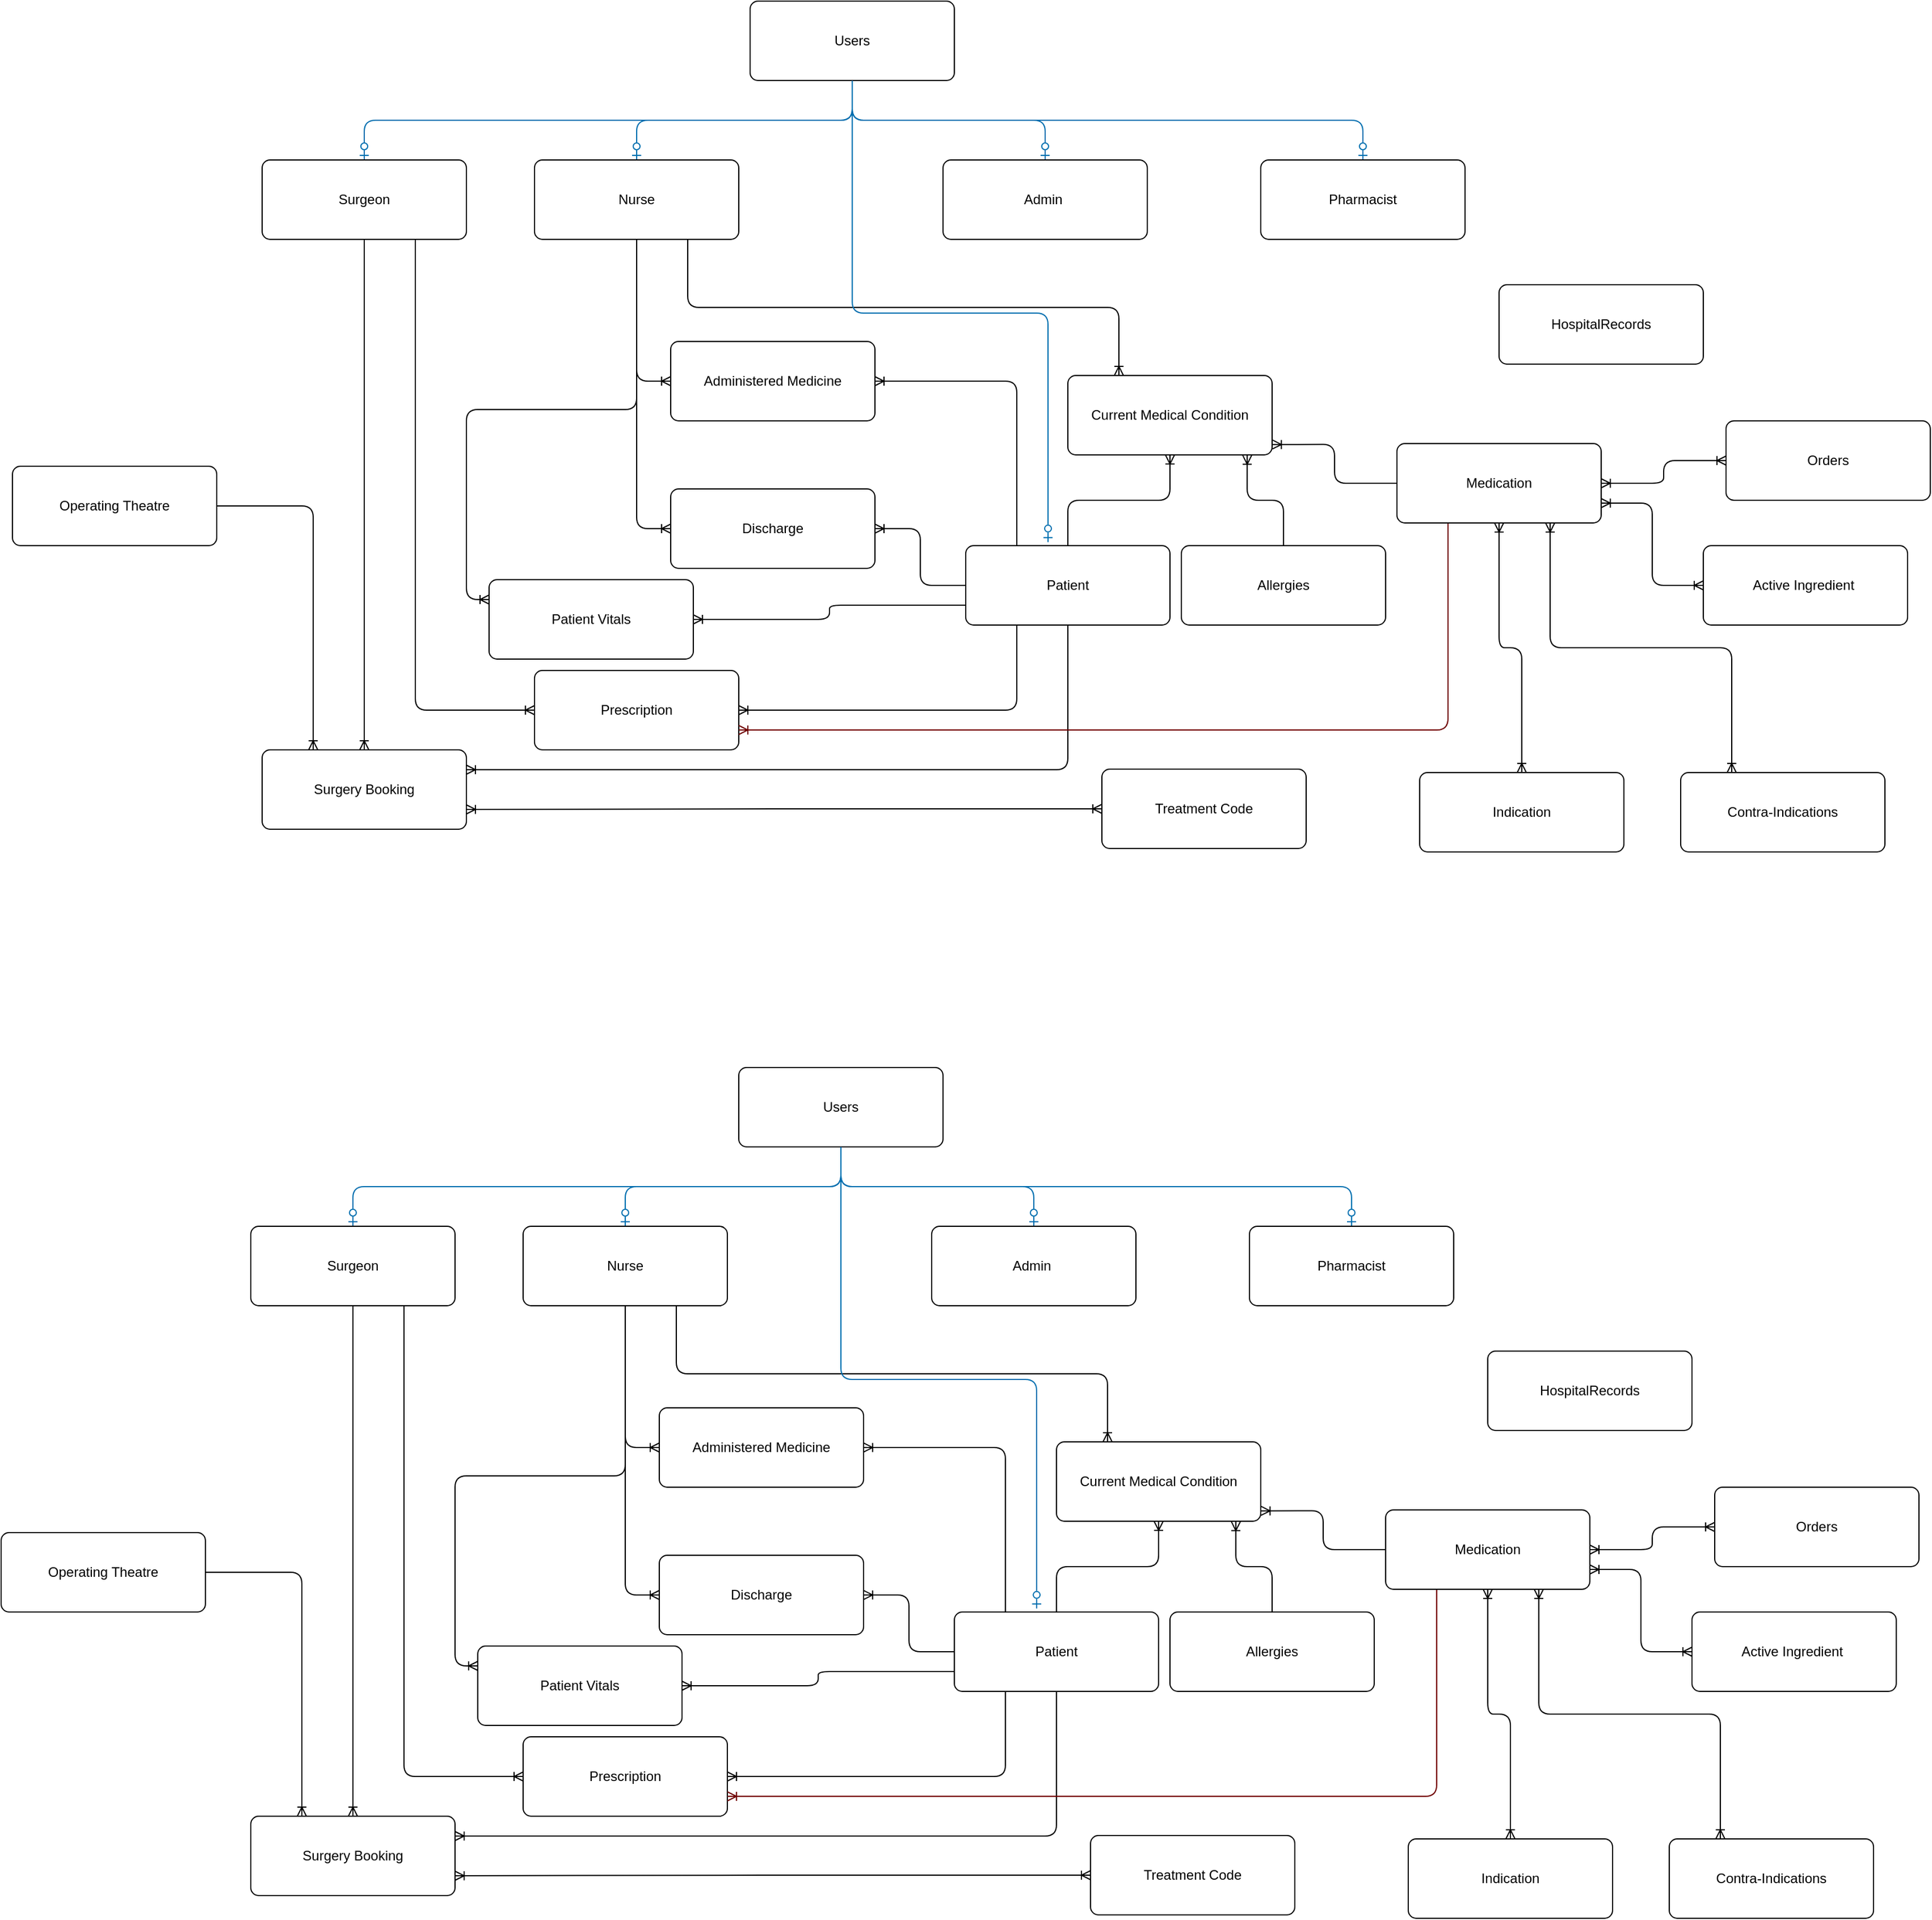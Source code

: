 <mxfile version="24.4.8" type="device" pages="3">
  <diagram id="UP4EAUxWmT5uKxgzeUkh" name="Page-1">
    <mxGraphModel dx="1434" dy="884" grid="1" gridSize="10" guides="1" tooltips="1" connect="1" arrows="1" fold="1" page="1" pageScale="1" pageWidth="2000" pageHeight="2000" math="0" shadow="0">
      <root>
        <mxCell id="0" />
        <mxCell id="1" parent="0" />
        <mxCell id="VR3KEye9xWmK5ZAO-6Kt-46" style="edgeStyle=orthogonalEdgeStyle;rounded=1;orthogonalLoop=1;jettySize=auto;html=1;entryX=0.5;entryY=0;entryDx=0;entryDy=0;endArrow=ERzeroToOne;endFill=0;exitX=0.5;exitY=1;exitDx=0;exitDy=0;fillColor=#1ba1e2;strokeColor=#006EAF;" parent="1" source="VR3KEye9xWmK5ZAO-6Kt-1" target="VR3KEye9xWmK5ZAO-6Kt-12" edge="1">
          <mxGeometry relative="1" as="geometry" />
        </mxCell>
        <mxCell id="VR3KEye9xWmK5ZAO-6Kt-47" style="edgeStyle=orthogonalEdgeStyle;rounded=1;orthogonalLoop=1;jettySize=auto;html=1;exitX=0.5;exitY=1;exitDx=0;exitDy=0;entryX=0.5;entryY=0;entryDx=0;entryDy=0;endArrow=ERzeroToOne;endFill=0;fillColor=#1ba1e2;strokeColor=#006EAF;" parent="1" source="VR3KEye9xWmK5ZAO-6Kt-1" target="VR3KEye9xWmK5ZAO-6Kt-4" edge="1">
          <mxGeometry relative="1" as="geometry" />
        </mxCell>
        <mxCell id="VR3KEye9xWmK5ZAO-6Kt-48" style="edgeStyle=orthogonalEdgeStyle;rounded=1;orthogonalLoop=1;jettySize=auto;html=1;entryX=0.5;entryY=0;entryDx=0;entryDy=0;endArrow=ERzeroToOne;endFill=0;fillColor=#1ba1e2;strokeColor=#006EAF;" parent="1" source="VR3KEye9xWmK5ZAO-6Kt-1" target="VR3KEye9xWmK5ZAO-6Kt-6" edge="1">
          <mxGeometry relative="1" as="geometry" />
        </mxCell>
        <mxCell id="VR3KEye9xWmK5ZAO-6Kt-49" style="edgeStyle=orthogonalEdgeStyle;rounded=1;orthogonalLoop=1;jettySize=auto;html=1;exitX=0.5;exitY=1;exitDx=0;exitDy=0;entryX=0.5;entryY=0;entryDx=0;entryDy=0;endArrow=ERzeroToOne;endFill=0;fillColor=#1ba1e2;strokeColor=#006EAF;" parent="1" source="VR3KEye9xWmK5ZAO-6Kt-1" target="VR3KEye9xWmK5ZAO-6Kt-5" edge="1">
          <mxGeometry relative="1" as="geometry" />
        </mxCell>
        <mxCell id="VR3KEye9xWmK5ZAO-6Kt-1" value="Users" style="rounded=1;arcSize=10;whiteSpace=wrap;html=1;align=center;" parent="1" vertex="1">
          <mxGeometry x="790" y="10" width="180" height="70" as="geometry" />
        </mxCell>
        <mxCell id="VR3KEye9xWmK5ZAO-6Kt-11" style="edgeStyle=orthogonalEdgeStyle;rounded=1;orthogonalLoop=1;jettySize=auto;html=1;entryX=1;entryY=0.25;entryDx=0;entryDy=0;endArrow=ERoneToMany;endFill=0;exitX=0.5;exitY=1;exitDx=0;exitDy=0;" parent="1" source="VR3KEye9xWmK5ZAO-6Kt-2" target="VR3KEye9xWmK5ZAO-6Kt-9" edge="1">
          <mxGeometry relative="1" as="geometry" />
        </mxCell>
        <mxCell id="VR3KEye9xWmK5ZAO-6Kt-2" value="Patient" style="rounded=1;arcSize=10;whiteSpace=wrap;html=1;align=center;" parent="1" vertex="1">
          <mxGeometry x="980" y="490" width="180" height="70" as="geometry" />
        </mxCell>
        <mxCell id="VR3KEye9xWmK5ZAO-6Kt-10" style="edgeStyle=orthogonalEdgeStyle;rounded=1;orthogonalLoop=1;jettySize=auto;html=1;endArrow=ERoneToMany;endFill=0;" parent="1" source="VR3KEye9xWmK5ZAO-6Kt-4" target="VR3KEye9xWmK5ZAO-6Kt-9" edge="1">
          <mxGeometry relative="1" as="geometry" />
        </mxCell>
        <mxCell id="VR3KEye9xWmK5ZAO-6Kt-14" style="edgeStyle=orthogonalEdgeStyle;orthogonalLoop=1;jettySize=auto;html=1;endArrow=ERoneToMany;endFill=0;rounded=1;entryX=0;entryY=0.5;entryDx=0;entryDy=0;exitX=0.75;exitY=1;exitDx=0;exitDy=0;" parent="1" source="VR3KEye9xWmK5ZAO-6Kt-4" target="VR3KEye9xWmK5ZAO-6Kt-13" edge="1">
          <mxGeometry relative="1" as="geometry" />
        </mxCell>
        <mxCell id="VR3KEye9xWmK5ZAO-6Kt-4" value="Surgeon" style="rounded=1;arcSize=10;whiteSpace=wrap;html=1;align=center;" parent="1" vertex="1">
          <mxGeometry x="360" y="150" width="180" height="70" as="geometry" />
        </mxCell>
        <mxCell id="VR3KEye9xWmK5ZAO-6Kt-5" value="Pharmacist" style="rounded=1;arcSize=10;whiteSpace=wrap;html=1;align=center;" parent="1" vertex="1">
          <mxGeometry x="1240" y="150" width="180" height="70" as="geometry" />
        </mxCell>
        <mxCell id="VR3KEye9xWmK5ZAO-6Kt-6" value="Admin&amp;nbsp;" style="rounded=1;arcSize=10;whiteSpace=wrap;html=1;align=center;" parent="1" vertex="1">
          <mxGeometry x="960" y="150" width="180" height="70" as="geometry" />
        </mxCell>
        <mxCell id="VR3KEye9xWmK5ZAO-6Kt-7" value="HospitalRecords" style="rounded=1;arcSize=10;whiteSpace=wrap;html=1;align=center;" parent="1" vertex="1">
          <mxGeometry x="1450" y="260" width="180" height="70" as="geometry" />
        </mxCell>
        <mxCell id="VR3KEye9xWmK5ZAO-6Kt-9" value="Surgery Booking" style="rounded=1;arcSize=10;whiteSpace=wrap;html=1;align=center;" parent="1" vertex="1">
          <mxGeometry x="360" y="670" width="180" height="70" as="geometry" />
        </mxCell>
        <mxCell id="VR3KEye9xWmK5ZAO-6Kt-17" style="edgeStyle=orthogonalEdgeStyle;rounded=1;orthogonalLoop=1;jettySize=auto;html=1;entryX=0;entryY=0.25;entryDx=0;entryDy=0;endArrow=ERoneToMany;endFill=0;startArrow=none;startFill=0;exitX=0.5;exitY=1;exitDx=0;exitDy=0;" parent="1" source="VR3KEye9xWmK5ZAO-6Kt-12" target="VR3KEye9xWmK5ZAO-6Kt-16" edge="1">
          <mxGeometry relative="1" as="geometry" />
        </mxCell>
        <mxCell id="VR3KEye9xWmK5ZAO-6Kt-22" style="edgeStyle=orthogonalEdgeStyle;rounded=1;orthogonalLoop=1;jettySize=auto;html=1;entryX=0;entryY=0.5;entryDx=0;entryDy=0;endArrow=ERoneToMany;endFill=0;" parent="1" source="VR3KEye9xWmK5ZAO-6Kt-12" target="VR3KEye9xWmK5ZAO-6Kt-21" edge="1">
          <mxGeometry relative="1" as="geometry" />
        </mxCell>
        <mxCell id="VR3KEye9xWmK5ZAO-6Kt-25" style="edgeStyle=orthogonalEdgeStyle;rounded=1;orthogonalLoop=1;jettySize=auto;html=1;exitX=0.5;exitY=1;exitDx=0;exitDy=0;entryX=0;entryY=0.5;entryDx=0;entryDy=0;endArrow=ERoneToMany;endFill=0;" parent="1" source="VR3KEye9xWmK5ZAO-6Kt-12" target="VR3KEye9xWmK5ZAO-6Kt-24" edge="1">
          <mxGeometry relative="1" as="geometry" />
        </mxCell>
        <mxCell id="VR3KEye9xWmK5ZAO-6Kt-30" style="edgeStyle=orthogonalEdgeStyle;rounded=1;orthogonalLoop=1;jettySize=auto;html=1;exitX=0.75;exitY=1;exitDx=0;exitDy=0;entryX=0.25;entryY=0;entryDx=0;entryDy=0;endArrow=ERoneToMany;endFill=0;" parent="1" source="VR3KEye9xWmK5ZAO-6Kt-12" target="VR3KEye9xWmK5ZAO-6Kt-28" edge="1">
          <mxGeometry relative="1" as="geometry" />
        </mxCell>
        <mxCell id="VR3KEye9xWmK5ZAO-6Kt-12" value="Nurse" style="rounded=1;arcSize=10;whiteSpace=wrap;html=1;align=center;" parent="1" vertex="1">
          <mxGeometry x="600" y="150" width="180" height="70" as="geometry" />
        </mxCell>
        <mxCell id="VR3KEye9xWmK5ZAO-6Kt-15" style="edgeStyle=orthogonalEdgeStyle;orthogonalLoop=1;jettySize=auto;html=1;entryX=0.25;entryY=1;entryDx=0;entryDy=0;endArrow=none;endFill=0;startArrow=ERoneToMany;startFill=0;" parent="1" source="VR3KEye9xWmK5ZAO-6Kt-13" target="VR3KEye9xWmK5ZAO-6Kt-2" edge="1">
          <mxGeometry relative="1" as="geometry" />
        </mxCell>
        <mxCell id="VR3KEye9xWmK5ZAO-6Kt-13" value="Prescription" style="rounded=1;arcSize=10;whiteSpace=wrap;html=1;align=center;" parent="1" vertex="1">
          <mxGeometry x="600" y="600" width="180" height="70" as="geometry" />
        </mxCell>
        <mxCell id="VR3KEye9xWmK5ZAO-6Kt-18" style="edgeStyle=orthogonalEdgeStyle;rounded=1;orthogonalLoop=1;jettySize=auto;html=1;endArrow=none;endFill=0;startArrow=ERoneToMany;startFill=0;entryX=0;entryY=0.75;entryDx=0;entryDy=0;" parent="1" source="VR3KEye9xWmK5ZAO-6Kt-16" target="VR3KEye9xWmK5ZAO-6Kt-2" edge="1">
          <mxGeometry relative="1" as="geometry" />
        </mxCell>
        <mxCell id="VR3KEye9xWmK5ZAO-6Kt-16" value="Patient Vitals" style="rounded=1;arcSize=10;whiteSpace=wrap;html=1;align=center;" parent="1" vertex="1">
          <mxGeometry x="560" y="520" width="180" height="70" as="geometry" />
        </mxCell>
        <mxCell id="VR3KEye9xWmK5ZAO-6Kt-31" style="edgeStyle=orthogonalEdgeStyle;rounded=1;orthogonalLoop=1;jettySize=auto;html=1;exitX=0.5;exitY=0;exitDx=0;exitDy=0;entryX=0.878;entryY=1.003;entryDx=0;entryDy=0;endArrow=ERoneToMany;endFill=0;entryPerimeter=0;" parent="1" source="VR3KEye9xWmK5ZAO-6Kt-19" target="VR3KEye9xWmK5ZAO-6Kt-28" edge="1">
          <mxGeometry relative="1" as="geometry" />
        </mxCell>
        <mxCell id="VR3KEye9xWmK5ZAO-6Kt-19" value="Allergies" style="rounded=1;arcSize=10;whiteSpace=wrap;html=1;align=center;" parent="1" vertex="1">
          <mxGeometry x="1170" y="490" width="180" height="70" as="geometry" />
        </mxCell>
        <mxCell id="VR3KEye9xWmK5ZAO-6Kt-21" value="Discharge" style="rounded=1;arcSize=10;whiteSpace=wrap;html=1;align=center;" parent="1" vertex="1">
          <mxGeometry x="720" y="440" width="180" height="70" as="geometry" />
        </mxCell>
        <mxCell id="VR3KEye9xWmK5ZAO-6Kt-23" style="edgeStyle=orthogonalEdgeStyle;rounded=1;orthogonalLoop=1;jettySize=auto;html=1;entryX=0;entryY=0.5;entryDx=0;entryDy=0;endArrow=none;endFill=0;startArrow=ERoneToMany;startFill=0;" parent="1" source="VR3KEye9xWmK5ZAO-6Kt-21" target="VR3KEye9xWmK5ZAO-6Kt-2" edge="1">
          <mxGeometry relative="1" as="geometry" />
        </mxCell>
        <mxCell id="VR3KEye9xWmK5ZAO-6Kt-26" style="edgeStyle=orthogonalEdgeStyle;rounded=1;orthogonalLoop=1;jettySize=auto;html=1;entryX=0.25;entryY=0;entryDx=0;entryDy=0;endArrow=none;endFill=0;startArrow=ERoneToMany;startFill=0;" parent="1" source="VR3KEye9xWmK5ZAO-6Kt-24" target="VR3KEye9xWmK5ZAO-6Kt-2" edge="1">
          <mxGeometry relative="1" as="geometry" />
        </mxCell>
        <mxCell id="VR3KEye9xWmK5ZAO-6Kt-24" value="Administered Medicine" style="rounded=1;arcSize=10;whiteSpace=wrap;html=1;align=center;" parent="1" vertex="1">
          <mxGeometry x="720" y="310" width="180" height="70" as="geometry" />
        </mxCell>
        <mxCell id="VR3KEye9xWmK5ZAO-6Kt-29" style="edgeStyle=orthogonalEdgeStyle;rounded=1;orthogonalLoop=1;jettySize=auto;html=1;endArrow=none;endFill=0;startArrow=ERoneToMany;startFill=0;" parent="1" source="VR3KEye9xWmK5ZAO-6Kt-28" target="VR3KEye9xWmK5ZAO-6Kt-2" edge="1">
          <mxGeometry relative="1" as="geometry" />
        </mxCell>
        <mxCell id="VR3KEye9xWmK5ZAO-6Kt-28" value="Current Medical Condition" style="rounded=1;arcSize=10;whiteSpace=wrap;html=1;align=center;" parent="1" vertex="1">
          <mxGeometry x="1070" y="340" width="180" height="70" as="geometry" />
        </mxCell>
        <mxCell id="VR3KEye9xWmK5ZAO-6Kt-35" style="edgeStyle=orthogonalEdgeStyle;rounded=1;orthogonalLoop=1;jettySize=auto;html=1;entryX=1;entryY=0.5;entryDx=0;entryDy=0;endArrow=ERoneToMany;endFill=0;startArrow=ERoneToMany;startFill=0;" parent="1" source="VR3KEye9xWmK5ZAO-6Kt-32" target="VR3KEye9xWmK5ZAO-6Kt-33" edge="1">
          <mxGeometry relative="1" as="geometry" />
        </mxCell>
        <mxCell id="VR3KEye9xWmK5ZAO-6Kt-32" value="Orders" style="rounded=1;arcSize=10;whiteSpace=wrap;html=1;align=center;" parent="1" vertex="1">
          <mxGeometry x="1650" y="380" width="180" height="70" as="geometry" />
        </mxCell>
        <mxCell id="VR3KEye9xWmK5ZAO-6Kt-41" style="edgeStyle=orthogonalEdgeStyle;rounded=1;orthogonalLoop=1;jettySize=auto;html=1;exitX=0.75;exitY=1;exitDx=0;exitDy=0;entryX=0.25;entryY=0;entryDx=0;entryDy=0;endArrow=ERoneToMany;endFill=0;startArrow=ERoneToMany;startFill=0;" parent="1" source="VR3KEye9xWmK5ZAO-6Kt-33" target="VR3KEye9xWmK5ZAO-6Kt-37" edge="1">
          <mxGeometry relative="1" as="geometry" />
        </mxCell>
        <mxCell id="VR3KEye9xWmK5ZAO-6Kt-52" style="edgeStyle=orthogonalEdgeStyle;rounded=1;orthogonalLoop=1;jettySize=auto;html=1;exitX=0.25;exitY=1;exitDx=0;exitDy=0;entryX=1;entryY=0.75;entryDx=0;entryDy=0;endArrow=ERoneToMany;endFill=0;fillColor=#a20025;strokeColor=#6F0000;flowAnimation=0;" parent="1" source="VR3KEye9xWmK5ZAO-6Kt-33" target="VR3KEye9xWmK5ZAO-6Kt-13" edge="1">
          <mxGeometry relative="1" as="geometry" />
        </mxCell>
        <mxCell id="VR3KEye9xWmK5ZAO-6Kt-33" value="Medication" style="rounded=1;arcSize=10;whiteSpace=wrap;html=1;align=center;" parent="1" vertex="1">
          <mxGeometry x="1360" y="400" width="180" height="70" as="geometry" />
        </mxCell>
        <mxCell id="VR3KEye9xWmK5ZAO-6Kt-34" style="edgeStyle=orthogonalEdgeStyle;rounded=1;orthogonalLoop=1;jettySize=auto;html=1;entryX=1.001;entryY=0.869;entryDx=0;entryDy=0;entryPerimeter=0;endArrow=ERoneToMany;endFill=0;" parent="1" source="VR3KEye9xWmK5ZAO-6Kt-33" target="VR3KEye9xWmK5ZAO-6Kt-28" edge="1">
          <mxGeometry relative="1" as="geometry" />
        </mxCell>
        <mxCell id="VR3KEye9xWmK5ZAO-6Kt-40" style="edgeStyle=orthogonalEdgeStyle;rounded=1;orthogonalLoop=1;jettySize=auto;html=1;entryX=0.5;entryY=1;entryDx=0;entryDy=0;endArrow=ERoneToMany;endFill=0;startArrow=ERoneToMany;startFill=0;" parent="1" source="VR3KEye9xWmK5ZAO-6Kt-36" target="VR3KEye9xWmK5ZAO-6Kt-33" edge="1">
          <mxGeometry relative="1" as="geometry" />
        </mxCell>
        <mxCell id="VR3KEye9xWmK5ZAO-6Kt-36" value="Indication" style="rounded=1;arcSize=10;whiteSpace=wrap;html=1;align=center;" parent="1" vertex="1">
          <mxGeometry x="1380" y="690" width="180" height="70" as="geometry" />
        </mxCell>
        <mxCell id="VR3KEye9xWmK5ZAO-6Kt-37" value="Contra-Indications" style="rounded=1;arcSize=10;whiteSpace=wrap;html=1;align=center;" parent="1" vertex="1">
          <mxGeometry x="1610" y="690" width="180" height="70" as="geometry" />
        </mxCell>
        <mxCell id="VR3KEye9xWmK5ZAO-6Kt-39" style="edgeStyle=orthogonalEdgeStyle;rounded=1;orthogonalLoop=1;jettySize=auto;html=1;exitX=0;exitY=0.5;exitDx=0;exitDy=0;entryX=1;entryY=0.75;entryDx=0;entryDy=0;endArrow=ERoneToMany;endFill=0;startArrow=ERoneToMany;startFill=0;" parent="1" source="VR3KEye9xWmK5ZAO-6Kt-38" target="VR3KEye9xWmK5ZAO-6Kt-33" edge="1">
          <mxGeometry relative="1" as="geometry" />
        </mxCell>
        <mxCell id="VR3KEye9xWmK5ZAO-6Kt-38" value="Active Ingredient&amp;nbsp;" style="rounded=1;arcSize=10;whiteSpace=wrap;html=1;align=center;" parent="1" vertex="1">
          <mxGeometry x="1630" y="490" width="180" height="70" as="geometry" />
        </mxCell>
        <mxCell id="VR3KEye9xWmK5ZAO-6Kt-43" style="edgeStyle=orthogonalEdgeStyle;rounded=1;orthogonalLoop=1;jettySize=auto;html=1;entryX=0.25;entryY=0;entryDx=0;entryDy=0;endArrow=ERoneToMany;endFill=0;" parent="1" source="VR3KEye9xWmK5ZAO-6Kt-42" target="VR3KEye9xWmK5ZAO-6Kt-9" edge="1">
          <mxGeometry relative="1" as="geometry" />
        </mxCell>
        <mxCell id="VR3KEye9xWmK5ZAO-6Kt-42" value="Operating Theatre" style="rounded=1;arcSize=10;whiteSpace=wrap;html=1;align=center;" parent="1" vertex="1">
          <mxGeometry x="140" y="420" width="180" height="70" as="geometry" />
        </mxCell>
        <mxCell id="VR3KEye9xWmK5ZAO-6Kt-45" style="edgeStyle=orthogonalEdgeStyle;rounded=1;orthogonalLoop=1;jettySize=auto;html=1;entryX=1;entryY=0.75;entryDx=0;entryDy=0;endArrow=ERoneToMany;endFill=0;startArrow=ERoneToMany;startFill=0;" parent="1" source="VR3KEye9xWmK5ZAO-6Kt-44" target="VR3KEye9xWmK5ZAO-6Kt-9" edge="1">
          <mxGeometry relative="1" as="geometry" />
        </mxCell>
        <mxCell id="VR3KEye9xWmK5ZAO-6Kt-44" value="Treatment Code" style="rounded=1;arcSize=10;whiteSpace=wrap;html=1;align=center;" parent="1" vertex="1">
          <mxGeometry x="1100" y="687" width="180" height="70" as="geometry" />
        </mxCell>
        <mxCell id="VR3KEye9xWmK5ZAO-6Kt-51" style="edgeStyle=orthogonalEdgeStyle;rounded=1;orthogonalLoop=1;jettySize=auto;html=1;exitX=0.5;exitY=1;exitDx=0;exitDy=0;entryX=0.403;entryY=-0.044;entryDx=0;entryDy=0;entryPerimeter=0;endArrow=ERzeroToOne;endFill=0;fillColor=#1ba1e2;strokeColor=#006EAF;" parent="1" source="VR3KEye9xWmK5ZAO-6Kt-1" target="VR3KEye9xWmK5ZAO-6Kt-2" edge="1">
          <mxGeometry relative="1" as="geometry" />
        </mxCell>
        <mxCell id="wYjuIgJlu3vEFJJ94S5q-2" style="edgeStyle=orthogonalEdgeStyle;rounded=1;orthogonalLoop=1;jettySize=auto;html=1;entryX=0.5;entryY=0;entryDx=0;entryDy=0;endArrow=ERzeroToOne;endFill=0;exitX=0.5;exitY=1;exitDx=0;exitDy=0;fillColor=#1ba1e2;strokeColor=#006EAF;" parent="1" source="wYjuIgJlu3vEFJJ94S5q-6" target="wYjuIgJlu3vEFJJ94S5q-20" edge="1">
          <mxGeometry relative="1" as="geometry" />
        </mxCell>
        <mxCell id="wYjuIgJlu3vEFJJ94S5q-3" style="edgeStyle=orthogonalEdgeStyle;rounded=1;orthogonalLoop=1;jettySize=auto;html=1;exitX=0.5;exitY=1;exitDx=0;exitDy=0;entryX=0.5;entryY=0;entryDx=0;entryDy=0;endArrow=ERzeroToOne;endFill=0;fillColor=#1ba1e2;strokeColor=#006EAF;" parent="1" source="wYjuIgJlu3vEFJJ94S5q-6" target="wYjuIgJlu3vEFJJ94S5q-11" edge="1">
          <mxGeometry relative="1" as="geometry" />
        </mxCell>
        <mxCell id="wYjuIgJlu3vEFJJ94S5q-4" style="edgeStyle=orthogonalEdgeStyle;rounded=1;orthogonalLoop=1;jettySize=auto;html=1;entryX=0.5;entryY=0;entryDx=0;entryDy=0;endArrow=ERzeroToOne;endFill=0;fillColor=#1ba1e2;strokeColor=#006EAF;" parent="1" source="wYjuIgJlu3vEFJJ94S5q-6" target="wYjuIgJlu3vEFJJ94S5q-13" edge="1">
          <mxGeometry relative="1" as="geometry" />
        </mxCell>
        <mxCell id="wYjuIgJlu3vEFJJ94S5q-5" style="edgeStyle=orthogonalEdgeStyle;rounded=1;orthogonalLoop=1;jettySize=auto;html=1;exitX=0.5;exitY=1;exitDx=0;exitDy=0;entryX=0.5;entryY=0;entryDx=0;entryDy=0;endArrow=ERzeroToOne;endFill=0;fillColor=#1ba1e2;strokeColor=#006EAF;" parent="1" source="wYjuIgJlu3vEFJJ94S5q-6" target="wYjuIgJlu3vEFJJ94S5q-12" edge="1">
          <mxGeometry relative="1" as="geometry" />
        </mxCell>
        <mxCell id="wYjuIgJlu3vEFJJ94S5q-6" value="Users" style="rounded=1;arcSize=10;whiteSpace=wrap;html=1;align=center;" parent="1" vertex="1">
          <mxGeometry x="780" y="950" width="180" height="70" as="geometry" />
        </mxCell>
        <mxCell id="wYjuIgJlu3vEFJJ94S5q-7" style="edgeStyle=orthogonalEdgeStyle;rounded=1;orthogonalLoop=1;jettySize=auto;html=1;entryX=1;entryY=0.25;entryDx=0;entryDy=0;endArrow=ERoneToMany;endFill=0;exitX=0.5;exitY=1;exitDx=0;exitDy=0;" parent="1" source="wYjuIgJlu3vEFJJ94S5q-8" target="wYjuIgJlu3vEFJJ94S5q-15" edge="1">
          <mxGeometry relative="1" as="geometry" />
        </mxCell>
        <mxCell id="wYjuIgJlu3vEFJJ94S5q-8" value="Patient" style="rounded=1;arcSize=10;whiteSpace=wrap;html=1;align=center;" parent="1" vertex="1">
          <mxGeometry x="970" y="1430" width="180" height="70" as="geometry" />
        </mxCell>
        <mxCell id="wYjuIgJlu3vEFJJ94S5q-9" style="edgeStyle=orthogonalEdgeStyle;rounded=1;orthogonalLoop=1;jettySize=auto;html=1;endArrow=ERoneToMany;endFill=0;" parent="1" source="wYjuIgJlu3vEFJJ94S5q-11" target="wYjuIgJlu3vEFJJ94S5q-15" edge="1">
          <mxGeometry relative="1" as="geometry" />
        </mxCell>
        <mxCell id="wYjuIgJlu3vEFJJ94S5q-10" style="edgeStyle=orthogonalEdgeStyle;orthogonalLoop=1;jettySize=auto;html=1;endArrow=ERoneToMany;endFill=0;rounded=1;entryX=0;entryY=0.5;entryDx=0;entryDy=0;exitX=0.75;exitY=1;exitDx=0;exitDy=0;" parent="1" source="wYjuIgJlu3vEFJJ94S5q-11" target="wYjuIgJlu3vEFJJ94S5q-22" edge="1">
          <mxGeometry relative="1" as="geometry" />
        </mxCell>
        <mxCell id="wYjuIgJlu3vEFJJ94S5q-11" value="Surgeon" style="rounded=1;arcSize=10;whiteSpace=wrap;html=1;align=center;" parent="1" vertex="1">
          <mxGeometry x="350" y="1090" width="180" height="70" as="geometry" />
        </mxCell>
        <mxCell id="wYjuIgJlu3vEFJJ94S5q-12" value="Pharmacist" style="rounded=1;arcSize=10;whiteSpace=wrap;html=1;align=center;" parent="1" vertex="1">
          <mxGeometry x="1230" y="1090" width="180" height="70" as="geometry" />
        </mxCell>
        <mxCell id="wYjuIgJlu3vEFJJ94S5q-13" value="Admin&amp;nbsp;" style="rounded=1;arcSize=10;whiteSpace=wrap;html=1;align=center;" parent="1" vertex="1">
          <mxGeometry x="950" y="1090" width="180" height="70" as="geometry" />
        </mxCell>
        <mxCell id="wYjuIgJlu3vEFJJ94S5q-14" value="HospitalRecords" style="rounded=1;arcSize=10;whiteSpace=wrap;html=1;align=center;" parent="1" vertex="1">
          <mxGeometry x="1440" y="1200" width="180" height="70" as="geometry" />
        </mxCell>
        <mxCell id="wYjuIgJlu3vEFJJ94S5q-15" value="Surgery Booking" style="rounded=1;arcSize=10;whiteSpace=wrap;html=1;align=center;" parent="1" vertex="1">
          <mxGeometry x="350" y="1610" width="180" height="70" as="geometry" />
        </mxCell>
        <mxCell id="wYjuIgJlu3vEFJJ94S5q-16" style="edgeStyle=orthogonalEdgeStyle;rounded=1;orthogonalLoop=1;jettySize=auto;html=1;entryX=0;entryY=0.25;entryDx=0;entryDy=0;endArrow=ERoneToMany;endFill=0;startArrow=none;startFill=0;exitX=0.5;exitY=1;exitDx=0;exitDy=0;" parent="1" source="wYjuIgJlu3vEFJJ94S5q-20" target="wYjuIgJlu3vEFJJ94S5q-24" edge="1">
          <mxGeometry relative="1" as="geometry" />
        </mxCell>
        <mxCell id="wYjuIgJlu3vEFJJ94S5q-17" style="edgeStyle=orthogonalEdgeStyle;rounded=1;orthogonalLoop=1;jettySize=auto;html=1;entryX=0;entryY=0.5;entryDx=0;entryDy=0;endArrow=ERoneToMany;endFill=0;" parent="1" source="wYjuIgJlu3vEFJJ94S5q-20" target="wYjuIgJlu3vEFJJ94S5q-27" edge="1">
          <mxGeometry relative="1" as="geometry" />
        </mxCell>
        <mxCell id="wYjuIgJlu3vEFJJ94S5q-18" style="edgeStyle=orthogonalEdgeStyle;rounded=1;orthogonalLoop=1;jettySize=auto;html=1;exitX=0.5;exitY=1;exitDx=0;exitDy=0;entryX=0;entryY=0.5;entryDx=0;entryDy=0;endArrow=ERoneToMany;endFill=0;" parent="1" source="wYjuIgJlu3vEFJJ94S5q-20" target="wYjuIgJlu3vEFJJ94S5q-30" edge="1">
          <mxGeometry relative="1" as="geometry" />
        </mxCell>
        <mxCell id="wYjuIgJlu3vEFJJ94S5q-19" style="edgeStyle=orthogonalEdgeStyle;rounded=1;orthogonalLoop=1;jettySize=auto;html=1;exitX=0.75;exitY=1;exitDx=0;exitDy=0;entryX=0.25;entryY=0;entryDx=0;entryDy=0;endArrow=ERoneToMany;endFill=0;" parent="1" source="wYjuIgJlu3vEFJJ94S5q-20" target="wYjuIgJlu3vEFJJ94S5q-32" edge="1">
          <mxGeometry relative="1" as="geometry" />
        </mxCell>
        <mxCell id="wYjuIgJlu3vEFJJ94S5q-20" value="Nurse" style="rounded=1;arcSize=10;whiteSpace=wrap;html=1;align=center;" parent="1" vertex="1">
          <mxGeometry x="590" y="1090" width="180" height="70" as="geometry" />
        </mxCell>
        <mxCell id="wYjuIgJlu3vEFJJ94S5q-21" style="edgeStyle=orthogonalEdgeStyle;orthogonalLoop=1;jettySize=auto;html=1;entryX=0.25;entryY=1;entryDx=0;entryDy=0;endArrow=none;endFill=0;startArrow=ERoneToMany;startFill=0;" parent="1" source="wYjuIgJlu3vEFJJ94S5q-22" target="wYjuIgJlu3vEFJJ94S5q-8" edge="1">
          <mxGeometry relative="1" as="geometry" />
        </mxCell>
        <mxCell id="wYjuIgJlu3vEFJJ94S5q-22" value="Prescription" style="rounded=1;arcSize=10;whiteSpace=wrap;html=1;align=center;" parent="1" vertex="1">
          <mxGeometry x="590" y="1540" width="180" height="70" as="geometry" />
        </mxCell>
        <mxCell id="wYjuIgJlu3vEFJJ94S5q-23" style="edgeStyle=orthogonalEdgeStyle;rounded=1;orthogonalLoop=1;jettySize=auto;html=1;endArrow=none;endFill=0;startArrow=ERoneToMany;startFill=0;entryX=0;entryY=0.75;entryDx=0;entryDy=0;" parent="1" source="wYjuIgJlu3vEFJJ94S5q-24" target="wYjuIgJlu3vEFJJ94S5q-8" edge="1">
          <mxGeometry relative="1" as="geometry" />
        </mxCell>
        <mxCell id="wYjuIgJlu3vEFJJ94S5q-24" value="Patient Vitals" style="rounded=1;arcSize=10;whiteSpace=wrap;html=1;align=center;" parent="1" vertex="1">
          <mxGeometry x="550" y="1460" width="180" height="70" as="geometry" />
        </mxCell>
        <mxCell id="wYjuIgJlu3vEFJJ94S5q-25" style="edgeStyle=orthogonalEdgeStyle;rounded=1;orthogonalLoop=1;jettySize=auto;html=1;exitX=0.5;exitY=0;exitDx=0;exitDy=0;entryX=0.878;entryY=1.003;entryDx=0;entryDy=0;endArrow=ERoneToMany;endFill=0;entryPerimeter=0;" parent="1" source="wYjuIgJlu3vEFJJ94S5q-26" target="wYjuIgJlu3vEFJJ94S5q-32" edge="1">
          <mxGeometry relative="1" as="geometry" />
        </mxCell>
        <mxCell id="wYjuIgJlu3vEFJJ94S5q-26" value="Allergies" style="rounded=1;arcSize=10;whiteSpace=wrap;html=1;align=center;" parent="1" vertex="1">
          <mxGeometry x="1160" y="1430" width="180" height="70" as="geometry" />
        </mxCell>
        <mxCell id="wYjuIgJlu3vEFJJ94S5q-27" value="Discharge" style="rounded=1;arcSize=10;whiteSpace=wrap;html=1;align=center;" parent="1" vertex="1">
          <mxGeometry x="710" y="1380" width="180" height="70" as="geometry" />
        </mxCell>
        <mxCell id="wYjuIgJlu3vEFJJ94S5q-28" style="edgeStyle=orthogonalEdgeStyle;rounded=1;orthogonalLoop=1;jettySize=auto;html=1;entryX=0;entryY=0.5;entryDx=0;entryDy=0;endArrow=none;endFill=0;startArrow=ERoneToMany;startFill=0;" parent="1" source="wYjuIgJlu3vEFJJ94S5q-27" target="wYjuIgJlu3vEFJJ94S5q-8" edge="1">
          <mxGeometry relative="1" as="geometry" />
        </mxCell>
        <mxCell id="wYjuIgJlu3vEFJJ94S5q-29" style="edgeStyle=orthogonalEdgeStyle;rounded=1;orthogonalLoop=1;jettySize=auto;html=1;entryX=0.25;entryY=0;entryDx=0;entryDy=0;endArrow=none;endFill=0;startArrow=ERoneToMany;startFill=0;" parent="1" source="wYjuIgJlu3vEFJJ94S5q-30" target="wYjuIgJlu3vEFJJ94S5q-8" edge="1">
          <mxGeometry relative="1" as="geometry" />
        </mxCell>
        <mxCell id="wYjuIgJlu3vEFJJ94S5q-30" value="Administered Medicine" style="rounded=1;arcSize=10;whiteSpace=wrap;html=1;align=center;" parent="1" vertex="1">
          <mxGeometry x="710" y="1250" width="180" height="70" as="geometry" />
        </mxCell>
        <mxCell id="wYjuIgJlu3vEFJJ94S5q-31" style="edgeStyle=orthogonalEdgeStyle;rounded=1;orthogonalLoop=1;jettySize=auto;html=1;endArrow=none;endFill=0;startArrow=ERoneToMany;startFill=0;" parent="1" source="wYjuIgJlu3vEFJJ94S5q-32" target="wYjuIgJlu3vEFJJ94S5q-8" edge="1">
          <mxGeometry relative="1" as="geometry" />
        </mxCell>
        <mxCell id="wYjuIgJlu3vEFJJ94S5q-32" value="Current Medical Condition" style="rounded=1;arcSize=10;whiteSpace=wrap;html=1;align=center;" parent="1" vertex="1">
          <mxGeometry x="1060" y="1280" width="180" height="70" as="geometry" />
        </mxCell>
        <mxCell id="wYjuIgJlu3vEFJJ94S5q-33" style="edgeStyle=orthogonalEdgeStyle;rounded=1;orthogonalLoop=1;jettySize=auto;html=1;entryX=1;entryY=0.5;entryDx=0;entryDy=0;endArrow=ERoneToMany;endFill=0;startArrow=ERoneToMany;startFill=0;" parent="1" source="wYjuIgJlu3vEFJJ94S5q-34" target="wYjuIgJlu3vEFJJ94S5q-37" edge="1">
          <mxGeometry relative="1" as="geometry" />
        </mxCell>
        <mxCell id="wYjuIgJlu3vEFJJ94S5q-34" value="Orders" style="rounded=1;arcSize=10;whiteSpace=wrap;html=1;align=center;" parent="1" vertex="1">
          <mxGeometry x="1640" y="1320" width="180" height="70" as="geometry" />
        </mxCell>
        <mxCell id="wYjuIgJlu3vEFJJ94S5q-35" style="edgeStyle=orthogonalEdgeStyle;rounded=1;orthogonalLoop=1;jettySize=auto;html=1;exitX=0.75;exitY=1;exitDx=0;exitDy=0;entryX=0.25;entryY=0;entryDx=0;entryDy=0;endArrow=ERoneToMany;endFill=0;startArrow=ERoneToMany;startFill=0;" parent="1" source="wYjuIgJlu3vEFJJ94S5q-37" target="wYjuIgJlu3vEFJJ94S5q-41" edge="1">
          <mxGeometry relative="1" as="geometry" />
        </mxCell>
        <mxCell id="wYjuIgJlu3vEFJJ94S5q-36" style="edgeStyle=orthogonalEdgeStyle;rounded=1;orthogonalLoop=1;jettySize=auto;html=1;exitX=0.25;exitY=1;exitDx=0;exitDy=0;entryX=1;entryY=0.75;entryDx=0;entryDy=0;endArrow=ERoneToMany;endFill=0;fillColor=#a20025;strokeColor=#6F0000;flowAnimation=0;" parent="1" source="wYjuIgJlu3vEFJJ94S5q-37" target="wYjuIgJlu3vEFJJ94S5q-22" edge="1">
          <mxGeometry relative="1" as="geometry" />
        </mxCell>
        <mxCell id="wYjuIgJlu3vEFJJ94S5q-37" value="Medication" style="rounded=1;arcSize=10;whiteSpace=wrap;html=1;align=center;" parent="1" vertex="1">
          <mxGeometry x="1350" y="1340" width="180" height="70" as="geometry" />
        </mxCell>
        <mxCell id="wYjuIgJlu3vEFJJ94S5q-38" style="edgeStyle=orthogonalEdgeStyle;rounded=1;orthogonalLoop=1;jettySize=auto;html=1;entryX=1.001;entryY=0.869;entryDx=0;entryDy=0;entryPerimeter=0;endArrow=ERoneToMany;endFill=0;" parent="1" source="wYjuIgJlu3vEFJJ94S5q-37" target="wYjuIgJlu3vEFJJ94S5q-32" edge="1">
          <mxGeometry relative="1" as="geometry" />
        </mxCell>
        <mxCell id="wYjuIgJlu3vEFJJ94S5q-39" style="edgeStyle=orthogonalEdgeStyle;rounded=1;orthogonalLoop=1;jettySize=auto;html=1;entryX=0.5;entryY=1;entryDx=0;entryDy=0;endArrow=ERoneToMany;endFill=0;startArrow=ERoneToMany;startFill=0;" parent="1" source="wYjuIgJlu3vEFJJ94S5q-40" target="wYjuIgJlu3vEFJJ94S5q-37" edge="1">
          <mxGeometry relative="1" as="geometry" />
        </mxCell>
        <mxCell id="wYjuIgJlu3vEFJJ94S5q-40" value="Indication" style="rounded=1;arcSize=10;whiteSpace=wrap;html=1;align=center;" parent="1" vertex="1">
          <mxGeometry x="1370" y="1630" width="180" height="70" as="geometry" />
        </mxCell>
        <mxCell id="wYjuIgJlu3vEFJJ94S5q-41" value="Contra-Indications" style="rounded=1;arcSize=10;whiteSpace=wrap;html=1;align=center;" parent="1" vertex="1">
          <mxGeometry x="1600" y="1630" width="180" height="70" as="geometry" />
        </mxCell>
        <mxCell id="wYjuIgJlu3vEFJJ94S5q-42" style="edgeStyle=orthogonalEdgeStyle;rounded=1;orthogonalLoop=1;jettySize=auto;html=1;exitX=0;exitY=0.5;exitDx=0;exitDy=0;entryX=1;entryY=0.75;entryDx=0;entryDy=0;endArrow=ERoneToMany;endFill=0;startArrow=ERoneToMany;startFill=0;" parent="1" source="wYjuIgJlu3vEFJJ94S5q-43" target="wYjuIgJlu3vEFJJ94S5q-37" edge="1">
          <mxGeometry relative="1" as="geometry" />
        </mxCell>
        <mxCell id="wYjuIgJlu3vEFJJ94S5q-43" value="Active Ingredient&amp;nbsp;" style="rounded=1;arcSize=10;whiteSpace=wrap;html=1;align=center;" parent="1" vertex="1">
          <mxGeometry x="1620" y="1430" width="180" height="70" as="geometry" />
        </mxCell>
        <mxCell id="wYjuIgJlu3vEFJJ94S5q-44" style="edgeStyle=orthogonalEdgeStyle;rounded=1;orthogonalLoop=1;jettySize=auto;html=1;entryX=0.25;entryY=0;entryDx=0;entryDy=0;endArrow=ERoneToMany;endFill=0;" parent="1" source="wYjuIgJlu3vEFJJ94S5q-45" target="wYjuIgJlu3vEFJJ94S5q-15" edge="1">
          <mxGeometry relative="1" as="geometry" />
        </mxCell>
        <mxCell id="wYjuIgJlu3vEFJJ94S5q-45" value="Operating Theatre" style="rounded=1;arcSize=10;whiteSpace=wrap;html=1;align=center;" parent="1" vertex="1">
          <mxGeometry x="130" y="1360" width="180" height="70" as="geometry" />
        </mxCell>
        <mxCell id="wYjuIgJlu3vEFJJ94S5q-46" style="edgeStyle=orthogonalEdgeStyle;rounded=1;orthogonalLoop=1;jettySize=auto;html=1;entryX=1;entryY=0.75;entryDx=0;entryDy=0;endArrow=ERoneToMany;endFill=0;startArrow=ERoneToMany;startFill=0;" parent="1" source="wYjuIgJlu3vEFJJ94S5q-47" target="wYjuIgJlu3vEFJJ94S5q-15" edge="1">
          <mxGeometry relative="1" as="geometry" />
        </mxCell>
        <mxCell id="wYjuIgJlu3vEFJJ94S5q-47" value="Treatment Code" style="rounded=1;arcSize=10;whiteSpace=wrap;html=1;align=center;" parent="1" vertex="1">
          <mxGeometry x="1090" y="1627" width="180" height="70" as="geometry" />
        </mxCell>
        <mxCell id="wYjuIgJlu3vEFJJ94S5q-48" style="edgeStyle=orthogonalEdgeStyle;rounded=1;orthogonalLoop=1;jettySize=auto;html=1;exitX=0.5;exitY=1;exitDx=0;exitDy=0;entryX=0.403;entryY=-0.044;entryDx=0;entryDy=0;entryPerimeter=0;endArrow=ERzeroToOne;endFill=0;fillColor=#1ba1e2;strokeColor=#006EAF;" parent="1" source="wYjuIgJlu3vEFJJ94S5q-6" target="wYjuIgJlu3vEFJJ94S5q-8" edge="1">
          <mxGeometry relative="1" as="geometry" />
        </mxCell>
      </root>
    </mxGraphModel>
  </diagram>
  <diagram id="D8FMMSOAMZ9TMYrM98Tn" name="Main Page">
    <mxGraphModel dx="1434" dy="884" grid="0" gridSize="10" guides="1" tooltips="1" connect="1" arrows="1" fold="1" page="1" pageScale="1" pageWidth="2500" pageHeight="1600" background="none" math="0" shadow="0">
      <root>
        <mxCell id="0" />
        <mxCell id="1" parent="0" />
        <mxCell id="o35TlbrzQXI4JGiWMEcq-16" style="edgeStyle=orthogonalEdgeStyle;rounded=1;orthogonalLoop=1;jettySize=auto;html=1;entryX=0;entryY=0.5;entryDx=0;entryDy=0;endArrow=ERoneToMany;endFill=0;" parent="1" edge="1">
          <mxGeometry relative="1" as="geometry">
            <mxPoint x="640.091" y="1050" as="sourcePoint" />
          </mxGeometry>
        </mxCell>
        <mxCell id="o35TlbrzQXI4JGiWMEcq-17" style="edgeStyle=orthogonalEdgeStyle;rounded=1;orthogonalLoop=1;jettySize=auto;html=1;exitX=0.5;exitY=1;exitDx=0;exitDy=0;entryX=0;entryY=0.5;entryDx=0;entryDy=0;endArrow=ERoneToMany;endFill=0;" parent="1" edge="1">
          <mxGeometry relative="1" as="geometry">
            <mxPoint x="640" y="1050" as="sourcePoint" />
          </mxGeometry>
        </mxCell>
        <mxCell id="o35TlbrzQXI4JGiWMEcq-27" style="edgeStyle=orthogonalEdgeStyle;rounded=1;orthogonalLoop=1;jettySize=auto;html=1;entryX=0;entryY=0.5;entryDx=0;entryDy=0;endArrow=none;endFill=0;startArrow=ERoneToMany;startFill=0;" parent="1" edge="1">
          <mxGeometry relative="1" as="geometry">
            <mxPoint x="850" y="1305.0" as="sourcePoint" />
          </mxGeometry>
        </mxCell>
        <mxCell id="GPWJ0bDZnSIe5sEbM3yw-529" style="edgeStyle=orthogonalEdgeStyle;rounded=1;orthogonalLoop=1;jettySize=auto;html=1;entryX=1;entryY=0.25;entryDx=0;entryDy=0;endArrow=ERzeroToOne;endFill=0;exitX=0;exitY=0.5;exitDx=0;exitDy=0;" parent="1" source="GPWJ0bDZnSIe5sEbM3yw-26" target="GPWJ0bDZnSIe5sEbM3yw-38" edge="1">
          <mxGeometry relative="1" as="geometry">
            <mxPoint x="1100" y="390" as="targetPoint" />
            <mxPoint x="990" y="210" as="sourcePoint" />
          </mxGeometry>
        </mxCell>
        <mxCell id="GPWJ0bDZnSIe5sEbM3yw-540" style="edgeStyle=orthogonalEdgeStyle;rounded=1;orthogonalLoop=1;jettySize=auto;html=1;entryX=0.5;entryY=0;entryDx=0;entryDy=0;endArrow=ERzeroToOne;endFill=0;" parent="1" source="GPWJ0bDZnSIe5sEbM3yw-1" target="GPWJ0bDZnSIe5sEbM3yw-533" edge="1">
          <mxGeometry relative="1" as="geometry" />
        </mxCell>
        <mxCell id="GPWJ0bDZnSIe5sEbM3yw-1" value="USER" style="shape=table;startSize=30;container=1;collapsible=1;childLayout=tableLayout;fixedRows=1;rowLines=0;fontStyle=1;align=center;resizeLast=1;html=1;rounded=1;" parent="1" vertex="1">
          <mxGeometry x="1000" y="10" width="250" height="300" as="geometry" />
        </mxCell>
        <mxCell id="GPWJ0bDZnSIe5sEbM3yw-2" value="" style="shape=tableRow;horizontal=0;startSize=0;swimlaneHead=0;swimlaneBody=0;fillColor=none;collapsible=0;dropTarget=0;points=[[0,0.5],[1,0.5]];portConstraint=eastwest;top=0;left=0;right=0;bottom=1;rounded=1;" parent="GPWJ0bDZnSIe5sEbM3yw-1" vertex="1">
          <mxGeometry y="30" width="250" height="30" as="geometry" />
        </mxCell>
        <mxCell id="GPWJ0bDZnSIe5sEbM3yw-3" value="PK" style="shape=partialRectangle;connectable=0;fillColor=none;top=0;left=0;bottom=0;right=0;fontStyle=1;overflow=hidden;whiteSpace=wrap;html=1;rounded=1;" parent="GPWJ0bDZnSIe5sEbM3yw-2" vertex="1">
          <mxGeometry width="30" height="30" as="geometry">
            <mxRectangle width="30" height="30" as="alternateBounds" />
          </mxGeometry>
        </mxCell>
        <mxCell id="GPWJ0bDZnSIe5sEbM3yw-4" value="UserID" style="shape=partialRectangle;connectable=0;fillColor=none;top=0;left=0;bottom=0;right=0;align=left;spacingLeft=6;fontStyle=5;overflow=hidden;whiteSpace=wrap;html=1;rounded=1;" parent="GPWJ0bDZnSIe5sEbM3yw-2" vertex="1">
          <mxGeometry x="30" width="220" height="30" as="geometry">
            <mxRectangle width="220" height="30" as="alternateBounds" />
          </mxGeometry>
        </mxCell>
        <mxCell id="GPWJ0bDZnSIe5sEbM3yw-14" value="" style="shape=tableRow;horizontal=0;startSize=0;swimlaneHead=0;swimlaneBody=0;fillColor=none;collapsible=0;dropTarget=0;points=[[0,0.5],[1,0.5]];portConstraint=eastwest;top=0;left=0;right=0;bottom=0;rounded=1;" parent="GPWJ0bDZnSIe5sEbM3yw-1" vertex="1">
          <mxGeometry y="60" width="250" height="30" as="geometry" />
        </mxCell>
        <mxCell id="GPWJ0bDZnSIe5sEbM3yw-15" value="" style="shape=partialRectangle;connectable=0;fillColor=none;top=0;left=0;bottom=0;right=0;editable=1;overflow=hidden;whiteSpace=wrap;html=1;rounded=1;" parent="GPWJ0bDZnSIe5sEbM3yw-14" vertex="1">
          <mxGeometry width="30" height="30" as="geometry">
            <mxRectangle width="30" height="30" as="alternateBounds" />
          </mxGeometry>
        </mxCell>
        <mxCell id="GPWJ0bDZnSIe5sEbM3yw-16" value="FirstName" style="shape=partialRectangle;connectable=0;fillColor=none;top=0;left=0;bottom=0;right=0;align=left;spacingLeft=6;overflow=hidden;whiteSpace=wrap;html=1;rounded=1;" parent="GPWJ0bDZnSIe5sEbM3yw-14" vertex="1">
          <mxGeometry x="30" width="220" height="30" as="geometry">
            <mxRectangle width="220" height="30" as="alternateBounds" />
          </mxGeometry>
        </mxCell>
        <mxCell id="4I94byFvyP7-wSjee7a--7" value="" style="shape=tableRow;horizontal=0;startSize=0;swimlaneHead=0;swimlaneBody=0;fillColor=none;collapsible=0;dropTarget=0;points=[[0,0.5],[1,0.5]];portConstraint=eastwest;top=0;left=0;right=0;bottom=0;rounded=1;" parent="GPWJ0bDZnSIe5sEbM3yw-1" vertex="1">
          <mxGeometry y="90" width="250" height="30" as="geometry" />
        </mxCell>
        <mxCell id="4I94byFvyP7-wSjee7a--8" value="" style="shape=partialRectangle;connectable=0;fillColor=none;top=0;left=0;bottom=0;right=0;editable=1;overflow=hidden;whiteSpace=wrap;html=1;rounded=1;" parent="4I94byFvyP7-wSjee7a--7" vertex="1">
          <mxGeometry width="30" height="30" as="geometry">
            <mxRectangle width="30" height="30" as="alternateBounds" />
          </mxGeometry>
        </mxCell>
        <mxCell id="4I94byFvyP7-wSjee7a--9" value="Surname" style="shape=partialRectangle;connectable=0;fillColor=none;top=0;left=0;bottom=0;right=0;align=left;spacingLeft=6;overflow=hidden;whiteSpace=wrap;html=1;rounded=1;" parent="4I94byFvyP7-wSjee7a--7" vertex="1">
          <mxGeometry x="30" width="220" height="30" as="geometry">
            <mxRectangle width="220" height="30" as="alternateBounds" />
          </mxGeometry>
        </mxCell>
        <mxCell id="GPWJ0bDZnSIe5sEbM3yw-17" value="" style="shape=tableRow;horizontal=0;startSize=0;swimlaneHead=0;swimlaneBody=0;fillColor=none;collapsible=0;dropTarget=0;points=[[0,0.5],[1,0.5]];portConstraint=eastwest;top=0;left=0;right=0;bottom=0;rounded=1;" parent="GPWJ0bDZnSIe5sEbM3yw-1" vertex="1">
          <mxGeometry y="120" width="250" height="30" as="geometry" />
        </mxCell>
        <mxCell id="GPWJ0bDZnSIe5sEbM3yw-18" value="" style="shape=partialRectangle;connectable=0;fillColor=none;top=0;left=0;bottom=0;right=0;editable=1;overflow=hidden;whiteSpace=wrap;html=1;rounded=1;" parent="GPWJ0bDZnSIe5sEbM3yw-17" vertex="1">
          <mxGeometry width="30" height="30" as="geometry">
            <mxRectangle width="30" height="30" as="alternateBounds" />
          </mxGeometry>
        </mxCell>
        <mxCell id="GPWJ0bDZnSIe5sEbM3yw-19" value="IDNumber" style="shape=partialRectangle;connectable=0;fillColor=none;top=0;left=0;bottom=0;right=0;align=left;spacingLeft=6;overflow=hidden;whiteSpace=wrap;html=1;rounded=1;" parent="GPWJ0bDZnSIe5sEbM3yw-17" vertex="1">
          <mxGeometry x="30" width="220" height="30" as="geometry">
            <mxRectangle width="220" height="30" as="alternateBounds" />
          </mxGeometry>
        </mxCell>
        <mxCell id="GPWJ0bDZnSIe5sEbM3yw-23" value="" style="shape=tableRow;horizontal=0;startSize=0;swimlaneHead=0;swimlaneBody=0;fillColor=none;collapsible=0;dropTarget=0;points=[[0,0.5],[1,0.5]];portConstraint=eastwest;top=0;left=0;right=0;bottom=0;rounded=1;" parent="GPWJ0bDZnSIe5sEbM3yw-1" vertex="1">
          <mxGeometry y="150" width="250" height="30" as="geometry" />
        </mxCell>
        <mxCell id="GPWJ0bDZnSIe5sEbM3yw-24" value="" style="shape=partialRectangle;connectable=0;fillColor=none;top=0;left=0;bottom=0;right=0;editable=1;overflow=hidden;whiteSpace=wrap;html=1;rounded=1;" parent="GPWJ0bDZnSIe5sEbM3yw-23" vertex="1">
          <mxGeometry width="30" height="30" as="geometry">
            <mxRectangle width="30" height="30" as="alternateBounds" />
          </mxGeometry>
        </mxCell>
        <mxCell id="GPWJ0bDZnSIe5sEbM3yw-25" value="EmailAddress" style="shape=partialRectangle;connectable=0;fillColor=none;top=0;left=0;bottom=0;right=0;align=left;spacingLeft=6;overflow=hidden;whiteSpace=wrap;html=1;rounded=1;" parent="GPWJ0bDZnSIe5sEbM3yw-23" vertex="1">
          <mxGeometry x="30" width="220" height="30" as="geometry">
            <mxRectangle width="220" height="30" as="alternateBounds" />
          </mxGeometry>
        </mxCell>
        <mxCell id="GPWJ0bDZnSIe5sEbM3yw-26" value="" style="shape=tableRow;horizontal=0;startSize=0;swimlaneHead=0;swimlaneBody=0;fillColor=none;collapsible=0;dropTarget=0;points=[[0,0.5],[1,0.5]];portConstraint=eastwest;top=0;left=0;right=0;bottom=0;rounded=1;" parent="GPWJ0bDZnSIe5sEbM3yw-1" vertex="1">
          <mxGeometry y="180" width="250" height="30" as="geometry" />
        </mxCell>
        <mxCell id="GPWJ0bDZnSIe5sEbM3yw-27" value="" style="shape=partialRectangle;connectable=0;fillColor=none;top=0;left=0;bottom=0;right=0;editable=1;overflow=hidden;whiteSpace=wrap;html=1;rounded=1;" parent="GPWJ0bDZnSIe5sEbM3yw-26" vertex="1">
          <mxGeometry width="30" height="30" as="geometry">
            <mxRectangle width="30" height="30" as="alternateBounds" />
          </mxGeometry>
        </mxCell>
        <mxCell id="GPWJ0bDZnSIe5sEbM3yw-28" value="Role" style="shape=partialRectangle;connectable=0;fillColor=none;top=0;left=0;bottom=0;right=0;align=left;spacingLeft=6;overflow=hidden;whiteSpace=wrap;html=1;rounded=1;" parent="GPWJ0bDZnSIe5sEbM3yw-26" vertex="1">
          <mxGeometry x="30" width="220" height="30" as="geometry">
            <mxRectangle width="220" height="30" as="alternateBounds" />
          </mxGeometry>
        </mxCell>
        <mxCell id="twI9tbmwYHuyRAM9fInB-10" value="" style="shape=tableRow;horizontal=0;startSize=0;swimlaneHead=0;swimlaneBody=0;fillColor=none;collapsible=0;dropTarget=0;points=[[0,0.5],[1,0.5]];portConstraint=eastwest;top=0;left=0;right=0;bottom=0;rounded=1;" parent="GPWJ0bDZnSIe5sEbM3yw-1" vertex="1">
          <mxGeometry y="210" width="250" height="30" as="geometry" />
        </mxCell>
        <mxCell id="twI9tbmwYHuyRAM9fInB-11" value="&lt;span style=&quot;white-space: pre;&quot;&gt;&#x9;&lt;/span&gt;&lt;span style=&quot;white-space: pre;&quot;&gt;&#x9;&lt;/span&gt;" style="shape=partialRectangle;connectable=0;fillColor=none;top=0;left=0;bottom=0;right=0;editable=1;overflow=hidden;whiteSpace=wrap;html=1;rounded=1;" parent="twI9tbmwYHuyRAM9fInB-10" vertex="1">
          <mxGeometry width="30" height="30" as="geometry">
            <mxRectangle width="30" height="30" as="alternateBounds" />
          </mxGeometry>
        </mxCell>
        <mxCell id="twI9tbmwYHuyRAM9fInB-12" value="Gender" style="shape=partialRectangle;connectable=0;fillColor=none;top=0;left=0;bottom=0;right=0;align=left;spacingLeft=6;overflow=hidden;whiteSpace=wrap;html=1;rounded=1;" parent="twI9tbmwYHuyRAM9fInB-10" vertex="1">
          <mxGeometry x="30" width="220" height="30" as="geometry">
            <mxRectangle width="220" height="30" as="alternateBounds" />
          </mxGeometry>
        </mxCell>
        <mxCell id="wk6wc57mzkf7riQCMaST-1" value="" style="shape=tableRow;horizontal=0;startSize=0;swimlaneHead=0;swimlaneBody=0;fillColor=none;collapsible=0;dropTarget=0;points=[[0,0.5],[1,0.5]];portConstraint=eastwest;top=0;left=0;right=0;bottom=0;rounded=1;" parent="GPWJ0bDZnSIe5sEbM3yw-1" vertex="1">
          <mxGeometry y="240" width="250" height="30" as="geometry" />
        </mxCell>
        <mxCell id="wk6wc57mzkf7riQCMaST-2" value="FK" style="shape=partialRectangle;connectable=0;fillColor=none;top=0;left=0;bottom=0;right=0;editable=1;overflow=hidden;whiteSpace=wrap;html=1;rounded=1;" parent="wk6wc57mzkf7riQCMaST-1" vertex="1">
          <mxGeometry width="30" height="30" as="geometry">
            <mxRectangle width="30" height="30" as="alternateBounds" />
          </mxGeometry>
        </mxCell>
        <mxCell id="wk6wc57mzkf7riQCMaST-3" value="SurbubID" style="shape=partialRectangle;connectable=0;fillColor=none;top=0;left=0;bottom=0;right=0;align=left;spacingLeft=6;overflow=hidden;whiteSpace=wrap;html=1;rounded=1;" parent="wk6wc57mzkf7riQCMaST-1" vertex="1">
          <mxGeometry x="30" width="220" height="30" as="geometry">
            <mxRectangle width="220" height="30" as="alternateBounds" />
          </mxGeometry>
        </mxCell>
        <mxCell id="wk6wc57mzkf7riQCMaST-4" value="" style="shape=tableRow;horizontal=0;startSize=0;swimlaneHead=0;swimlaneBody=0;fillColor=none;collapsible=0;dropTarget=0;points=[[0,0.5],[1,0.5]];portConstraint=eastwest;top=0;left=0;right=0;bottom=0;rounded=1;" parent="GPWJ0bDZnSIe5sEbM3yw-1" vertex="1">
          <mxGeometry y="270" width="250" height="30" as="geometry" />
        </mxCell>
        <mxCell id="wk6wc57mzkf7riQCMaST-5" value="&lt;span style=&quot;white-space: pre;&quot;&gt;&#x9;&lt;/span&gt;&lt;span style=&quot;white-space: pre;&quot;&gt;&#x9;&lt;/span&gt;" style="shape=partialRectangle;connectable=0;fillColor=none;top=0;left=0;bottom=0;right=0;editable=1;overflow=hidden;whiteSpace=wrap;html=1;rounded=1;" parent="wk6wc57mzkf7riQCMaST-4" vertex="1">
          <mxGeometry width="30" height="30" as="geometry">
            <mxRectangle width="30" height="30" as="alternateBounds" />
          </mxGeometry>
        </mxCell>
        <mxCell id="wk6wc57mzkf7riQCMaST-6" value="AddressLine1" style="shape=partialRectangle;connectable=0;fillColor=none;top=0;left=0;bottom=0;right=0;align=left;spacingLeft=6;overflow=hidden;whiteSpace=wrap;html=1;rounded=1;" parent="wk6wc57mzkf7riQCMaST-4" vertex="1">
          <mxGeometry x="30" width="220" height="30" as="geometry">
            <mxRectangle width="220" height="30" as="alternateBounds" />
          </mxGeometry>
        </mxCell>
        <mxCell id="GPWJ0bDZnSIe5sEbM3yw-38" value="NURSE" style="shape=table;startSize=30;container=1;collapsible=1;childLayout=tableLayout;fixedRows=1;rowLines=0;fontStyle=1;align=center;resizeLast=1;html=1;rounded=1;" parent="1" vertex="1">
          <mxGeometry x="660" y="310" width="250" height="150" as="geometry" />
        </mxCell>
        <mxCell id="GPWJ0bDZnSIe5sEbM3yw-39" value="" style="shape=tableRow;horizontal=0;startSize=0;swimlaneHead=0;swimlaneBody=0;fillColor=none;collapsible=0;dropTarget=0;points=[[0,0.5],[1,0.5]];portConstraint=eastwest;top=0;left=0;right=0;bottom=1;rounded=1;" parent="GPWJ0bDZnSIe5sEbM3yw-38" vertex="1">
          <mxGeometry y="30" width="250" height="30" as="geometry" />
        </mxCell>
        <mxCell id="GPWJ0bDZnSIe5sEbM3yw-40" value="FK" style="shape=partialRectangle;connectable=0;fillColor=none;top=0;left=0;bottom=0;right=0;fontStyle=1;overflow=hidden;whiteSpace=wrap;html=1;rounded=1;" parent="GPWJ0bDZnSIe5sEbM3yw-39" vertex="1">
          <mxGeometry width="30" height="30" as="geometry">
            <mxRectangle width="30" height="30" as="alternateBounds" />
          </mxGeometry>
        </mxCell>
        <mxCell id="GPWJ0bDZnSIe5sEbM3yw-41" value="UserID" style="shape=partialRectangle;connectable=0;fillColor=none;top=0;left=0;bottom=0;right=0;align=left;spacingLeft=6;fontStyle=5;overflow=hidden;whiteSpace=wrap;html=1;rounded=1;" parent="GPWJ0bDZnSIe5sEbM3yw-39" vertex="1">
          <mxGeometry x="30" width="220" height="30" as="geometry">
            <mxRectangle width="220" height="30" as="alternateBounds" />
          </mxGeometry>
        </mxCell>
        <mxCell id="GPWJ0bDZnSIe5sEbM3yw-42" value="" style="shape=tableRow;horizontal=0;startSize=0;swimlaneHead=0;swimlaneBody=0;fillColor=none;collapsible=0;dropTarget=0;points=[[0,0.5],[1,0.5]];portConstraint=eastwest;top=0;left=0;right=0;bottom=0;rounded=1;" parent="GPWJ0bDZnSIe5sEbM3yw-38" vertex="1">
          <mxGeometry y="60" width="250" height="30" as="geometry" />
        </mxCell>
        <mxCell id="GPWJ0bDZnSIe5sEbM3yw-43" value="" style="shape=partialRectangle;connectable=0;fillColor=none;top=0;left=0;bottom=0;right=0;editable=1;overflow=hidden;whiteSpace=wrap;html=1;rounded=1;" parent="GPWJ0bDZnSIe5sEbM3yw-42" vertex="1">
          <mxGeometry width="30" height="30" as="geometry">
            <mxRectangle width="30" height="30" as="alternateBounds" />
          </mxGeometry>
        </mxCell>
        <mxCell id="GPWJ0bDZnSIe5sEbM3yw-44" value="HealthCouncilRegistrationNumber" style="shape=partialRectangle;connectable=0;fillColor=none;top=0;left=0;bottom=0;right=0;align=left;spacingLeft=6;overflow=hidden;whiteSpace=wrap;html=1;rounded=1;" parent="GPWJ0bDZnSIe5sEbM3yw-42" vertex="1">
          <mxGeometry x="30" width="220" height="30" as="geometry">
            <mxRectangle width="220" height="30" as="alternateBounds" />
          </mxGeometry>
        </mxCell>
        <mxCell id="syB1_xenbE3LehUc-R4y-4" value="" style="shape=tableRow;horizontal=0;startSize=0;swimlaneHead=0;swimlaneBody=0;fillColor=none;collapsible=0;dropTarget=0;points=[[0,0.5],[1,0.5]];portConstraint=eastwest;top=0;left=0;right=0;bottom=0;rounded=1;" parent="GPWJ0bDZnSIe5sEbM3yw-38" vertex="1">
          <mxGeometry y="90" width="250" height="30" as="geometry" />
        </mxCell>
        <mxCell id="syB1_xenbE3LehUc-R4y-5" value="" style="shape=partialRectangle;connectable=0;fillColor=none;top=0;left=0;bottom=0;right=0;editable=1;overflow=hidden;rounded=1;" parent="syB1_xenbE3LehUc-R4y-4" vertex="1">
          <mxGeometry width="30" height="30" as="geometry">
            <mxRectangle width="30" height="30" as="alternateBounds" />
          </mxGeometry>
        </mxCell>
        <mxCell id="syB1_xenbE3LehUc-R4y-6" value="UserName" style="shape=partialRectangle;connectable=0;fillColor=none;top=0;left=0;bottom=0;right=0;align=left;spacingLeft=6;overflow=hidden;rounded=1;" parent="syB1_xenbE3LehUc-R4y-4" vertex="1">
          <mxGeometry x="30" width="220" height="30" as="geometry">
            <mxRectangle width="220" height="30" as="alternateBounds" />
          </mxGeometry>
        </mxCell>
        <mxCell id="syB1_xenbE3LehUc-R4y-7" value="" style="shape=tableRow;horizontal=0;startSize=0;swimlaneHead=0;swimlaneBody=0;fillColor=none;collapsible=0;dropTarget=0;points=[[0,0.5],[1,0.5]];portConstraint=eastwest;top=0;left=0;right=0;bottom=0;rounded=1;" parent="GPWJ0bDZnSIe5sEbM3yw-38" vertex="1">
          <mxGeometry y="120" width="250" height="30" as="geometry" />
        </mxCell>
        <mxCell id="syB1_xenbE3LehUc-R4y-8" value="" style="shape=partialRectangle;connectable=0;fillColor=none;top=0;left=0;bottom=0;right=0;editable=1;overflow=hidden;rounded=1;" parent="syB1_xenbE3LehUc-R4y-7" vertex="1">
          <mxGeometry width="30" height="30" as="geometry">
            <mxRectangle width="30" height="30" as="alternateBounds" />
          </mxGeometry>
        </mxCell>
        <mxCell id="syB1_xenbE3LehUc-R4y-9" value="Password" style="shape=partialRectangle;connectable=0;fillColor=none;top=0;left=0;bottom=0;right=0;align=left;spacingLeft=6;overflow=hidden;rounded=1;" parent="syB1_xenbE3LehUc-R4y-7" vertex="1">
          <mxGeometry x="30" width="220" height="30" as="geometry">
            <mxRectangle width="220" height="30" as="alternateBounds" />
          </mxGeometry>
        </mxCell>
        <mxCell id="GPWJ0bDZnSIe5sEbM3yw-596" style="edgeStyle=orthogonalEdgeStyle;rounded=1;orthogonalLoop=1;jettySize=auto;html=1;endArrow=ERoneToMany;endFill=0;" parent="1" source="GPWJ0bDZnSIe5sEbM3yw-51" target="syB1_xenbE3LehUc-R4y-28" edge="1">
          <mxGeometry relative="1" as="geometry">
            <mxPoint x="430" y="665" as="targetPoint" />
          </mxGeometry>
        </mxCell>
        <mxCell id="GPWJ0bDZnSIe5sEbM3yw-51" value="SURGEON" style="shape=table;startSize=30;container=1;collapsible=1;childLayout=tableLayout;fixedRows=1;rowLines=0;fontStyle=1;align=center;resizeLast=1;html=1;rounded=1;" parent="1" vertex="1">
          <mxGeometry x="260" y="330" width="260" height="150" as="geometry" />
        </mxCell>
        <mxCell id="GPWJ0bDZnSIe5sEbM3yw-52" value="" style="shape=tableRow;horizontal=0;startSize=0;swimlaneHead=0;swimlaneBody=0;fillColor=none;collapsible=0;dropTarget=0;points=[[0,0.5],[1,0.5]];portConstraint=eastwest;top=0;left=0;right=0;bottom=1;rounded=1;" parent="GPWJ0bDZnSIe5sEbM3yw-51" vertex="1">
          <mxGeometry y="30" width="260" height="30" as="geometry" />
        </mxCell>
        <mxCell id="GPWJ0bDZnSIe5sEbM3yw-53" value="FK" style="shape=partialRectangle;connectable=0;fillColor=none;top=0;left=0;bottom=0;right=0;fontStyle=1;overflow=hidden;whiteSpace=wrap;html=1;rounded=1;" parent="GPWJ0bDZnSIe5sEbM3yw-52" vertex="1">
          <mxGeometry width="30" height="30" as="geometry">
            <mxRectangle width="30" height="30" as="alternateBounds" />
          </mxGeometry>
        </mxCell>
        <mxCell id="GPWJ0bDZnSIe5sEbM3yw-54" value="UserID" style="shape=partialRectangle;connectable=0;fillColor=none;top=0;left=0;bottom=0;right=0;align=left;spacingLeft=6;fontStyle=5;overflow=hidden;whiteSpace=wrap;html=1;rounded=1;" parent="GPWJ0bDZnSIe5sEbM3yw-52" vertex="1">
          <mxGeometry x="30" width="230" height="30" as="geometry">
            <mxRectangle width="230" height="30" as="alternateBounds" />
          </mxGeometry>
        </mxCell>
        <mxCell id="GPWJ0bDZnSIe5sEbM3yw-55" value="" style="shape=tableRow;horizontal=0;startSize=0;swimlaneHead=0;swimlaneBody=0;fillColor=none;collapsible=0;dropTarget=0;points=[[0,0.5],[1,0.5]];portConstraint=eastwest;top=0;left=0;right=0;bottom=0;rounded=1;" parent="GPWJ0bDZnSIe5sEbM3yw-51" vertex="1">
          <mxGeometry y="60" width="260" height="30" as="geometry" />
        </mxCell>
        <mxCell id="GPWJ0bDZnSIe5sEbM3yw-56" value="" style="shape=partialRectangle;connectable=0;fillColor=none;top=0;left=0;bottom=0;right=0;editable=1;overflow=hidden;whiteSpace=wrap;html=1;rounded=1;" parent="GPWJ0bDZnSIe5sEbM3yw-55" vertex="1">
          <mxGeometry width="30" height="30" as="geometry">
            <mxRectangle width="30" height="30" as="alternateBounds" />
          </mxGeometry>
        </mxCell>
        <mxCell id="GPWJ0bDZnSIe5sEbM3yw-57" value="&lt;span style=&quot;color: rgb(240, 240, 240); font-family: Helvetica; font-size: 12px; font-style: normal; font-variant-ligatures: normal; font-variant-caps: normal; font-weight: 400; letter-spacing: normal; orphans: 2; text-align: left; text-indent: 0px; text-transform: none; widows: 2; word-spacing: 0px; -webkit-text-stroke-width: 0px; white-space: normal; background-color: rgb(27, 29, 30); text-decoration-thickness: initial; text-decoration-style: initial; text-decoration-color: initial; display: inline !important; float: none;&quot;&gt;HealthCouncilRegistrationNumber&lt;/span&gt;" style="shape=partialRectangle;connectable=0;fillColor=none;top=0;left=0;bottom=0;right=0;align=left;spacingLeft=6;overflow=hidden;whiteSpace=wrap;html=1;rounded=1;" parent="GPWJ0bDZnSIe5sEbM3yw-55" vertex="1">
          <mxGeometry x="30" width="230" height="30" as="geometry">
            <mxRectangle width="230" height="30" as="alternateBounds" />
          </mxGeometry>
        </mxCell>
        <mxCell id="syB1_xenbE3LehUc-R4y-10" value="" style="shape=tableRow;horizontal=0;startSize=0;swimlaneHead=0;swimlaneBody=0;fillColor=none;collapsible=0;dropTarget=0;points=[[0,0.5],[1,0.5]];portConstraint=eastwest;top=0;left=0;right=0;bottom=0;rounded=1;" parent="GPWJ0bDZnSIe5sEbM3yw-51" vertex="1">
          <mxGeometry y="90" width="260" height="30" as="geometry" />
        </mxCell>
        <mxCell id="syB1_xenbE3LehUc-R4y-11" value="" style="shape=partialRectangle;connectable=0;fillColor=none;top=0;left=0;bottom=0;right=0;editable=1;overflow=hidden;whiteSpace=wrap;html=1;rounded=1;" parent="syB1_xenbE3LehUc-R4y-10" vertex="1">
          <mxGeometry width="30" height="30" as="geometry">
            <mxRectangle width="30" height="30" as="alternateBounds" />
          </mxGeometry>
        </mxCell>
        <mxCell id="syB1_xenbE3LehUc-R4y-12" value="&lt;font color=&quot;#f0f0f0&quot;&gt;&lt;span style=&quot;background-color: rgb(27, 29, 30);&quot;&gt;UserName&lt;/span&gt;&lt;/font&gt;" style="shape=partialRectangle;connectable=0;fillColor=none;top=0;left=0;bottom=0;right=0;align=left;spacingLeft=6;overflow=hidden;whiteSpace=wrap;html=1;rounded=1;" parent="syB1_xenbE3LehUc-R4y-10" vertex="1">
          <mxGeometry x="30" width="230" height="30" as="geometry">
            <mxRectangle width="230" height="30" as="alternateBounds" />
          </mxGeometry>
        </mxCell>
        <mxCell id="syB1_xenbE3LehUc-R4y-13" value="" style="shape=tableRow;horizontal=0;startSize=0;swimlaneHead=0;swimlaneBody=0;fillColor=none;collapsible=0;dropTarget=0;points=[[0,0.5],[1,0.5]];portConstraint=eastwest;top=0;left=0;right=0;bottom=0;rounded=1;" parent="GPWJ0bDZnSIe5sEbM3yw-51" vertex="1">
          <mxGeometry y="120" width="260" height="30" as="geometry" />
        </mxCell>
        <mxCell id="syB1_xenbE3LehUc-R4y-14" value="" style="shape=partialRectangle;connectable=0;fillColor=none;top=0;left=0;bottom=0;right=0;editable=1;overflow=hidden;whiteSpace=wrap;html=1;rounded=1;" parent="syB1_xenbE3LehUc-R4y-13" vertex="1">
          <mxGeometry width="30" height="30" as="geometry">
            <mxRectangle width="30" height="30" as="alternateBounds" />
          </mxGeometry>
        </mxCell>
        <mxCell id="syB1_xenbE3LehUc-R4y-15" value="Password" style="shape=partialRectangle;connectable=0;fillColor=none;top=0;left=0;bottom=0;right=0;align=left;spacingLeft=6;overflow=hidden;whiteSpace=wrap;html=1;rounded=1;" parent="syB1_xenbE3LehUc-R4y-13" vertex="1">
          <mxGeometry x="30" width="230" height="30" as="geometry">
            <mxRectangle width="230" height="30" as="alternateBounds" />
          </mxGeometry>
        </mxCell>
        <mxCell id="GPWJ0bDZnSIe5sEbM3yw-58" value="ADMIN" style="shape=table;startSize=30;container=1;collapsible=1;childLayout=tableLayout;fixedRows=1;rowLines=0;fontStyle=1;align=center;resizeLast=1;html=1;rounded=1;" parent="1" vertex="1">
          <mxGeometry x="1390" y="230" width="270" height="120" as="geometry" />
        </mxCell>
        <mxCell id="GPWJ0bDZnSIe5sEbM3yw-59" value="" style="shape=tableRow;horizontal=0;startSize=0;swimlaneHead=0;swimlaneBody=0;fillColor=none;collapsible=0;dropTarget=0;points=[[0,0.5],[1,0.5]];portConstraint=eastwest;top=0;left=0;right=0;bottom=1;rounded=1;" parent="GPWJ0bDZnSIe5sEbM3yw-58" vertex="1">
          <mxGeometry y="30" width="270" height="30" as="geometry" />
        </mxCell>
        <mxCell id="GPWJ0bDZnSIe5sEbM3yw-60" value="FK" style="shape=partialRectangle;connectable=0;fillColor=none;top=0;left=0;bottom=0;right=0;fontStyle=1;overflow=hidden;whiteSpace=wrap;html=1;rounded=1;" parent="GPWJ0bDZnSIe5sEbM3yw-59" vertex="1">
          <mxGeometry width="30" height="30" as="geometry">
            <mxRectangle width="30" height="30" as="alternateBounds" />
          </mxGeometry>
        </mxCell>
        <mxCell id="GPWJ0bDZnSIe5sEbM3yw-61" value="UserID" style="shape=partialRectangle;connectable=0;fillColor=none;top=0;left=0;bottom=0;right=0;align=left;spacingLeft=6;fontStyle=5;overflow=hidden;whiteSpace=wrap;html=1;rounded=1;" parent="GPWJ0bDZnSIe5sEbM3yw-59" vertex="1">
          <mxGeometry x="30" width="240" height="30" as="geometry">
            <mxRectangle width="240" height="30" as="alternateBounds" />
          </mxGeometry>
        </mxCell>
        <mxCell id="syB1_xenbE3LehUc-R4y-16" value="" style="shape=tableRow;horizontal=0;startSize=0;swimlaneHead=0;swimlaneBody=0;fillColor=none;collapsible=0;dropTarget=0;points=[[0,0.5],[1,0.5]];portConstraint=eastwest;top=0;left=0;right=0;bottom=0;rounded=1;" parent="GPWJ0bDZnSIe5sEbM3yw-58" vertex="1">
          <mxGeometry y="60" width="270" height="30" as="geometry" />
        </mxCell>
        <mxCell id="syB1_xenbE3LehUc-R4y-17" value="" style="shape=partialRectangle;connectable=0;fillColor=none;top=0;left=0;bottom=0;right=0;editable=1;overflow=hidden;whiteSpace=wrap;html=1;rounded=1;" parent="syB1_xenbE3LehUc-R4y-16" vertex="1">
          <mxGeometry width="30" height="30" as="geometry">
            <mxRectangle width="30" height="30" as="alternateBounds" />
          </mxGeometry>
        </mxCell>
        <mxCell id="syB1_xenbE3LehUc-R4y-18" value="UserName" style="shape=partialRectangle;connectable=0;fillColor=none;top=0;left=0;bottom=0;right=0;align=left;spacingLeft=6;overflow=hidden;whiteSpace=wrap;html=1;rounded=1;" parent="syB1_xenbE3LehUc-R4y-16" vertex="1">
          <mxGeometry x="30" width="240" height="30" as="geometry">
            <mxRectangle width="240" height="30" as="alternateBounds" />
          </mxGeometry>
        </mxCell>
        <mxCell id="syB1_xenbE3LehUc-R4y-19" value="" style="shape=tableRow;horizontal=0;startSize=0;swimlaneHead=0;swimlaneBody=0;fillColor=none;collapsible=0;dropTarget=0;points=[[0,0.5],[1,0.5]];portConstraint=eastwest;top=0;left=0;right=0;bottom=0;rounded=1;" parent="GPWJ0bDZnSIe5sEbM3yw-58" vertex="1">
          <mxGeometry y="90" width="270" height="30" as="geometry" />
        </mxCell>
        <mxCell id="syB1_xenbE3LehUc-R4y-20" value="" style="shape=partialRectangle;connectable=0;fillColor=none;top=0;left=0;bottom=0;right=0;editable=1;overflow=hidden;whiteSpace=wrap;html=1;rounded=1;" parent="syB1_xenbE3LehUc-R4y-19" vertex="1">
          <mxGeometry width="30" height="30" as="geometry">
            <mxRectangle width="30" height="30" as="alternateBounds" />
          </mxGeometry>
        </mxCell>
        <mxCell id="syB1_xenbE3LehUc-R4y-21" value="Password" style="shape=partialRectangle;connectable=0;fillColor=none;top=0;left=0;bottom=0;right=0;align=left;spacingLeft=6;overflow=hidden;whiteSpace=wrap;html=1;rounded=1;" parent="syB1_xenbE3LehUc-R4y-19" vertex="1">
          <mxGeometry x="30" width="240" height="30" as="geometry">
            <mxRectangle width="240" height="30" as="alternateBounds" />
          </mxGeometry>
        </mxCell>
        <mxCell id="GPWJ0bDZnSIe5sEbM3yw-65" value="PHARMACIST" style="shape=table;startSize=30;container=1;collapsible=1;childLayout=tableLayout;fixedRows=1;rowLines=0;fontStyle=1;align=center;resizeLast=1;html=1;rounded=1;" parent="1" vertex="1">
          <mxGeometry x="2062" y="69" width="280" height="150" as="geometry" />
        </mxCell>
        <mxCell id="GPWJ0bDZnSIe5sEbM3yw-66" value="" style="shape=tableRow;horizontal=0;startSize=0;swimlaneHead=0;swimlaneBody=0;fillColor=none;collapsible=0;dropTarget=0;points=[[0,0.5],[1,0.5]];portConstraint=eastwest;top=0;left=0;right=0;bottom=1;rounded=1;" parent="GPWJ0bDZnSIe5sEbM3yw-65" vertex="1">
          <mxGeometry y="30" width="280" height="30" as="geometry" />
        </mxCell>
        <mxCell id="GPWJ0bDZnSIe5sEbM3yw-67" value="FK" style="shape=partialRectangle;connectable=0;fillColor=none;top=0;left=0;bottom=0;right=0;fontStyle=1;overflow=hidden;whiteSpace=wrap;html=1;rounded=1;" parent="GPWJ0bDZnSIe5sEbM3yw-66" vertex="1">
          <mxGeometry width="30" height="30" as="geometry">
            <mxRectangle width="30" height="30" as="alternateBounds" />
          </mxGeometry>
        </mxCell>
        <mxCell id="GPWJ0bDZnSIe5sEbM3yw-68" value="UserID" style="shape=partialRectangle;connectable=0;fillColor=none;top=0;left=0;bottom=0;right=0;align=left;spacingLeft=6;fontStyle=5;overflow=hidden;whiteSpace=wrap;html=1;rounded=1;" parent="GPWJ0bDZnSIe5sEbM3yw-66" vertex="1">
          <mxGeometry x="30" width="250" height="30" as="geometry">
            <mxRectangle width="250" height="30" as="alternateBounds" />
          </mxGeometry>
        </mxCell>
        <mxCell id="GPWJ0bDZnSIe5sEbM3yw-69" value="" style="shape=tableRow;horizontal=0;startSize=0;swimlaneHead=0;swimlaneBody=0;fillColor=none;collapsible=0;dropTarget=0;points=[[0,0.5],[1,0.5]];portConstraint=eastwest;top=0;left=0;right=0;bottom=0;rounded=1;" parent="GPWJ0bDZnSIe5sEbM3yw-65" vertex="1">
          <mxGeometry y="60" width="280" height="30" as="geometry" />
        </mxCell>
        <mxCell id="GPWJ0bDZnSIe5sEbM3yw-70" value="" style="shape=partialRectangle;connectable=0;fillColor=none;top=0;left=0;bottom=0;right=0;editable=1;overflow=hidden;whiteSpace=wrap;html=1;rounded=1;" parent="GPWJ0bDZnSIe5sEbM3yw-69" vertex="1">
          <mxGeometry width="30" height="30" as="geometry">
            <mxRectangle width="30" height="30" as="alternateBounds" />
          </mxGeometry>
        </mxCell>
        <mxCell id="GPWJ0bDZnSIe5sEbM3yw-71" value="HealthCouncilRegistrationNumber" style="shape=partialRectangle;connectable=0;fillColor=none;top=0;left=0;bottom=0;right=0;align=left;spacingLeft=6;overflow=hidden;whiteSpace=wrap;html=1;rounded=1;" parent="GPWJ0bDZnSIe5sEbM3yw-69" vertex="1">
          <mxGeometry x="30" width="250" height="30" as="geometry">
            <mxRectangle width="250" height="30" as="alternateBounds" />
          </mxGeometry>
        </mxCell>
        <mxCell id="syB1_xenbE3LehUc-R4y-22" value="" style="shape=tableRow;horizontal=0;startSize=0;swimlaneHead=0;swimlaneBody=0;fillColor=none;collapsible=0;dropTarget=0;points=[[0,0.5],[1,0.5]];portConstraint=eastwest;top=0;left=0;right=0;bottom=0;rounded=1;" parent="GPWJ0bDZnSIe5sEbM3yw-65" vertex="1">
          <mxGeometry y="90" width="280" height="30" as="geometry" />
        </mxCell>
        <mxCell id="syB1_xenbE3LehUc-R4y-23" value="" style="shape=partialRectangle;connectable=0;fillColor=none;top=0;left=0;bottom=0;right=0;editable=1;overflow=hidden;whiteSpace=wrap;html=1;rounded=1;" parent="syB1_xenbE3LehUc-R4y-22" vertex="1">
          <mxGeometry width="30" height="30" as="geometry">
            <mxRectangle width="30" height="30" as="alternateBounds" />
          </mxGeometry>
        </mxCell>
        <mxCell id="syB1_xenbE3LehUc-R4y-24" value="UserName" style="shape=partialRectangle;connectable=0;fillColor=none;top=0;left=0;bottom=0;right=0;align=left;spacingLeft=6;overflow=hidden;whiteSpace=wrap;html=1;rounded=1;" parent="syB1_xenbE3LehUc-R4y-22" vertex="1">
          <mxGeometry x="30" width="250" height="30" as="geometry">
            <mxRectangle width="250" height="30" as="alternateBounds" />
          </mxGeometry>
        </mxCell>
        <mxCell id="syB1_xenbE3LehUc-R4y-25" value="" style="shape=tableRow;horizontal=0;startSize=0;swimlaneHead=0;swimlaneBody=0;fillColor=none;collapsible=0;dropTarget=0;points=[[0,0.5],[1,0.5]];portConstraint=eastwest;top=0;left=0;right=0;bottom=0;rounded=1;" parent="GPWJ0bDZnSIe5sEbM3yw-65" vertex="1">
          <mxGeometry y="120" width="280" height="30" as="geometry" />
        </mxCell>
        <mxCell id="syB1_xenbE3LehUc-R4y-26" value="" style="shape=partialRectangle;connectable=0;fillColor=none;top=0;left=0;bottom=0;right=0;editable=1;overflow=hidden;whiteSpace=wrap;html=1;rounded=1;" parent="syB1_xenbE3LehUc-R4y-25" vertex="1">
          <mxGeometry width="30" height="30" as="geometry">
            <mxRectangle width="30" height="30" as="alternateBounds" />
          </mxGeometry>
        </mxCell>
        <mxCell id="syB1_xenbE3LehUc-R4y-27" value="Password" style="shape=partialRectangle;connectable=0;fillColor=none;top=0;left=0;bottom=0;right=0;align=left;spacingLeft=6;overflow=hidden;whiteSpace=wrap;html=1;rounded=1;" parent="syB1_xenbE3LehUc-R4y-25" vertex="1">
          <mxGeometry x="30" width="250" height="30" as="geometry">
            <mxRectangle width="250" height="30" as="alternateBounds" />
          </mxGeometry>
        </mxCell>
        <mxCell id="GPWJ0bDZnSIe5sEbM3yw-72" value="HospitalRecords" style="shape=table;startSize=30;container=1;collapsible=1;childLayout=tableLayout;fixedRows=1;rowLines=0;fontStyle=1;align=center;resizeLast=1;html=1;rounded=1;" parent="1" vertex="1">
          <mxGeometry x="1857" y="203" width="180" height="240" as="geometry" />
        </mxCell>
        <mxCell id="GPWJ0bDZnSIe5sEbM3yw-73" value="" style="shape=tableRow;horizontal=0;startSize=0;swimlaneHead=0;swimlaneBody=0;fillColor=none;collapsible=0;dropTarget=0;points=[[0,0.5],[1,0.5]];portConstraint=eastwest;top=0;left=0;right=0;bottom=1;rounded=1;" parent="GPWJ0bDZnSIe5sEbM3yw-72" vertex="1">
          <mxGeometry y="30" width="180" height="30" as="geometry" />
        </mxCell>
        <mxCell id="GPWJ0bDZnSIe5sEbM3yw-74" value="PK" style="shape=partialRectangle;connectable=0;fillColor=none;top=0;left=0;bottom=0;right=0;fontStyle=1;overflow=hidden;whiteSpace=wrap;html=1;rounded=1;" parent="GPWJ0bDZnSIe5sEbM3yw-73" vertex="1">
          <mxGeometry width="30" height="30" as="geometry">
            <mxRectangle width="30" height="30" as="alternateBounds" />
          </mxGeometry>
        </mxCell>
        <mxCell id="GPWJ0bDZnSIe5sEbM3yw-75" value="RecordID" style="shape=partialRectangle;connectable=0;fillColor=none;top=0;left=0;bottom=0;right=0;align=left;spacingLeft=6;fontStyle=5;overflow=hidden;whiteSpace=wrap;html=1;rounded=1;" parent="GPWJ0bDZnSIe5sEbM3yw-73" vertex="1">
          <mxGeometry x="30" width="150" height="30" as="geometry">
            <mxRectangle width="150" height="30" as="alternateBounds" />
          </mxGeometry>
        </mxCell>
        <mxCell id="Tje8hBKw2Ds2eUVcl5-8-1" value="" style="shape=tableRow;horizontal=0;startSize=0;swimlaneHead=0;swimlaneBody=0;fillColor=none;collapsible=0;dropTarget=0;points=[[0,0.5],[1,0.5]];portConstraint=eastwest;top=0;left=0;right=0;bottom=0;rounded=1;" parent="GPWJ0bDZnSIe5sEbM3yw-72" vertex="1">
          <mxGeometry y="60" width="180" height="30" as="geometry" />
        </mxCell>
        <mxCell id="Tje8hBKw2Ds2eUVcl5-8-2" value="FK" style="shape=partialRectangle;connectable=0;fillColor=none;top=0;left=0;bottom=0;right=0;editable=1;overflow=hidden;whiteSpace=wrap;html=1;rounded=1;" parent="Tje8hBKw2Ds2eUVcl5-8-1" vertex="1">
          <mxGeometry width="30" height="30" as="geometry">
            <mxRectangle width="30" height="30" as="alternateBounds" />
          </mxGeometry>
        </mxCell>
        <mxCell id="Tje8hBKw2Ds2eUVcl5-8-3" value="Admin" style="shape=partialRectangle;connectable=0;fillColor=none;top=0;left=0;bottom=0;right=0;align=left;spacingLeft=6;overflow=hidden;whiteSpace=wrap;html=1;rounded=1;" parent="Tje8hBKw2Ds2eUVcl5-8-1" vertex="1">
          <mxGeometry x="30" width="150" height="30" as="geometry">
            <mxRectangle width="150" height="30" as="alternateBounds" />
          </mxGeometry>
        </mxCell>
        <mxCell id="GPWJ0bDZnSIe5sEbM3yw-76" value="" style="shape=tableRow;horizontal=0;startSize=0;swimlaneHead=0;swimlaneBody=0;fillColor=none;collapsible=0;dropTarget=0;points=[[0,0.5],[1,0.5]];portConstraint=eastwest;top=0;left=0;right=0;bottom=0;rounded=1;" parent="GPWJ0bDZnSIe5sEbM3yw-72" vertex="1">
          <mxGeometry y="90" width="180" height="30" as="geometry" />
        </mxCell>
        <mxCell id="GPWJ0bDZnSIe5sEbM3yw-77" value="" style="shape=partialRectangle;connectable=0;fillColor=none;top=0;left=0;bottom=0;right=0;editable=1;overflow=hidden;whiteSpace=wrap;html=1;rounded=1;" parent="GPWJ0bDZnSIe5sEbM3yw-76" vertex="1">
          <mxGeometry width="30" height="30" as="geometry">
            <mxRectangle width="30" height="30" as="alternateBounds" />
          </mxGeometry>
        </mxCell>
        <mxCell id="GPWJ0bDZnSIe5sEbM3yw-78" value="Name" style="shape=partialRectangle;connectable=0;fillColor=none;top=0;left=0;bottom=0;right=0;align=left;spacingLeft=6;overflow=hidden;whiteSpace=wrap;html=1;rounded=1;" parent="GPWJ0bDZnSIe5sEbM3yw-76" vertex="1">
          <mxGeometry x="30" width="150" height="30" as="geometry">
            <mxRectangle width="150" height="30" as="alternateBounds" />
          </mxGeometry>
        </mxCell>
        <mxCell id="GPWJ0bDZnSIe5sEbM3yw-79" value="" style="shape=tableRow;horizontal=0;startSize=0;swimlaneHead=0;swimlaneBody=0;fillColor=none;collapsible=0;dropTarget=0;points=[[0,0.5],[1,0.5]];portConstraint=eastwest;top=0;left=0;right=0;bottom=0;rounded=1;" parent="GPWJ0bDZnSIe5sEbM3yw-72" vertex="1">
          <mxGeometry y="120" width="180" height="30" as="geometry" />
        </mxCell>
        <mxCell id="GPWJ0bDZnSIe5sEbM3yw-80" value="" style="shape=partialRectangle;connectable=0;fillColor=none;top=0;left=0;bottom=0;right=0;editable=1;overflow=hidden;whiteSpace=wrap;html=1;rounded=1;" parent="GPWJ0bDZnSIe5sEbM3yw-79" vertex="1">
          <mxGeometry width="30" height="30" as="geometry">
            <mxRectangle width="30" height="30" as="alternateBounds" />
          </mxGeometry>
        </mxCell>
        <mxCell id="GPWJ0bDZnSIe5sEbM3yw-81" value="Address" style="shape=partialRectangle;connectable=0;fillColor=none;top=0;left=0;bottom=0;right=0;align=left;spacingLeft=6;overflow=hidden;whiteSpace=wrap;html=1;rounded=1;" parent="GPWJ0bDZnSIe5sEbM3yw-79" vertex="1">
          <mxGeometry x="30" width="150" height="30" as="geometry">
            <mxRectangle width="150" height="30" as="alternateBounds" />
          </mxGeometry>
        </mxCell>
        <mxCell id="GPWJ0bDZnSIe5sEbM3yw-82" value="" style="shape=tableRow;horizontal=0;startSize=0;swimlaneHead=0;swimlaneBody=0;fillColor=none;collapsible=0;dropTarget=0;points=[[0,0.5],[1,0.5]];portConstraint=eastwest;top=0;left=0;right=0;bottom=0;rounded=1;" parent="GPWJ0bDZnSIe5sEbM3yw-72" vertex="1">
          <mxGeometry y="150" width="180" height="30" as="geometry" />
        </mxCell>
        <mxCell id="GPWJ0bDZnSIe5sEbM3yw-83" value="" style="shape=partialRectangle;connectable=0;fillColor=none;top=0;left=0;bottom=0;right=0;editable=1;overflow=hidden;whiteSpace=wrap;html=1;rounded=1;" parent="GPWJ0bDZnSIe5sEbM3yw-82" vertex="1">
          <mxGeometry width="30" height="30" as="geometry">
            <mxRectangle width="30" height="30" as="alternateBounds" />
          </mxGeometry>
        </mxCell>
        <mxCell id="GPWJ0bDZnSIe5sEbM3yw-84" value="ContactNumber" style="shape=partialRectangle;connectable=0;fillColor=none;top=0;left=0;bottom=0;right=0;align=left;spacingLeft=6;overflow=hidden;whiteSpace=wrap;html=1;rounded=1;" parent="GPWJ0bDZnSIe5sEbM3yw-82" vertex="1">
          <mxGeometry x="30" width="150" height="30" as="geometry">
            <mxRectangle width="150" height="30" as="alternateBounds" />
          </mxGeometry>
        </mxCell>
        <mxCell id="GPWJ0bDZnSIe5sEbM3yw-85" value="" style="shape=tableRow;horizontal=0;startSize=0;swimlaneHead=0;swimlaneBody=0;fillColor=none;collapsible=0;dropTarget=0;points=[[0,0.5],[1,0.5]];portConstraint=eastwest;top=0;left=0;right=0;bottom=0;rounded=1;" parent="GPWJ0bDZnSIe5sEbM3yw-72" vertex="1">
          <mxGeometry y="180" width="180" height="30" as="geometry" />
        </mxCell>
        <mxCell id="GPWJ0bDZnSIe5sEbM3yw-86" value="" style="shape=partialRectangle;connectable=0;fillColor=none;top=0;left=0;bottom=0;right=0;editable=1;overflow=hidden;whiteSpace=wrap;html=1;rounded=1;" parent="GPWJ0bDZnSIe5sEbM3yw-85" vertex="1">
          <mxGeometry width="30" height="30" as="geometry">
            <mxRectangle width="30" height="30" as="alternateBounds" />
          </mxGeometry>
        </mxCell>
        <mxCell id="GPWJ0bDZnSIe5sEbM3yw-87" value="HospitalNumber" style="shape=partialRectangle;connectable=0;fillColor=none;top=0;left=0;bottom=0;right=0;align=left;spacingLeft=6;overflow=hidden;whiteSpace=wrap;html=1;rounded=1;" parent="GPWJ0bDZnSIe5sEbM3yw-85" vertex="1">
          <mxGeometry x="30" width="150" height="30" as="geometry">
            <mxRectangle width="150" height="30" as="alternateBounds" />
          </mxGeometry>
        </mxCell>
        <mxCell id="GPWJ0bDZnSIe5sEbM3yw-88" value="" style="shape=tableRow;horizontal=0;startSize=0;swimlaneHead=0;swimlaneBody=0;fillColor=none;collapsible=0;dropTarget=0;points=[[0,0.5],[1,0.5]];portConstraint=eastwest;top=0;left=0;right=0;bottom=0;rounded=1;" parent="GPWJ0bDZnSIe5sEbM3yw-72" vertex="1">
          <mxGeometry y="210" width="180" height="30" as="geometry" />
        </mxCell>
        <mxCell id="GPWJ0bDZnSIe5sEbM3yw-89" value="" style="shape=partialRectangle;connectable=0;fillColor=none;top=0;left=0;bottom=0;right=0;editable=1;overflow=hidden;whiteSpace=wrap;html=1;rounded=1;" parent="GPWJ0bDZnSIe5sEbM3yw-88" vertex="1">
          <mxGeometry width="30" height="30" as="geometry">
            <mxRectangle width="30" height="30" as="alternateBounds" />
          </mxGeometry>
        </mxCell>
        <mxCell id="GPWJ0bDZnSIe5sEbM3yw-90" value="EmailAddress" style="shape=partialRectangle;connectable=0;fillColor=none;top=0;left=0;bottom=0;right=0;align=left;spacingLeft=6;overflow=hidden;whiteSpace=wrap;html=1;rounded=1;" parent="GPWJ0bDZnSIe5sEbM3yw-88" vertex="1">
          <mxGeometry x="30" width="150" height="30" as="geometry">
            <mxRectangle width="150" height="30" as="alternateBounds" />
          </mxGeometry>
        </mxCell>
        <mxCell id="GPWJ0bDZnSIe5sEbM3yw-94" value="OPERATINGTHEATER" style="shape=table;startSize=30;container=1;collapsible=1;childLayout=tableLayout;fixedRows=1;rowLines=0;fontStyle=1;align=center;resizeLast=1;html=1;rounded=1;" parent="1" vertex="1">
          <mxGeometry x="353" y="1307" width="180" height="120" as="geometry" />
        </mxCell>
        <mxCell id="GPWJ0bDZnSIe5sEbM3yw-95" value="" style="shape=tableRow;horizontal=0;startSize=0;swimlaneHead=0;swimlaneBody=0;fillColor=none;collapsible=0;dropTarget=0;points=[[0,0.5],[1,0.5]];portConstraint=eastwest;top=0;left=0;right=0;bottom=1;rounded=1;" parent="GPWJ0bDZnSIe5sEbM3yw-94" vertex="1">
          <mxGeometry y="30" width="180" height="30" as="geometry" />
        </mxCell>
        <mxCell id="GPWJ0bDZnSIe5sEbM3yw-96" value="PK" style="shape=partialRectangle;connectable=0;fillColor=none;top=0;left=0;bottom=0;right=0;fontStyle=1;overflow=hidden;whiteSpace=wrap;html=1;rounded=1;" parent="GPWJ0bDZnSIe5sEbM3yw-95" vertex="1">
          <mxGeometry width="30" height="30" as="geometry">
            <mxRectangle width="30" height="30" as="alternateBounds" />
          </mxGeometry>
        </mxCell>
        <mxCell id="GPWJ0bDZnSIe5sEbM3yw-97" value="TheaterID" style="shape=partialRectangle;connectable=0;fillColor=none;top=0;left=0;bottom=0;right=0;align=left;spacingLeft=6;fontStyle=5;overflow=hidden;whiteSpace=wrap;html=1;rounded=1;" parent="GPWJ0bDZnSIe5sEbM3yw-95" vertex="1">
          <mxGeometry x="30" width="150" height="30" as="geometry">
            <mxRectangle width="150" height="30" as="alternateBounds" />
          </mxGeometry>
        </mxCell>
        <mxCell id="GPWJ0bDZnSIe5sEbM3yw-98" value="" style="shape=tableRow;horizontal=0;startSize=0;swimlaneHead=0;swimlaneBody=0;fillColor=none;collapsible=0;dropTarget=0;points=[[0,0.5],[1,0.5]];portConstraint=eastwest;top=0;left=0;right=0;bottom=0;rounded=1;" parent="GPWJ0bDZnSIe5sEbM3yw-94" vertex="1">
          <mxGeometry y="60" width="180" height="30" as="geometry" />
        </mxCell>
        <mxCell id="GPWJ0bDZnSIe5sEbM3yw-99" value="" style="shape=partialRectangle;connectable=0;fillColor=none;top=0;left=0;bottom=0;right=0;editable=1;overflow=hidden;whiteSpace=wrap;html=1;rounded=1;" parent="GPWJ0bDZnSIe5sEbM3yw-98" vertex="1">
          <mxGeometry width="30" height="30" as="geometry">
            <mxRectangle width="30" height="30" as="alternateBounds" />
          </mxGeometry>
        </mxCell>
        <mxCell id="GPWJ0bDZnSIe5sEbM3yw-100" value="Name" style="shape=partialRectangle;connectable=0;fillColor=none;top=0;left=0;bottom=0;right=0;align=left;spacingLeft=6;overflow=hidden;whiteSpace=wrap;html=1;rounded=1;" parent="GPWJ0bDZnSIe5sEbM3yw-98" vertex="1">
          <mxGeometry x="30" width="150" height="30" as="geometry">
            <mxRectangle width="150" height="30" as="alternateBounds" />
          </mxGeometry>
        </mxCell>
        <mxCell id="GPWJ0bDZnSIe5sEbM3yw-101" value="" style="shape=tableRow;horizontal=0;startSize=0;swimlaneHead=0;swimlaneBody=0;fillColor=none;collapsible=0;dropTarget=0;points=[[0,0.5],[1,0.5]];portConstraint=eastwest;top=0;left=0;right=0;bottom=0;rounded=1;" parent="GPWJ0bDZnSIe5sEbM3yw-94" vertex="1">
          <mxGeometry y="90" width="180" height="30" as="geometry" />
        </mxCell>
        <mxCell id="GPWJ0bDZnSIe5sEbM3yw-102" value="" style="shape=partialRectangle;connectable=0;fillColor=none;top=0;left=0;bottom=0;right=0;editable=1;overflow=hidden;whiteSpace=wrap;html=1;rounded=1;" parent="GPWJ0bDZnSIe5sEbM3yw-101" vertex="1">
          <mxGeometry width="30" height="30" as="geometry">
            <mxRectangle width="30" height="30" as="alternateBounds" />
          </mxGeometry>
        </mxCell>
        <mxCell id="GPWJ0bDZnSIe5sEbM3yw-103" value="RoomNumber" style="shape=partialRectangle;connectable=0;fillColor=none;top=0;left=0;bottom=0;right=0;align=left;spacingLeft=6;overflow=hidden;whiteSpace=wrap;html=1;rounded=1;" parent="GPWJ0bDZnSIe5sEbM3yw-101" vertex="1">
          <mxGeometry x="30" width="150" height="30" as="geometry">
            <mxRectangle width="150" height="30" as="alternateBounds" />
          </mxGeometry>
        </mxCell>
        <mxCell id="GPWJ0bDZnSIe5sEbM3yw-113" value="ADMINISTEREDMEDICINE" style="shape=table;startSize=30;container=1;collapsible=1;childLayout=tableLayout;fixedRows=1;rowLines=0;fontStyle=1;align=center;resizeLast=1;html=1;rounded=1;" parent="1" vertex="1">
          <mxGeometry x="925" y="1161" width="230" height="150" as="geometry" />
        </mxCell>
        <mxCell id="GPWJ0bDZnSIe5sEbM3yw-114" value="" style="shape=tableRow;horizontal=0;startSize=0;swimlaneHead=0;swimlaneBody=0;fillColor=none;collapsible=0;dropTarget=0;points=[[0,0.5],[1,0.5]];portConstraint=eastwest;top=0;left=0;right=0;bottom=1;rounded=1;" parent="GPWJ0bDZnSIe5sEbM3yw-113" vertex="1">
          <mxGeometry y="30" width="230" height="30" as="geometry" />
        </mxCell>
        <mxCell id="GPWJ0bDZnSIe5sEbM3yw-115" value="PK" style="shape=partialRectangle;connectable=0;fillColor=none;top=0;left=0;bottom=0;right=0;fontStyle=1;overflow=hidden;whiteSpace=wrap;html=1;rounded=1;" parent="GPWJ0bDZnSIe5sEbM3yw-114" vertex="1">
          <mxGeometry width="30" height="30" as="geometry">
            <mxRectangle width="30" height="30" as="alternateBounds" />
          </mxGeometry>
        </mxCell>
        <mxCell id="GPWJ0bDZnSIe5sEbM3yw-116" value="AdministredMedicineID" style="shape=partialRectangle;connectable=0;fillColor=none;top=0;left=0;bottom=0;right=0;align=left;spacingLeft=6;fontStyle=5;overflow=hidden;whiteSpace=wrap;html=1;rounded=1;" parent="GPWJ0bDZnSIe5sEbM3yw-114" vertex="1">
          <mxGeometry x="30" width="200" height="30" as="geometry">
            <mxRectangle width="200" height="30" as="alternateBounds" />
          </mxGeometry>
        </mxCell>
        <mxCell id="GPWJ0bDZnSIe5sEbM3yw-117" value="" style="shape=tableRow;horizontal=0;startSize=0;swimlaneHead=0;swimlaneBody=0;fillColor=none;collapsible=0;dropTarget=0;points=[[0,0.5],[1,0.5]];portConstraint=eastwest;top=0;left=0;right=0;bottom=0;rounded=1;" parent="GPWJ0bDZnSIe5sEbM3yw-113" vertex="1">
          <mxGeometry y="60" width="230" height="30" as="geometry" />
        </mxCell>
        <mxCell id="GPWJ0bDZnSIe5sEbM3yw-118" value="FK" style="shape=partialRectangle;connectable=0;fillColor=none;top=0;left=0;bottom=0;right=0;editable=1;overflow=hidden;whiteSpace=wrap;html=1;rounded=1;" parent="GPWJ0bDZnSIe5sEbM3yw-117" vertex="1">
          <mxGeometry width="30" height="30" as="geometry">
            <mxRectangle width="30" height="30" as="alternateBounds" />
          </mxGeometry>
        </mxCell>
        <mxCell id="GPWJ0bDZnSIe5sEbM3yw-119" value="PrescriptionID" style="shape=partialRectangle;connectable=0;fillColor=none;top=0;left=0;bottom=0;right=0;align=left;spacingLeft=6;overflow=hidden;whiteSpace=wrap;html=1;rounded=1;" parent="GPWJ0bDZnSIe5sEbM3yw-117" vertex="1">
          <mxGeometry x="30" width="200" height="30" as="geometry">
            <mxRectangle width="200" height="30" as="alternateBounds" />
          </mxGeometry>
        </mxCell>
        <mxCell id="TbsByEanIjS1L56al_qq-23" value="" style="shape=tableRow;horizontal=0;startSize=0;swimlaneHead=0;swimlaneBody=0;fillColor=none;collapsible=0;dropTarget=0;points=[[0,0.5],[1,0.5]];portConstraint=eastwest;top=0;left=0;right=0;bottom=0;rounded=1;" parent="GPWJ0bDZnSIe5sEbM3yw-113" vertex="1">
          <mxGeometry y="90" width="230" height="30" as="geometry" />
        </mxCell>
        <mxCell id="TbsByEanIjS1L56al_qq-24" value="FK" style="shape=partialRectangle;connectable=0;fillColor=none;top=0;left=0;bottom=0;right=0;editable=1;overflow=hidden;whiteSpace=wrap;html=1;rounded=1;" parent="TbsByEanIjS1L56al_qq-23" vertex="1">
          <mxGeometry width="30" height="30" as="geometry">
            <mxRectangle width="30" height="30" as="alternateBounds" />
          </mxGeometry>
        </mxCell>
        <mxCell id="TbsByEanIjS1L56al_qq-25" value="AdmittedpatientID" style="shape=partialRectangle;connectable=0;fillColor=none;top=0;left=0;bottom=0;right=0;align=left;spacingLeft=6;overflow=hidden;whiteSpace=wrap;html=1;rounded=1;" parent="TbsByEanIjS1L56al_qq-23" vertex="1">
          <mxGeometry x="30" width="200" height="30" as="geometry">
            <mxRectangle width="200" height="30" as="alternateBounds" />
          </mxGeometry>
        </mxCell>
        <mxCell id="GPWJ0bDZnSIe5sEbM3yw-126" value="" style="shape=tableRow;horizontal=0;startSize=0;swimlaneHead=0;swimlaneBody=0;fillColor=none;collapsible=0;dropTarget=0;points=[[0,0.5],[1,0.5]];portConstraint=eastwest;top=0;left=0;right=0;bottom=0;rounded=1;" parent="GPWJ0bDZnSIe5sEbM3yw-113" vertex="1">
          <mxGeometry y="120" width="230" height="30" as="geometry" />
        </mxCell>
        <mxCell id="GPWJ0bDZnSIe5sEbM3yw-127" value="" style="shape=partialRectangle;connectable=0;fillColor=none;top=0;left=0;bottom=0;right=0;editable=1;overflow=hidden;whiteSpace=wrap;html=1;rounded=1;" parent="GPWJ0bDZnSIe5sEbM3yw-126" vertex="1">
          <mxGeometry width="30" height="30" as="geometry">
            <mxRectangle width="30" height="30" as="alternateBounds" />
          </mxGeometry>
        </mxCell>
        <mxCell id="GPWJ0bDZnSIe5sEbM3yw-128" value="Date" style="shape=partialRectangle;connectable=0;fillColor=none;top=0;left=0;bottom=0;right=0;align=left;spacingLeft=6;overflow=hidden;whiteSpace=wrap;html=1;rounded=1;" parent="GPWJ0bDZnSIe5sEbM3yw-126" vertex="1">
          <mxGeometry x="30" width="200" height="30" as="geometry">
            <mxRectangle width="200" height="30" as="alternateBounds" />
          </mxGeometry>
        </mxCell>
        <mxCell id="TbsByEanIjS1L56al_qq-18" style="edgeStyle=orthogonalEdgeStyle;rounded=1;orthogonalLoop=1;jettySize=auto;html=1;entryX=1;entryY=0.5;entryDx=0;entryDy=0;endArrow=ERmandOne;endFill=0;startArrow=ERmandOne;startFill=0;" parent="1" source="GPWJ0bDZnSIe5sEbM3yw-129" target="GPWJ0bDZnSIe5sEbM3yw-439" edge="1">
          <mxGeometry relative="1" as="geometry" />
        </mxCell>
        <mxCell id="GPWJ0bDZnSIe5sEbM3yw-129" value="DISCHARGE" style="shape=table;startSize=30;container=1;collapsible=1;childLayout=tableLayout;fixedRows=1;rowLines=0;fontStyle=1;align=center;resizeLast=1;html=1;rounded=1;" parent="1" vertex="1">
          <mxGeometry x="670" y="978" width="230" height="210" as="geometry" />
        </mxCell>
        <mxCell id="GPWJ0bDZnSIe5sEbM3yw-130" value="" style="shape=tableRow;horizontal=0;startSize=0;swimlaneHead=0;swimlaneBody=0;fillColor=none;collapsible=0;dropTarget=0;points=[[0,0.5],[1,0.5]];portConstraint=eastwest;top=0;left=0;right=0;bottom=1;rounded=1;" parent="GPWJ0bDZnSIe5sEbM3yw-129" vertex="1">
          <mxGeometry y="30" width="230" height="30" as="geometry" />
        </mxCell>
        <mxCell id="GPWJ0bDZnSIe5sEbM3yw-131" value="PK" style="shape=partialRectangle;connectable=0;fillColor=none;top=0;left=0;bottom=0;right=0;fontStyle=1;overflow=hidden;whiteSpace=wrap;html=1;rounded=1;" parent="GPWJ0bDZnSIe5sEbM3yw-130" vertex="1">
          <mxGeometry width="30" height="30" as="geometry">
            <mxRectangle width="30" height="30" as="alternateBounds" />
          </mxGeometry>
        </mxCell>
        <mxCell id="GPWJ0bDZnSIe5sEbM3yw-132" value="DischargeID" style="shape=partialRectangle;connectable=0;fillColor=none;top=0;left=0;bottom=0;right=0;align=left;spacingLeft=6;fontStyle=5;overflow=hidden;whiteSpace=wrap;html=1;rounded=1;" parent="GPWJ0bDZnSIe5sEbM3yw-130" vertex="1">
          <mxGeometry x="30" width="200" height="30" as="geometry">
            <mxRectangle width="200" height="30" as="alternateBounds" />
          </mxGeometry>
        </mxCell>
        <mxCell id="GPWJ0bDZnSIe5sEbM3yw-142" value="" style="shape=tableRow;horizontal=0;startSize=0;swimlaneHead=0;swimlaneBody=0;fillColor=none;collapsible=0;dropTarget=0;points=[[0,0.5],[1,0.5]];portConstraint=eastwest;top=0;left=0;right=0;bottom=0;rounded=1;" parent="GPWJ0bDZnSIe5sEbM3yw-129" vertex="1">
          <mxGeometry y="60" width="230" height="30" as="geometry" />
        </mxCell>
        <mxCell id="GPWJ0bDZnSIe5sEbM3yw-143" value="FK" style="shape=partialRectangle;connectable=0;fillColor=none;top=0;left=0;bottom=0;right=0;editable=1;overflow=hidden;whiteSpace=wrap;html=1;rounded=1;" parent="GPWJ0bDZnSIe5sEbM3yw-142" vertex="1">
          <mxGeometry width="30" height="30" as="geometry">
            <mxRectangle width="30" height="30" as="alternateBounds" />
          </mxGeometry>
        </mxCell>
        <mxCell id="GPWJ0bDZnSIe5sEbM3yw-144" value="AddmittedID" style="shape=partialRectangle;connectable=0;fillColor=none;top=0;left=0;bottom=0;right=0;align=left;spacingLeft=6;overflow=hidden;whiteSpace=wrap;html=1;rounded=1;" parent="GPWJ0bDZnSIe5sEbM3yw-142" vertex="1">
          <mxGeometry x="30" width="200" height="30" as="geometry">
            <mxRectangle width="200" height="30" as="alternateBounds" />
          </mxGeometry>
        </mxCell>
        <mxCell id="TbsByEanIjS1L56al_qq-19" value="" style="shape=tableRow;horizontal=0;startSize=0;swimlaneHead=0;swimlaneBody=0;fillColor=none;collapsible=0;dropTarget=0;points=[[0,0.5],[1,0.5]];portConstraint=eastwest;top=0;left=0;right=0;bottom=0;rounded=1;" parent="GPWJ0bDZnSIe5sEbM3yw-129" vertex="1">
          <mxGeometry y="90" width="230" height="30" as="geometry" />
        </mxCell>
        <mxCell id="TbsByEanIjS1L56al_qq-20" value="" style="shape=partialRectangle;connectable=0;fillColor=none;top=0;left=0;bottom=0;right=0;editable=1;overflow=hidden;whiteSpace=wrap;html=1;rounded=1;" parent="TbsByEanIjS1L56al_qq-19" vertex="1">
          <mxGeometry width="30" height="30" as="geometry">
            <mxRectangle width="30" height="30" as="alternateBounds" />
          </mxGeometry>
        </mxCell>
        <mxCell id="TbsByEanIjS1L56al_qq-21" value="SurgeonDateTime" style="shape=partialRectangle;connectable=0;fillColor=none;top=0;left=0;bottom=0;right=0;align=left;spacingLeft=6;overflow=hidden;whiteSpace=wrap;html=1;rounded=1;" parent="TbsByEanIjS1L56al_qq-19" vertex="1">
          <mxGeometry x="30" width="200" height="30" as="geometry">
            <mxRectangle width="200" height="30" as="alternateBounds" />
          </mxGeometry>
        </mxCell>
        <mxCell id="P9cj3X82OIvlsMu2a-R1-1" value="" style="shape=tableRow;horizontal=0;startSize=0;swimlaneHead=0;swimlaneBody=0;fillColor=none;collapsible=0;dropTarget=0;points=[[0,0.5],[1,0.5]];portConstraint=eastwest;top=0;left=0;right=0;bottom=0;rounded=1;" parent="GPWJ0bDZnSIe5sEbM3yw-129" vertex="1">
          <mxGeometry y="120" width="230" height="30" as="geometry" />
        </mxCell>
        <mxCell id="P9cj3X82OIvlsMu2a-R1-2" value="" style="shape=partialRectangle;connectable=0;fillColor=none;top=0;left=0;bottom=0;right=0;editable=1;overflow=hidden;whiteSpace=wrap;html=1;rounded=1;" parent="P9cj3X82OIvlsMu2a-R1-1" vertex="1">
          <mxGeometry width="30" height="30" as="geometry">
            <mxRectangle width="30" height="30" as="alternateBounds" />
          </mxGeometry>
        </mxCell>
        <mxCell id="P9cj3X82OIvlsMu2a-R1-3" value="SurgeonNote" style="shape=partialRectangle;connectable=0;fillColor=none;top=0;left=0;bottom=0;right=0;align=left;spacingLeft=6;overflow=hidden;whiteSpace=wrap;html=1;rounded=1;" parent="P9cj3X82OIvlsMu2a-R1-1" vertex="1">
          <mxGeometry x="30" width="200" height="30" as="geometry">
            <mxRectangle width="200" height="30" as="alternateBounds" />
          </mxGeometry>
        </mxCell>
        <mxCell id="QjlQVst8wdshYFyGYWfZ-1" value="" style="shape=tableRow;horizontal=0;startSize=0;swimlaneHead=0;swimlaneBody=0;fillColor=none;collapsible=0;dropTarget=0;points=[[0,0.5],[1,0.5]];portConstraint=eastwest;top=0;left=0;right=0;bottom=0;rounded=1;" parent="GPWJ0bDZnSIe5sEbM3yw-129" vertex="1">
          <mxGeometry y="150" width="230" height="30" as="geometry" />
        </mxCell>
        <mxCell id="QjlQVst8wdshYFyGYWfZ-2" value="" style="shape=partialRectangle;connectable=0;fillColor=none;top=0;left=0;bottom=0;right=0;editable=1;overflow=hidden;whiteSpace=wrap;html=1;rounded=1;" parent="QjlQVst8wdshYFyGYWfZ-1" vertex="1">
          <mxGeometry width="30" height="30" as="geometry">
            <mxRectangle width="30" height="30" as="alternateBounds" />
          </mxGeometry>
        </mxCell>
        <mxCell id="QjlQVst8wdshYFyGYWfZ-3" value="NurseNote" style="shape=partialRectangle;connectable=0;fillColor=none;top=0;left=0;bottom=0;right=0;align=left;spacingLeft=6;overflow=hidden;whiteSpace=wrap;html=1;rounded=1;" parent="QjlQVst8wdshYFyGYWfZ-1" vertex="1">
          <mxGeometry x="30" width="200" height="30" as="geometry">
            <mxRectangle width="200" height="30" as="alternateBounds" />
          </mxGeometry>
        </mxCell>
        <mxCell id="QjlQVst8wdshYFyGYWfZ-4" value="" style="shape=tableRow;horizontal=0;startSize=0;swimlaneHead=0;swimlaneBody=0;fillColor=none;collapsible=0;dropTarget=0;points=[[0,0.5],[1,0.5]];portConstraint=eastwest;top=0;left=0;right=0;bottom=0;rounded=1;" parent="GPWJ0bDZnSIe5sEbM3yw-129" vertex="1">
          <mxGeometry y="180" width="230" height="30" as="geometry" />
        </mxCell>
        <mxCell id="QjlQVst8wdshYFyGYWfZ-5" value="" style="shape=partialRectangle;connectable=0;fillColor=none;top=0;left=0;bottom=0;right=0;editable=1;overflow=hidden;whiteSpace=wrap;html=1;rounded=1;" parent="QjlQVst8wdshYFyGYWfZ-4" vertex="1">
          <mxGeometry width="30" height="30" as="geometry">
            <mxRectangle width="30" height="30" as="alternateBounds" />
          </mxGeometry>
        </mxCell>
        <mxCell id="QjlQVst8wdshYFyGYWfZ-6" value="NurseDateTime" style="shape=partialRectangle;connectable=0;fillColor=none;top=0;left=0;bottom=0;right=0;align=left;spacingLeft=6;overflow=hidden;whiteSpace=wrap;html=1;rounded=1;" parent="QjlQVst8wdshYFyGYWfZ-4" vertex="1">
          <mxGeometry x="30" width="200" height="30" as="geometry">
            <mxRectangle width="200" height="30" as="alternateBounds" />
          </mxGeometry>
        </mxCell>
        <mxCell id="GPWJ0bDZnSIe5sEbM3yw-164" value="PATIENTALLERGIES" style="shape=table;startSize=30;container=1;collapsible=1;childLayout=tableLayout;fixedRows=1;rowLines=0;fontStyle=1;align=center;resizeLast=1;html=1;rounded=1;" parent="1" vertex="1">
          <mxGeometry x="1608" y="447" width="230" height="150" as="geometry" />
        </mxCell>
        <mxCell id="GPWJ0bDZnSIe5sEbM3yw-165" value="" style="shape=tableRow;horizontal=0;startSize=0;swimlaneHead=0;swimlaneBody=0;fillColor=none;collapsible=0;dropTarget=0;points=[[0,0.5],[1,0.5]];portConstraint=eastwest;top=0;left=0;right=0;bottom=1;rounded=1;" parent="GPWJ0bDZnSIe5sEbM3yw-164" vertex="1">
          <mxGeometry y="30" width="230" height="30" as="geometry" />
        </mxCell>
        <mxCell id="GPWJ0bDZnSIe5sEbM3yw-166" value="PK" style="shape=partialRectangle;connectable=0;fillColor=none;top=0;left=0;bottom=0;right=0;fontStyle=1;overflow=hidden;whiteSpace=wrap;html=1;rounded=1;" parent="GPWJ0bDZnSIe5sEbM3yw-165" vertex="1">
          <mxGeometry width="30" height="30" as="geometry">
            <mxRectangle width="30" height="30" as="alternateBounds" />
          </mxGeometry>
        </mxCell>
        <mxCell id="GPWJ0bDZnSIe5sEbM3yw-167" value="AllergyID" style="shape=partialRectangle;connectable=0;fillColor=none;top=0;left=0;bottom=0;right=0;align=left;spacingLeft=6;fontStyle=5;overflow=hidden;whiteSpace=wrap;html=1;rounded=1;" parent="GPWJ0bDZnSIe5sEbM3yw-165" vertex="1">
          <mxGeometry x="30" width="200" height="30" as="geometry">
            <mxRectangle width="200" height="30" as="alternateBounds" />
          </mxGeometry>
        </mxCell>
        <mxCell id="GPWJ0bDZnSIe5sEbM3yw-168" value="" style="shape=tableRow;horizontal=0;startSize=0;swimlaneHead=0;swimlaneBody=0;fillColor=none;collapsible=0;dropTarget=0;points=[[0,0.5],[1,0.5]];portConstraint=eastwest;top=0;left=0;right=0;bottom=0;rounded=1;" parent="GPWJ0bDZnSIe5sEbM3yw-164" vertex="1">
          <mxGeometry y="60" width="230" height="30" as="geometry" />
        </mxCell>
        <mxCell id="GPWJ0bDZnSIe5sEbM3yw-169" value="FK" style="shape=partialRectangle;connectable=0;fillColor=none;top=0;left=0;bottom=0;right=0;editable=1;overflow=hidden;whiteSpace=wrap;html=1;rounded=1;" parent="GPWJ0bDZnSIe5sEbM3yw-168" vertex="1">
          <mxGeometry width="30" height="30" as="geometry">
            <mxRectangle width="30" height="30" as="alternateBounds" />
          </mxGeometry>
        </mxCell>
        <mxCell id="GPWJ0bDZnSIe5sEbM3yw-170" value="NurseID" style="shape=partialRectangle;connectable=0;fillColor=none;top=0;left=0;bottom=0;right=0;align=left;spacingLeft=6;overflow=hidden;whiteSpace=wrap;html=1;rounded=1;" parent="GPWJ0bDZnSIe5sEbM3yw-168" vertex="1">
          <mxGeometry x="30" width="200" height="30" as="geometry">
            <mxRectangle width="200" height="30" as="alternateBounds" />
          </mxGeometry>
        </mxCell>
        <mxCell id="GPWJ0bDZnSIe5sEbM3yw-171" value="" style="shape=tableRow;horizontal=0;startSize=0;swimlaneHead=0;swimlaneBody=0;fillColor=none;collapsible=0;dropTarget=0;points=[[0,0.5],[1,0.5]];portConstraint=eastwest;top=0;left=0;right=0;bottom=0;rounded=1;" parent="GPWJ0bDZnSIe5sEbM3yw-164" vertex="1">
          <mxGeometry y="90" width="230" height="30" as="geometry" />
        </mxCell>
        <mxCell id="GPWJ0bDZnSIe5sEbM3yw-172" value="FK" style="shape=partialRectangle;connectable=0;fillColor=none;top=0;left=0;bottom=0;right=0;editable=1;overflow=hidden;whiteSpace=wrap;html=1;rounded=1;" parent="GPWJ0bDZnSIe5sEbM3yw-171" vertex="1">
          <mxGeometry width="30" height="30" as="geometry">
            <mxRectangle width="30" height="30" as="alternateBounds" />
          </mxGeometry>
        </mxCell>
        <mxCell id="GPWJ0bDZnSIe5sEbM3yw-173" value="PatientID" style="shape=partialRectangle;connectable=0;fillColor=none;top=0;left=0;bottom=0;right=0;align=left;spacingLeft=6;overflow=hidden;whiteSpace=wrap;html=1;rounded=1;" parent="GPWJ0bDZnSIe5sEbM3yw-171" vertex="1">
          <mxGeometry x="30" width="200" height="30" as="geometry">
            <mxRectangle width="200" height="30" as="alternateBounds" />
          </mxGeometry>
        </mxCell>
        <mxCell id="GPWJ0bDZnSIe5sEbM3yw-177" value="" style="shape=tableRow;horizontal=0;startSize=0;swimlaneHead=0;swimlaneBody=0;fillColor=none;collapsible=0;dropTarget=0;points=[[0,0.5],[1,0.5]];portConstraint=eastwest;top=0;left=0;right=0;bottom=0;rounded=1;" parent="GPWJ0bDZnSIe5sEbM3yw-164" vertex="1">
          <mxGeometry y="120" width="230" height="30" as="geometry" />
        </mxCell>
        <mxCell id="GPWJ0bDZnSIe5sEbM3yw-178" value="FK" style="shape=partialRectangle;connectable=0;fillColor=none;top=0;left=0;bottom=0;right=0;editable=1;overflow=hidden;whiteSpace=wrap;html=1;rounded=1;" parent="GPWJ0bDZnSIe5sEbM3yw-177" vertex="1">
          <mxGeometry width="30" height="30" as="geometry">
            <mxRectangle width="30" height="30" as="alternateBounds" />
          </mxGeometry>
        </mxCell>
        <mxCell id="GPWJ0bDZnSIe5sEbM3yw-179" value="ActiveIngredient" style="shape=partialRectangle;connectable=0;fillColor=none;top=0;left=0;bottom=0;right=0;align=left;spacingLeft=6;overflow=hidden;whiteSpace=wrap;html=1;rounded=1;" parent="GPWJ0bDZnSIe5sEbM3yw-177" vertex="1">
          <mxGeometry x="30" width="200" height="30" as="geometry">
            <mxRectangle width="200" height="30" as="alternateBounds" />
          </mxGeometry>
        </mxCell>
        <mxCell id="GPWJ0bDZnSIe5sEbM3yw-545" style="edgeStyle=orthogonalEdgeStyle;rounded=1;orthogonalLoop=1;jettySize=auto;html=1;entryX=0.5;entryY=0;entryDx=0;entryDy=0;endArrow=ERoneToMany;endFill=0;startArrow=ERmandOne;startFill=0;" parent="1" source="GPWJ0bDZnSIe5sEbM3yw-196" target="GPWJ0bDZnSIe5sEbM3yw-236" edge="1">
          <mxGeometry relative="1" as="geometry" />
        </mxCell>
        <mxCell id="d-cxdqXZ77mtO5VIvVs8-48" style="edgeStyle=orthogonalEdgeStyle;rounded=1;orthogonalLoop=1;jettySize=auto;html=1;exitX=1;exitY=0.5;exitDx=0;exitDy=0;entryX=0;entryY=0.5;entryDx=0;entryDy=0;endArrow=ERmandOne;endFill=0;startArrow=ERoneToMany;startFill=0;" parent="1" source="d-cxdqXZ77mtO5VIvVs8-45" target="d-cxdqXZ77mtO5VIvVs8-30" edge="1">
          <mxGeometry relative="1" as="geometry" />
        </mxCell>
        <mxCell id="GPWJ0bDZnSIe5sEbM3yw-196" value="MEDICATION" style="shape=table;startSize=30;container=1;collapsible=1;childLayout=tableLayout;fixedRows=1;rowLines=0;fontStyle=1;align=center;resizeLast=1;html=1;rounded=1;" parent="1" vertex="1">
          <mxGeometry x="1404" y="842" width="230" height="210" as="geometry" />
        </mxCell>
        <mxCell id="GPWJ0bDZnSIe5sEbM3yw-197" value="" style="shape=tableRow;horizontal=0;startSize=0;swimlaneHead=0;swimlaneBody=0;fillColor=none;collapsible=0;dropTarget=0;points=[[0,0.5],[1,0.5]];portConstraint=eastwest;top=0;left=0;right=0;bottom=1;rounded=1;" parent="GPWJ0bDZnSIe5sEbM3yw-196" vertex="1">
          <mxGeometry y="30" width="230" height="30" as="geometry" />
        </mxCell>
        <mxCell id="GPWJ0bDZnSIe5sEbM3yw-198" value="PK" style="shape=partialRectangle;connectable=0;fillColor=none;top=0;left=0;bottom=0;right=0;fontStyle=1;overflow=hidden;whiteSpace=wrap;html=1;rounded=1;" parent="GPWJ0bDZnSIe5sEbM3yw-197" vertex="1">
          <mxGeometry width="30" height="30" as="geometry">
            <mxRectangle width="30" height="30" as="alternateBounds" />
          </mxGeometry>
        </mxCell>
        <mxCell id="GPWJ0bDZnSIe5sEbM3yw-199" value="MedicationID" style="shape=partialRectangle;connectable=0;fillColor=none;top=0;left=0;bottom=0;right=0;align=left;spacingLeft=6;fontStyle=5;overflow=hidden;whiteSpace=wrap;html=1;rounded=1;" parent="GPWJ0bDZnSIe5sEbM3yw-197" vertex="1">
          <mxGeometry x="30" width="200" height="30" as="geometry">
            <mxRectangle width="200" height="30" as="alternateBounds" />
          </mxGeometry>
        </mxCell>
        <mxCell id="d-cxdqXZ77mtO5VIvVs8-45" value="" style="shape=tableRow;horizontal=0;startSize=0;swimlaneHead=0;swimlaneBody=0;fillColor=none;collapsible=0;dropTarget=0;points=[[0,0.5],[1,0.5]];portConstraint=eastwest;top=0;left=0;right=0;bottom=0;rounded=1;" parent="GPWJ0bDZnSIe5sEbM3yw-196" vertex="1">
          <mxGeometry y="60" width="230" height="30" as="geometry" />
        </mxCell>
        <mxCell id="d-cxdqXZ77mtO5VIvVs8-46" value="FK" style="shape=partialRectangle;connectable=0;fillColor=none;top=0;left=0;bottom=0;right=0;editable=1;overflow=hidden;whiteSpace=wrap;html=1;rounded=1;" parent="d-cxdqXZ77mtO5VIvVs8-45" vertex="1">
          <mxGeometry width="30" height="30" as="geometry">
            <mxRectangle width="30" height="30" as="alternateBounds" />
          </mxGeometry>
        </mxCell>
        <mxCell id="d-cxdqXZ77mtO5VIvVs8-47" value="MedicationScheduleID" style="shape=partialRectangle;connectable=0;fillColor=none;top=0;left=0;bottom=0;right=0;align=left;spacingLeft=6;overflow=hidden;whiteSpace=wrap;html=1;rounded=1;" parent="d-cxdqXZ77mtO5VIvVs8-45" vertex="1">
          <mxGeometry x="30" width="200" height="30" as="geometry">
            <mxRectangle width="200" height="30" as="alternateBounds" />
          </mxGeometry>
        </mxCell>
        <mxCell id="GPWJ0bDZnSIe5sEbM3yw-200" value="" style="shape=tableRow;horizontal=0;startSize=0;swimlaneHead=0;swimlaneBody=0;fillColor=none;collapsible=0;dropTarget=0;points=[[0,0.5],[1,0.5]];portConstraint=eastwest;top=0;left=0;right=0;bottom=0;rounded=1;" parent="GPWJ0bDZnSIe5sEbM3yw-196" vertex="1">
          <mxGeometry y="90" width="230" height="30" as="geometry" />
        </mxCell>
        <mxCell id="GPWJ0bDZnSIe5sEbM3yw-201" value="" style="shape=partialRectangle;connectable=0;fillColor=none;top=0;left=0;bottom=0;right=0;editable=1;overflow=hidden;whiteSpace=wrap;html=1;rounded=1;" parent="GPWJ0bDZnSIe5sEbM3yw-200" vertex="1">
          <mxGeometry width="30" height="30" as="geometry">
            <mxRectangle width="30" height="30" as="alternateBounds" />
          </mxGeometry>
        </mxCell>
        <mxCell id="GPWJ0bDZnSIe5sEbM3yw-202" value="Name" style="shape=partialRectangle;connectable=0;fillColor=none;top=0;left=0;bottom=0;right=0;align=left;spacingLeft=6;overflow=hidden;whiteSpace=wrap;html=1;rounded=1;" parent="GPWJ0bDZnSIe5sEbM3yw-200" vertex="1">
          <mxGeometry x="30" width="200" height="30" as="geometry">
            <mxRectangle width="200" height="30" as="alternateBounds" />
          </mxGeometry>
        </mxCell>
        <mxCell id="GPWJ0bDZnSIe5sEbM3yw-203" value="" style="shape=tableRow;horizontal=0;startSize=0;swimlaneHead=0;swimlaneBody=0;fillColor=none;collapsible=0;dropTarget=0;points=[[0,0.5],[1,0.5]];portConstraint=eastwest;top=0;left=0;right=0;bottom=0;rounded=1;" parent="GPWJ0bDZnSIe5sEbM3yw-196" vertex="1">
          <mxGeometry y="120" width="230" height="30" as="geometry" />
        </mxCell>
        <mxCell id="GPWJ0bDZnSIe5sEbM3yw-204" value="FK" style="shape=partialRectangle;connectable=0;fillColor=none;top=0;left=0;bottom=0;right=0;editable=1;overflow=hidden;whiteSpace=wrap;html=1;rounded=1;" parent="GPWJ0bDZnSIe5sEbM3yw-203" vertex="1">
          <mxGeometry width="30" height="30" as="geometry">
            <mxRectangle width="30" height="30" as="alternateBounds" />
          </mxGeometry>
        </mxCell>
        <mxCell id="GPWJ0bDZnSIe5sEbM3yw-205" value="DosageID" style="shape=partialRectangle;connectable=0;fillColor=none;top=0;left=0;bottom=0;right=0;align=left;spacingLeft=6;overflow=hidden;whiteSpace=wrap;html=1;rounded=1;" parent="GPWJ0bDZnSIe5sEbM3yw-203" vertex="1">
          <mxGeometry x="30" width="200" height="30" as="geometry">
            <mxRectangle width="200" height="30" as="alternateBounds" />
          </mxGeometry>
        </mxCell>
        <mxCell id="GPWJ0bDZnSIe5sEbM3yw-249" value="" style="shape=tableRow;horizontal=0;startSize=0;swimlaneHead=0;swimlaneBody=0;fillColor=none;collapsible=0;dropTarget=0;points=[[0,0.5],[1,0.5]];portConstraint=eastwest;top=0;left=0;right=0;bottom=0;rounded=1;" parent="GPWJ0bDZnSIe5sEbM3yw-196" vertex="1">
          <mxGeometry y="150" width="230" height="30" as="geometry" />
        </mxCell>
        <mxCell id="GPWJ0bDZnSIe5sEbM3yw-250" value="" style="shape=partialRectangle;connectable=0;fillColor=none;top=0;left=0;bottom=0;right=0;editable=1;overflow=hidden;whiteSpace=wrap;html=1;rounded=1;" parent="GPWJ0bDZnSIe5sEbM3yw-249" vertex="1">
          <mxGeometry width="30" height="30" as="geometry">
            <mxRectangle width="30" height="30" as="alternateBounds" />
          </mxGeometry>
        </mxCell>
        <mxCell id="GPWJ0bDZnSIe5sEbM3yw-251" value="Quantity" style="shape=partialRectangle;connectable=0;fillColor=none;top=0;left=0;bottom=0;right=0;align=left;spacingLeft=6;overflow=hidden;whiteSpace=wrap;html=1;rounded=1;" parent="GPWJ0bDZnSIe5sEbM3yw-249" vertex="1">
          <mxGeometry x="30" width="200" height="30" as="geometry">
            <mxRectangle width="200" height="30" as="alternateBounds" />
          </mxGeometry>
        </mxCell>
        <mxCell id="GPWJ0bDZnSIe5sEbM3yw-252" value="" style="shape=tableRow;horizontal=0;startSize=0;swimlaneHead=0;swimlaneBody=0;fillColor=none;collapsible=0;dropTarget=0;points=[[0,0.5],[1,0.5]];portConstraint=eastwest;top=0;left=0;right=0;bottom=0;rounded=1;" parent="GPWJ0bDZnSIe5sEbM3yw-196" vertex="1">
          <mxGeometry y="180" width="230" height="30" as="geometry" />
        </mxCell>
        <mxCell id="GPWJ0bDZnSIe5sEbM3yw-253" value="" style="shape=partialRectangle;connectable=0;fillColor=none;top=0;left=0;bottom=0;right=0;editable=1;overflow=hidden;whiteSpace=wrap;html=1;rounded=1;" parent="GPWJ0bDZnSIe5sEbM3yw-252" vertex="1">
          <mxGeometry width="30" height="30" as="geometry">
            <mxRectangle width="30" height="30" as="alternateBounds" />
          </mxGeometry>
        </mxCell>
        <mxCell id="GPWJ0bDZnSIe5sEbM3yw-254" value="ReOrderLevel" style="shape=partialRectangle;connectable=0;fillColor=none;top=0;left=0;bottom=0;right=0;align=left;spacingLeft=6;overflow=hidden;whiteSpace=wrap;html=1;rounded=1;" parent="GPWJ0bDZnSIe5sEbM3yw-252" vertex="1">
          <mxGeometry x="30" width="200" height="30" as="geometry">
            <mxRectangle width="200" height="30" as="alternateBounds" />
          </mxGeometry>
        </mxCell>
        <mxCell id="GPWJ0bDZnSIe5sEbM3yw-206" value="ACTIVEINGREDIENT" style="shape=table;startSize=30;container=1;collapsible=1;childLayout=tableLayout;fixedRows=1;rowLines=0;fontStyle=1;align=center;resizeLast=1;html=1;rounded=1;" parent="1" vertex="1">
          <mxGeometry x="1508" y="1453" width="230" height="90" as="geometry" />
        </mxCell>
        <mxCell id="GPWJ0bDZnSIe5sEbM3yw-207" value="" style="shape=tableRow;horizontal=0;startSize=0;swimlaneHead=0;swimlaneBody=0;fillColor=none;collapsible=0;dropTarget=0;points=[[0,0.5],[1,0.5]];portConstraint=eastwest;top=0;left=0;right=0;bottom=1;rounded=1;" parent="GPWJ0bDZnSIe5sEbM3yw-206" vertex="1">
          <mxGeometry y="30" width="230" height="30" as="geometry" />
        </mxCell>
        <mxCell id="GPWJ0bDZnSIe5sEbM3yw-208" value="PK" style="shape=partialRectangle;connectable=0;fillColor=none;top=0;left=0;bottom=0;right=0;fontStyle=1;overflow=hidden;whiteSpace=wrap;html=1;rounded=1;" parent="GPWJ0bDZnSIe5sEbM3yw-207" vertex="1">
          <mxGeometry width="30" height="30" as="geometry">
            <mxRectangle width="30" height="30" as="alternateBounds" />
          </mxGeometry>
        </mxCell>
        <mxCell id="GPWJ0bDZnSIe5sEbM3yw-209" value="ActiveIngridientID" style="shape=partialRectangle;connectable=0;fillColor=none;top=0;left=0;bottom=0;right=0;align=left;spacingLeft=6;fontStyle=5;overflow=hidden;whiteSpace=wrap;html=1;rounded=1;" parent="GPWJ0bDZnSIe5sEbM3yw-207" vertex="1">
          <mxGeometry x="30" width="200" height="30" as="geometry">
            <mxRectangle width="200" height="30" as="alternateBounds" />
          </mxGeometry>
        </mxCell>
        <mxCell id="GPWJ0bDZnSIe5sEbM3yw-210" value="" style="shape=tableRow;horizontal=0;startSize=0;swimlaneHead=0;swimlaneBody=0;fillColor=none;collapsible=0;dropTarget=0;points=[[0,0.5],[1,0.5]];portConstraint=eastwest;top=0;left=0;right=0;bottom=0;rounded=1;" parent="GPWJ0bDZnSIe5sEbM3yw-206" vertex="1">
          <mxGeometry y="60" width="230" height="30" as="geometry" />
        </mxCell>
        <mxCell id="GPWJ0bDZnSIe5sEbM3yw-211" value="" style="shape=partialRectangle;connectable=0;fillColor=none;top=0;left=0;bottom=0;right=0;editable=1;overflow=hidden;whiteSpace=wrap;html=1;rounded=1;" parent="GPWJ0bDZnSIe5sEbM3yw-210" vertex="1">
          <mxGeometry width="30" height="30" as="geometry">
            <mxRectangle width="30" height="30" as="alternateBounds" />
          </mxGeometry>
        </mxCell>
        <mxCell id="GPWJ0bDZnSIe5sEbM3yw-212" value="Name" style="shape=partialRectangle;connectable=0;fillColor=none;top=0;left=0;bottom=0;right=0;align=left;spacingLeft=6;overflow=hidden;whiteSpace=wrap;html=1;rounded=1;" parent="GPWJ0bDZnSIe5sEbM3yw-210" vertex="1">
          <mxGeometry x="30" width="200" height="30" as="geometry">
            <mxRectangle width="200" height="30" as="alternateBounds" />
          </mxGeometry>
        </mxCell>
        <mxCell id="hPZXQlHV5q-jW7LRoS0Y-3" style="edgeStyle=orthogonalEdgeStyle;rounded=1;orthogonalLoop=1;jettySize=auto;html=1;entryX=0;entryY=0.5;entryDx=0;entryDy=0;endArrow=ERmandOne;endFill=0;startArrow=ERoneToMany;startFill=0;" parent="1" source="GPWJ0bDZnSIe5sEbM3yw-216" target="GPWJ0bDZnSIe5sEbM3yw-207" edge="1">
          <mxGeometry relative="1" as="geometry">
            <Array as="points">
              <mxPoint x="1212" y="1436" />
              <mxPoint x="1508" y="1436" />
            </Array>
          </mxGeometry>
        </mxCell>
        <mxCell id="GPWJ0bDZnSIe5sEbM3yw-216" value="CONTRAINDICATION" style="shape=table;startSize=30;container=1;collapsible=1;childLayout=tableLayout;fixedRows=1;rowLines=0;fontStyle=1;align=center;resizeLast=1;html=1;rounded=1;" parent="1" vertex="1">
          <mxGeometry x="1113" y="1004" width="230" height="120" as="geometry" />
        </mxCell>
        <mxCell id="GPWJ0bDZnSIe5sEbM3yw-217" value="" style="shape=tableRow;horizontal=0;startSize=0;swimlaneHead=0;swimlaneBody=0;fillColor=none;collapsible=0;dropTarget=0;points=[[0,0.5],[1,0.5]];portConstraint=eastwest;top=0;left=0;right=0;bottom=1;rounded=1;" parent="GPWJ0bDZnSIe5sEbM3yw-216" vertex="1">
          <mxGeometry y="30" width="230" height="30" as="geometry" />
        </mxCell>
        <mxCell id="GPWJ0bDZnSIe5sEbM3yw-218" value="PK" style="shape=partialRectangle;connectable=0;fillColor=none;top=0;left=0;bottom=0;right=0;fontStyle=1;overflow=hidden;whiteSpace=wrap;html=1;rounded=1;" parent="GPWJ0bDZnSIe5sEbM3yw-217" vertex="1">
          <mxGeometry width="30" height="30" as="geometry">
            <mxRectangle width="30" height="30" as="alternateBounds" />
          </mxGeometry>
        </mxCell>
        <mxCell id="GPWJ0bDZnSIe5sEbM3yw-219" value="ContraIndicationID" style="shape=partialRectangle;connectable=0;fillColor=none;top=0;left=0;bottom=0;right=0;align=left;spacingLeft=6;fontStyle=5;overflow=hidden;whiteSpace=wrap;html=1;rounded=1;" parent="GPWJ0bDZnSIe5sEbM3yw-217" vertex="1">
          <mxGeometry x="30" width="200" height="30" as="geometry">
            <mxRectangle width="200" height="30" as="alternateBounds" />
          </mxGeometry>
        </mxCell>
        <mxCell id="GPWJ0bDZnSIe5sEbM3yw-220" value="" style="shape=tableRow;horizontal=0;startSize=0;swimlaneHead=0;swimlaneBody=0;fillColor=none;collapsible=0;dropTarget=0;points=[[0,0.5],[1,0.5]];portConstraint=eastwest;top=0;left=0;right=0;bottom=0;rounded=1;" parent="GPWJ0bDZnSIe5sEbM3yw-216" vertex="1">
          <mxGeometry y="60" width="230" height="30" as="geometry" />
        </mxCell>
        <mxCell id="GPWJ0bDZnSIe5sEbM3yw-221" value="FK" style="shape=partialRectangle;connectable=0;fillColor=none;top=0;left=0;bottom=0;right=0;editable=1;overflow=hidden;whiteSpace=wrap;html=1;rounded=1;" parent="GPWJ0bDZnSIe5sEbM3yw-220" vertex="1">
          <mxGeometry width="30" height="30" as="geometry">
            <mxRectangle width="30" height="30" as="alternateBounds" />
          </mxGeometry>
        </mxCell>
        <mxCell id="GPWJ0bDZnSIe5sEbM3yw-222" value="ChronicConditionID" style="shape=partialRectangle;connectable=0;fillColor=none;top=0;left=0;bottom=0;right=0;align=left;spacingLeft=6;overflow=hidden;whiteSpace=wrap;html=1;rounded=1;" parent="GPWJ0bDZnSIe5sEbM3yw-220" vertex="1">
          <mxGeometry x="30" width="200" height="30" as="geometry">
            <mxRectangle width="200" height="30" as="alternateBounds" />
          </mxGeometry>
        </mxCell>
        <mxCell id="GPWJ0bDZnSIe5sEbM3yw-223" value="" style="shape=tableRow;horizontal=0;startSize=0;swimlaneHead=0;swimlaneBody=0;fillColor=none;collapsible=0;dropTarget=0;points=[[0,0.5],[1,0.5]];portConstraint=eastwest;top=0;left=0;right=0;bottom=0;rounded=1;" parent="GPWJ0bDZnSIe5sEbM3yw-216" vertex="1">
          <mxGeometry y="90" width="230" height="30" as="geometry" />
        </mxCell>
        <mxCell id="GPWJ0bDZnSIe5sEbM3yw-224" value="FK" style="shape=partialRectangle;connectable=0;fillColor=none;top=0;left=0;bottom=0;right=0;editable=1;overflow=hidden;whiteSpace=wrap;html=1;rounded=1;" parent="GPWJ0bDZnSIe5sEbM3yw-223" vertex="1">
          <mxGeometry width="30" height="30" as="geometry">
            <mxRectangle width="30" height="30" as="alternateBounds" />
          </mxGeometry>
        </mxCell>
        <mxCell id="GPWJ0bDZnSIe5sEbM3yw-225" value="ActiveIngredientID" style="shape=partialRectangle;connectable=0;fillColor=none;top=0;left=0;bottom=0;right=0;align=left;spacingLeft=6;overflow=hidden;whiteSpace=wrap;html=1;rounded=1;" parent="GPWJ0bDZnSIe5sEbM3yw-223" vertex="1">
          <mxGeometry x="30" width="200" height="30" as="geometry">
            <mxRectangle width="200" height="30" as="alternateBounds" />
          </mxGeometry>
        </mxCell>
        <mxCell id="GPWJ0bDZnSIe5sEbM3yw-226" value="INDICATION" style="shape=table;startSize=30;container=1;collapsible=1;childLayout=tableLayout;fixedRows=1;rowLines=0;fontStyle=1;align=center;resizeLast=1;html=1;rounded=1;" parent="1" vertex="1">
          <mxGeometry x="2031" y="1268" width="230" height="120" as="geometry" />
        </mxCell>
        <mxCell id="GPWJ0bDZnSIe5sEbM3yw-227" value="" style="shape=tableRow;horizontal=0;startSize=0;swimlaneHead=0;swimlaneBody=0;fillColor=none;collapsible=0;dropTarget=0;points=[[0,0.5],[1,0.5]];portConstraint=eastwest;top=0;left=0;right=0;bottom=1;rounded=1;" parent="GPWJ0bDZnSIe5sEbM3yw-226" vertex="1">
          <mxGeometry y="30" width="230" height="30" as="geometry" />
        </mxCell>
        <mxCell id="GPWJ0bDZnSIe5sEbM3yw-228" value="PK" style="shape=partialRectangle;connectable=0;fillColor=none;top=0;left=0;bottom=0;right=0;fontStyle=1;overflow=hidden;whiteSpace=wrap;html=1;rounded=1;" parent="GPWJ0bDZnSIe5sEbM3yw-227" vertex="1">
          <mxGeometry width="30" height="30" as="geometry">
            <mxRectangle width="30" height="30" as="alternateBounds" />
          </mxGeometry>
        </mxCell>
        <mxCell id="GPWJ0bDZnSIe5sEbM3yw-229" value="IndicationID" style="shape=partialRectangle;connectable=0;fillColor=none;top=0;left=0;bottom=0;right=0;align=left;spacingLeft=6;fontStyle=5;overflow=hidden;whiteSpace=wrap;html=1;rounded=1;" parent="GPWJ0bDZnSIe5sEbM3yw-227" vertex="1">
          <mxGeometry x="30" width="200" height="30" as="geometry">
            <mxRectangle width="200" height="30" as="alternateBounds" />
          </mxGeometry>
        </mxCell>
        <mxCell id="GPWJ0bDZnSIe5sEbM3yw-230" value="" style="shape=tableRow;horizontal=0;startSize=0;swimlaneHead=0;swimlaneBody=0;fillColor=none;collapsible=0;dropTarget=0;points=[[0,0.5],[1,0.5]];portConstraint=eastwest;top=0;left=0;right=0;bottom=0;rounded=1;" parent="GPWJ0bDZnSIe5sEbM3yw-226" vertex="1">
          <mxGeometry y="60" width="230" height="30" as="geometry" />
        </mxCell>
        <mxCell id="GPWJ0bDZnSIe5sEbM3yw-231" value="" style="shape=partialRectangle;connectable=0;fillColor=none;top=0;left=0;bottom=0;right=0;editable=1;overflow=hidden;whiteSpace=wrap;html=1;rounded=1;" parent="GPWJ0bDZnSIe5sEbM3yw-230" vertex="1">
          <mxGeometry width="30" height="30" as="geometry">
            <mxRectangle width="30" height="30" as="alternateBounds" />
          </mxGeometry>
        </mxCell>
        <mxCell id="GPWJ0bDZnSIe5sEbM3yw-232" value="Name" style="shape=partialRectangle;connectable=0;fillColor=none;top=0;left=0;bottom=0;right=0;align=left;spacingLeft=6;overflow=hidden;whiteSpace=wrap;html=1;rounded=1;" parent="GPWJ0bDZnSIe5sEbM3yw-230" vertex="1">
          <mxGeometry x="30" width="200" height="30" as="geometry">
            <mxRectangle width="200" height="30" as="alternateBounds" />
          </mxGeometry>
        </mxCell>
        <mxCell id="GPWJ0bDZnSIe5sEbM3yw-233" value="" style="shape=tableRow;horizontal=0;startSize=0;swimlaneHead=0;swimlaneBody=0;fillColor=none;collapsible=0;dropTarget=0;points=[[0,0.5],[1,0.5]];portConstraint=eastwest;top=0;left=0;right=0;bottom=0;rounded=1;" parent="GPWJ0bDZnSIe5sEbM3yw-226" vertex="1">
          <mxGeometry y="90" width="230" height="30" as="geometry" />
        </mxCell>
        <mxCell id="GPWJ0bDZnSIe5sEbM3yw-234" value="" style="shape=partialRectangle;connectable=0;fillColor=none;top=0;left=0;bottom=0;right=0;editable=1;overflow=hidden;whiteSpace=wrap;html=1;rounded=1;" parent="GPWJ0bDZnSIe5sEbM3yw-233" vertex="1">
          <mxGeometry width="30" height="30" as="geometry">
            <mxRectangle width="30" height="30" as="alternateBounds" />
          </mxGeometry>
        </mxCell>
        <mxCell id="GPWJ0bDZnSIe5sEbM3yw-235" value="Description" style="shape=partialRectangle;connectable=0;fillColor=none;top=0;left=0;bottom=0;right=0;align=left;spacingLeft=6;overflow=hidden;whiteSpace=wrap;html=1;rounded=1;" parent="GPWJ0bDZnSIe5sEbM3yw-233" vertex="1">
          <mxGeometry x="30" width="200" height="30" as="geometry">
            <mxRectangle width="200" height="30" as="alternateBounds" />
          </mxGeometry>
        </mxCell>
        <mxCell id="GPWJ0bDZnSIe5sEbM3yw-544" style="edgeStyle=orthogonalEdgeStyle;rounded=1;orthogonalLoop=1;jettySize=auto;html=1;entryX=0.5;entryY=0;entryDx=0;entryDy=0;endArrow=ERmandOne;endFill=0;startArrow=ERoneToMany;startFill=0;" parent="1" source="GPWJ0bDZnSIe5sEbM3yw-236" target="GPWJ0bDZnSIe5sEbM3yw-206" edge="1">
          <mxGeometry relative="1" as="geometry" />
        </mxCell>
        <mxCell id="GPWJ0bDZnSIe5sEbM3yw-236" value="MEDICINE_ACTIVEINGREDIENT" style="shape=table;startSize=30;container=1;collapsible=1;childLayout=tableLayout;fixedRows=1;rowLines=0;fontStyle=1;align=center;resizeLast=1;html=1;rounded=1;" parent="1" vertex="1">
          <mxGeometry x="1350" y="1130" width="230" height="150" as="geometry" />
        </mxCell>
        <mxCell id="GPWJ0bDZnSIe5sEbM3yw-237" value="" style="shape=tableRow;horizontal=0;startSize=0;swimlaneHead=0;swimlaneBody=0;fillColor=none;collapsible=0;dropTarget=0;points=[[0,0.5],[1,0.5]];portConstraint=eastwest;top=0;left=0;right=0;bottom=1;rounded=1;" parent="GPWJ0bDZnSIe5sEbM3yw-236" vertex="1">
          <mxGeometry y="30" width="230" height="30" as="geometry" />
        </mxCell>
        <mxCell id="GPWJ0bDZnSIe5sEbM3yw-238" value="PK" style="shape=partialRectangle;connectable=0;fillColor=none;top=0;left=0;bottom=0;right=0;fontStyle=1;overflow=hidden;whiteSpace=wrap;html=1;rounded=1;" parent="GPWJ0bDZnSIe5sEbM3yw-237" vertex="1">
          <mxGeometry width="30" height="30" as="geometry">
            <mxRectangle width="30" height="30" as="alternateBounds" />
          </mxGeometry>
        </mxCell>
        <mxCell id="GPWJ0bDZnSIe5sEbM3yw-239" value="MecidicineActiveIndigrientID" style="shape=partialRectangle;connectable=0;fillColor=none;top=0;left=0;bottom=0;right=0;align=left;spacingLeft=6;fontStyle=5;overflow=hidden;whiteSpace=wrap;html=1;rounded=1;" parent="GPWJ0bDZnSIe5sEbM3yw-237" vertex="1">
          <mxGeometry x="30" width="200" height="30" as="geometry">
            <mxRectangle width="200" height="30" as="alternateBounds" />
          </mxGeometry>
        </mxCell>
        <mxCell id="GPWJ0bDZnSIe5sEbM3yw-240" value="" style="shape=tableRow;horizontal=0;startSize=0;swimlaneHead=0;swimlaneBody=0;fillColor=none;collapsible=0;dropTarget=0;points=[[0,0.5],[1,0.5]];portConstraint=eastwest;top=0;left=0;right=0;bottom=0;rounded=1;" parent="GPWJ0bDZnSIe5sEbM3yw-236" vertex="1">
          <mxGeometry y="60" width="230" height="30" as="geometry" />
        </mxCell>
        <mxCell id="GPWJ0bDZnSIe5sEbM3yw-241" value="FK" style="shape=partialRectangle;connectable=0;fillColor=none;top=0;left=0;bottom=0;right=0;editable=1;overflow=hidden;whiteSpace=wrap;html=1;rounded=1;" parent="GPWJ0bDZnSIe5sEbM3yw-240" vertex="1">
          <mxGeometry width="30" height="30" as="geometry">
            <mxRectangle width="30" height="30" as="alternateBounds" />
          </mxGeometry>
        </mxCell>
        <mxCell id="GPWJ0bDZnSIe5sEbM3yw-242" value="MedicineID" style="shape=partialRectangle;connectable=0;fillColor=none;top=0;left=0;bottom=0;right=0;align=left;spacingLeft=6;overflow=hidden;whiteSpace=wrap;html=1;rounded=1;" parent="GPWJ0bDZnSIe5sEbM3yw-240" vertex="1">
          <mxGeometry x="30" width="200" height="30" as="geometry">
            <mxRectangle width="200" height="30" as="alternateBounds" />
          </mxGeometry>
        </mxCell>
        <mxCell id="GPWJ0bDZnSIe5sEbM3yw-243" value="" style="shape=tableRow;horizontal=0;startSize=0;swimlaneHead=0;swimlaneBody=0;fillColor=none;collapsible=0;dropTarget=0;points=[[0,0.5],[1,0.5]];portConstraint=eastwest;top=0;left=0;right=0;bottom=0;rounded=1;" parent="GPWJ0bDZnSIe5sEbM3yw-236" vertex="1">
          <mxGeometry y="90" width="230" height="30" as="geometry" />
        </mxCell>
        <mxCell id="GPWJ0bDZnSIe5sEbM3yw-244" value="FK" style="shape=partialRectangle;connectable=0;fillColor=none;top=0;left=0;bottom=0;right=0;editable=1;overflow=hidden;whiteSpace=wrap;html=1;rounded=1;" parent="GPWJ0bDZnSIe5sEbM3yw-243" vertex="1">
          <mxGeometry width="30" height="30" as="geometry">
            <mxRectangle width="30" height="30" as="alternateBounds" />
          </mxGeometry>
        </mxCell>
        <mxCell id="GPWJ0bDZnSIe5sEbM3yw-245" value="AcitiveIngridient" style="shape=partialRectangle;connectable=0;fillColor=none;top=0;left=0;bottom=0;right=0;align=left;spacingLeft=6;overflow=hidden;whiteSpace=wrap;html=1;rounded=1;" parent="GPWJ0bDZnSIe5sEbM3yw-243" vertex="1">
          <mxGeometry x="30" width="200" height="30" as="geometry">
            <mxRectangle width="200" height="30" as="alternateBounds" />
          </mxGeometry>
        </mxCell>
        <mxCell id="HgyljTVJ20rfXogsK3tT-3" value="" style="shape=tableRow;horizontal=0;startSize=0;swimlaneHead=0;swimlaneBody=0;fillColor=none;collapsible=0;dropTarget=0;points=[[0,0.5],[1,0.5]];portConstraint=eastwest;top=0;left=0;right=0;bottom=0;rounded=1;" parent="GPWJ0bDZnSIe5sEbM3yw-236" vertex="1">
          <mxGeometry y="120" width="230" height="30" as="geometry" />
        </mxCell>
        <mxCell id="HgyljTVJ20rfXogsK3tT-4" value="" style="shape=partialRectangle;connectable=0;fillColor=none;top=0;left=0;bottom=0;right=0;editable=1;overflow=hidden;whiteSpace=wrap;html=1;rounded=1;" parent="HgyljTVJ20rfXogsK3tT-3" vertex="1">
          <mxGeometry width="30" height="30" as="geometry">
            <mxRectangle width="30" height="30" as="alternateBounds" />
          </mxGeometry>
        </mxCell>
        <mxCell id="HgyljTVJ20rfXogsK3tT-5" value="strength" style="shape=partialRectangle;connectable=0;fillColor=none;top=0;left=0;bottom=0;right=0;align=left;spacingLeft=6;overflow=hidden;whiteSpace=wrap;html=1;rounded=1;" parent="HgyljTVJ20rfXogsK3tT-3" vertex="1">
          <mxGeometry x="30" width="200" height="30" as="geometry">
            <mxRectangle width="200" height="30" as="alternateBounds" />
          </mxGeometry>
        </mxCell>
        <mxCell id="GPWJ0bDZnSIe5sEbM3yw-547" style="edgeStyle=orthogonalEdgeStyle;rounded=1;orthogonalLoop=1;jettySize=auto;html=1;entryX=0.5;entryY=0;entryDx=0;entryDy=0;endArrow=ERoneToMany;endFill=0;startArrow=ERmandOne;startFill=0;" parent="1" source="GPWJ0bDZnSIe5sEbM3yw-255" target="GPWJ0bDZnSIe5sEbM3yw-226" edge="1">
          <mxGeometry relative="1" as="geometry" />
        </mxCell>
        <mxCell id="GPWJ0bDZnSIe5sEbM3yw-255" value="MEDICATIONINDICATION" style="shape=table;startSize=30;container=1;collapsible=1;childLayout=tableLayout;fixedRows=1;rowLines=0;fontStyle=1;align=center;resizeLast=1;html=1;rounded=1;" parent="1" vertex="1">
          <mxGeometry x="1947" y="1004" width="230" height="120" as="geometry" />
        </mxCell>
        <mxCell id="GPWJ0bDZnSIe5sEbM3yw-256" value="" style="shape=tableRow;horizontal=0;startSize=0;swimlaneHead=0;swimlaneBody=0;fillColor=none;collapsible=0;dropTarget=0;points=[[0,0.5],[1,0.5]];portConstraint=eastwest;top=0;left=0;right=0;bottom=1;rounded=1;" parent="GPWJ0bDZnSIe5sEbM3yw-255" vertex="1">
          <mxGeometry y="30" width="230" height="30" as="geometry" />
        </mxCell>
        <mxCell id="GPWJ0bDZnSIe5sEbM3yw-257" value="PK" style="shape=partialRectangle;connectable=0;fillColor=none;top=0;left=0;bottom=0;right=0;fontStyle=1;overflow=hidden;whiteSpace=wrap;html=1;rounded=1;" parent="GPWJ0bDZnSIe5sEbM3yw-256" vertex="1">
          <mxGeometry width="30" height="30" as="geometry">
            <mxRectangle width="30" height="30" as="alternateBounds" />
          </mxGeometry>
        </mxCell>
        <mxCell id="GPWJ0bDZnSIe5sEbM3yw-258" value="MedicationIndicationID" style="shape=partialRectangle;connectable=0;fillColor=none;top=0;left=0;bottom=0;right=0;align=left;spacingLeft=6;fontStyle=5;overflow=hidden;whiteSpace=wrap;html=1;rounded=1;" parent="GPWJ0bDZnSIe5sEbM3yw-256" vertex="1">
          <mxGeometry x="30" width="200" height="30" as="geometry">
            <mxRectangle width="200" height="30" as="alternateBounds" />
          </mxGeometry>
        </mxCell>
        <mxCell id="GPWJ0bDZnSIe5sEbM3yw-259" value="" style="shape=tableRow;horizontal=0;startSize=0;swimlaneHead=0;swimlaneBody=0;fillColor=none;collapsible=0;dropTarget=0;points=[[0,0.5],[1,0.5]];portConstraint=eastwest;top=0;left=0;right=0;bottom=0;rounded=1;" parent="GPWJ0bDZnSIe5sEbM3yw-255" vertex="1">
          <mxGeometry y="60" width="230" height="30" as="geometry" />
        </mxCell>
        <mxCell id="GPWJ0bDZnSIe5sEbM3yw-260" value="FK" style="shape=partialRectangle;connectable=0;fillColor=none;top=0;left=0;bottom=0;right=0;editable=1;overflow=hidden;whiteSpace=wrap;html=1;rounded=1;" parent="GPWJ0bDZnSIe5sEbM3yw-259" vertex="1">
          <mxGeometry width="30" height="30" as="geometry">
            <mxRectangle width="30" height="30" as="alternateBounds" />
          </mxGeometry>
        </mxCell>
        <mxCell id="GPWJ0bDZnSIe5sEbM3yw-261" value="MedicineID" style="shape=partialRectangle;connectable=0;fillColor=none;top=0;left=0;bottom=0;right=0;align=left;spacingLeft=6;overflow=hidden;whiteSpace=wrap;html=1;rounded=1;" parent="GPWJ0bDZnSIe5sEbM3yw-259" vertex="1">
          <mxGeometry x="30" width="200" height="30" as="geometry">
            <mxRectangle width="200" height="30" as="alternateBounds" />
          </mxGeometry>
        </mxCell>
        <mxCell id="GPWJ0bDZnSIe5sEbM3yw-262" value="" style="shape=tableRow;horizontal=0;startSize=0;swimlaneHead=0;swimlaneBody=0;fillColor=none;collapsible=0;dropTarget=0;points=[[0,0.5],[1,0.5]];portConstraint=eastwest;top=0;left=0;right=0;bottom=0;rounded=1;" parent="GPWJ0bDZnSIe5sEbM3yw-255" vertex="1">
          <mxGeometry y="90" width="230" height="30" as="geometry" />
        </mxCell>
        <mxCell id="GPWJ0bDZnSIe5sEbM3yw-263" value="FK" style="shape=partialRectangle;connectable=0;fillColor=none;top=0;left=0;bottom=0;right=0;editable=1;overflow=hidden;whiteSpace=wrap;html=1;rounded=1;" parent="GPWJ0bDZnSIe5sEbM3yw-262" vertex="1">
          <mxGeometry width="30" height="30" as="geometry">
            <mxRectangle width="30" height="30" as="alternateBounds" />
          </mxGeometry>
        </mxCell>
        <mxCell id="GPWJ0bDZnSIe5sEbM3yw-264" value="IndicationID" style="shape=partialRectangle;connectable=0;fillColor=none;top=0;left=0;bottom=0;right=0;align=left;spacingLeft=6;overflow=hidden;whiteSpace=wrap;html=1;rounded=1;" parent="GPWJ0bDZnSIe5sEbM3yw-262" vertex="1">
          <mxGeometry x="30" width="200" height="30" as="geometry">
            <mxRectangle width="200" height="30" as="alternateBounds" />
          </mxGeometry>
        </mxCell>
        <mxCell id="GPWJ0bDZnSIe5sEbM3yw-290" value="TREATMENTCODE" style="shape=table;startSize=30;container=1;collapsible=1;childLayout=tableLayout;fixedRows=1;rowLines=0;fontStyle=1;align=center;resizeLast=1;html=1;rounded=1;" parent="1" vertex="1">
          <mxGeometry x="890" y="1470" width="230" height="120" as="geometry" />
        </mxCell>
        <mxCell id="GPWJ0bDZnSIe5sEbM3yw-291" value="" style="shape=tableRow;horizontal=0;startSize=0;swimlaneHead=0;swimlaneBody=0;fillColor=none;collapsible=0;dropTarget=0;points=[[0,0.5],[1,0.5]];portConstraint=eastwest;top=0;left=0;right=0;bottom=1;rounded=1;" parent="GPWJ0bDZnSIe5sEbM3yw-290" vertex="1">
          <mxGeometry y="30" width="230" height="30" as="geometry" />
        </mxCell>
        <mxCell id="GPWJ0bDZnSIe5sEbM3yw-292" value="PK" style="shape=partialRectangle;connectable=0;fillColor=none;top=0;left=0;bottom=0;right=0;fontStyle=1;overflow=hidden;whiteSpace=wrap;html=1;rounded=1;" parent="GPWJ0bDZnSIe5sEbM3yw-291" vertex="1">
          <mxGeometry width="30" height="30" as="geometry">
            <mxRectangle width="30" height="30" as="alternateBounds" />
          </mxGeometry>
        </mxCell>
        <mxCell id="GPWJ0bDZnSIe5sEbM3yw-293" value="TreatementCodeID" style="shape=partialRectangle;connectable=0;fillColor=none;top=0;left=0;bottom=0;right=0;align=left;spacingLeft=6;fontStyle=5;overflow=hidden;whiteSpace=wrap;html=1;rounded=1;" parent="GPWJ0bDZnSIe5sEbM3yw-291" vertex="1">
          <mxGeometry x="30" width="200" height="30" as="geometry">
            <mxRectangle width="200" height="30" as="alternateBounds" />
          </mxGeometry>
        </mxCell>
        <mxCell id="GPWJ0bDZnSIe5sEbM3yw-294" value="" style="shape=tableRow;horizontal=0;startSize=0;swimlaneHead=0;swimlaneBody=0;fillColor=none;collapsible=0;dropTarget=0;points=[[0,0.5],[1,0.5]];portConstraint=eastwest;top=0;left=0;right=0;bottom=0;rounded=1;" parent="GPWJ0bDZnSIe5sEbM3yw-290" vertex="1">
          <mxGeometry y="60" width="230" height="30" as="geometry" />
        </mxCell>
        <mxCell id="GPWJ0bDZnSIe5sEbM3yw-295" value="" style="shape=partialRectangle;connectable=0;fillColor=none;top=0;left=0;bottom=0;right=0;editable=1;overflow=hidden;whiteSpace=wrap;html=1;rounded=1;" parent="GPWJ0bDZnSIe5sEbM3yw-294" vertex="1">
          <mxGeometry width="30" height="30" as="geometry">
            <mxRectangle width="30" height="30" as="alternateBounds" />
          </mxGeometry>
        </mxCell>
        <mxCell id="GPWJ0bDZnSIe5sEbM3yw-296" value="TreatmentCode" style="shape=partialRectangle;connectable=0;fillColor=none;top=0;left=0;bottom=0;right=0;align=left;spacingLeft=6;overflow=hidden;whiteSpace=wrap;html=1;rounded=1;" parent="GPWJ0bDZnSIe5sEbM3yw-294" vertex="1">
          <mxGeometry x="30" width="200" height="30" as="geometry">
            <mxRectangle width="200" height="30" as="alternateBounds" />
          </mxGeometry>
        </mxCell>
        <mxCell id="GPWJ0bDZnSIe5sEbM3yw-297" value="" style="shape=tableRow;horizontal=0;startSize=0;swimlaneHead=0;swimlaneBody=0;fillColor=none;collapsible=0;dropTarget=0;points=[[0,0.5],[1,0.5]];portConstraint=eastwest;top=0;left=0;right=0;bottom=0;rounded=1;" parent="GPWJ0bDZnSIe5sEbM3yw-290" vertex="1">
          <mxGeometry y="90" width="230" height="30" as="geometry" />
        </mxCell>
        <mxCell id="GPWJ0bDZnSIe5sEbM3yw-298" value="" style="shape=partialRectangle;connectable=0;fillColor=none;top=0;left=0;bottom=0;right=0;editable=1;overflow=hidden;whiteSpace=wrap;html=1;rounded=1;" parent="GPWJ0bDZnSIe5sEbM3yw-297" vertex="1">
          <mxGeometry width="30" height="30" as="geometry">
            <mxRectangle width="30" height="30" as="alternateBounds" />
          </mxGeometry>
        </mxCell>
        <mxCell id="GPWJ0bDZnSIe5sEbM3yw-299" value="Description" style="shape=partialRectangle;connectable=0;fillColor=none;top=0;left=0;bottom=0;right=0;align=left;spacingLeft=6;overflow=hidden;whiteSpace=wrap;html=1;rounded=1;" parent="GPWJ0bDZnSIe5sEbM3yw-297" vertex="1">
          <mxGeometry x="30" width="200" height="30" as="geometry">
            <mxRectangle width="200" height="30" as="alternateBounds" />
          </mxGeometry>
        </mxCell>
        <mxCell id="m8BrkNA0RjsQLMLNk77P-14" style="edgeStyle=orthogonalEdgeStyle;rounded=1;orthogonalLoop=1;jettySize=auto;html=1;exitX=0.5;exitY=0;exitDx=0;exitDy=0;entryX=0;entryY=0.5;entryDx=0;entryDy=0;endArrow=ERmandOne;endFill=0;startArrow=ERmandOne;startFill=0;" parent="1" source="GPWJ0bDZnSIe5sEbM3yw-300" target="m8BrkNA0RjsQLMLNk77P-1" edge="1">
          <mxGeometry relative="1" as="geometry" />
        </mxCell>
        <mxCell id="GPWJ0bDZnSIe5sEbM3yw-300" value="SURGERYBOOKING" style="shape=table;startSize=30;container=1;collapsible=1;childLayout=tableLayout;fixedRows=1;rowLines=0;fontStyle=1;align=center;resizeLast=1;html=1;rounded=1;" parent="1" vertex="1">
          <mxGeometry x="30" y="1280" width="230" height="210" as="geometry" />
        </mxCell>
        <mxCell id="GPWJ0bDZnSIe5sEbM3yw-301" value="" style="shape=tableRow;horizontal=0;startSize=0;swimlaneHead=0;swimlaneBody=0;fillColor=none;collapsible=0;dropTarget=0;points=[[0,0.5],[1,0.5]];portConstraint=eastwest;top=0;left=0;right=0;bottom=1;rounded=1;" parent="GPWJ0bDZnSIe5sEbM3yw-300" vertex="1">
          <mxGeometry y="30" width="230" height="30" as="geometry" />
        </mxCell>
        <mxCell id="GPWJ0bDZnSIe5sEbM3yw-302" value="PK" style="shape=partialRectangle;connectable=0;fillColor=none;top=0;left=0;bottom=0;right=0;fontStyle=1;overflow=hidden;whiteSpace=wrap;html=1;rounded=1;" parent="GPWJ0bDZnSIe5sEbM3yw-301" vertex="1">
          <mxGeometry width="30" height="30" as="geometry">
            <mxRectangle width="30" height="30" as="alternateBounds" />
          </mxGeometry>
        </mxCell>
        <mxCell id="GPWJ0bDZnSIe5sEbM3yw-303" value="CodeID" style="shape=partialRectangle;connectable=0;fillColor=none;top=0;left=0;bottom=0;right=0;align=left;spacingLeft=6;fontStyle=5;overflow=hidden;whiteSpace=wrap;html=1;rounded=1;" parent="GPWJ0bDZnSIe5sEbM3yw-301" vertex="1">
          <mxGeometry x="30" width="200" height="30" as="geometry">
            <mxRectangle width="200" height="30" as="alternateBounds" />
          </mxGeometry>
        </mxCell>
        <mxCell id="GPWJ0bDZnSIe5sEbM3yw-304" value="" style="shape=tableRow;horizontal=0;startSize=0;swimlaneHead=0;swimlaneBody=0;fillColor=none;collapsible=0;dropTarget=0;points=[[0,0.5],[1,0.5]];portConstraint=eastwest;top=0;left=0;right=0;bottom=0;rounded=1;" parent="GPWJ0bDZnSIe5sEbM3yw-300" vertex="1">
          <mxGeometry y="60" width="230" height="30" as="geometry" />
        </mxCell>
        <mxCell id="GPWJ0bDZnSIe5sEbM3yw-305" value="FK" style="shape=partialRectangle;connectable=0;fillColor=none;top=0;left=0;bottom=0;right=0;editable=1;overflow=hidden;whiteSpace=wrap;html=1;rounded=1;" parent="GPWJ0bDZnSIe5sEbM3yw-304" vertex="1">
          <mxGeometry width="30" height="30" as="geometry">
            <mxRectangle width="30" height="30" as="alternateBounds" />
          </mxGeometry>
        </mxCell>
        <mxCell id="GPWJ0bDZnSIe5sEbM3yw-306" value="SurgeonID" style="shape=partialRectangle;connectable=0;fillColor=none;top=0;left=0;bottom=0;right=0;align=left;spacingLeft=6;overflow=hidden;whiteSpace=wrap;html=1;rounded=1;" parent="GPWJ0bDZnSIe5sEbM3yw-304" vertex="1">
          <mxGeometry x="30" width="200" height="30" as="geometry">
            <mxRectangle width="200" height="30" as="alternateBounds" />
          </mxGeometry>
        </mxCell>
        <mxCell id="GPWJ0bDZnSIe5sEbM3yw-307" value="" style="shape=tableRow;horizontal=0;startSize=0;swimlaneHead=0;swimlaneBody=0;fillColor=none;collapsible=0;dropTarget=0;points=[[0,0.5],[1,0.5]];portConstraint=eastwest;top=0;left=0;right=0;bottom=0;rounded=1;" parent="GPWJ0bDZnSIe5sEbM3yw-300" vertex="1">
          <mxGeometry y="90" width="230" height="30" as="geometry" />
        </mxCell>
        <mxCell id="GPWJ0bDZnSIe5sEbM3yw-308" value="FK" style="shape=partialRectangle;connectable=0;fillColor=none;top=0;left=0;bottom=0;right=0;editable=1;overflow=hidden;whiteSpace=wrap;html=1;rounded=1;" parent="GPWJ0bDZnSIe5sEbM3yw-307" vertex="1">
          <mxGeometry width="30" height="30" as="geometry">
            <mxRectangle width="30" height="30" as="alternateBounds" />
          </mxGeometry>
        </mxCell>
        <mxCell id="GPWJ0bDZnSIe5sEbM3yw-309" value="PatientID" style="shape=partialRectangle;connectable=0;fillColor=none;top=0;left=0;bottom=0;right=0;align=left;spacingLeft=6;overflow=hidden;whiteSpace=wrap;html=1;rounded=1;" parent="GPWJ0bDZnSIe5sEbM3yw-307" vertex="1">
          <mxGeometry x="30" width="200" height="30" as="geometry">
            <mxRectangle width="200" height="30" as="alternateBounds" />
          </mxGeometry>
        </mxCell>
        <mxCell id="GPWJ0bDZnSIe5sEbM3yw-322" value="" style="shape=tableRow;horizontal=0;startSize=0;swimlaneHead=0;swimlaneBody=0;fillColor=none;collapsible=0;dropTarget=0;points=[[0,0.5],[1,0.5]];portConstraint=eastwest;top=0;left=0;right=0;bottom=0;rounded=1;" parent="GPWJ0bDZnSIe5sEbM3yw-300" vertex="1">
          <mxGeometry y="120" width="230" height="30" as="geometry" />
        </mxCell>
        <mxCell id="GPWJ0bDZnSIe5sEbM3yw-323" value="FK" style="shape=partialRectangle;connectable=0;fillColor=none;top=0;left=0;bottom=0;right=0;editable=1;overflow=hidden;whiteSpace=wrap;html=1;rounded=1;" parent="GPWJ0bDZnSIe5sEbM3yw-322" vertex="1">
          <mxGeometry width="30" height="30" as="geometry">
            <mxRectangle width="30" height="30" as="alternateBounds" />
          </mxGeometry>
        </mxCell>
        <mxCell id="GPWJ0bDZnSIe5sEbM3yw-324" value="TheaterID" style="shape=partialRectangle;connectable=0;fillColor=none;top=0;left=0;bottom=0;right=0;align=left;spacingLeft=6;overflow=hidden;whiteSpace=wrap;html=1;rounded=1;" parent="GPWJ0bDZnSIe5sEbM3yw-322" vertex="1">
          <mxGeometry x="30" width="200" height="30" as="geometry">
            <mxRectangle width="200" height="30" as="alternateBounds" />
          </mxGeometry>
        </mxCell>
        <mxCell id="GPWJ0bDZnSIe5sEbM3yw-325" value="" style="shape=tableRow;horizontal=0;startSize=0;swimlaneHead=0;swimlaneBody=0;fillColor=none;collapsible=0;dropTarget=0;points=[[0,0.5],[1,0.5]];portConstraint=eastwest;top=0;left=0;right=0;bottom=0;rounded=1;" parent="GPWJ0bDZnSIe5sEbM3yw-300" vertex="1">
          <mxGeometry y="150" width="230" height="30" as="geometry" />
        </mxCell>
        <mxCell id="GPWJ0bDZnSIe5sEbM3yw-326" value="" style="shape=partialRectangle;connectable=0;fillColor=none;top=0;left=0;bottom=0;right=0;editable=1;overflow=hidden;whiteSpace=wrap;html=1;rounded=1;" parent="GPWJ0bDZnSIe5sEbM3yw-325" vertex="1">
          <mxGeometry width="30" height="30" as="geometry">
            <mxRectangle width="30" height="30" as="alternateBounds" />
          </mxGeometry>
        </mxCell>
        <mxCell id="GPWJ0bDZnSIe5sEbM3yw-327" value="DateTIme" style="shape=partialRectangle;connectable=0;fillColor=none;top=0;left=0;bottom=0;right=0;align=left;spacingLeft=6;overflow=hidden;whiteSpace=wrap;html=1;rounded=1;" parent="GPWJ0bDZnSIe5sEbM3yw-325" vertex="1">
          <mxGeometry x="30" width="200" height="30" as="geometry">
            <mxRectangle width="200" height="30" as="alternateBounds" />
          </mxGeometry>
        </mxCell>
        <mxCell id="TbsByEanIjS1L56al_qq-40" value="" style="shape=tableRow;horizontal=0;startSize=0;swimlaneHead=0;swimlaneBody=0;fillColor=none;collapsible=0;dropTarget=0;points=[[0,0.5],[1,0.5]];portConstraint=eastwest;top=0;left=0;right=0;bottom=0;rounded=1;" parent="GPWJ0bDZnSIe5sEbM3yw-300" vertex="1">
          <mxGeometry y="180" width="230" height="30" as="geometry" />
        </mxCell>
        <mxCell id="TbsByEanIjS1L56al_qq-41" value="" style="shape=partialRectangle;connectable=0;fillColor=none;top=0;left=0;bottom=0;right=0;editable=1;overflow=hidden;whiteSpace=wrap;html=1;rounded=1;" parent="TbsByEanIjS1L56al_qq-40" vertex="1">
          <mxGeometry width="30" height="30" as="geometry">
            <mxRectangle width="30" height="30" as="alternateBounds" />
          </mxGeometry>
        </mxCell>
        <mxCell id="TbsByEanIjS1L56al_qq-42" value="IsDone" style="shape=partialRectangle;connectable=0;fillColor=none;top=0;left=0;bottom=0;right=0;align=left;spacingLeft=6;overflow=hidden;whiteSpace=wrap;html=1;rounded=1;" parent="TbsByEanIjS1L56al_qq-40" vertex="1">
          <mxGeometry x="30" width="200" height="30" as="geometry">
            <mxRectangle width="200" height="30" as="alternateBounds" />
          </mxGeometry>
        </mxCell>
        <mxCell id="GPWJ0bDZnSIe5sEbM3yw-328" value="ADMISSIONVITALS" style="shape=table;startSize=30;container=1;collapsible=1;childLayout=tableLayout;fixedRows=1;rowLines=0;fontStyle=1;align=center;resizeLast=1;html=1;rounded=1;" parent="1" vertex="1">
          <mxGeometry x="34" y="771" width="230" height="240" as="geometry" />
        </mxCell>
        <mxCell id="GPWJ0bDZnSIe5sEbM3yw-329" value="" style="shape=tableRow;horizontal=0;startSize=0;swimlaneHead=0;swimlaneBody=0;fillColor=none;collapsible=0;dropTarget=0;points=[[0,0.5],[1,0.5]];portConstraint=eastwest;top=0;left=0;right=0;bottom=1;rounded=1;" parent="GPWJ0bDZnSIe5sEbM3yw-328" vertex="1">
          <mxGeometry y="30" width="230" height="30" as="geometry" />
        </mxCell>
        <mxCell id="GPWJ0bDZnSIe5sEbM3yw-330" value="PK" style="shape=partialRectangle;connectable=0;fillColor=none;top=0;left=0;bottom=0;right=0;fontStyle=1;overflow=hidden;whiteSpace=wrap;html=1;rounded=1;" parent="GPWJ0bDZnSIe5sEbM3yw-329" vertex="1">
          <mxGeometry width="30" height="30" as="geometry">
            <mxRectangle width="30" height="30" as="alternateBounds" />
          </mxGeometry>
        </mxCell>
        <mxCell id="GPWJ0bDZnSIe5sEbM3yw-331" value="AdmiddionVitalID" style="shape=partialRectangle;connectable=0;fillColor=none;top=0;left=0;bottom=0;right=0;align=left;spacingLeft=6;fontStyle=5;overflow=hidden;whiteSpace=wrap;html=1;rounded=1;" parent="GPWJ0bDZnSIe5sEbM3yw-329" vertex="1">
          <mxGeometry x="30" width="200" height="30" as="geometry">
            <mxRectangle width="200" height="30" as="alternateBounds" />
          </mxGeometry>
        </mxCell>
        <mxCell id="GPWJ0bDZnSIe5sEbM3yw-350" value="" style="shape=tableRow;horizontal=0;startSize=0;swimlaneHead=0;swimlaneBody=0;fillColor=none;collapsible=0;dropTarget=0;points=[[0,0.5],[1,0.5]];portConstraint=eastwest;top=0;left=0;right=0;bottom=0;rounded=1;" parent="GPWJ0bDZnSIe5sEbM3yw-328" vertex="1">
          <mxGeometry y="60" width="230" height="30" as="geometry" />
        </mxCell>
        <mxCell id="GPWJ0bDZnSIe5sEbM3yw-351" value="FK" style="shape=partialRectangle;connectable=0;fillColor=none;top=0;left=0;bottom=0;right=0;editable=1;overflow=hidden;whiteSpace=wrap;html=1;rounded=1;" parent="GPWJ0bDZnSIe5sEbM3yw-350" vertex="1">
          <mxGeometry width="30" height="30" as="geometry">
            <mxRectangle width="30" height="30" as="alternateBounds" />
          </mxGeometry>
        </mxCell>
        <mxCell id="GPWJ0bDZnSIe5sEbM3yw-352" value="VitalID" style="shape=partialRectangle;connectable=0;fillColor=none;top=0;left=0;bottom=0;right=0;align=left;spacingLeft=6;overflow=hidden;whiteSpace=wrap;html=1;rounded=1;" parent="GPWJ0bDZnSIe5sEbM3yw-350" vertex="1">
          <mxGeometry x="30" width="200" height="30" as="geometry">
            <mxRectangle width="200" height="30" as="alternateBounds" />
          </mxGeometry>
        </mxCell>
        <mxCell id="GPWJ0bDZnSIe5sEbM3yw-353" value="" style="shape=tableRow;horizontal=0;startSize=0;swimlaneHead=0;swimlaneBody=0;fillColor=none;collapsible=0;dropTarget=0;points=[[0,0.5],[1,0.5]];portConstraint=eastwest;top=0;left=0;right=0;bottom=0;rounded=1;" parent="GPWJ0bDZnSIe5sEbM3yw-328" vertex="1">
          <mxGeometry y="90" width="230" height="30" as="geometry" />
        </mxCell>
        <mxCell id="GPWJ0bDZnSIe5sEbM3yw-354" value="FK" style="shape=partialRectangle;connectable=0;fillColor=none;top=0;left=0;bottom=0;right=0;editable=1;overflow=hidden;whiteSpace=wrap;html=1;rounded=1;" parent="GPWJ0bDZnSIe5sEbM3yw-353" vertex="1">
          <mxGeometry width="30" height="30" as="geometry">
            <mxRectangle width="30" height="30" as="alternateBounds" />
          </mxGeometry>
        </mxCell>
        <mxCell id="GPWJ0bDZnSIe5sEbM3yw-355" value="AdmissionID" style="shape=partialRectangle;connectable=0;fillColor=none;top=0;left=0;bottom=0;right=0;align=left;spacingLeft=6;overflow=hidden;whiteSpace=wrap;html=1;rounded=1;" parent="GPWJ0bDZnSIe5sEbM3yw-353" vertex="1">
          <mxGeometry x="30" width="200" height="30" as="geometry">
            <mxRectangle width="200" height="30" as="alternateBounds" />
          </mxGeometry>
        </mxCell>
        <mxCell id="GPWJ0bDZnSIe5sEbM3yw-332" value="" style="shape=tableRow;horizontal=0;startSize=0;swimlaneHead=0;swimlaneBody=0;fillColor=none;collapsible=0;dropTarget=0;points=[[0,0.5],[1,0.5]];portConstraint=eastwest;top=0;left=0;right=0;bottom=0;rounded=1;" parent="GPWJ0bDZnSIe5sEbM3yw-328" vertex="1">
          <mxGeometry y="120" width="230" height="30" as="geometry" />
        </mxCell>
        <mxCell id="GPWJ0bDZnSIe5sEbM3yw-333" value="" style="shape=partialRectangle;connectable=0;fillColor=none;top=0;left=0;bottom=0;right=0;editable=1;overflow=hidden;whiteSpace=wrap;html=1;rounded=1;" parent="GPWJ0bDZnSIe5sEbM3yw-332" vertex="1">
          <mxGeometry width="30" height="30" as="geometry">
            <mxRectangle width="30" height="30" as="alternateBounds" />
          </mxGeometry>
        </mxCell>
        <mxCell id="GPWJ0bDZnSIe5sEbM3yw-334" value="DateTime" style="shape=partialRectangle;connectable=0;fillColor=none;top=0;left=0;bottom=0;right=0;align=left;spacingLeft=6;overflow=hidden;whiteSpace=wrap;html=1;rounded=1;" parent="GPWJ0bDZnSIe5sEbM3yw-332" vertex="1">
          <mxGeometry x="30" width="200" height="30" as="geometry">
            <mxRectangle width="200" height="30" as="alternateBounds" />
          </mxGeometry>
        </mxCell>
        <mxCell id="GPWJ0bDZnSIe5sEbM3yw-335" value="" style="shape=tableRow;horizontal=0;startSize=0;swimlaneHead=0;swimlaneBody=0;fillColor=none;collapsible=0;dropTarget=0;points=[[0,0.5],[1,0.5]];portConstraint=eastwest;top=0;left=0;right=0;bottom=0;rounded=1;" parent="GPWJ0bDZnSIe5sEbM3yw-328" vertex="1">
          <mxGeometry y="150" width="230" height="30" as="geometry" />
        </mxCell>
        <mxCell id="GPWJ0bDZnSIe5sEbM3yw-336" value="" style="shape=partialRectangle;connectable=0;fillColor=none;top=0;left=0;bottom=0;right=0;editable=1;overflow=hidden;whiteSpace=wrap;html=1;rounded=1;" parent="GPWJ0bDZnSIe5sEbM3yw-335" vertex="1">
          <mxGeometry width="30" height="30" as="geometry">
            <mxRectangle width="30" height="30" as="alternateBounds" />
          </mxGeometry>
        </mxCell>
        <mxCell id="GPWJ0bDZnSIe5sEbM3yw-337" value="Reading1" style="shape=partialRectangle;connectable=0;fillColor=none;top=0;left=0;bottom=0;right=0;align=left;spacingLeft=6;overflow=hidden;whiteSpace=wrap;html=1;rounded=1;" parent="GPWJ0bDZnSIe5sEbM3yw-335" vertex="1">
          <mxGeometry x="30" width="200" height="30" as="geometry">
            <mxRectangle width="200" height="30" as="alternateBounds" />
          </mxGeometry>
        </mxCell>
        <mxCell id="GPWJ0bDZnSIe5sEbM3yw-338" value="" style="shape=tableRow;horizontal=0;startSize=0;swimlaneHead=0;swimlaneBody=0;fillColor=none;collapsible=0;dropTarget=0;points=[[0,0.5],[1,0.5]];portConstraint=eastwest;top=0;left=0;right=0;bottom=0;rounded=1;" parent="GPWJ0bDZnSIe5sEbM3yw-328" vertex="1">
          <mxGeometry y="180" width="230" height="30" as="geometry" />
        </mxCell>
        <mxCell id="GPWJ0bDZnSIe5sEbM3yw-339" value="" style="shape=partialRectangle;connectable=0;fillColor=none;top=0;left=0;bottom=0;right=0;editable=1;overflow=hidden;whiteSpace=wrap;html=1;rounded=1;" parent="GPWJ0bDZnSIe5sEbM3yw-338" vertex="1">
          <mxGeometry width="30" height="30" as="geometry">
            <mxRectangle width="30" height="30" as="alternateBounds" />
          </mxGeometry>
        </mxCell>
        <mxCell id="GPWJ0bDZnSIe5sEbM3yw-340" value="Reading2" style="shape=partialRectangle;connectable=0;fillColor=none;top=0;left=0;bottom=0;right=0;align=left;spacingLeft=6;overflow=hidden;whiteSpace=wrap;html=1;rounded=1;" parent="GPWJ0bDZnSIe5sEbM3yw-338" vertex="1">
          <mxGeometry x="30" width="200" height="30" as="geometry">
            <mxRectangle width="200" height="30" as="alternateBounds" />
          </mxGeometry>
        </mxCell>
        <mxCell id="GPWJ0bDZnSIe5sEbM3yw-341" value="" style="shape=tableRow;horizontal=0;startSize=0;swimlaneHead=0;swimlaneBody=0;fillColor=none;collapsible=0;dropTarget=0;points=[[0,0.5],[1,0.5]];portConstraint=eastwest;top=0;left=0;right=0;bottom=0;rounded=1;" parent="GPWJ0bDZnSIe5sEbM3yw-328" vertex="1">
          <mxGeometry y="210" width="230" height="30" as="geometry" />
        </mxCell>
        <mxCell id="GPWJ0bDZnSIe5sEbM3yw-342" value="" style="shape=partialRectangle;connectable=0;fillColor=none;top=0;left=0;bottom=0;right=0;editable=1;overflow=hidden;whiteSpace=wrap;html=1;rounded=1;" parent="GPWJ0bDZnSIe5sEbM3yw-341" vertex="1">
          <mxGeometry width="30" height="30" as="geometry">
            <mxRectangle width="30" height="30" as="alternateBounds" />
          </mxGeometry>
        </mxCell>
        <mxCell id="GPWJ0bDZnSIe5sEbM3yw-343" value="Reading3" style="shape=partialRectangle;connectable=0;fillColor=none;top=0;left=0;bottom=0;right=0;align=left;spacingLeft=6;overflow=hidden;whiteSpace=wrap;html=1;rounded=1;" parent="GPWJ0bDZnSIe5sEbM3yw-341" vertex="1">
          <mxGeometry x="30" width="200" height="30" as="geometry">
            <mxRectangle width="200" height="30" as="alternateBounds" />
          </mxGeometry>
        </mxCell>
        <mxCell id="m8BrkNA0RjsQLMLNk77P-10" style="edgeStyle=orthogonalEdgeStyle;rounded=1;orthogonalLoop=1;jettySize=auto;html=1;entryX=0.5;entryY=0;entryDx=0;entryDy=0;endArrow=ERoneToMany;endFill=0;startArrow=ERmandOne;startFill=0;" parent="1" source="GPWJ0bDZnSIe5sEbM3yw-356" target="GPWJ0bDZnSIe5sEbM3yw-328" edge="1">
          <mxGeometry relative="1" as="geometry" />
        </mxCell>
        <mxCell id="GPWJ0bDZnSIe5sEbM3yw-356" value="VITALS" style="shape=table;startSize=30;container=1;collapsible=1;childLayout=tableLayout;fixedRows=1;rowLines=0;fontStyle=1;align=center;resizeLast=1;html=1;rounded=1;" parent="1" vertex="1">
          <mxGeometry x="66" y="554" width="230" height="156" as="geometry" />
        </mxCell>
        <mxCell id="GPWJ0bDZnSIe5sEbM3yw-357" value="" style="shape=tableRow;horizontal=0;startSize=0;swimlaneHead=0;swimlaneBody=0;fillColor=none;collapsible=0;dropTarget=0;points=[[0,0.5],[1,0.5]];portConstraint=eastwest;top=0;left=0;right=0;bottom=1;rounded=1;" parent="GPWJ0bDZnSIe5sEbM3yw-356" vertex="1">
          <mxGeometry y="30" width="230" height="30" as="geometry" />
        </mxCell>
        <mxCell id="GPWJ0bDZnSIe5sEbM3yw-358" value="PK" style="shape=partialRectangle;connectable=0;fillColor=none;top=0;left=0;bottom=0;right=0;fontStyle=1;overflow=hidden;whiteSpace=wrap;html=1;rounded=1;" parent="GPWJ0bDZnSIe5sEbM3yw-357" vertex="1">
          <mxGeometry width="30" height="30" as="geometry">
            <mxRectangle width="30" height="30" as="alternateBounds" />
          </mxGeometry>
        </mxCell>
        <mxCell id="GPWJ0bDZnSIe5sEbM3yw-359" value="VitalID" style="shape=partialRectangle;connectable=0;fillColor=none;top=0;left=0;bottom=0;right=0;align=left;spacingLeft=6;fontStyle=5;overflow=hidden;whiteSpace=wrap;html=1;rounded=1;" parent="GPWJ0bDZnSIe5sEbM3yw-357" vertex="1">
          <mxGeometry x="30" width="200" height="30" as="geometry">
            <mxRectangle width="200" height="30" as="alternateBounds" />
          </mxGeometry>
        </mxCell>
        <mxCell id="GPWJ0bDZnSIe5sEbM3yw-366" value="" style="shape=tableRow;horizontal=0;startSize=0;swimlaneHead=0;swimlaneBody=0;fillColor=none;collapsible=0;dropTarget=0;points=[[0,0.5],[1,0.5]];portConstraint=eastwest;top=0;left=0;right=0;bottom=0;rounded=1;" parent="GPWJ0bDZnSIe5sEbM3yw-356" vertex="1">
          <mxGeometry y="60" width="230" height="30" as="geometry" />
        </mxCell>
        <mxCell id="GPWJ0bDZnSIe5sEbM3yw-367" value="" style="shape=partialRectangle;connectable=0;fillColor=none;top=0;left=0;bottom=0;right=0;editable=1;overflow=hidden;whiteSpace=wrap;html=1;rounded=1;" parent="GPWJ0bDZnSIe5sEbM3yw-366" vertex="1">
          <mxGeometry width="30" height="30" as="geometry">
            <mxRectangle width="30" height="30" as="alternateBounds" />
          </mxGeometry>
        </mxCell>
        <mxCell id="GPWJ0bDZnSIe5sEbM3yw-368" value="Name" style="shape=partialRectangle;connectable=0;fillColor=none;top=0;left=0;bottom=0;right=0;align=left;spacingLeft=6;overflow=hidden;whiteSpace=wrap;html=1;rounded=1;" parent="GPWJ0bDZnSIe5sEbM3yw-366" vertex="1">
          <mxGeometry x="30" width="200" height="30" as="geometry">
            <mxRectangle width="200" height="30" as="alternateBounds" />
          </mxGeometry>
        </mxCell>
        <mxCell id="GPWJ0bDZnSIe5sEbM3yw-369" value="" style="shape=tableRow;horizontal=0;startSize=0;swimlaneHead=0;swimlaneBody=0;fillColor=none;collapsible=0;dropTarget=0;points=[[0,0.5],[1,0.5]];portConstraint=eastwest;top=0;left=0;right=0;bottom=0;rounded=1;" parent="GPWJ0bDZnSIe5sEbM3yw-356" vertex="1">
          <mxGeometry y="90" width="230" height="30" as="geometry" />
        </mxCell>
        <mxCell id="GPWJ0bDZnSIe5sEbM3yw-370" value="" style="shape=partialRectangle;connectable=0;fillColor=none;top=0;left=0;bottom=0;right=0;editable=1;overflow=hidden;whiteSpace=wrap;html=1;rounded=1;" parent="GPWJ0bDZnSIe5sEbM3yw-369" vertex="1">
          <mxGeometry width="30" height="30" as="geometry">
            <mxRectangle width="30" height="30" as="alternateBounds" />
          </mxGeometry>
        </mxCell>
        <mxCell id="GPWJ0bDZnSIe5sEbM3yw-371" value="Minimum" style="shape=partialRectangle;connectable=0;fillColor=none;top=0;left=0;bottom=0;right=0;align=left;spacingLeft=6;overflow=hidden;whiteSpace=wrap;html=1;rounded=1;" parent="GPWJ0bDZnSIe5sEbM3yw-369" vertex="1">
          <mxGeometry x="30" width="200" height="30" as="geometry">
            <mxRectangle width="200" height="30" as="alternateBounds" />
          </mxGeometry>
        </mxCell>
        <mxCell id="GPWJ0bDZnSIe5sEbM3yw-387" value="" style="shape=tableRow;horizontal=0;startSize=0;swimlaneHead=0;swimlaneBody=0;fillColor=none;collapsible=0;dropTarget=0;points=[[0,0.5],[1,0.5]];portConstraint=eastwest;top=0;left=0;right=0;bottom=0;rounded=1;" parent="GPWJ0bDZnSIe5sEbM3yw-356" vertex="1">
          <mxGeometry y="120" width="230" height="30" as="geometry" />
        </mxCell>
        <mxCell id="GPWJ0bDZnSIe5sEbM3yw-388" value="" style="shape=partialRectangle;connectable=0;fillColor=none;top=0;left=0;bottom=0;right=0;editable=1;overflow=hidden;whiteSpace=wrap;html=1;rounded=1;" parent="GPWJ0bDZnSIe5sEbM3yw-387" vertex="1">
          <mxGeometry width="30" height="30" as="geometry">
            <mxRectangle width="30" height="30" as="alternateBounds" />
          </mxGeometry>
        </mxCell>
        <mxCell id="GPWJ0bDZnSIe5sEbM3yw-389" value="Maximum" style="shape=partialRectangle;connectable=0;fillColor=none;top=0;left=0;bottom=0;right=0;align=left;spacingLeft=6;overflow=hidden;whiteSpace=wrap;html=1;rounded=1;" parent="GPWJ0bDZnSIe5sEbM3yw-387" vertex="1">
          <mxGeometry x="30" width="200" height="30" as="geometry">
            <mxRectangle width="200" height="30" as="alternateBounds" />
          </mxGeometry>
        </mxCell>
        <mxCell id="GPWJ0bDZnSIe5sEbM3yw-390" value="PATIENTCHRONICCONDITION" style="shape=table;startSize=30;container=1;collapsible=1;childLayout=tableLayout;fixedRows=1;rowLines=0;fontStyle=1;align=center;resizeLast=1;html=1;rounded=1;" parent="1" vertex="1">
          <mxGeometry x="1000" y="510" width="230" height="180" as="geometry" />
        </mxCell>
        <mxCell id="GPWJ0bDZnSIe5sEbM3yw-391" value="" style="shape=tableRow;horizontal=0;startSize=0;swimlaneHead=0;swimlaneBody=0;fillColor=none;collapsible=0;dropTarget=0;points=[[0,0.5],[1,0.5]];portConstraint=eastwest;top=0;left=0;right=0;bottom=1;rounded=1;" parent="GPWJ0bDZnSIe5sEbM3yw-390" vertex="1">
          <mxGeometry y="30" width="230" height="30" as="geometry" />
        </mxCell>
        <mxCell id="GPWJ0bDZnSIe5sEbM3yw-392" value="PK" style="shape=partialRectangle;connectable=0;fillColor=none;top=0;left=0;bottom=0;right=0;fontStyle=1;overflow=hidden;whiteSpace=wrap;html=1;rounded=1;" parent="GPWJ0bDZnSIe5sEbM3yw-391" vertex="1">
          <mxGeometry width="30" height="30" as="geometry">
            <mxRectangle width="30" height="30" as="alternateBounds" />
          </mxGeometry>
        </mxCell>
        <mxCell id="GPWJ0bDZnSIe5sEbM3yw-393" value="RecordID" style="shape=partialRectangle;connectable=0;fillColor=none;top=0;left=0;bottom=0;right=0;align=left;spacingLeft=6;fontStyle=5;overflow=hidden;whiteSpace=wrap;html=1;rounded=1;" parent="GPWJ0bDZnSIe5sEbM3yw-391" vertex="1">
          <mxGeometry x="30" width="200" height="30" as="geometry">
            <mxRectangle width="200" height="30" as="alternateBounds" />
          </mxGeometry>
        </mxCell>
        <mxCell id="GPWJ0bDZnSIe5sEbM3yw-394" value="" style="shape=tableRow;horizontal=0;startSize=0;swimlaneHead=0;swimlaneBody=0;fillColor=none;collapsible=0;dropTarget=0;points=[[0,0.5],[1,0.5]];portConstraint=eastwest;top=0;left=0;right=0;bottom=0;rounded=1;" parent="GPWJ0bDZnSIe5sEbM3yw-390" vertex="1">
          <mxGeometry y="60" width="230" height="30" as="geometry" />
        </mxCell>
        <mxCell id="GPWJ0bDZnSIe5sEbM3yw-395" value="FK" style="shape=partialRectangle;connectable=0;fillColor=none;top=0;left=0;bottom=0;right=0;editable=1;overflow=hidden;whiteSpace=wrap;html=1;rounded=1;" parent="GPWJ0bDZnSIe5sEbM3yw-394" vertex="1">
          <mxGeometry width="30" height="30" as="geometry">
            <mxRectangle width="30" height="30" as="alternateBounds" />
          </mxGeometry>
        </mxCell>
        <mxCell id="GPWJ0bDZnSIe5sEbM3yw-396" value="NurseID" style="shape=partialRectangle;connectable=0;fillColor=none;top=0;left=0;bottom=0;right=0;align=left;spacingLeft=6;overflow=hidden;whiteSpace=wrap;html=1;rounded=1;" parent="GPWJ0bDZnSIe5sEbM3yw-394" vertex="1">
          <mxGeometry x="30" width="200" height="30" as="geometry">
            <mxRectangle width="200" height="30" as="alternateBounds" />
          </mxGeometry>
        </mxCell>
        <mxCell id="GPWJ0bDZnSIe5sEbM3yw-397" value="" style="shape=tableRow;horizontal=0;startSize=0;swimlaneHead=0;swimlaneBody=0;fillColor=none;collapsible=0;dropTarget=0;points=[[0,0.5],[1,0.5]];portConstraint=eastwest;top=0;left=0;right=0;bottom=0;rounded=1;" parent="GPWJ0bDZnSIe5sEbM3yw-390" vertex="1">
          <mxGeometry y="90" width="230" height="30" as="geometry" />
        </mxCell>
        <mxCell id="GPWJ0bDZnSIe5sEbM3yw-398" value="FK" style="shape=partialRectangle;connectable=0;fillColor=none;top=0;left=0;bottom=0;right=0;editable=1;overflow=hidden;whiteSpace=wrap;html=1;rounded=1;" parent="GPWJ0bDZnSIe5sEbM3yw-397" vertex="1">
          <mxGeometry width="30" height="30" as="geometry">
            <mxRectangle width="30" height="30" as="alternateBounds" />
          </mxGeometry>
        </mxCell>
        <mxCell id="GPWJ0bDZnSIe5sEbM3yw-399" value="PatientID" style="shape=partialRectangle;connectable=0;fillColor=none;top=0;left=0;bottom=0;right=0;align=left;spacingLeft=6;overflow=hidden;whiteSpace=wrap;html=1;rounded=1;" parent="GPWJ0bDZnSIe5sEbM3yw-397" vertex="1">
          <mxGeometry x="30" width="200" height="30" as="geometry">
            <mxRectangle width="200" height="30" as="alternateBounds" />
          </mxGeometry>
        </mxCell>
        <mxCell id="GPWJ0bDZnSIe5sEbM3yw-403" value="" style="shape=tableRow;horizontal=0;startSize=0;swimlaneHead=0;swimlaneBody=0;fillColor=none;collapsible=0;dropTarget=0;points=[[0,0.5],[1,0.5]];portConstraint=eastwest;top=0;left=0;right=0;bottom=0;rounded=1;" parent="GPWJ0bDZnSIe5sEbM3yw-390" vertex="1">
          <mxGeometry y="120" width="230" height="30" as="geometry" />
        </mxCell>
        <mxCell id="GPWJ0bDZnSIe5sEbM3yw-404" value="FK" style="shape=partialRectangle;connectable=0;fillColor=none;top=0;left=0;bottom=0;right=0;editable=1;overflow=hidden;whiteSpace=wrap;html=1;rounded=1;" parent="GPWJ0bDZnSIe5sEbM3yw-403" vertex="1">
          <mxGeometry width="30" height="30" as="geometry">
            <mxRectangle width="30" height="30" as="alternateBounds" />
          </mxGeometry>
        </mxCell>
        <mxCell id="GPWJ0bDZnSIe5sEbM3yw-405" value="Condition" style="shape=partialRectangle;connectable=0;fillColor=none;top=0;left=0;bottom=0;right=0;align=left;spacingLeft=6;overflow=hidden;whiteSpace=wrap;html=1;rounded=1;" parent="GPWJ0bDZnSIe5sEbM3yw-403" vertex="1">
          <mxGeometry x="30" width="200" height="30" as="geometry">
            <mxRectangle width="200" height="30" as="alternateBounds" />
          </mxGeometry>
        </mxCell>
        <mxCell id="GPWJ0bDZnSIe5sEbM3yw-406" value="" style="shape=tableRow;horizontal=0;startSize=0;swimlaneHead=0;swimlaneBody=0;fillColor=none;collapsible=0;dropTarget=0;points=[[0,0.5],[1,0.5]];portConstraint=eastwest;top=0;left=0;right=0;bottom=0;rounded=1;" parent="GPWJ0bDZnSIe5sEbM3yw-390" vertex="1">
          <mxGeometry y="150" width="230" height="30" as="geometry" />
        </mxCell>
        <mxCell id="GPWJ0bDZnSIe5sEbM3yw-407" value="" style="shape=partialRectangle;connectable=0;fillColor=none;top=0;left=0;bottom=0;right=0;editable=1;overflow=hidden;whiteSpace=wrap;html=1;rounded=1;" parent="GPWJ0bDZnSIe5sEbM3yw-406" vertex="1">
          <mxGeometry width="30" height="30" as="geometry">
            <mxRectangle width="30" height="30" as="alternateBounds" />
          </mxGeometry>
        </mxCell>
        <mxCell id="GPWJ0bDZnSIe5sEbM3yw-408" value="Date" style="shape=partialRectangle;connectable=0;fillColor=none;top=0;left=0;bottom=0;right=0;align=left;spacingLeft=6;overflow=hidden;whiteSpace=wrap;html=1;rounded=1;" parent="GPWJ0bDZnSIe5sEbM3yw-406" vertex="1">
          <mxGeometry x="30" width="200" height="30" as="geometry">
            <mxRectangle width="200" height="30" as="alternateBounds" />
          </mxGeometry>
        </mxCell>
        <mxCell id="GPWJ0bDZnSIe5sEbM3yw-409" value="WARD" style="shape=table;startSize=30;container=1;collapsible=1;childLayout=tableLayout;fixedRows=1;rowLines=0;fontStyle=1;align=center;resizeLast=1;html=1;rounded=1;" parent="1" vertex="1">
          <mxGeometry x="925" y="1335" width="230" height="90" as="geometry" />
        </mxCell>
        <mxCell id="GPWJ0bDZnSIe5sEbM3yw-410" value="" style="shape=tableRow;horizontal=0;startSize=0;swimlaneHead=0;swimlaneBody=0;fillColor=none;collapsible=0;dropTarget=0;points=[[0,0.5],[1,0.5]];portConstraint=eastwest;top=0;left=0;right=0;bottom=1;rounded=1;" parent="GPWJ0bDZnSIe5sEbM3yw-409" vertex="1">
          <mxGeometry y="30" width="230" height="30" as="geometry" />
        </mxCell>
        <mxCell id="GPWJ0bDZnSIe5sEbM3yw-411" value="PK" style="shape=partialRectangle;connectable=0;fillColor=none;top=0;left=0;bottom=0;right=0;fontStyle=1;overflow=hidden;whiteSpace=wrap;html=1;rounded=1;" parent="GPWJ0bDZnSIe5sEbM3yw-410" vertex="1">
          <mxGeometry width="30" height="30" as="geometry">
            <mxRectangle width="30" height="30" as="alternateBounds" />
          </mxGeometry>
        </mxCell>
        <mxCell id="GPWJ0bDZnSIe5sEbM3yw-412" value="WardID" style="shape=partialRectangle;connectable=0;fillColor=none;top=0;left=0;bottom=0;right=0;align=left;spacingLeft=6;fontStyle=5;overflow=hidden;whiteSpace=wrap;html=1;rounded=1;" parent="GPWJ0bDZnSIe5sEbM3yw-410" vertex="1">
          <mxGeometry x="30" width="200" height="30" as="geometry">
            <mxRectangle width="200" height="30" as="alternateBounds" />
          </mxGeometry>
        </mxCell>
        <mxCell id="GPWJ0bDZnSIe5sEbM3yw-413" value="" style="shape=tableRow;horizontal=0;startSize=0;swimlaneHead=0;swimlaneBody=0;fillColor=none;collapsible=0;dropTarget=0;points=[[0,0.5],[1,0.5]];portConstraint=eastwest;top=0;left=0;right=0;bottom=0;rounded=1;" parent="GPWJ0bDZnSIe5sEbM3yw-409" vertex="1">
          <mxGeometry y="60" width="230" height="30" as="geometry" />
        </mxCell>
        <mxCell id="GPWJ0bDZnSIe5sEbM3yw-414" value="" style="shape=partialRectangle;connectable=0;fillColor=none;top=0;left=0;bottom=0;right=0;editable=1;overflow=hidden;whiteSpace=wrap;html=1;rounded=1;" parent="GPWJ0bDZnSIe5sEbM3yw-413" vertex="1">
          <mxGeometry width="30" height="30" as="geometry">
            <mxRectangle width="30" height="30" as="alternateBounds" />
          </mxGeometry>
        </mxCell>
        <mxCell id="GPWJ0bDZnSIe5sEbM3yw-415" value="Name" style="shape=partialRectangle;connectable=0;fillColor=none;top=0;left=0;bottom=0;right=0;align=left;spacingLeft=6;overflow=hidden;whiteSpace=wrap;html=1;rounded=1;" parent="GPWJ0bDZnSIe5sEbM3yw-413" vertex="1">
          <mxGeometry x="30" width="200" height="30" as="geometry">
            <mxRectangle width="200" height="30" as="alternateBounds" />
          </mxGeometry>
        </mxCell>
        <mxCell id="GPWJ0bDZnSIe5sEbM3yw-422" value="BED" style="shape=table;startSize=30;container=1;collapsible=1;childLayout=tableLayout;fixedRows=1;rowLines=0;fontStyle=1;align=center;resizeLast=1;html=1;rounded=1;" parent="1" vertex="1">
          <mxGeometry x="599" y="1290" width="230" height="150" as="geometry" />
        </mxCell>
        <mxCell id="GPWJ0bDZnSIe5sEbM3yw-423" value="" style="shape=tableRow;horizontal=0;startSize=0;swimlaneHead=0;swimlaneBody=0;fillColor=none;collapsible=0;dropTarget=0;points=[[0,0.5],[1,0.5]];portConstraint=eastwest;top=0;left=0;right=0;bottom=1;rounded=1;" parent="GPWJ0bDZnSIe5sEbM3yw-422" vertex="1">
          <mxGeometry y="30" width="230" height="30" as="geometry" />
        </mxCell>
        <mxCell id="GPWJ0bDZnSIe5sEbM3yw-424" value="PK" style="shape=partialRectangle;connectable=0;fillColor=none;top=0;left=0;bottom=0;right=0;fontStyle=1;overflow=hidden;whiteSpace=wrap;html=1;rounded=1;" parent="GPWJ0bDZnSIe5sEbM3yw-423" vertex="1">
          <mxGeometry width="30" height="30" as="geometry">
            <mxRectangle width="30" height="30" as="alternateBounds" />
          </mxGeometry>
        </mxCell>
        <mxCell id="GPWJ0bDZnSIe5sEbM3yw-425" value="BedID" style="shape=partialRectangle;connectable=0;fillColor=none;top=0;left=0;bottom=0;right=0;align=left;spacingLeft=6;fontStyle=5;overflow=hidden;whiteSpace=wrap;html=1;rounded=1;" parent="GPWJ0bDZnSIe5sEbM3yw-423" vertex="1">
          <mxGeometry x="30" width="200" height="30" as="geometry">
            <mxRectangle width="200" height="30" as="alternateBounds" />
          </mxGeometry>
        </mxCell>
        <mxCell id="GPWJ0bDZnSIe5sEbM3yw-426" value="" style="shape=tableRow;horizontal=0;startSize=0;swimlaneHead=0;swimlaneBody=0;fillColor=none;collapsible=0;dropTarget=0;points=[[0,0.5],[1,0.5]];portConstraint=eastwest;top=0;left=0;right=0;bottom=0;rounded=1;" parent="GPWJ0bDZnSIe5sEbM3yw-422" vertex="1">
          <mxGeometry y="60" width="230" height="30" as="geometry" />
        </mxCell>
        <mxCell id="GPWJ0bDZnSIe5sEbM3yw-427" value="FK" style="shape=partialRectangle;connectable=0;fillColor=none;top=0;left=0;bottom=0;right=0;editable=1;overflow=hidden;whiteSpace=wrap;html=1;rounded=1;" parent="GPWJ0bDZnSIe5sEbM3yw-426" vertex="1">
          <mxGeometry width="30" height="30" as="geometry">
            <mxRectangle width="30" height="30" as="alternateBounds" />
          </mxGeometry>
        </mxCell>
        <mxCell id="GPWJ0bDZnSIe5sEbM3yw-428" value="WardID" style="shape=partialRectangle;connectable=0;fillColor=none;top=0;left=0;bottom=0;right=0;align=left;spacingLeft=6;overflow=hidden;whiteSpace=wrap;html=1;rounded=1;" parent="GPWJ0bDZnSIe5sEbM3yw-426" vertex="1">
          <mxGeometry x="30" width="200" height="30" as="geometry">
            <mxRectangle width="200" height="30" as="alternateBounds" />
          </mxGeometry>
        </mxCell>
        <mxCell id="GPWJ0bDZnSIe5sEbM3yw-429" value="" style="shape=tableRow;horizontal=0;startSize=0;swimlaneHead=0;swimlaneBody=0;fillColor=none;collapsible=0;dropTarget=0;points=[[0,0.5],[1,0.5]];portConstraint=eastwest;top=0;left=0;right=0;bottom=0;rounded=1;" parent="GPWJ0bDZnSIe5sEbM3yw-422" vertex="1">
          <mxGeometry y="90" width="230" height="30" as="geometry" />
        </mxCell>
        <mxCell id="GPWJ0bDZnSIe5sEbM3yw-430" value="" style="shape=partialRectangle;connectable=0;fillColor=none;top=0;left=0;bottom=0;right=0;editable=1;overflow=hidden;whiteSpace=wrap;html=1;rounded=1;" parent="GPWJ0bDZnSIe5sEbM3yw-429" vertex="1">
          <mxGeometry width="30" height="30" as="geometry">
            <mxRectangle width="30" height="30" as="alternateBounds" />
          </mxGeometry>
        </mxCell>
        <mxCell id="GPWJ0bDZnSIe5sEbM3yw-431" value="Room" style="shape=partialRectangle;connectable=0;fillColor=none;top=0;left=0;bottom=0;right=0;align=left;spacingLeft=6;overflow=hidden;whiteSpace=wrap;html=1;rounded=1;" parent="GPWJ0bDZnSIe5sEbM3yw-429" vertex="1">
          <mxGeometry x="30" width="200" height="30" as="geometry">
            <mxRectangle width="200" height="30" as="alternateBounds" />
          </mxGeometry>
        </mxCell>
        <mxCell id="syB1_xenbE3LehUc-R4y-1" value="" style="shape=tableRow;horizontal=0;startSize=0;swimlaneHead=0;swimlaneBody=0;fillColor=none;collapsible=0;dropTarget=0;points=[[0,0.5],[1,0.5]];portConstraint=eastwest;top=0;left=0;right=0;bottom=0;rounded=1;" parent="GPWJ0bDZnSIe5sEbM3yw-422" vertex="1">
          <mxGeometry y="120" width="230" height="30" as="geometry" />
        </mxCell>
        <mxCell id="syB1_xenbE3LehUc-R4y-2" value="" style="shape=partialRectangle;connectable=0;fillColor=none;top=0;left=0;bottom=0;right=0;editable=1;overflow=hidden;whiteSpace=wrap;html=1;rounded=1;" parent="syB1_xenbE3LehUc-R4y-1" vertex="1">
          <mxGeometry width="30" height="30" as="geometry">
            <mxRectangle width="30" height="30" as="alternateBounds" />
          </mxGeometry>
        </mxCell>
        <mxCell id="syB1_xenbE3LehUc-R4y-3" value="Status" style="shape=partialRectangle;connectable=0;fillColor=none;top=0;left=0;bottom=0;right=0;align=left;spacingLeft=6;overflow=hidden;whiteSpace=wrap;html=1;rounded=1;" parent="syB1_xenbE3LehUc-R4y-1" vertex="1">
          <mxGeometry x="30" width="200" height="30" as="geometry">
            <mxRectangle width="200" height="30" as="alternateBounds" />
          </mxGeometry>
        </mxCell>
        <mxCell id="GPWJ0bDZnSIe5sEbM3yw-655" style="edgeStyle=orthogonalEdgeStyle;rounded=1;orthogonalLoop=1;jettySize=auto;html=1;entryX=0.5;entryY=0;entryDx=0;entryDy=0;endArrow=ERmandOne;endFill=0;startArrow=ERoneToMany;startFill=0;exitX=1;exitY=0.5;exitDx=0;exitDy=0;" parent="1" source="m8BrkNA0RjsQLMLNk77P-4" target="GPWJ0bDZnSIe5sEbM3yw-422" edge="1">
          <mxGeometry relative="1" as="geometry" />
        </mxCell>
        <mxCell id="GPWJ0bDZnSIe5sEbM3yw-432" value="ADMITTEDPATIENT" style="shape=table;startSize=30;container=1;collapsible=1;childLayout=tableLayout;fixedRows=1;rowLines=0;fontStyle=1;align=center;resizeLast=1;html=1;rounded=1;" parent="1" vertex="1">
          <mxGeometry x="310" y="994" width="230" height="300" as="geometry" />
        </mxCell>
        <mxCell id="GPWJ0bDZnSIe5sEbM3yw-433" value="" style="shape=tableRow;horizontal=0;startSize=0;swimlaneHead=0;swimlaneBody=0;fillColor=none;collapsible=0;dropTarget=0;points=[[0,0.5],[1,0.5]];portConstraint=eastwest;top=0;left=0;right=0;bottom=1;rounded=1;" parent="GPWJ0bDZnSIe5sEbM3yw-432" vertex="1">
          <mxGeometry y="30" width="230" height="30" as="geometry" />
        </mxCell>
        <mxCell id="GPWJ0bDZnSIe5sEbM3yw-434" value="PK" style="shape=partialRectangle;connectable=0;fillColor=none;top=0;left=0;bottom=0;right=0;fontStyle=1;overflow=hidden;whiteSpace=wrap;html=1;rounded=1;" parent="GPWJ0bDZnSIe5sEbM3yw-433" vertex="1">
          <mxGeometry width="30" height="30" as="geometry">
            <mxRectangle width="30" height="30" as="alternateBounds" />
          </mxGeometry>
        </mxCell>
        <mxCell id="GPWJ0bDZnSIe5sEbM3yw-435" value="RecordID" style="shape=partialRectangle;connectable=0;fillColor=none;top=0;left=0;bottom=0;right=0;align=left;spacingLeft=6;fontStyle=5;overflow=hidden;whiteSpace=wrap;html=1;rounded=1;" parent="GPWJ0bDZnSIe5sEbM3yw-433" vertex="1">
          <mxGeometry x="30" width="200" height="30" as="geometry">
            <mxRectangle width="200" height="30" as="alternateBounds" />
          </mxGeometry>
        </mxCell>
        <mxCell id="GPWJ0bDZnSIe5sEbM3yw-436" value="" style="shape=tableRow;horizontal=0;startSize=0;swimlaneHead=0;swimlaneBody=0;fillColor=none;collapsible=0;dropTarget=0;points=[[0,0.5],[1,0.5]];portConstraint=eastwest;top=0;left=0;right=0;bottom=0;rounded=1;" parent="GPWJ0bDZnSIe5sEbM3yw-432" vertex="1">
          <mxGeometry y="60" width="230" height="30" as="geometry" />
        </mxCell>
        <mxCell id="GPWJ0bDZnSIe5sEbM3yw-437" value="FK" style="shape=partialRectangle;connectable=0;fillColor=none;top=0;left=0;bottom=0;right=0;editable=1;overflow=hidden;whiteSpace=wrap;html=1;rounded=1;" parent="GPWJ0bDZnSIe5sEbM3yw-436" vertex="1">
          <mxGeometry width="30" height="30" as="geometry">
            <mxRectangle width="30" height="30" as="alternateBounds" />
          </mxGeometry>
        </mxCell>
        <mxCell id="GPWJ0bDZnSIe5sEbM3yw-438" value="NurseID" style="shape=partialRectangle;connectable=0;fillColor=none;top=0;left=0;bottom=0;right=0;align=left;spacingLeft=6;overflow=hidden;whiteSpace=wrap;html=1;rounded=1;" parent="GPWJ0bDZnSIe5sEbM3yw-436" vertex="1">
          <mxGeometry x="30" width="200" height="30" as="geometry">
            <mxRectangle width="200" height="30" as="alternateBounds" />
          </mxGeometry>
        </mxCell>
        <mxCell id="GPWJ0bDZnSIe5sEbM3yw-439" value="" style="shape=tableRow;horizontal=0;startSize=0;swimlaneHead=0;swimlaneBody=0;fillColor=none;collapsible=0;dropTarget=0;points=[[0,0.5],[1,0.5]];portConstraint=eastwest;top=0;left=0;right=0;bottom=0;rounded=1;" parent="GPWJ0bDZnSIe5sEbM3yw-432" vertex="1">
          <mxGeometry y="90" width="230" height="30" as="geometry" />
        </mxCell>
        <mxCell id="GPWJ0bDZnSIe5sEbM3yw-440" value="FK" style="shape=partialRectangle;connectable=0;fillColor=none;top=0;left=0;bottom=0;right=0;editable=1;overflow=hidden;whiteSpace=wrap;html=1;rounded=1;" parent="GPWJ0bDZnSIe5sEbM3yw-439" vertex="1">
          <mxGeometry width="30" height="30" as="geometry">
            <mxRectangle width="30" height="30" as="alternateBounds" />
          </mxGeometry>
        </mxCell>
        <mxCell id="GPWJ0bDZnSIe5sEbM3yw-441" value="PatientID" style="shape=partialRectangle;connectable=0;fillColor=none;top=0;left=0;bottom=0;right=0;align=left;spacingLeft=6;overflow=hidden;whiteSpace=wrap;html=1;rounded=1;" parent="GPWJ0bDZnSIe5sEbM3yw-439" vertex="1">
          <mxGeometry x="30" width="200" height="30" as="geometry">
            <mxRectangle width="200" height="30" as="alternateBounds" />
          </mxGeometry>
        </mxCell>
        <mxCell id="GPWJ0bDZnSIe5sEbM3yw-445" value="" style="shape=tableRow;horizontal=0;startSize=0;swimlaneHead=0;swimlaneBody=0;fillColor=none;collapsible=0;dropTarget=0;points=[[0,0.5],[1,0.5]];portConstraint=eastwest;top=0;left=0;right=0;bottom=0;rounded=1;" parent="GPWJ0bDZnSIe5sEbM3yw-432" vertex="1">
          <mxGeometry y="120" width="230" height="30" as="geometry" />
        </mxCell>
        <mxCell id="GPWJ0bDZnSIe5sEbM3yw-446" value="FK" style="shape=partialRectangle;connectable=0;fillColor=none;top=0;left=0;bottom=0;right=0;editable=1;overflow=hidden;whiteSpace=wrap;html=1;rounded=1;" parent="GPWJ0bDZnSIe5sEbM3yw-445" vertex="1">
          <mxGeometry width="30" height="30" as="geometry">
            <mxRectangle width="30" height="30" as="alternateBounds" />
          </mxGeometry>
        </mxCell>
        <mxCell id="GPWJ0bDZnSIe5sEbM3yw-447" value="BedID" style="shape=partialRectangle;connectable=0;fillColor=none;top=0;left=0;bottom=0;right=0;align=left;spacingLeft=6;overflow=hidden;whiteSpace=wrap;html=1;rounded=1;" parent="GPWJ0bDZnSIe5sEbM3yw-445" vertex="1">
          <mxGeometry x="30" width="200" height="30" as="geometry">
            <mxRectangle width="200" height="30" as="alternateBounds" />
          </mxGeometry>
        </mxCell>
        <mxCell id="m8BrkNA0RjsQLMLNk77P-11" value="" style="shape=tableRow;horizontal=0;startSize=0;swimlaneHead=0;swimlaneBody=0;fillColor=none;collapsible=0;dropTarget=0;points=[[0,0.5],[1,0.5]];portConstraint=eastwest;top=0;left=0;right=0;bottom=0;rounded=1;" parent="GPWJ0bDZnSIe5sEbM3yw-432" vertex="1">
          <mxGeometry y="150" width="230" height="30" as="geometry" />
        </mxCell>
        <mxCell id="m8BrkNA0RjsQLMLNk77P-12" value="FK" style="shape=partialRectangle;connectable=0;fillColor=none;top=0;left=0;bottom=0;right=0;editable=1;overflow=hidden;whiteSpace=wrap;html=1;rounded=1;" parent="m8BrkNA0RjsQLMLNk77P-11" vertex="1">
          <mxGeometry width="30" height="30" as="geometry">
            <mxRectangle width="30" height="30" as="alternateBounds" />
          </mxGeometry>
        </mxCell>
        <mxCell id="m8BrkNA0RjsQLMLNk77P-13" value="BookingID" style="shape=partialRectangle;connectable=0;fillColor=none;top=0;left=0;bottom=0;right=0;align=left;spacingLeft=6;overflow=hidden;whiteSpace=wrap;html=1;rounded=1;" parent="m8BrkNA0RjsQLMLNk77P-11" vertex="1">
          <mxGeometry x="30" width="200" height="30" as="geometry">
            <mxRectangle width="200" height="30" as="alternateBounds" />
          </mxGeometry>
        </mxCell>
        <mxCell id="twI9tbmwYHuyRAM9fInB-34" value="" style="shape=tableRow;horizontal=0;startSize=0;swimlaneHead=0;swimlaneBody=0;fillColor=none;collapsible=0;dropTarget=0;points=[[0,0.5],[1,0.5]];portConstraint=eastwest;top=0;left=0;right=0;bottom=0;rounded=1;" parent="GPWJ0bDZnSIe5sEbM3yw-432" vertex="1">
          <mxGeometry y="180" width="230" height="30" as="geometry" />
        </mxCell>
        <mxCell id="twI9tbmwYHuyRAM9fInB-35" value="" style="shape=partialRectangle;connectable=0;fillColor=none;top=0;left=0;bottom=0;right=0;editable=1;overflow=hidden;whiteSpace=wrap;html=1;rounded=1;" parent="twI9tbmwYHuyRAM9fInB-34" vertex="1">
          <mxGeometry width="30" height="30" as="geometry">
            <mxRectangle width="30" height="30" as="alternateBounds" />
          </mxGeometry>
        </mxCell>
        <mxCell id="twI9tbmwYHuyRAM9fInB-36" value="DateTime" style="shape=partialRectangle;connectable=0;fillColor=none;top=0;left=0;bottom=0;right=0;align=left;spacingLeft=6;overflow=hidden;whiteSpace=wrap;html=1;rounded=1;" parent="twI9tbmwYHuyRAM9fInB-34" vertex="1">
          <mxGeometry x="30" width="200" height="30" as="geometry">
            <mxRectangle width="200" height="30" as="alternateBounds" />
          </mxGeometry>
        </mxCell>
        <mxCell id="m8BrkNA0RjsQLMLNk77P-1" value="" style="shape=tableRow;horizontal=0;startSize=0;swimlaneHead=0;swimlaneBody=0;fillColor=none;collapsible=0;dropTarget=0;points=[[0,0.5],[1,0.5]];portConstraint=eastwest;top=0;left=0;right=0;bottom=0;rounded=1;" parent="GPWJ0bDZnSIe5sEbM3yw-432" vertex="1">
          <mxGeometry y="210" width="230" height="30" as="geometry" />
        </mxCell>
        <mxCell id="m8BrkNA0RjsQLMLNk77P-2" value="" style="shape=partialRectangle;connectable=0;fillColor=none;top=0;left=0;bottom=0;right=0;editable=1;overflow=hidden;whiteSpace=wrap;html=1;rounded=1;" parent="m8BrkNA0RjsQLMLNk77P-1" vertex="1">
          <mxGeometry width="30" height="30" as="geometry">
            <mxRectangle width="30" height="30" as="alternateBounds" />
          </mxGeometry>
        </mxCell>
        <mxCell id="m8BrkNA0RjsQLMLNk77P-3" value="Height" style="shape=partialRectangle;connectable=0;fillColor=none;top=0;left=0;bottom=0;right=0;align=left;spacingLeft=6;overflow=hidden;whiteSpace=wrap;html=1;rounded=1;" parent="m8BrkNA0RjsQLMLNk77P-1" vertex="1">
          <mxGeometry x="30" width="200" height="30" as="geometry">
            <mxRectangle width="200" height="30" as="alternateBounds" />
          </mxGeometry>
        </mxCell>
        <mxCell id="m8BrkNA0RjsQLMLNk77P-4" value="" style="shape=tableRow;horizontal=0;startSize=0;swimlaneHead=0;swimlaneBody=0;fillColor=none;collapsible=0;dropTarget=0;points=[[0,0.5],[1,0.5]];portConstraint=eastwest;top=0;left=0;right=0;bottom=0;rounded=1;" parent="GPWJ0bDZnSIe5sEbM3yw-432" vertex="1">
          <mxGeometry y="240" width="230" height="30" as="geometry" />
        </mxCell>
        <mxCell id="m8BrkNA0RjsQLMLNk77P-5" value="" style="shape=partialRectangle;connectable=0;fillColor=none;top=0;left=0;bottom=0;right=0;editable=1;overflow=hidden;whiteSpace=wrap;html=1;rounded=1;" parent="m8BrkNA0RjsQLMLNk77P-4" vertex="1">
          <mxGeometry width="30" height="30" as="geometry">
            <mxRectangle width="30" height="30" as="alternateBounds" />
          </mxGeometry>
        </mxCell>
        <mxCell id="m8BrkNA0RjsQLMLNk77P-6" value="Weight" style="shape=partialRectangle;connectable=0;fillColor=none;top=0;left=0;bottom=0;right=0;align=left;spacingLeft=6;overflow=hidden;whiteSpace=wrap;html=1;rounded=1;" parent="m8BrkNA0RjsQLMLNk77P-4" vertex="1">
          <mxGeometry x="30" width="200" height="30" as="geometry">
            <mxRectangle width="200" height="30" as="alternateBounds" />
          </mxGeometry>
        </mxCell>
        <mxCell id="m8BrkNA0RjsQLMLNk77P-7" value="" style="shape=tableRow;horizontal=0;startSize=0;swimlaneHead=0;swimlaneBody=0;fillColor=none;collapsible=0;dropTarget=0;points=[[0,0.5],[1,0.5]];portConstraint=eastwest;top=0;left=0;right=0;bottom=0;rounded=1;" parent="GPWJ0bDZnSIe5sEbM3yw-432" vertex="1">
          <mxGeometry y="270" width="230" height="30" as="geometry" />
        </mxCell>
        <mxCell id="m8BrkNA0RjsQLMLNk77P-8" value="" style="shape=partialRectangle;connectable=0;fillColor=none;top=0;left=0;bottom=0;right=0;editable=1;overflow=hidden;whiteSpace=wrap;html=1;rounded=1;" parent="m8BrkNA0RjsQLMLNk77P-7" vertex="1">
          <mxGeometry width="30" height="30" as="geometry">
            <mxRectangle width="30" height="30" as="alternateBounds" />
          </mxGeometry>
        </mxCell>
        <mxCell id="m8BrkNA0RjsQLMLNk77P-9" value="BMI" style="shape=partialRectangle;connectable=0;fillColor=none;top=0;left=0;bottom=0;right=0;align=left;spacingLeft=6;overflow=hidden;whiteSpace=wrap;html=1;rounded=1;" parent="m8BrkNA0RjsQLMLNk77P-7" vertex="1">
          <mxGeometry x="30" width="200" height="30" as="geometry">
            <mxRectangle width="200" height="30" as="alternateBounds" />
          </mxGeometry>
        </mxCell>
        <mxCell id="GPWJ0bDZnSIe5sEbM3yw-448" style="edgeStyle=orthogonalEdgeStyle;rounded=1;orthogonalLoop=1;jettySize=auto;html=1;exitX=0;exitY=0.5;exitDx=0;exitDy=0;endArrow=ERoneToMany;endFill=0;startArrow=ERmandOne;startFill=0;entryX=1;entryY=0.5;entryDx=0;entryDy=0;" parent="1" source="GPWJ0bDZnSIe5sEbM3yw-410" target="GPWJ0bDZnSIe5sEbM3yw-426" edge="1">
          <mxGeometry relative="1" as="geometry" />
        </mxCell>
        <mxCell id="GPWJ0bDZnSIe5sEbM3yw-455" value="SURGERYBOOKINGTREATMENT" style="shape=table;startSize=30;container=1;collapsible=1;childLayout=tableLayout;fixedRows=1;rowLines=0;fontStyle=1;align=center;resizeLast=1;html=1;rounded=1;" parent="1" vertex="1">
          <mxGeometry x="540" y="1450" width="230" height="120" as="geometry" />
        </mxCell>
        <mxCell id="GPWJ0bDZnSIe5sEbM3yw-456" value="" style="shape=tableRow;horizontal=0;startSize=0;swimlaneHead=0;swimlaneBody=0;fillColor=none;collapsible=0;dropTarget=0;points=[[0,0.5],[1,0.5]];portConstraint=eastwest;top=0;left=0;right=0;bottom=1;rounded=1;" parent="GPWJ0bDZnSIe5sEbM3yw-455" vertex="1">
          <mxGeometry y="30" width="230" height="30" as="geometry" />
        </mxCell>
        <mxCell id="GPWJ0bDZnSIe5sEbM3yw-457" value="PK" style="shape=partialRectangle;connectable=0;fillColor=none;top=0;left=0;bottom=0;right=0;fontStyle=1;overflow=hidden;whiteSpace=wrap;html=1;rounded=1;" parent="GPWJ0bDZnSIe5sEbM3yw-456" vertex="1">
          <mxGeometry width="30" height="30" as="geometry">
            <mxRectangle width="30" height="30" as="alternateBounds" />
          </mxGeometry>
        </mxCell>
        <mxCell id="GPWJ0bDZnSIe5sEbM3yw-458" value="CodeID" style="shape=partialRectangle;connectable=0;fillColor=none;top=0;left=0;bottom=0;right=0;align=left;spacingLeft=6;fontStyle=5;overflow=hidden;whiteSpace=wrap;html=1;rounded=1;" parent="GPWJ0bDZnSIe5sEbM3yw-456" vertex="1">
          <mxGeometry x="30" width="200" height="30" as="geometry">
            <mxRectangle width="200" height="30" as="alternateBounds" />
          </mxGeometry>
        </mxCell>
        <mxCell id="GPWJ0bDZnSIe5sEbM3yw-459" value="" style="shape=tableRow;horizontal=0;startSize=0;swimlaneHead=0;swimlaneBody=0;fillColor=none;collapsible=0;dropTarget=0;points=[[0,0.5],[1,0.5]];portConstraint=eastwest;top=0;left=0;right=0;bottom=0;rounded=1;" parent="GPWJ0bDZnSIe5sEbM3yw-455" vertex="1">
          <mxGeometry y="60" width="230" height="30" as="geometry" />
        </mxCell>
        <mxCell id="GPWJ0bDZnSIe5sEbM3yw-460" value="FK" style="shape=partialRectangle;connectable=0;fillColor=none;top=0;left=0;bottom=0;right=0;editable=1;overflow=hidden;whiteSpace=wrap;html=1;rounded=1;" parent="GPWJ0bDZnSIe5sEbM3yw-459" vertex="1">
          <mxGeometry width="30" height="30" as="geometry">
            <mxRectangle width="30" height="30" as="alternateBounds" />
          </mxGeometry>
        </mxCell>
        <mxCell id="GPWJ0bDZnSIe5sEbM3yw-461" value="BookingID" style="shape=partialRectangle;connectable=0;fillColor=none;top=0;left=0;bottom=0;right=0;align=left;spacingLeft=6;overflow=hidden;whiteSpace=wrap;html=1;rounded=1;" parent="GPWJ0bDZnSIe5sEbM3yw-459" vertex="1">
          <mxGeometry x="30" width="200" height="30" as="geometry">
            <mxRectangle width="200" height="30" as="alternateBounds" />
          </mxGeometry>
        </mxCell>
        <mxCell id="GPWJ0bDZnSIe5sEbM3yw-462" value="" style="shape=tableRow;horizontal=0;startSize=0;swimlaneHead=0;swimlaneBody=0;fillColor=none;collapsible=0;dropTarget=0;points=[[0,0.5],[1,0.5]];portConstraint=eastwest;top=0;left=0;right=0;bottom=0;rounded=1;" parent="GPWJ0bDZnSIe5sEbM3yw-455" vertex="1">
          <mxGeometry y="90" width="230" height="30" as="geometry" />
        </mxCell>
        <mxCell id="GPWJ0bDZnSIe5sEbM3yw-463" value="FK" style="shape=partialRectangle;connectable=0;fillColor=none;top=0;left=0;bottom=0;right=0;editable=1;overflow=hidden;whiteSpace=wrap;html=1;rounded=1;" parent="GPWJ0bDZnSIe5sEbM3yw-462" vertex="1">
          <mxGeometry width="30" height="30" as="geometry">
            <mxRectangle width="30" height="30" as="alternateBounds" />
          </mxGeometry>
        </mxCell>
        <mxCell id="GPWJ0bDZnSIe5sEbM3yw-464" value="TreatementCode" style="shape=partialRectangle;connectable=0;fillColor=none;top=0;left=0;bottom=0;right=0;align=left;spacingLeft=6;overflow=hidden;whiteSpace=wrap;html=1;rounded=1;" parent="GPWJ0bDZnSIe5sEbM3yw-462" vertex="1">
          <mxGeometry x="30" width="200" height="30" as="geometry">
            <mxRectangle width="200" height="30" as="alternateBounds" />
          </mxGeometry>
        </mxCell>
        <mxCell id="GPWJ0bDZnSIe5sEbM3yw-471" value="PRESCRIPTION" style="shape=table;startSize=30;container=1;collapsible=1;childLayout=tableLayout;fixedRows=1;rowLines=0;fontStyle=1;align=center;resizeLast=1;html=1;rounded=1;" parent="1" vertex="1">
          <mxGeometry x="426" y="487" width="230" height="270" as="geometry" />
        </mxCell>
        <mxCell id="GPWJ0bDZnSIe5sEbM3yw-472" value="" style="shape=tableRow;horizontal=0;startSize=0;swimlaneHead=0;swimlaneBody=0;fillColor=none;collapsible=0;dropTarget=0;points=[[0,0.5],[1,0.5]];portConstraint=eastwest;top=0;left=0;right=0;bottom=1;rounded=1;" parent="GPWJ0bDZnSIe5sEbM3yw-471" vertex="1">
          <mxGeometry y="30" width="230" height="30" as="geometry" />
        </mxCell>
        <mxCell id="GPWJ0bDZnSIe5sEbM3yw-473" value="PK" style="shape=partialRectangle;connectable=0;fillColor=none;top=0;left=0;bottom=0;right=0;fontStyle=1;overflow=hidden;whiteSpace=wrap;html=1;rounded=1;" parent="GPWJ0bDZnSIe5sEbM3yw-472" vertex="1">
          <mxGeometry width="30" height="30" as="geometry">
            <mxRectangle width="30" height="30" as="alternateBounds" />
          </mxGeometry>
        </mxCell>
        <mxCell id="GPWJ0bDZnSIe5sEbM3yw-474" value="PrescriptionID" style="shape=partialRectangle;connectable=0;fillColor=none;top=0;left=0;bottom=0;right=0;align=left;spacingLeft=6;fontStyle=5;overflow=hidden;whiteSpace=wrap;html=1;rounded=1;" parent="GPWJ0bDZnSIe5sEbM3yw-472" vertex="1">
          <mxGeometry x="30" width="200" height="30" as="geometry">
            <mxRectangle width="200" height="30" as="alternateBounds" />
          </mxGeometry>
        </mxCell>
        <mxCell id="GPWJ0bDZnSIe5sEbM3yw-478" value="" style="shape=tableRow;horizontal=0;startSize=0;swimlaneHead=0;swimlaneBody=0;fillColor=none;collapsible=0;dropTarget=0;points=[[0,0.5],[1,0.5]];portConstraint=eastwest;top=0;left=0;right=0;bottom=0;rounded=1;" parent="GPWJ0bDZnSIe5sEbM3yw-471" vertex="1">
          <mxGeometry y="60" width="230" height="30" as="geometry" />
        </mxCell>
        <mxCell id="GPWJ0bDZnSIe5sEbM3yw-479" value="FK" style="shape=partialRectangle;connectable=0;fillColor=none;top=0;left=0;bottom=0;right=0;editable=1;overflow=hidden;whiteSpace=wrap;html=1;rounded=1;" parent="GPWJ0bDZnSIe5sEbM3yw-478" vertex="1">
          <mxGeometry width="30" height="30" as="geometry">
            <mxRectangle width="30" height="30" as="alternateBounds" />
          </mxGeometry>
        </mxCell>
        <mxCell id="GPWJ0bDZnSIe5sEbM3yw-480" value="PatientID" style="shape=partialRectangle;connectable=0;fillColor=none;top=0;left=0;bottom=0;right=0;align=left;spacingLeft=6;overflow=hidden;whiteSpace=wrap;html=1;rounded=1;" parent="GPWJ0bDZnSIe5sEbM3yw-478" vertex="1">
          <mxGeometry x="30" width="200" height="30" as="geometry">
            <mxRectangle width="200" height="30" as="alternateBounds" />
          </mxGeometry>
        </mxCell>
        <mxCell id="GPWJ0bDZnSIe5sEbM3yw-481" value="" style="shape=tableRow;horizontal=0;startSize=0;swimlaneHead=0;swimlaneBody=0;fillColor=none;collapsible=0;dropTarget=0;points=[[0,0.5],[1,0.5]];portConstraint=eastwest;top=0;left=0;right=0;bottom=0;rounded=1;" parent="GPWJ0bDZnSIe5sEbM3yw-471" vertex="1">
          <mxGeometry y="90" width="230" height="30" as="geometry" />
        </mxCell>
        <mxCell id="GPWJ0bDZnSIe5sEbM3yw-482" value="FK" style="shape=partialRectangle;connectable=0;fillColor=none;top=0;left=0;bottom=0;right=0;editable=1;overflow=hidden;whiteSpace=wrap;html=1;rounded=1;" parent="GPWJ0bDZnSIe5sEbM3yw-481" vertex="1">
          <mxGeometry width="30" height="30" as="geometry">
            <mxRectangle width="30" height="30" as="alternateBounds" />
          </mxGeometry>
        </mxCell>
        <mxCell id="GPWJ0bDZnSIe5sEbM3yw-483" value="SurgeonID" style="shape=partialRectangle;connectable=0;fillColor=none;top=0;left=0;bottom=0;right=0;align=left;spacingLeft=6;overflow=hidden;whiteSpace=wrap;html=1;rounded=1;" parent="GPWJ0bDZnSIe5sEbM3yw-481" vertex="1">
          <mxGeometry x="30" width="200" height="30" as="geometry">
            <mxRectangle width="200" height="30" as="alternateBounds" />
          </mxGeometry>
        </mxCell>
        <mxCell id="ns9CynQ_8sAoRR6JzjmI-5" value="" style="shape=tableRow;horizontal=0;startSize=0;swimlaneHead=0;swimlaneBody=0;fillColor=none;collapsible=0;dropTarget=0;points=[[0,0.5],[1,0.5]];portConstraint=eastwest;top=0;left=0;right=0;bottom=0;rounded=1;" parent="GPWJ0bDZnSIe5sEbM3yw-471" vertex="1">
          <mxGeometry y="120" width="230" height="30" as="geometry" />
        </mxCell>
        <mxCell id="ns9CynQ_8sAoRR6JzjmI-6" value="FK" style="shape=partialRectangle;connectable=0;fillColor=none;top=0;left=0;bottom=0;right=0;editable=1;overflow=hidden;whiteSpace=wrap;html=1;rounded=1;" parent="ns9CynQ_8sAoRR6JzjmI-5" vertex="1">
          <mxGeometry width="30" height="30" as="geometry">
            <mxRectangle width="30" height="30" as="alternateBounds" />
          </mxGeometry>
        </mxCell>
        <mxCell id="ns9CynQ_8sAoRR6JzjmI-7" value="PharamacistID" style="shape=partialRectangle;connectable=0;fillColor=none;top=0;left=0;bottom=0;right=0;align=left;spacingLeft=6;overflow=hidden;whiteSpace=wrap;html=1;rounded=1;" parent="ns9CynQ_8sAoRR6JzjmI-5" vertex="1">
          <mxGeometry x="30" width="200" height="30" as="geometry">
            <mxRectangle width="200" height="30" as="alternateBounds" />
          </mxGeometry>
        </mxCell>
        <mxCell id="GPWJ0bDZnSIe5sEbM3yw-487" value="" style="shape=tableRow;horizontal=0;startSize=0;swimlaneHead=0;swimlaneBody=0;fillColor=none;collapsible=0;dropTarget=0;points=[[0,0.5],[1,0.5]];portConstraint=eastwest;top=0;left=0;right=0;bottom=0;rounded=1;" parent="GPWJ0bDZnSIe5sEbM3yw-471" vertex="1">
          <mxGeometry y="150" width="230" height="30" as="geometry" />
        </mxCell>
        <mxCell id="GPWJ0bDZnSIe5sEbM3yw-488" value="" style="shape=partialRectangle;connectable=0;fillColor=none;top=0;left=0;bottom=0;right=0;editable=1;overflow=hidden;whiteSpace=wrap;html=1;rounded=1;" parent="GPWJ0bDZnSIe5sEbM3yw-487" vertex="1">
          <mxGeometry width="30" height="30" as="geometry">
            <mxRectangle width="30" height="30" as="alternateBounds" />
          </mxGeometry>
        </mxCell>
        <mxCell id="GPWJ0bDZnSIe5sEbM3yw-489" value="Date" style="shape=partialRectangle;connectable=0;fillColor=none;top=0;left=0;bottom=0;right=0;align=left;spacingLeft=6;overflow=hidden;whiteSpace=wrap;html=1;rounded=1;" parent="GPWJ0bDZnSIe5sEbM3yw-487" vertex="1">
          <mxGeometry x="30" width="200" height="30" as="geometry">
            <mxRectangle width="200" height="30" as="alternateBounds" />
          </mxGeometry>
        </mxCell>
        <mxCell id="syB1_xenbE3LehUc-R4y-28" value="" style="shape=tableRow;horizontal=0;startSize=0;swimlaneHead=0;swimlaneBody=0;fillColor=none;collapsible=0;dropTarget=0;points=[[0,0.5],[1,0.5]];portConstraint=eastwest;top=0;left=0;right=0;bottom=0;rounded=1;" parent="GPWJ0bDZnSIe5sEbM3yw-471" vertex="1">
          <mxGeometry y="180" width="230" height="30" as="geometry" />
        </mxCell>
        <mxCell id="syB1_xenbE3LehUc-R4y-29" value="" style="shape=partialRectangle;connectable=0;fillColor=none;top=0;left=0;bottom=0;right=0;editable=1;overflow=hidden;whiteSpace=wrap;html=1;rounded=1;" parent="syB1_xenbE3LehUc-R4y-28" vertex="1">
          <mxGeometry width="30" height="30" as="geometry">
            <mxRectangle width="30" height="30" as="alternateBounds" />
          </mxGeometry>
        </mxCell>
        <mxCell id="syB1_xenbE3LehUc-R4y-30" value="PriorityType" style="shape=partialRectangle;connectable=0;fillColor=none;top=0;left=0;bottom=0;right=0;align=left;spacingLeft=6;overflow=hidden;whiteSpace=wrap;html=1;rounded=1;" parent="syB1_xenbE3LehUc-R4y-28" vertex="1">
          <mxGeometry x="30" width="200" height="30" as="geometry">
            <mxRectangle width="200" height="30" as="alternateBounds" />
          </mxGeometry>
        </mxCell>
        <mxCell id="d-cxdqXZ77mtO5VIvVs8-52" value="" style="shape=tableRow;horizontal=0;startSize=0;swimlaneHead=0;swimlaneBody=0;fillColor=none;collapsible=0;dropTarget=0;points=[[0,0.5],[1,0.5]];portConstraint=eastwest;top=0;left=0;right=0;bottom=0;rounded=1;" parent="GPWJ0bDZnSIe5sEbM3yw-471" vertex="1">
          <mxGeometry y="210" width="230" height="30" as="geometry" />
        </mxCell>
        <mxCell id="d-cxdqXZ77mtO5VIvVs8-53" value="" style="shape=partialRectangle;connectable=0;fillColor=none;top=0;left=0;bottom=0;right=0;editable=1;overflow=hidden;whiteSpace=wrap;html=1;rounded=1;" parent="d-cxdqXZ77mtO5VIvVs8-52" vertex="1">
          <mxGeometry width="30" height="30" as="geometry">
            <mxRectangle width="30" height="30" as="alternateBounds" />
          </mxGeometry>
        </mxCell>
        <mxCell id="d-cxdqXZ77mtO5VIvVs8-54" value="Status" style="shape=partialRectangle;connectable=0;fillColor=none;top=0;left=0;bottom=0;right=0;align=left;spacingLeft=6;overflow=hidden;whiteSpace=wrap;html=1;rounded=1;" parent="d-cxdqXZ77mtO5VIvVs8-52" vertex="1">
          <mxGeometry x="30" width="200" height="30" as="geometry">
            <mxRectangle width="200" height="30" as="alternateBounds" />
          </mxGeometry>
        </mxCell>
        <mxCell id="3WzR32q93FuemNxbIPrs-1" value="" style="shape=tableRow;horizontal=0;startSize=0;swimlaneHead=0;swimlaneBody=0;fillColor=none;collapsible=0;dropTarget=0;points=[[0,0.5],[1,0.5]];portConstraint=eastwest;top=0;left=0;right=0;bottom=0;rounded=1;" parent="GPWJ0bDZnSIe5sEbM3yw-471" vertex="1">
          <mxGeometry y="240" width="230" height="30" as="geometry" />
        </mxCell>
        <mxCell id="3WzR32q93FuemNxbIPrs-2" value="" style="shape=partialRectangle;connectable=0;fillColor=none;top=0;left=0;bottom=0;right=0;editable=1;overflow=hidden;whiteSpace=wrap;html=1;rounded=1;" parent="3WzR32q93FuemNxbIPrs-1" vertex="1">
          <mxGeometry width="30" height="30" as="geometry">
            <mxRectangle width="30" height="30" as="alternateBounds" />
          </mxGeometry>
        </mxCell>
        <mxCell id="3WzR32q93FuemNxbIPrs-3" value="RejectReason" style="shape=partialRectangle;connectable=0;fillColor=none;top=0;left=0;bottom=0;right=0;align=left;spacingLeft=6;overflow=hidden;whiteSpace=wrap;html=1;rounded=1;" parent="3WzR32q93FuemNxbIPrs-1" vertex="1">
          <mxGeometry x="30" width="200" height="30" as="geometry">
            <mxRectangle width="200" height="30" as="alternateBounds" />
          </mxGeometry>
        </mxCell>
        <mxCell id="GPWJ0bDZnSIe5sEbM3yw-493" value="PRESCRIPTIONMEDICINE" style="shape=table;startSize=30;container=1;collapsible=1;childLayout=tableLayout;fixedRows=1;rowLines=0;fontStyle=1;align=center;resizeLast=1;html=1;rounded=1;" parent="1" vertex="1">
          <mxGeometry x="763" y="653" width="230" height="300" as="geometry" />
        </mxCell>
        <mxCell id="GPWJ0bDZnSIe5sEbM3yw-494" value="" style="shape=tableRow;horizontal=0;startSize=0;swimlaneHead=0;swimlaneBody=0;fillColor=none;collapsible=0;dropTarget=0;points=[[0,0.5],[1,0.5]];portConstraint=eastwest;top=0;left=0;right=0;bottom=1;rounded=1;" parent="GPWJ0bDZnSIe5sEbM3yw-493" vertex="1">
          <mxGeometry y="30" width="230" height="30" as="geometry" />
        </mxCell>
        <mxCell id="GPWJ0bDZnSIe5sEbM3yw-495" value="PK" style="shape=partialRectangle;connectable=0;fillColor=none;top=0;left=0;bottom=0;right=0;fontStyle=1;overflow=hidden;whiteSpace=wrap;html=1;rounded=1;" parent="GPWJ0bDZnSIe5sEbM3yw-494" vertex="1">
          <mxGeometry width="30" height="30" as="geometry">
            <mxRectangle width="30" height="30" as="alternateBounds" />
          </mxGeometry>
        </mxCell>
        <mxCell id="GPWJ0bDZnSIe5sEbM3yw-496" value="PrescriptionMedicineID" style="shape=partialRectangle;connectable=0;fillColor=none;top=0;left=0;bottom=0;right=0;align=left;spacingLeft=6;fontStyle=5;overflow=hidden;whiteSpace=wrap;html=1;rounded=1;" parent="GPWJ0bDZnSIe5sEbM3yw-494" vertex="1">
          <mxGeometry x="30" width="200" height="30" as="geometry">
            <mxRectangle width="200" height="30" as="alternateBounds" />
          </mxGeometry>
        </mxCell>
        <mxCell id="GPWJ0bDZnSIe5sEbM3yw-497" value="" style="shape=tableRow;horizontal=0;startSize=0;swimlaneHead=0;swimlaneBody=0;fillColor=none;collapsible=0;dropTarget=0;points=[[0,0.5],[1,0.5]];portConstraint=eastwest;top=0;left=0;right=0;bottom=0;rounded=1;" parent="GPWJ0bDZnSIe5sEbM3yw-493" vertex="1">
          <mxGeometry y="60" width="230" height="30" as="geometry" />
        </mxCell>
        <mxCell id="GPWJ0bDZnSIe5sEbM3yw-498" value="FK" style="shape=partialRectangle;connectable=0;fillColor=none;top=0;left=0;bottom=0;right=0;editable=1;overflow=hidden;whiteSpace=wrap;html=1;rounded=1;" parent="GPWJ0bDZnSIe5sEbM3yw-497" vertex="1">
          <mxGeometry width="30" height="30" as="geometry">
            <mxRectangle width="30" height="30" as="alternateBounds" />
          </mxGeometry>
        </mxCell>
        <mxCell id="GPWJ0bDZnSIe5sEbM3yw-499" value="MedicineID" style="shape=partialRectangle;connectable=0;fillColor=none;top=0;left=0;bottom=0;right=0;align=left;spacingLeft=6;overflow=hidden;whiteSpace=wrap;html=1;rounded=1;" parent="GPWJ0bDZnSIe5sEbM3yw-497" vertex="1">
          <mxGeometry x="30" width="200" height="30" as="geometry">
            <mxRectangle width="200" height="30" as="alternateBounds" />
          </mxGeometry>
        </mxCell>
        <mxCell id="GPWJ0bDZnSIe5sEbM3yw-500" value="" style="shape=tableRow;horizontal=0;startSize=0;swimlaneHead=0;swimlaneBody=0;fillColor=none;collapsible=0;dropTarget=0;points=[[0,0.5],[1,0.5]];portConstraint=eastwest;top=0;left=0;right=0;bottom=0;rounded=1;" parent="GPWJ0bDZnSIe5sEbM3yw-493" vertex="1">
          <mxGeometry y="90" width="230" height="30" as="geometry" />
        </mxCell>
        <mxCell id="GPWJ0bDZnSIe5sEbM3yw-501" value="FK" style="shape=partialRectangle;connectable=0;fillColor=none;top=0;left=0;bottom=0;right=0;editable=1;overflow=hidden;whiteSpace=wrap;html=1;rounded=1;" parent="GPWJ0bDZnSIe5sEbM3yw-500" vertex="1">
          <mxGeometry width="30" height="30" as="geometry">
            <mxRectangle width="30" height="30" as="alternateBounds" />
          </mxGeometry>
        </mxCell>
        <mxCell id="GPWJ0bDZnSIe5sEbM3yw-502" value="PrescriptionID" style="shape=partialRectangle;connectable=0;fillColor=none;top=0;left=0;bottom=0;right=0;align=left;spacingLeft=6;overflow=hidden;whiteSpace=wrap;html=1;rounded=1;" parent="GPWJ0bDZnSIe5sEbM3yw-500" vertex="1">
          <mxGeometry x="30" width="200" height="30" as="geometry">
            <mxRectangle width="200" height="30" as="alternateBounds" />
          </mxGeometry>
        </mxCell>
        <mxCell id="cX7KLL5OcNoU9YjpMkYe-2" style="shape=tableRow;horizontal=0;startSize=0;swimlaneHead=0;swimlaneBody=0;fillColor=none;collapsible=0;dropTarget=0;points=[[0,0.5],[1,0.5]];portConstraint=eastwest;top=0;left=0;right=0;bottom=0;rounded=1;" parent="GPWJ0bDZnSIe5sEbM3yw-493" vertex="1">
          <mxGeometry y="120" width="230" height="30" as="geometry" />
        </mxCell>
        <mxCell id="cX7KLL5OcNoU9YjpMkYe-3" value="FK" style="shape=partialRectangle;connectable=0;fillColor=none;top=0;left=0;bottom=0;right=0;editable=1;overflow=hidden;whiteSpace=wrap;html=1;rounded=1;" parent="cX7KLL5OcNoU9YjpMkYe-2" vertex="1">
          <mxGeometry width="30" height="30" as="geometry">
            <mxRectangle width="30" height="30" as="alternateBounds" />
          </mxGeometry>
        </mxCell>
        <mxCell id="cX7KLL5OcNoU9YjpMkYe-4" value="PharacistID" style="shape=partialRectangle;connectable=0;fillColor=none;top=0;left=0;bottom=0;right=0;align=left;spacingLeft=6;overflow=hidden;whiteSpace=wrap;html=1;rounded=1;fontStyle=0" parent="cX7KLL5OcNoU9YjpMkYe-2" vertex="1">
          <mxGeometry x="30" width="200" height="30" as="geometry">
            <mxRectangle width="200" height="30" as="alternateBounds" />
          </mxGeometry>
        </mxCell>
        <mxCell id="GPWJ0bDZnSIe5sEbM3yw-628" value="" style="shape=tableRow;horizontal=0;startSize=0;swimlaneHead=0;swimlaneBody=0;fillColor=none;collapsible=0;dropTarget=0;points=[[0,0.5],[1,0.5]];portConstraint=eastwest;top=0;left=0;right=0;bottom=0;rounded=1;" parent="GPWJ0bDZnSIe5sEbM3yw-493" vertex="1">
          <mxGeometry y="150" width="230" height="30" as="geometry" />
        </mxCell>
        <mxCell id="GPWJ0bDZnSIe5sEbM3yw-629" value="" style="shape=partialRectangle;connectable=0;fillColor=none;top=0;left=0;bottom=0;right=0;editable=1;overflow=hidden;whiteSpace=wrap;html=1;rounded=1;" parent="GPWJ0bDZnSIe5sEbM3yw-628" vertex="1">
          <mxGeometry width="30" height="30" as="geometry">
            <mxRectangle width="30" height="30" as="alternateBounds" />
          </mxGeometry>
        </mxCell>
        <mxCell id="GPWJ0bDZnSIe5sEbM3yw-630" value="RejectionReason" style="shape=partialRectangle;connectable=0;fillColor=none;top=0;left=0;bottom=0;right=0;align=left;spacingLeft=6;overflow=hidden;whiteSpace=wrap;html=1;rounded=1;fontStyle=0" parent="GPWJ0bDZnSIe5sEbM3yw-628" vertex="1">
          <mxGeometry x="30" width="200" height="30" as="geometry">
            <mxRectangle width="200" height="30" as="alternateBounds" />
          </mxGeometry>
        </mxCell>
        <mxCell id="4I94byFvyP7-wSjee7a--1" style="shape=tableRow;horizontal=0;startSize=0;swimlaneHead=0;swimlaneBody=0;fillColor=none;collapsible=0;dropTarget=0;points=[[0,0.5],[1,0.5]];portConstraint=eastwest;top=0;left=0;right=0;bottom=0;rounded=1;" parent="GPWJ0bDZnSIe5sEbM3yw-493" vertex="1">
          <mxGeometry y="180" width="230" height="30" as="geometry" />
        </mxCell>
        <mxCell id="4I94byFvyP7-wSjee7a--2" value="" style="shape=partialRectangle;connectable=0;fillColor=none;top=0;left=0;bottom=0;right=0;editable=1;overflow=hidden;whiteSpace=wrap;html=1;rounded=1;" parent="4I94byFvyP7-wSjee7a--1" vertex="1">
          <mxGeometry width="30" height="30" as="geometry">
            <mxRectangle width="30" height="30" as="alternateBounds" />
          </mxGeometry>
        </mxCell>
        <mxCell id="4I94byFvyP7-wSjee7a--3" value="Instructions" style="shape=partialRectangle;connectable=0;fillColor=none;top=0;left=0;bottom=0;right=0;align=left;spacingLeft=6;overflow=hidden;whiteSpace=wrap;html=1;rounded=1;fontStyle=0" parent="4I94byFvyP7-wSjee7a--1" vertex="1">
          <mxGeometry x="30" width="200" height="30" as="geometry">
            <mxRectangle width="200" height="30" as="alternateBounds" />
          </mxGeometry>
        </mxCell>
        <mxCell id="4I94byFvyP7-wSjee7a--11" style="shape=tableRow;horizontal=0;startSize=0;swimlaneHead=0;swimlaneBody=0;fillColor=none;collapsible=0;dropTarget=0;points=[[0,0.5],[1,0.5]];portConstraint=eastwest;top=0;left=0;right=0;bottom=0;rounded=1;" parent="GPWJ0bDZnSIe5sEbM3yw-493" vertex="1">
          <mxGeometry y="210" width="230" height="30" as="geometry" />
        </mxCell>
        <mxCell id="4I94byFvyP7-wSjee7a--12" value="" style="shape=partialRectangle;connectable=0;fillColor=none;top=0;left=0;bottom=0;right=0;editable=1;overflow=hidden;whiteSpace=wrap;html=1;rounded=1;" parent="4I94byFvyP7-wSjee7a--11" vertex="1">
          <mxGeometry width="30" height="30" as="geometry">
            <mxRectangle width="30" height="30" as="alternateBounds" />
          </mxGeometry>
        </mxCell>
        <mxCell id="4I94byFvyP7-wSjee7a--13" value="Quantity" style="shape=partialRectangle;connectable=0;fillColor=none;top=0;left=0;bottom=0;right=0;align=left;spacingLeft=6;overflow=hidden;whiteSpace=wrap;html=1;rounded=1;fontStyle=0" parent="4I94byFvyP7-wSjee7a--11" vertex="1">
          <mxGeometry x="30" width="200" height="30" as="geometry">
            <mxRectangle width="200" height="30" as="alternateBounds" />
          </mxGeometry>
        </mxCell>
        <mxCell id="ns9CynQ_8sAoRR6JzjmI-2" style="shape=tableRow;horizontal=0;startSize=0;swimlaneHead=0;swimlaneBody=0;fillColor=none;collapsible=0;dropTarget=0;points=[[0,0.5],[1,0.5]];portConstraint=eastwest;top=0;left=0;right=0;bottom=0;rounded=1;" parent="GPWJ0bDZnSIe5sEbM3yw-493" vertex="1">
          <mxGeometry y="240" width="230" height="30" as="geometry" />
        </mxCell>
        <mxCell id="ns9CynQ_8sAoRR6JzjmI-3" value="" style="shape=partialRectangle;connectable=0;fillColor=none;top=0;left=0;bottom=0;right=0;editable=1;overflow=hidden;whiteSpace=wrap;html=1;rounded=1;" parent="ns9CynQ_8sAoRR6JzjmI-2" vertex="1">
          <mxGeometry width="30" height="30" as="geometry">
            <mxRectangle width="30" height="30" as="alternateBounds" />
          </mxGeometry>
        </mxCell>
        <mxCell id="ns9CynQ_8sAoRR6JzjmI-4" value="AdministredQauntity&lt;span style=&quot;background-color: initial;&quot;&gt;&amp;nbsp;&lt;/span&gt;" style="shape=partialRectangle;connectable=0;fillColor=none;top=0;left=0;bottom=0;right=0;align=left;spacingLeft=6;overflow=hidden;whiteSpace=wrap;html=1;rounded=1;fontStyle=0" parent="ns9CynQ_8sAoRR6JzjmI-2" vertex="1">
          <mxGeometry x="30" width="200" height="30" as="geometry">
            <mxRectangle width="200" height="30" as="alternateBounds" />
          </mxGeometry>
        </mxCell>
        <mxCell id="ns9CynQ_8sAoRR6JzjmI-8" style="shape=tableRow;horizontal=0;startSize=0;swimlaneHead=0;swimlaneBody=0;fillColor=none;collapsible=0;dropTarget=0;points=[[0,0.5],[1,0.5]];portConstraint=eastwest;top=0;left=0;right=0;bottom=0;rounded=1;" parent="GPWJ0bDZnSIe5sEbM3yw-493" vertex="1">
          <mxGeometry y="270" width="230" height="30" as="geometry" />
        </mxCell>
        <mxCell id="ns9CynQ_8sAoRR6JzjmI-9" value="" style="shape=partialRectangle;connectable=0;fillColor=none;top=0;left=0;bottom=0;right=0;editable=1;overflow=hidden;whiteSpace=wrap;html=1;rounded=1;" parent="ns9CynQ_8sAoRR6JzjmI-8" vertex="1">
          <mxGeometry width="30" height="30" as="geometry">
            <mxRectangle width="30" height="30" as="alternateBounds" />
          </mxGeometry>
        </mxCell>
        <mxCell id="ns9CynQ_8sAoRR6JzjmI-10" value="AdministredDate" style="shape=partialRectangle;connectable=0;fillColor=none;top=0;left=0;bottom=0;right=0;align=left;spacingLeft=6;overflow=hidden;whiteSpace=wrap;html=1;rounded=1;fontStyle=0" parent="ns9CynQ_8sAoRR6JzjmI-8" vertex="1">
          <mxGeometry x="30" width="200" height="30" as="geometry">
            <mxRectangle width="200" height="30" as="alternateBounds" />
          </mxGeometry>
        </mxCell>
        <mxCell id="GPWJ0bDZnSIe5sEbM3yw-518" value="MEDICATIONORDER" style="shape=table;startSize=30;container=1;collapsible=1;childLayout=tableLayout;fixedRows=1;rowLines=0;fontStyle=1;align=center;resizeLast=1;html=1;rounded=1;" parent="1" vertex="1">
          <mxGeometry x="1932" y="767" width="230" height="150" as="geometry" />
        </mxCell>
        <mxCell id="GPWJ0bDZnSIe5sEbM3yw-519" value="" style="shape=tableRow;horizontal=0;startSize=0;swimlaneHead=0;swimlaneBody=0;fillColor=none;collapsible=0;dropTarget=0;points=[[0,0.5],[1,0.5]];portConstraint=eastwest;top=0;left=0;right=0;bottom=1;rounded=1;" parent="GPWJ0bDZnSIe5sEbM3yw-518" vertex="1">
          <mxGeometry y="30" width="230" height="30" as="geometry" />
        </mxCell>
        <mxCell id="GPWJ0bDZnSIe5sEbM3yw-520" value="PK" style="shape=partialRectangle;connectable=0;fillColor=none;top=0;left=0;bottom=0;right=0;fontStyle=1;overflow=hidden;whiteSpace=wrap;html=1;rounded=1;" parent="GPWJ0bDZnSIe5sEbM3yw-519" vertex="1">
          <mxGeometry width="30" height="30" as="geometry">
            <mxRectangle width="30" height="30" as="alternateBounds" />
          </mxGeometry>
        </mxCell>
        <mxCell id="GPWJ0bDZnSIe5sEbM3yw-521" value="MedicationOrderID" style="shape=partialRectangle;connectable=0;fillColor=none;top=0;left=0;bottom=0;right=0;align=left;spacingLeft=6;fontStyle=5;overflow=hidden;whiteSpace=wrap;html=1;rounded=1;" parent="GPWJ0bDZnSIe5sEbM3yw-519" vertex="1">
          <mxGeometry x="30" width="200" height="30" as="geometry">
            <mxRectangle width="200" height="30" as="alternateBounds" />
          </mxGeometry>
        </mxCell>
        <mxCell id="GPWJ0bDZnSIe5sEbM3yw-522" value="" style="shape=tableRow;horizontal=0;startSize=0;swimlaneHead=0;swimlaneBody=0;fillColor=none;collapsible=0;dropTarget=0;points=[[0,0.5],[1,0.5]];portConstraint=eastwest;top=0;left=0;right=0;bottom=0;rounded=1;" parent="GPWJ0bDZnSIe5sEbM3yw-518" vertex="1">
          <mxGeometry y="60" width="230" height="30" as="geometry" />
        </mxCell>
        <mxCell id="GPWJ0bDZnSIe5sEbM3yw-523" value="FK" style="shape=partialRectangle;connectable=0;fillColor=none;top=0;left=0;bottom=0;right=0;editable=1;overflow=hidden;whiteSpace=wrap;html=1;rounded=1;" parent="GPWJ0bDZnSIe5sEbM3yw-522" vertex="1">
          <mxGeometry width="30" height="30" as="geometry">
            <mxRectangle width="30" height="30" as="alternateBounds" />
          </mxGeometry>
        </mxCell>
        <mxCell id="GPWJ0bDZnSIe5sEbM3yw-524" value="OrderID" style="shape=partialRectangle;connectable=0;fillColor=none;top=0;left=0;bottom=0;right=0;align=left;spacingLeft=6;overflow=hidden;whiteSpace=wrap;html=1;rounded=1;" parent="GPWJ0bDZnSIe5sEbM3yw-522" vertex="1">
          <mxGeometry x="30" width="200" height="30" as="geometry">
            <mxRectangle width="200" height="30" as="alternateBounds" />
          </mxGeometry>
        </mxCell>
        <mxCell id="GPWJ0bDZnSIe5sEbM3yw-593" value="" style="shape=tableRow;horizontal=0;startSize=0;swimlaneHead=0;swimlaneBody=0;fillColor=none;collapsible=0;dropTarget=0;points=[[0,0.5],[1,0.5]];portConstraint=eastwest;top=0;left=0;right=0;bottom=0;rounded=1;" parent="GPWJ0bDZnSIe5sEbM3yw-518" vertex="1">
          <mxGeometry y="90" width="230" height="30" as="geometry" />
        </mxCell>
        <mxCell id="GPWJ0bDZnSIe5sEbM3yw-594" value="FK" style="shape=partialRectangle;connectable=0;fillColor=none;top=0;left=0;bottom=0;right=0;editable=1;overflow=hidden;whiteSpace=wrap;html=1;rounded=1;" parent="GPWJ0bDZnSIe5sEbM3yw-593" vertex="1">
          <mxGeometry width="30" height="30" as="geometry">
            <mxRectangle width="30" height="30" as="alternateBounds" />
          </mxGeometry>
        </mxCell>
        <mxCell id="GPWJ0bDZnSIe5sEbM3yw-595" value="MedicineID" style="shape=partialRectangle;connectable=0;fillColor=none;top=0;left=0;bottom=0;right=0;align=left;spacingLeft=6;overflow=hidden;whiteSpace=wrap;html=1;rounded=1;" parent="GPWJ0bDZnSIe5sEbM3yw-593" vertex="1">
          <mxGeometry x="30" width="200" height="30" as="geometry">
            <mxRectangle width="200" height="30" as="alternateBounds" />
          </mxGeometry>
        </mxCell>
        <mxCell id="GPWJ0bDZnSIe5sEbM3yw-525" value="" style="shape=tableRow;horizontal=0;startSize=0;swimlaneHead=0;swimlaneBody=0;fillColor=none;collapsible=0;dropTarget=0;points=[[0,0.5],[1,0.5]];portConstraint=eastwest;top=0;left=0;right=0;bottom=0;rounded=1;" parent="GPWJ0bDZnSIe5sEbM3yw-518" vertex="1">
          <mxGeometry y="120" width="230" height="30" as="geometry" />
        </mxCell>
        <mxCell id="GPWJ0bDZnSIe5sEbM3yw-526" value="" style="shape=partialRectangle;connectable=0;fillColor=none;top=0;left=0;bottom=0;right=0;editable=1;overflow=hidden;whiteSpace=wrap;html=1;rounded=1;" parent="GPWJ0bDZnSIe5sEbM3yw-525" vertex="1">
          <mxGeometry width="30" height="30" as="geometry">
            <mxRectangle width="30" height="30" as="alternateBounds" />
          </mxGeometry>
        </mxCell>
        <mxCell id="GPWJ0bDZnSIe5sEbM3yw-527" value="Quantity" style="shape=partialRectangle;connectable=0;fillColor=none;top=0;left=0;bottom=0;right=0;align=left;spacingLeft=6;overflow=hidden;whiteSpace=wrap;html=1;rounded=1;" parent="GPWJ0bDZnSIe5sEbM3yw-525" vertex="1">
          <mxGeometry x="30" width="200" height="30" as="geometry">
            <mxRectangle width="200" height="30" as="alternateBounds" />
          </mxGeometry>
        </mxCell>
        <mxCell id="GPWJ0bDZnSIe5sEbM3yw-530" style="edgeStyle=orthogonalEdgeStyle;rounded=1;orthogonalLoop=1;jettySize=auto;html=1;entryX=0.006;entryY=0.743;entryDx=0;entryDy=0;entryPerimeter=0;endArrow=ERmandOne;endFill=0;startArrow=none;startFill=0;" parent="1" source="GPWJ0bDZnSIe5sEbM3yw-1" target="GPWJ0bDZnSIe5sEbM3yw-59" edge="1">
          <mxGeometry relative="1" as="geometry">
            <Array as="points">
              <mxPoint x="1320" y="200" />
              <mxPoint x="1320" y="282" />
            </Array>
          </mxGeometry>
        </mxCell>
        <mxCell id="GPWJ0bDZnSIe5sEbM3yw-531" style="edgeStyle=orthogonalEdgeStyle;rounded=1;orthogonalLoop=1;jettySize=auto;html=1;endArrow=ERmandOne;endFill=0;exitX=0.994;exitY=0.043;exitDx=0;exitDy=0;exitPerimeter=0;" parent="1" source="GPWJ0bDZnSIe5sEbM3yw-23" target="GPWJ0bDZnSIe5sEbM3yw-65" edge="1">
          <mxGeometry relative="1" as="geometry">
            <mxPoint x="1260" y="160" as="sourcePoint" />
          </mxGeometry>
        </mxCell>
        <mxCell id="GPWJ0bDZnSIe5sEbM3yw-532" style="edgeStyle=orthogonalEdgeStyle;rounded=1;orthogonalLoop=1;jettySize=auto;html=1;entryX=0.5;entryY=0;entryDx=0;entryDy=0;endArrow=ERzeroToOne;endFill=0;exitX=0;exitY=0.09;exitDx=0;exitDy=0;exitPerimeter=0;" parent="1" source="GPWJ0bDZnSIe5sEbM3yw-23" target="GPWJ0bDZnSIe5sEbM3yw-51" edge="1">
          <mxGeometry relative="1" as="geometry" />
        </mxCell>
        <mxCell id="GPWJ0bDZnSIe5sEbM3yw-603" style="edgeStyle=orthogonalEdgeStyle;rounded=1;orthogonalLoop=1;jettySize=auto;html=1;exitX=0.25;exitY=0;exitDx=0;exitDy=0;entryX=0.5;entryY=0;entryDx=0;entryDy=0;endArrow=ERoneToMany;endFill=0;startArrow=ERmandOne;startFill=0;" parent="1" source="GPWJ0bDZnSIe5sEbM3yw-533" target="GPWJ0bDZnSIe5sEbM3yw-390" edge="1">
          <mxGeometry relative="1" as="geometry" />
        </mxCell>
        <mxCell id="GPWJ0bDZnSIe5sEbM3yw-533" value="PATIENT" style="shape=table;startSize=30;container=1;collapsible=1;childLayout=tableLayout;fixedRows=1;rowLines=0;fontStyle=1;align=center;resizeLast=1;html=1;rounded=1;" parent="1" vertex="1">
          <mxGeometry x="1240" y="475" width="250" height="90" as="geometry" />
        </mxCell>
        <mxCell id="GPWJ0bDZnSIe5sEbM3yw-534" value="" style="shape=tableRow;horizontal=0;startSize=0;swimlaneHead=0;swimlaneBody=0;fillColor=none;collapsible=0;dropTarget=0;points=[[0,0.5],[1,0.5]];portConstraint=eastwest;top=0;left=0;right=0;bottom=1;rounded=1;" parent="GPWJ0bDZnSIe5sEbM3yw-533" vertex="1">
          <mxGeometry y="30" width="250" height="30" as="geometry" />
        </mxCell>
        <mxCell id="GPWJ0bDZnSIe5sEbM3yw-535" value="FK" style="shape=partialRectangle;connectable=0;fillColor=none;top=0;left=0;bottom=0;right=0;fontStyle=1;overflow=hidden;whiteSpace=wrap;html=1;rounded=1;" parent="GPWJ0bDZnSIe5sEbM3yw-534" vertex="1">
          <mxGeometry width="30" height="30" as="geometry">
            <mxRectangle width="30" height="30" as="alternateBounds" />
          </mxGeometry>
        </mxCell>
        <mxCell id="GPWJ0bDZnSIe5sEbM3yw-536" value="UserID" style="shape=partialRectangle;connectable=0;fillColor=none;top=0;left=0;bottom=0;right=0;align=left;spacingLeft=6;fontStyle=5;overflow=hidden;whiteSpace=wrap;html=1;rounded=1;" parent="GPWJ0bDZnSIe5sEbM3yw-534" vertex="1">
          <mxGeometry x="30" width="220" height="30" as="geometry">
            <mxRectangle width="220" height="30" as="alternateBounds" />
          </mxGeometry>
        </mxCell>
        <mxCell id="GPWJ0bDZnSIe5sEbM3yw-537" value="" style="shape=tableRow;horizontal=0;startSize=0;swimlaneHead=0;swimlaneBody=0;fillColor=none;collapsible=0;dropTarget=0;points=[[0,0.5],[1,0.5]];portConstraint=eastwest;top=0;left=0;right=0;bottom=0;rounded=1;" parent="GPWJ0bDZnSIe5sEbM3yw-533" vertex="1">
          <mxGeometry y="60" width="250" height="30" as="geometry" />
        </mxCell>
        <mxCell id="GPWJ0bDZnSIe5sEbM3yw-538" value="" style="shape=partialRectangle;connectable=0;fillColor=none;top=0;left=0;bottom=0;right=0;editable=1;overflow=hidden;whiteSpace=wrap;html=1;rounded=1;" parent="GPWJ0bDZnSIe5sEbM3yw-537" vertex="1">
          <mxGeometry width="30" height="30" as="geometry">
            <mxRectangle width="30" height="30" as="alternateBounds" />
          </mxGeometry>
        </mxCell>
        <mxCell id="GPWJ0bDZnSIe5sEbM3yw-539" value="ContactNumber" style="shape=partialRectangle;connectable=0;fillColor=none;top=0;left=0;bottom=0;right=0;align=left;spacingLeft=6;overflow=hidden;whiteSpace=wrap;html=1;rounded=1;" parent="GPWJ0bDZnSIe5sEbM3yw-537" vertex="1">
          <mxGeometry x="30" width="220" height="30" as="geometry">
            <mxRectangle width="220" height="30" as="alternateBounds" />
          </mxGeometry>
        </mxCell>
        <mxCell id="GPWJ0bDZnSIe5sEbM3yw-541" style="edgeStyle=orthogonalEdgeStyle;rounded=1;orthogonalLoop=1;jettySize=auto;html=1;exitX=1;exitY=0.5;exitDx=0;exitDy=0;entryX=0;entryY=0.5;entryDx=0;entryDy=0;endArrow=ERmandOne;endFill=0;startArrow=ERoneToMany;startFill=0;" parent="1" source="GPWJ0bDZnSIe5sEbM3yw-335" target="GPWJ0bDZnSIe5sEbM3yw-432" edge="1">
          <mxGeometry relative="1" as="geometry" />
        </mxCell>
        <mxCell id="GPWJ0bDZnSIe5sEbM3yw-542" style="edgeStyle=orthogonalEdgeStyle;rounded=1;orthogonalLoop=1;jettySize=auto;html=1;endArrow=ERoneToMany;endFill=0;startArrow=ERone;startFill=0;exitX=1;exitY=0.5;exitDx=0;exitDy=0;" parent="1" source="GPWJ0bDZnSIe5sEbM3yw-325" target="GPWJ0bDZnSIe5sEbM3yw-459" edge="1">
          <mxGeometry relative="1" as="geometry" />
        </mxCell>
        <mxCell id="GPWJ0bDZnSIe5sEbM3yw-543" style="edgeStyle=orthogonalEdgeStyle;rounded=1;orthogonalLoop=1;jettySize=auto;html=1;endArrow=ERone;endFill=0;startArrow=ERoneToMany;startFill=0;" parent="1" source="GPWJ0bDZnSIe5sEbM3yw-459" target="GPWJ0bDZnSIe5sEbM3yw-294" edge="1">
          <mxGeometry relative="1" as="geometry" />
        </mxCell>
        <mxCell id="GPWJ0bDZnSIe5sEbM3yw-546" style="edgeStyle=orthogonalEdgeStyle;rounded=1;orthogonalLoop=1;jettySize=auto;html=1;entryX=0;entryY=0.5;entryDx=0;entryDy=0;exitX=1;exitY=0.5;exitDx=0;exitDy=0;endArrow=ERoneToMany;endFill=0;startArrow=ERmandOne;startFill=0;" parent="1" source="GPWJ0bDZnSIe5sEbM3yw-249" target="GPWJ0bDZnSIe5sEbM3yw-256" edge="1">
          <mxGeometry relative="1" as="geometry" />
        </mxCell>
        <mxCell id="GPWJ0bDZnSIe5sEbM3yw-597" style="edgeStyle=orthogonalEdgeStyle;rounded=1;orthogonalLoop=1;jettySize=auto;html=1;endArrow=ERzeroToMany;endFill=0;startArrow=ERzeroToOne;startFill=0;exitX=1;exitY=0.5;exitDx=0;exitDy=0;" parent="1" source="GPWJ0bDZnSIe5sEbM3yw-487" target="GPWJ0bDZnSIe5sEbM3yw-497" edge="1">
          <mxGeometry relative="1" as="geometry">
            <mxPoint x="660.0" y="665" as="sourcePoint" />
          </mxGeometry>
        </mxCell>
        <mxCell id="GPWJ0bDZnSIe5sEbM3yw-598" style="edgeStyle=orthogonalEdgeStyle;rounded=1;orthogonalLoop=1;jettySize=auto;html=1;endArrow=ERoneToMany;endFill=0;startArrow=ERmandOne;startFill=0;" parent="1" source="GPWJ0bDZnSIe5sEbM3yw-534" target="GPWJ0bDZnSIe5sEbM3yw-171" edge="1">
          <mxGeometry relative="1" as="geometry" />
        </mxCell>
        <mxCell id="GPWJ0bDZnSIe5sEbM3yw-602" style="edgeStyle=orthogonalEdgeStyle;rounded=1;orthogonalLoop=1;jettySize=auto;html=1;exitX=1;exitY=0.5;exitDx=0;exitDy=0;entryX=0.25;entryY=0;entryDx=0;entryDy=0;endArrow=ERoneToMany;endFill=0;startArrow=ERmandOne;startFill=0;" parent="1" source="GPWJ0bDZnSIe5sEbM3yw-39" target="GPWJ0bDZnSIe5sEbM3yw-390" edge="1">
          <mxGeometry relative="1" as="geometry" />
        </mxCell>
        <mxCell id="GPWJ0bDZnSIe5sEbM3yw-617" style="edgeStyle=orthogonalEdgeStyle;rounded=1;orthogonalLoop=1;jettySize=auto;html=1;entryX=0;entryY=0.5;entryDx=0;entryDy=0;endArrow=ERmandOne;endFill=0;startArrow=ERoneToMany;startFill=0;" parent="1" source="GPWJ0bDZnSIe5sEbM3yw-307" target="GPWJ0bDZnSIe5sEbM3yw-98" edge="1">
          <mxGeometry relative="1" as="geometry" />
        </mxCell>
        <mxCell id="GPWJ0bDZnSIe5sEbM3yw-634" style="edgeStyle=orthogonalEdgeStyle;rounded=1;orthogonalLoop=1;jettySize=auto;html=1;exitX=1;exitY=0.5;exitDx=0;exitDy=0;entryX=0;entryY=0.5;entryDx=0;entryDy=0;endArrow=ERmandOne;endFill=0;startArrow=ERoneToMany;startFill=0;" parent="1" source="4I94byFvyP7-wSjee7a--1" target="GPWJ0bDZnSIe5sEbM3yw-203" edge="1">
          <mxGeometry relative="1" as="geometry">
            <mxPoint x="949" y="970" as="sourcePoint" />
          </mxGeometry>
        </mxCell>
        <mxCell id="GPWJ0bDZnSIe5sEbM3yw-639" value="ORDER" style="shape=table;startSize=30;container=1;collapsible=1;childLayout=tableLayout;fixedRows=1;rowLines=0;fontStyle=1;align=center;resizeLast=1;html=1;rounded=1;" parent="1" vertex="1">
          <mxGeometry x="2240" y="710" width="230" height="120" as="geometry" />
        </mxCell>
        <mxCell id="GPWJ0bDZnSIe5sEbM3yw-640" value="" style="shape=tableRow;horizontal=0;startSize=0;swimlaneHead=0;swimlaneBody=0;fillColor=none;collapsible=0;dropTarget=0;points=[[0,0.5],[1,0.5]];portConstraint=eastwest;top=0;left=0;right=0;bottom=1;rounded=1;" parent="GPWJ0bDZnSIe5sEbM3yw-639" vertex="1">
          <mxGeometry y="30" width="230" height="30" as="geometry" />
        </mxCell>
        <mxCell id="GPWJ0bDZnSIe5sEbM3yw-641" value="PK" style="shape=partialRectangle;connectable=0;fillColor=none;top=0;left=0;bottom=0;right=0;fontStyle=1;overflow=hidden;whiteSpace=wrap;html=1;rounded=1;" parent="GPWJ0bDZnSIe5sEbM3yw-640" vertex="1">
          <mxGeometry width="30" height="30" as="geometry">
            <mxRectangle width="30" height="30" as="alternateBounds" />
          </mxGeometry>
        </mxCell>
        <mxCell id="GPWJ0bDZnSIe5sEbM3yw-642" value="OrderID" style="shape=partialRectangle;connectable=0;fillColor=none;top=0;left=0;bottom=0;right=0;align=left;spacingLeft=6;fontStyle=5;overflow=hidden;whiteSpace=wrap;html=1;rounded=1;" parent="GPWJ0bDZnSIe5sEbM3yw-640" vertex="1">
          <mxGeometry x="30" width="200" height="30" as="geometry">
            <mxRectangle width="200" height="30" as="alternateBounds" />
          </mxGeometry>
        </mxCell>
        <mxCell id="GPWJ0bDZnSIe5sEbM3yw-643" value="" style="shape=tableRow;horizontal=0;startSize=0;swimlaneHead=0;swimlaneBody=0;fillColor=none;collapsible=0;dropTarget=0;points=[[0,0.5],[1,0.5]];portConstraint=eastwest;top=0;left=0;right=0;bottom=0;rounded=1;" parent="GPWJ0bDZnSIe5sEbM3yw-639" vertex="1">
          <mxGeometry y="60" width="230" height="30" as="geometry" />
        </mxCell>
        <mxCell id="GPWJ0bDZnSIe5sEbM3yw-644" value="FK" style="shape=partialRectangle;connectable=0;fillColor=none;top=0;left=0;bottom=0;right=0;editable=1;overflow=hidden;whiteSpace=wrap;html=1;rounded=1;" parent="GPWJ0bDZnSIe5sEbM3yw-643" vertex="1">
          <mxGeometry width="30" height="30" as="geometry">
            <mxRectangle width="30" height="30" as="alternateBounds" />
          </mxGeometry>
        </mxCell>
        <mxCell id="GPWJ0bDZnSIe5sEbM3yw-645" value="Pharmacist&amp;nbsp;" style="shape=partialRectangle;connectable=0;fillColor=none;top=0;left=0;bottom=0;right=0;align=left;spacingLeft=6;overflow=hidden;whiteSpace=wrap;html=1;rounded=1;" parent="GPWJ0bDZnSIe5sEbM3yw-643" vertex="1">
          <mxGeometry x="30" width="200" height="30" as="geometry">
            <mxRectangle width="200" height="30" as="alternateBounds" />
          </mxGeometry>
        </mxCell>
        <mxCell id="GPWJ0bDZnSIe5sEbM3yw-646" value="" style="shape=tableRow;horizontal=0;startSize=0;swimlaneHead=0;swimlaneBody=0;fillColor=none;collapsible=0;dropTarget=0;points=[[0,0.5],[1,0.5]];portConstraint=eastwest;top=0;left=0;right=0;bottom=0;rounded=1;" parent="GPWJ0bDZnSIe5sEbM3yw-639" vertex="1">
          <mxGeometry y="90" width="230" height="30" as="geometry" />
        </mxCell>
        <mxCell id="GPWJ0bDZnSIe5sEbM3yw-647" value="" style="shape=partialRectangle;connectable=0;fillColor=none;top=0;left=0;bottom=0;right=0;editable=1;overflow=hidden;whiteSpace=wrap;html=1;rounded=1;" parent="GPWJ0bDZnSIe5sEbM3yw-646" vertex="1">
          <mxGeometry width="30" height="30" as="geometry">
            <mxRectangle width="30" height="30" as="alternateBounds" />
          </mxGeometry>
        </mxCell>
        <mxCell id="GPWJ0bDZnSIe5sEbM3yw-648" value="Date" style="shape=partialRectangle;connectable=0;fillColor=none;top=0;left=0;bottom=0;right=0;align=left;spacingLeft=6;overflow=hidden;whiteSpace=wrap;html=1;rounded=1;" parent="GPWJ0bDZnSIe5sEbM3yw-646" vertex="1">
          <mxGeometry x="30" width="200" height="30" as="geometry">
            <mxRectangle width="200" height="30" as="alternateBounds" />
          </mxGeometry>
        </mxCell>
        <mxCell id="GPWJ0bDZnSIe5sEbM3yw-652" style="edgeStyle=orthogonalEdgeStyle;rounded=1;orthogonalLoop=1;jettySize=auto;html=1;exitX=1;exitY=0.5;exitDx=0;exitDy=0;entryX=0;entryY=0.5;entryDx=0;entryDy=0;endArrow=ERoneToMany;endFill=0;startArrow=ERmandOne;startFill=0;" parent="1" source="GPWJ0bDZnSIe5sEbM3yw-200" target="GPWJ0bDZnSIe5sEbM3yw-593" edge="1">
          <mxGeometry relative="1" as="geometry" />
        </mxCell>
        <mxCell id="GPWJ0bDZnSIe5sEbM3yw-653" style="edgeStyle=orthogonalEdgeStyle;rounded=1;orthogonalLoop=1;jettySize=auto;html=1;exitX=1;exitY=0.5;exitDx=0;exitDy=0;entryX=0;entryY=0.5;entryDx=0;entryDy=0;endArrow=ERmandOne;endFill=0;startArrow=ERoneToMany;startFill=0;" parent="1" source="GPWJ0bDZnSIe5sEbM3yw-593" target="GPWJ0bDZnSIe5sEbM3yw-643" edge="1">
          <mxGeometry relative="1" as="geometry" />
        </mxCell>
        <mxCell id="lPJH3BM33MvVDg4uKbE--1" value="PROVINCE" style="shape=table;startSize=30;container=1;collapsible=1;childLayout=tableLayout;fixedRows=1;rowLines=0;fontStyle=1;align=center;resizeLast=1;html=1;rounded=1;" parent="1" vertex="1">
          <mxGeometry x="10" y="400" width="230" height="90" as="geometry" />
        </mxCell>
        <mxCell id="lPJH3BM33MvVDg4uKbE--2" value="" style="shape=tableRow;horizontal=0;startSize=0;swimlaneHead=0;swimlaneBody=0;fillColor=none;collapsible=0;dropTarget=0;points=[[0,0.5],[1,0.5]];portConstraint=eastwest;top=0;left=0;right=0;bottom=1;rounded=1;" parent="lPJH3BM33MvVDg4uKbE--1" vertex="1">
          <mxGeometry y="30" width="230" height="30" as="geometry" />
        </mxCell>
        <mxCell id="lPJH3BM33MvVDg4uKbE--3" value="PK" style="shape=partialRectangle;connectable=0;fillColor=none;top=0;left=0;bottom=0;right=0;fontStyle=1;overflow=hidden;whiteSpace=wrap;html=1;rounded=1;" parent="lPJH3BM33MvVDg4uKbE--2" vertex="1">
          <mxGeometry width="30" height="30" as="geometry">
            <mxRectangle width="30" height="30" as="alternateBounds" />
          </mxGeometry>
        </mxCell>
        <mxCell id="lPJH3BM33MvVDg4uKbE--4" value="ProvinceID" style="shape=partialRectangle;connectable=0;fillColor=none;top=0;left=0;bottom=0;right=0;align=left;spacingLeft=6;fontStyle=5;overflow=hidden;whiteSpace=wrap;html=1;rounded=1;" parent="lPJH3BM33MvVDg4uKbE--2" vertex="1">
          <mxGeometry x="30" width="200" height="30" as="geometry">
            <mxRectangle width="200" height="30" as="alternateBounds" />
          </mxGeometry>
        </mxCell>
        <mxCell id="lPJH3BM33MvVDg4uKbE--5" value="" style="shape=tableRow;horizontal=0;startSize=0;swimlaneHead=0;swimlaneBody=0;fillColor=none;collapsible=0;dropTarget=0;points=[[0,0.5],[1,0.5]];portConstraint=eastwest;top=0;left=0;right=0;bottom=0;rounded=1;" parent="lPJH3BM33MvVDg4uKbE--1" vertex="1">
          <mxGeometry y="60" width="230" height="30" as="geometry" />
        </mxCell>
        <mxCell id="lPJH3BM33MvVDg4uKbE--6" value="" style="shape=partialRectangle;connectable=0;fillColor=none;top=0;left=0;bottom=0;right=0;editable=1;overflow=hidden;whiteSpace=wrap;html=1;rounded=1;" parent="lPJH3BM33MvVDg4uKbE--5" vertex="1">
          <mxGeometry width="30" height="30" as="geometry">
            <mxRectangle width="30" height="30" as="alternateBounds" />
          </mxGeometry>
        </mxCell>
        <mxCell id="lPJH3BM33MvVDg4uKbE--7" value="Name" style="shape=partialRectangle;connectable=0;fillColor=none;top=0;left=0;bottom=0;right=0;align=left;spacingLeft=6;overflow=hidden;whiteSpace=wrap;html=1;rounded=1;" parent="lPJH3BM33MvVDg4uKbE--5" vertex="1">
          <mxGeometry x="30" width="200" height="30" as="geometry">
            <mxRectangle width="200" height="30" as="alternateBounds" />
          </mxGeometry>
        </mxCell>
        <mxCell id="lPJH3BM33MvVDg4uKbE--31" style="edgeStyle=orthogonalEdgeStyle;rounded=1;orthogonalLoop=1;jettySize=auto;html=1;endArrow=ERoneToMany;endFill=0;startArrow=ERmandOne;startFill=0;entryX=0;entryY=0.5;entryDx=0;entryDy=0;" parent="1" source="lPJH3BM33MvVDg4uKbE--11" target="lPJH3BM33MvVDg4uKbE--22" edge="1">
          <mxGeometry relative="1" as="geometry">
            <mxPoint x="50" y="700" as="sourcePoint" />
            <mxPoint x="140" y="750" as="targetPoint" />
          </mxGeometry>
        </mxCell>
        <mxCell id="lPJH3BM33MvVDg4uKbE--11" value="CITY" style="shape=table;startSize=30;container=1;collapsible=1;childLayout=tableLayout;fixedRows=1;rowLines=0;fontStyle=1;align=center;resizeLast=1;html=1;rounded=1;" parent="1" vertex="1">
          <mxGeometry x="123" y="155" width="230" height="120" as="geometry" />
        </mxCell>
        <mxCell id="lPJH3BM33MvVDg4uKbE--12" value="" style="shape=tableRow;horizontal=0;startSize=0;swimlaneHead=0;swimlaneBody=0;fillColor=none;collapsible=0;dropTarget=0;points=[[0,0.5],[1,0.5]];portConstraint=eastwest;top=0;left=0;right=0;bottom=1;rounded=1;" parent="lPJH3BM33MvVDg4uKbE--11" vertex="1">
          <mxGeometry y="30" width="230" height="30" as="geometry" />
        </mxCell>
        <mxCell id="lPJH3BM33MvVDg4uKbE--13" value="PK" style="shape=partialRectangle;connectable=0;fillColor=none;top=0;left=0;bottom=0;right=0;fontStyle=1;overflow=hidden;whiteSpace=wrap;html=1;rounded=1;" parent="lPJH3BM33MvVDg4uKbE--12" vertex="1">
          <mxGeometry width="30" height="30" as="geometry">
            <mxRectangle width="30" height="30" as="alternateBounds" />
          </mxGeometry>
        </mxCell>
        <mxCell id="lPJH3BM33MvVDg4uKbE--14" value="CityID" style="shape=partialRectangle;connectable=0;fillColor=none;top=0;left=0;bottom=0;right=0;align=left;spacingLeft=6;fontStyle=5;overflow=hidden;whiteSpace=wrap;html=1;rounded=1;" parent="lPJH3BM33MvVDg4uKbE--12" vertex="1">
          <mxGeometry x="30" width="200" height="30" as="geometry">
            <mxRectangle width="200" height="30" as="alternateBounds" />
          </mxGeometry>
        </mxCell>
        <mxCell id="lPJH3BM33MvVDg4uKbE--15" value="" style="shape=tableRow;horizontal=0;startSize=0;swimlaneHead=0;swimlaneBody=0;fillColor=none;collapsible=0;dropTarget=0;points=[[0,0.5],[1,0.5]];portConstraint=eastwest;top=0;left=0;right=0;bottom=0;rounded=1;" parent="lPJH3BM33MvVDg4uKbE--11" vertex="1">
          <mxGeometry y="60" width="230" height="30" as="geometry" />
        </mxCell>
        <mxCell id="lPJH3BM33MvVDg4uKbE--16" value="FK" style="shape=partialRectangle;connectable=0;fillColor=none;top=0;left=0;bottom=0;right=0;editable=1;overflow=hidden;whiteSpace=wrap;html=1;rounded=1;" parent="lPJH3BM33MvVDg4uKbE--15" vertex="1">
          <mxGeometry width="30" height="30" as="geometry">
            <mxRectangle width="30" height="30" as="alternateBounds" />
          </mxGeometry>
        </mxCell>
        <mxCell id="lPJH3BM33MvVDg4uKbE--17" value="ProvinceID" style="shape=partialRectangle;connectable=0;fillColor=none;top=0;left=0;bottom=0;right=0;align=left;spacingLeft=6;overflow=hidden;whiteSpace=wrap;html=1;rounded=1;" parent="lPJH3BM33MvVDg4uKbE--15" vertex="1">
          <mxGeometry x="30" width="200" height="30" as="geometry">
            <mxRectangle width="200" height="30" as="alternateBounds" />
          </mxGeometry>
        </mxCell>
        <mxCell id="lPJH3BM33MvVDg4uKbE--28" value="" style="shape=tableRow;horizontal=0;startSize=0;swimlaneHead=0;swimlaneBody=0;fillColor=none;collapsible=0;dropTarget=0;points=[[0,0.5],[1,0.5]];portConstraint=eastwest;top=0;left=0;right=0;bottom=0;rounded=1;" parent="lPJH3BM33MvVDg4uKbE--11" vertex="1">
          <mxGeometry y="90" width="230" height="30" as="geometry" />
        </mxCell>
        <mxCell id="lPJH3BM33MvVDg4uKbE--29" value="" style="shape=partialRectangle;connectable=0;fillColor=none;top=0;left=0;bottom=0;right=0;editable=1;overflow=hidden;whiteSpace=wrap;html=1;rounded=1;" parent="lPJH3BM33MvVDg4uKbE--28" vertex="1">
          <mxGeometry width="30" height="30" as="geometry">
            <mxRectangle width="30" height="30" as="alternateBounds" />
          </mxGeometry>
        </mxCell>
        <mxCell id="lPJH3BM33MvVDg4uKbE--30" value="Name" style="shape=partialRectangle;connectable=0;fillColor=none;top=0;left=0;bottom=0;right=0;align=left;spacingLeft=6;overflow=hidden;whiteSpace=wrap;html=1;rounded=1;" parent="lPJH3BM33MvVDg4uKbE--28" vertex="1">
          <mxGeometry x="30" width="200" height="30" as="geometry">
            <mxRectangle width="200" height="30" as="alternateBounds" />
          </mxGeometry>
        </mxCell>
        <mxCell id="lPJH3BM33MvVDg4uKbE--18" value="SURBURB" style="shape=table;startSize=30;container=1;collapsible=1;childLayout=tableLayout;fixedRows=1;rowLines=0;fontStyle=1;align=center;resizeLast=1;html=1;rounded=1;" parent="1" vertex="1">
          <mxGeometry x="675" y="20" width="230" height="120.0" as="geometry" />
        </mxCell>
        <mxCell id="lPJH3BM33MvVDg4uKbE--19" value="" style="shape=tableRow;horizontal=0;startSize=0;swimlaneHead=0;swimlaneBody=0;fillColor=none;collapsible=0;dropTarget=0;points=[[0,0.5],[1,0.5]];portConstraint=eastwest;top=0;left=0;right=0;bottom=1;rounded=1;" parent="lPJH3BM33MvVDg4uKbE--18" vertex="1">
          <mxGeometry y="30" width="230" height="30" as="geometry" />
        </mxCell>
        <mxCell id="lPJH3BM33MvVDg4uKbE--20" value="PK" style="shape=partialRectangle;connectable=0;fillColor=none;top=0;left=0;bottom=0;right=0;fontStyle=1;overflow=hidden;whiteSpace=wrap;html=1;rounded=1;" parent="lPJH3BM33MvVDg4uKbE--19" vertex="1">
          <mxGeometry width="30" height="30" as="geometry">
            <mxRectangle width="30" height="30" as="alternateBounds" />
          </mxGeometry>
        </mxCell>
        <mxCell id="lPJH3BM33MvVDg4uKbE--21" value="SurbubID" style="shape=partialRectangle;connectable=0;fillColor=none;top=0;left=0;bottom=0;right=0;align=left;spacingLeft=6;fontStyle=5;overflow=hidden;whiteSpace=wrap;html=1;rounded=1;" parent="lPJH3BM33MvVDg4uKbE--19" vertex="1">
          <mxGeometry x="30" width="200" height="30" as="geometry">
            <mxRectangle width="200" height="30" as="alternateBounds" />
          </mxGeometry>
        </mxCell>
        <mxCell id="lPJH3BM33MvVDg4uKbE--22" value="" style="shape=tableRow;horizontal=0;startSize=0;swimlaneHead=0;swimlaneBody=0;fillColor=none;collapsible=0;dropTarget=0;points=[[0,0.5],[1,0.5]];portConstraint=eastwest;top=0;left=0;right=0;bottom=0;rounded=1;" parent="lPJH3BM33MvVDg4uKbE--18" vertex="1">
          <mxGeometry y="60" width="230" height="30" as="geometry" />
        </mxCell>
        <mxCell id="lPJH3BM33MvVDg4uKbE--23" value="FK" style="shape=partialRectangle;connectable=0;fillColor=none;top=0;left=0;bottom=0;right=0;editable=1;overflow=hidden;whiteSpace=wrap;html=1;rounded=1;" parent="lPJH3BM33MvVDg4uKbE--22" vertex="1">
          <mxGeometry width="30" height="30" as="geometry">
            <mxRectangle width="30" height="30" as="alternateBounds" />
          </mxGeometry>
        </mxCell>
        <mxCell id="lPJH3BM33MvVDg4uKbE--24" value="CityID" style="shape=partialRectangle;connectable=0;fillColor=none;top=0;left=0;bottom=0;right=0;align=left;spacingLeft=6;overflow=hidden;whiteSpace=wrap;html=1;rounded=1;" parent="lPJH3BM33MvVDg4uKbE--22" vertex="1">
          <mxGeometry x="30" width="200" height="30" as="geometry">
            <mxRectangle width="200" height="30" as="alternateBounds" />
          </mxGeometry>
        </mxCell>
        <mxCell id="lPJH3BM33MvVDg4uKbE--25" value="" style="shape=tableRow;horizontal=0;startSize=0;swimlaneHead=0;swimlaneBody=0;fillColor=none;collapsible=0;dropTarget=0;points=[[0,0.5],[1,0.5]];portConstraint=eastwest;top=0;left=0;right=0;bottom=0;rounded=1;" parent="lPJH3BM33MvVDg4uKbE--18" vertex="1">
          <mxGeometry y="90" width="230" height="30" as="geometry" />
        </mxCell>
        <mxCell id="lPJH3BM33MvVDg4uKbE--26" value="" style="shape=partialRectangle;connectable=0;fillColor=none;top=0;left=0;bottom=0;right=0;editable=1;overflow=hidden;whiteSpace=wrap;html=1;rounded=1;" parent="lPJH3BM33MvVDg4uKbE--25" vertex="1">
          <mxGeometry width="30" height="30" as="geometry">
            <mxRectangle width="30" height="30" as="alternateBounds" />
          </mxGeometry>
        </mxCell>
        <mxCell id="lPJH3BM33MvVDg4uKbE--27" value="Name" style="shape=partialRectangle;connectable=0;fillColor=none;top=0;left=0;bottom=0;right=0;align=left;spacingLeft=6;overflow=hidden;whiteSpace=wrap;html=1;rounded=1;" parent="lPJH3BM33MvVDg4uKbE--25" vertex="1">
          <mxGeometry x="30" width="200" height="30" as="geometry">
            <mxRectangle width="200" height="30" as="alternateBounds" />
          </mxGeometry>
        </mxCell>
        <mxCell id="lPJH3BM33MvVDg4uKbE--32" style="edgeStyle=orthogonalEdgeStyle;rounded=1;orthogonalLoop=1;jettySize=auto;html=1;endArrow=ERoneToMany;endFill=0;startArrow=ERmandOne;startFill=0;" parent="1" source="lPJH3BM33MvVDg4uKbE--1" target="lPJH3BM33MvVDg4uKbE--28" edge="1">
          <mxGeometry relative="1" as="geometry" />
        </mxCell>
        <mxCell id="syB1_xenbE3LehUc-R4y-31" style="edgeStyle=orthogonalEdgeStyle;rounded=1;orthogonalLoop=1;jettySize=auto;html=1;exitX=1;exitY=0.5;exitDx=0;exitDy=0;entryX=0.5;entryY=0;entryDx=0;entryDy=0;endArrow=ERoneToMany;endFill=0;startArrow=ERmandOne;startFill=0;" parent="1" source="GPWJ0bDZnSIe5sEbM3yw-69" target="GPWJ0bDZnSIe5sEbM3yw-639" edge="1">
          <mxGeometry relative="1" as="geometry" />
        </mxCell>
        <mxCell id="d-cxdqXZ77mtO5VIvVs8-14" value="MEDICINEINTERACTION" style="shape=table;startSize=30;container=1;collapsible=1;childLayout=tableLayout;fixedRows=1;rowLines=0;fontStyle=1;align=center;resizeLast=1;html=1;rounded=1;" parent="1" vertex="1">
          <mxGeometry x="1956" y="1447" width="230" height="120" as="geometry" />
        </mxCell>
        <mxCell id="d-cxdqXZ77mtO5VIvVs8-15" value="" style="shape=tableRow;horizontal=0;startSize=0;swimlaneHead=0;swimlaneBody=0;fillColor=none;collapsible=0;dropTarget=0;points=[[0,0.5],[1,0.5]];portConstraint=eastwest;top=0;left=0;right=0;bottom=1;rounded=1;" parent="d-cxdqXZ77mtO5VIvVs8-14" vertex="1">
          <mxGeometry y="30" width="230" height="30" as="geometry" />
        </mxCell>
        <mxCell id="d-cxdqXZ77mtO5VIvVs8-16" value="PK" style="shape=partialRectangle;connectable=0;fillColor=none;top=0;left=0;bottom=0;right=0;fontStyle=1;overflow=hidden;whiteSpace=wrap;html=1;rounded=1;" parent="d-cxdqXZ77mtO5VIvVs8-15" vertex="1">
          <mxGeometry width="30" height="30" as="geometry">
            <mxRectangle width="30" height="30" as="alternateBounds" />
          </mxGeometry>
        </mxCell>
        <mxCell id="d-cxdqXZ77mtO5VIvVs8-17" value="MedicineInteractionID" style="shape=partialRectangle;connectable=0;fillColor=none;top=0;left=0;bottom=0;right=0;align=left;spacingLeft=6;fontStyle=5;overflow=hidden;whiteSpace=wrap;html=1;rounded=1;" parent="d-cxdqXZ77mtO5VIvVs8-15" vertex="1">
          <mxGeometry x="30" width="200" height="30" as="geometry">
            <mxRectangle width="200" height="30" as="alternateBounds" />
          </mxGeometry>
        </mxCell>
        <mxCell id="d-cxdqXZ77mtO5VIvVs8-18" value="" style="shape=tableRow;horizontal=0;startSize=0;swimlaneHead=0;swimlaneBody=0;fillColor=none;collapsible=0;dropTarget=0;points=[[0,0.5],[1,0.5]];portConstraint=eastwest;top=0;left=0;right=0;bottom=0;rounded=1;" parent="d-cxdqXZ77mtO5VIvVs8-14" vertex="1">
          <mxGeometry y="60" width="230" height="30" as="geometry" />
        </mxCell>
        <mxCell id="d-cxdqXZ77mtO5VIvVs8-19" value="FK" style="shape=partialRectangle;connectable=0;fillColor=none;top=0;left=0;bottom=0;right=0;editable=1;overflow=hidden;whiteSpace=wrap;html=1;rounded=1;" parent="d-cxdqXZ77mtO5VIvVs8-18" vertex="1">
          <mxGeometry width="30" height="30" as="geometry">
            <mxRectangle width="30" height="30" as="alternateBounds" />
          </mxGeometry>
        </mxCell>
        <mxCell id="d-cxdqXZ77mtO5VIvVs8-20" value="activeIngrientA&lt;span style=&quot;background-color: initial;&quot;&gt;ID&lt;/span&gt;" style="shape=partialRectangle;connectable=0;fillColor=none;top=0;left=0;bottom=0;right=0;align=left;spacingLeft=6;overflow=hidden;whiteSpace=wrap;html=1;rounded=1;" parent="d-cxdqXZ77mtO5VIvVs8-18" vertex="1">
          <mxGeometry x="30" width="200" height="30" as="geometry">
            <mxRectangle width="200" height="30" as="alternateBounds" />
          </mxGeometry>
        </mxCell>
        <mxCell id="HgyljTVJ20rfXogsK3tT-6" value="" style="shape=tableRow;horizontal=0;startSize=0;swimlaneHead=0;swimlaneBody=0;fillColor=none;collapsible=0;dropTarget=0;points=[[0,0.5],[1,0.5]];portConstraint=eastwest;top=0;left=0;right=0;bottom=0;rounded=1;" parent="d-cxdqXZ77mtO5VIvVs8-14" vertex="1">
          <mxGeometry y="90" width="230" height="30" as="geometry" />
        </mxCell>
        <mxCell id="HgyljTVJ20rfXogsK3tT-7" value="FK" style="shape=partialRectangle;connectable=0;fillColor=none;top=0;left=0;bottom=0;right=0;editable=1;overflow=hidden;whiteSpace=wrap;html=1;rounded=1;" parent="HgyljTVJ20rfXogsK3tT-6" vertex="1">
          <mxGeometry width="30" height="30" as="geometry">
            <mxRectangle width="30" height="30" as="alternateBounds" />
          </mxGeometry>
        </mxCell>
        <mxCell id="HgyljTVJ20rfXogsK3tT-8" value="activeIngrientB&lt;span style=&quot;background-color: initial;&quot;&gt;ID&lt;/span&gt;" style="shape=partialRectangle;connectable=0;fillColor=none;top=0;left=0;bottom=0;right=0;align=left;spacingLeft=6;overflow=hidden;whiteSpace=wrap;html=1;rounded=1;" parent="HgyljTVJ20rfXogsK3tT-6" vertex="1">
          <mxGeometry x="30" width="200" height="30" as="geometry">
            <mxRectangle width="200" height="30" as="alternateBounds" />
          </mxGeometry>
        </mxCell>
        <mxCell id="d-cxdqXZ77mtO5VIvVs8-28" style="edgeStyle=orthogonalEdgeStyle;rounded=1;orthogonalLoop=1;jettySize=auto;html=1;exitX=1;exitY=0.5;exitDx=0;exitDy=0;endArrow=ERoneToMany;endFill=0;startArrow=ERmandOne;startFill=0;" parent="1" source="GPWJ0bDZnSIe5sEbM3yw-207" target="d-cxdqXZ77mtO5VIvVs8-14" edge="1">
          <mxGeometry relative="1" as="geometry" />
        </mxCell>
        <mxCell id="d-cxdqXZ77mtO5VIvVs8-29" value="MEDICATIONSCHEDULE" style="shape=table;startSize=30;container=1;collapsible=1;childLayout=tableLayout;fixedRows=1;rowLines=0;fontStyle=1;align=center;resizeLast=1;html=1;rounded=1;" parent="1" vertex="1">
          <mxGeometry x="1839" y="625" width="230" height="120" as="geometry" />
        </mxCell>
        <mxCell id="d-cxdqXZ77mtO5VIvVs8-30" value="" style="shape=tableRow;horizontal=0;startSize=0;swimlaneHead=0;swimlaneBody=0;fillColor=none;collapsible=0;dropTarget=0;points=[[0,0.5],[1,0.5]];portConstraint=eastwest;top=0;left=0;right=0;bottom=1;rounded=1;" parent="d-cxdqXZ77mtO5VIvVs8-29" vertex="1">
          <mxGeometry y="30" width="230" height="30" as="geometry" />
        </mxCell>
        <mxCell id="d-cxdqXZ77mtO5VIvVs8-31" value="PK" style="shape=partialRectangle;connectable=0;fillColor=none;top=0;left=0;bottom=0;right=0;fontStyle=1;overflow=hidden;whiteSpace=wrap;html=1;rounded=1;" parent="d-cxdqXZ77mtO5VIvVs8-30" vertex="1">
          <mxGeometry width="30" height="30" as="geometry">
            <mxRectangle width="30" height="30" as="alternateBounds" />
          </mxGeometry>
        </mxCell>
        <mxCell id="d-cxdqXZ77mtO5VIvVs8-32" value="MedicationScheduleID" style="shape=partialRectangle;connectable=0;fillColor=none;top=0;left=0;bottom=0;right=0;align=left;spacingLeft=6;fontStyle=5;overflow=hidden;whiteSpace=wrap;html=1;rounded=1;" parent="d-cxdqXZ77mtO5VIvVs8-30" vertex="1">
          <mxGeometry x="30" width="200" height="30" as="geometry">
            <mxRectangle width="200" height="30" as="alternateBounds" />
          </mxGeometry>
        </mxCell>
        <mxCell id="d-cxdqXZ77mtO5VIvVs8-33" value="" style="shape=tableRow;horizontal=0;startSize=0;swimlaneHead=0;swimlaneBody=0;fillColor=none;collapsible=0;dropTarget=0;points=[[0,0.5],[1,0.5]];portConstraint=eastwest;top=0;left=0;right=0;bottom=0;rounded=1;" parent="d-cxdqXZ77mtO5VIvVs8-29" vertex="1">
          <mxGeometry y="60" width="230" height="30" as="geometry" />
        </mxCell>
        <mxCell id="d-cxdqXZ77mtO5VIvVs8-34" value="" style="shape=partialRectangle;connectable=0;fillColor=none;top=0;left=0;bottom=0;right=0;editable=1;overflow=hidden;whiteSpace=wrap;html=1;rounded=1;" parent="d-cxdqXZ77mtO5VIvVs8-33" vertex="1">
          <mxGeometry width="30" height="30" as="geometry">
            <mxRectangle width="30" height="30" as="alternateBounds" />
          </mxGeometry>
        </mxCell>
        <mxCell id="d-cxdqXZ77mtO5VIvVs8-35" value="Level" style="shape=partialRectangle;connectable=0;fillColor=none;top=0;left=0;bottom=0;right=0;align=left;spacingLeft=6;overflow=hidden;whiteSpace=wrap;html=1;rounded=1;" parent="d-cxdqXZ77mtO5VIvVs8-33" vertex="1">
          <mxGeometry x="30" width="200" height="30" as="geometry">
            <mxRectangle width="200" height="30" as="alternateBounds" />
          </mxGeometry>
        </mxCell>
        <mxCell id="ns9CynQ_8sAoRR6JzjmI-11" value="" style="shape=tableRow;horizontal=0;startSize=0;swimlaneHead=0;swimlaneBody=0;fillColor=none;collapsible=0;dropTarget=0;points=[[0,0.5],[1,0.5]];portConstraint=eastwest;top=0;left=0;right=0;bottom=0;rounded=1;" parent="d-cxdqXZ77mtO5VIvVs8-29" vertex="1">
          <mxGeometry y="90" width="230" height="30" as="geometry" />
        </mxCell>
        <mxCell id="ns9CynQ_8sAoRR6JzjmI-12" value="" style="shape=partialRectangle;connectable=0;fillColor=none;top=0;left=0;bottom=0;right=0;editable=1;overflow=hidden;whiteSpace=wrap;html=1;rounded=1;" parent="ns9CynQ_8sAoRR6JzjmI-11" vertex="1">
          <mxGeometry width="30" height="30" as="geometry">
            <mxRectangle width="30" height="30" as="alternateBounds" />
          </mxGeometry>
        </mxCell>
        <mxCell id="ns9CynQ_8sAoRR6JzjmI-13" value="Description" style="shape=partialRectangle;connectable=0;fillColor=none;top=0;left=0;bottom=0;right=0;align=left;spacingLeft=6;overflow=hidden;whiteSpace=wrap;html=1;rounded=1;" parent="ns9CynQ_8sAoRR6JzjmI-11" vertex="1">
          <mxGeometry x="30" width="200" height="30" as="geometry">
            <mxRectangle width="200" height="30" as="alternateBounds" />
          </mxGeometry>
        </mxCell>
        <mxCell id="i8RvTgii9oMruMuyYMYJ-14" style="edgeStyle=orthogonalEdgeStyle;rounded=1;orthogonalLoop=1;jettySize=auto;html=1;exitX=0.25;exitY=0;exitDx=0;exitDy=0;entryX=1;entryY=0.5;entryDx=0;entryDy=0;endArrow=ERone;endFill=0;startArrow=ERoneToMany;startFill=0;" parent="1" source="i8RvTgii9oMruMuyYMYJ-5" target="GPWJ0bDZnSIe5sEbM3yw-537" edge="1">
          <mxGeometry relative="1" as="geometry" />
        </mxCell>
        <mxCell id="ns9CynQ_8sAoRR6JzjmI-1" style="edgeStyle=orthogonalEdgeStyle;rounded=1;orthogonalLoop=1;jettySize=auto;html=1;entryX=0.5;entryY=0;entryDx=0;entryDy=0;endArrow=ERmandOne;endFill=0;startArrow=ERoneToMany;startFill=0;" parent="1" source="i8RvTgii9oMruMuyYMYJ-5" target="GPWJ0bDZnSIe5sEbM3yw-196" edge="1">
          <mxGeometry relative="1" as="geometry" />
        </mxCell>
        <mxCell id="i8RvTgii9oMruMuyYMYJ-5" value="PATIENTCURRENTMEDICATION" style="shape=table;startSize=30;container=1;collapsible=1;childLayout=tableLayout;fixedRows=1;rowLines=0;fontStyle=1;align=center;resizeLast=1;html=1;rounded=1;" parent="1" vertex="1">
          <mxGeometry x="1404" y="645" width="239" height="128" as="geometry" />
        </mxCell>
        <mxCell id="i8RvTgii9oMruMuyYMYJ-6" value="" style="shape=tableRow;horizontal=0;startSize=0;swimlaneHead=0;swimlaneBody=0;fillColor=none;collapsible=0;dropTarget=0;points=[[0,0.5],[1,0.5]];portConstraint=eastwest;top=0;left=0;right=0;bottom=1;rounded=1;" parent="i8RvTgii9oMruMuyYMYJ-5" vertex="1">
          <mxGeometry y="30" width="239" height="30" as="geometry" />
        </mxCell>
        <mxCell id="i8RvTgii9oMruMuyYMYJ-7" value="PK" style="shape=partialRectangle;connectable=0;fillColor=none;top=0;left=0;bottom=0;right=0;fontStyle=1;overflow=hidden;whiteSpace=wrap;html=1;rounded=1;" parent="i8RvTgii9oMruMuyYMYJ-6" vertex="1">
          <mxGeometry width="30" height="30" as="geometry">
            <mxRectangle width="30" height="30" as="alternateBounds" />
          </mxGeometry>
        </mxCell>
        <mxCell id="i8RvTgii9oMruMuyYMYJ-8" value="RecordID" style="shape=partialRectangle;connectable=0;fillColor=none;top=0;left=0;bottom=0;right=0;align=left;spacingLeft=6;fontStyle=5;overflow=hidden;whiteSpace=wrap;html=1;rounded=1;" parent="i8RvTgii9oMruMuyYMYJ-6" vertex="1">
          <mxGeometry x="30" width="209" height="30" as="geometry">
            <mxRectangle width="209" height="30" as="alternateBounds" />
          </mxGeometry>
        </mxCell>
        <mxCell id="i8RvTgii9oMruMuyYMYJ-9" value="" style="shape=tableRow;horizontal=0;startSize=0;swimlaneHead=0;swimlaneBody=0;fillColor=none;collapsible=0;dropTarget=0;points=[[0,0.5],[1,0.5]];portConstraint=eastwest;top=0;left=0;right=0;bottom=0;rounded=1;" parent="i8RvTgii9oMruMuyYMYJ-5" vertex="1">
          <mxGeometry y="60" width="239" height="34" as="geometry" />
        </mxCell>
        <mxCell id="i8RvTgii9oMruMuyYMYJ-10" value="FK" style="shape=partialRectangle;connectable=0;fillColor=none;top=0;left=0;bottom=0;right=0;editable=1;overflow=hidden;whiteSpace=wrap;html=1;rounded=1;" parent="i8RvTgii9oMruMuyYMYJ-9" vertex="1">
          <mxGeometry width="30" height="34" as="geometry">
            <mxRectangle width="30" height="34" as="alternateBounds" />
          </mxGeometry>
        </mxCell>
        <mxCell id="i8RvTgii9oMruMuyYMYJ-11" value="PatientID" style="shape=partialRectangle;connectable=0;fillColor=none;top=0;left=0;bottom=0;right=0;align=left;spacingLeft=6;overflow=hidden;whiteSpace=wrap;html=1;rounded=1;" parent="i8RvTgii9oMruMuyYMYJ-9" vertex="1">
          <mxGeometry x="30" width="209" height="34" as="geometry">
            <mxRectangle width="209" height="34" as="alternateBounds" />
          </mxGeometry>
        </mxCell>
        <mxCell id="4I94byFvyP7-wSjee7a--4" value="" style="shape=tableRow;horizontal=0;startSize=0;swimlaneHead=0;swimlaneBody=0;fillColor=none;collapsible=0;dropTarget=0;points=[[0,0.5],[1,0.5]];portConstraint=eastwest;top=0;left=0;right=0;bottom=0;rounded=1;" parent="i8RvTgii9oMruMuyYMYJ-5" vertex="1">
          <mxGeometry y="94" width="239" height="34" as="geometry" />
        </mxCell>
        <mxCell id="4I94byFvyP7-wSjee7a--5" value="FK" style="shape=partialRectangle;connectable=0;fillColor=none;top=0;left=0;bottom=0;right=0;editable=1;overflow=hidden;whiteSpace=wrap;html=1;rounded=1;" parent="4I94byFvyP7-wSjee7a--4" vertex="1">
          <mxGeometry width="30" height="34" as="geometry">
            <mxRectangle width="30" height="34" as="alternateBounds" />
          </mxGeometry>
        </mxCell>
        <mxCell id="4I94byFvyP7-wSjee7a--6" value="MedicineID" style="shape=partialRectangle;connectable=0;fillColor=none;top=0;left=0;bottom=0;right=0;align=left;spacingLeft=6;overflow=hidden;whiteSpace=wrap;html=1;rounded=1;" parent="4I94byFvyP7-wSjee7a--4" vertex="1">
          <mxGeometry x="30" width="209" height="34" as="geometry">
            <mxRectangle width="209" height="34" as="alternateBounds" />
          </mxGeometry>
        </mxCell>
        <mxCell id="4I94byFvyP7-wSjee7a--10" style="edgeStyle=orthogonalEdgeStyle;rounded=1;orthogonalLoop=1;jettySize=auto;html=1;endArrow=ERoneToMany;endFill=0;startArrow=ERmandOne;startFill=0;" parent="1" source="lPJH3BM33MvVDg4uKbE--19" target="GPWJ0bDZnSIe5sEbM3yw-17" edge="1">
          <mxGeometry relative="1" as="geometry" />
        </mxCell>
        <mxCell id="Tje8hBKw2Ds2eUVcl5-8-4" style="edgeStyle=orthogonalEdgeStyle;rounded=1;orthogonalLoop=1;jettySize=auto;html=1;startArrow=ERmandOne;startFill=0;endArrow=ERoneToMany;endFill=0;" parent="1" source="syB1_xenbE3LehUc-R4y-16" target="GPWJ0bDZnSIe5sEbM3yw-79" edge="1">
          <mxGeometry relative="1" as="geometry" />
        </mxCell>
        <mxCell id="TbsByEanIjS1L56al_qq-22" style="edgeStyle=orthogonalEdgeStyle;rounded=1;orthogonalLoop=1;jettySize=auto;html=1;exitX=1;exitY=0.5;exitDx=0;exitDy=0;entryX=0;entryY=0.5;entryDx=0;entryDy=0;endArrow=ERoneToMany;endFill=0;startArrow=ERmandOne;startFill=0;" parent="1" source="m8BrkNA0RjsQLMLNk77P-1" target="GPWJ0bDZnSIe5sEbM3yw-114" edge="1">
          <mxGeometry relative="1" as="geometry" />
        </mxCell>
        <mxCell id="TbsByEanIjS1L56al_qq-39" style="edgeStyle=orthogonalEdgeStyle;rounded=1;orthogonalLoop=1;jettySize=auto;html=1;exitX=0.5;exitY=0;exitDx=0;exitDy=0;entryX=1;entryY=0.5;entryDx=0;entryDy=0;endArrow=ERoneToMany;endFill=0;startArrow=ERmandOne;startFill=0;" parent="1" source="TbsByEanIjS1L56al_qq-32" target="GPWJ0bDZnSIe5sEbM3yw-252" edge="1">
          <mxGeometry relative="1" as="geometry" />
        </mxCell>
        <mxCell id="TbsByEanIjS1L56al_qq-32" value="Dossage" style="shape=table;startSize=30;container=1;collapsible=1;childLayout=tableLayout;fixedRows=1;rowLines=0;fontStyle=1;align=center;resizeLast=1;html=1;rounded=1;" parent="1" vertex="1">
          <mxGeometry x="1600" y="1165" width="196" height="90" as="geometry" />
        </mxCell>
        <mxCell id="TbsByEanIjS1L56al_qq-33" value="" style="shape=tableRow;horizontal=0;startSize=0;swimlaneHead=0;swimlaneBody=0;fillColor=none;collapsible=0;dropTarget=0;points=[[0,0.5],[1,0.5]];portConstraint=eastwest;top=0;left=0;right=0;bottom=1;rounded=1;" parent="TbsByEanIjS1L56al_qq-32" vertex="1">
          <mxGeometry y="30" width="196" height="30" as="geometry" />
        </mxCell>
        <mxCell id="TbsByEanIjS1L56al_qq-34" value="PK" style="shape=partialRectangle;connectable=0;fillColor=none;top=0;left=0;bottom=0;right=0;fontStyle=1;overflow=hidden;whiteSpace=wrap;html=1;rounded=1;" parent="TbsByEanIjS1L56al_qq-33" vertex="1">
          <mxGeometry width="30" height="30" as="geometry">
            <mxRectangle width="30" height="30" as="alternateBounds" />
          </mxGeometry>
        </mxCell>
        <mxCell id="TbsByEanIjS1L56al_qq-35" value="DosageID" style="shape=partialRectangle;connectable=0;fillColor=none;top=0;left=0;bottom=0;right=0;align=left;spacingLeft=6;fontStyle=5;overflow=hidden;whiteSpace=wrap;html=1;rounded=1;" parent="TbsByEanIjS1L56al_qq-33" vertex="1">
          <mxGeometry x="30" width="166" height="30" as="geometry">
            <mxRectangle width="166" height="30" as="alternateBounds" />
          </mxGeometry>
        </mxCell>
        <mxCell id="TbsByEanIjS1L56al_qq-36" value="" style="shape=tableRow;horizontal=0;startSize=0;swimlaneHead=0;swimlaneBody=0;fillColor=none;collapsible=0;dropTarget=0;points=[[0,0.5],[1,0.5]];portConstraint=eastwest;top=0;left=0;right=0;bottom=0;rounded=1;" parent="TbsByEanIjS1L56al_qq-32" vertex="1">
          <mxGeometry y="60" width="196" height="30" as="geometry" />
        </mxCell>
        <mxCell id="TbsByEanIjS1L56al_qq-37" value="" style="shape=partialRectangle;connectable=0;fillColor=none;top=0;left=0;bottom=0;right=0;editable=1;overflow=hidden;whiteSpace=wrap;html=1;rounded=1;" parent="TbsByEanIjS1L56al_qq-36" vertex="1">
          <mxGeometry width="30" height="30" as="geometry">
            <mxRectangle width="30" height="30" as="alternateBounds" />
          </mxGeometry>
        </mxCell>
        <mxCell id="TbsByEanIjS1L56al_qq-38" value="Name" style="shape=partialRectangle;connectable=0;fillColor=none;top=0;left=0;bottom=0;right=0;align=left;spacingLeft=6;overflow=hidden;whiteSpace=wrap;html=1;rounded=1;" parent="TbsByEanIjS1L56al_qq-36" vertex="1">
          <mxGeometry x="30" width="166" height="30" as="geometry">
            <mxRectangle width="166" height="30" as="alternateBounds" />
          </mxGeometry>
        </mxCell>
        <mxCell id="PEpSHhC56lJqrfxBis0J-12" style="edgeStyle=orthogonalEdgeStyle;rounded=1;orthogonalLoop=1;jettySize=auto;html=1;entryX=0;entryY=0.5;entryDx=0;entryDy=0;endArrow=ERone;endFill=0;startArrow=ERoneToMany;startFill=0;" parent="1" source="PEpSHhC56lJqrfxBis0J-1" target="GPWJ0bDZnSIe5sEbM3yw-210" edge="1">
          <mxGeometry relative="1" as="geometry" />
        </mxCell>
        <mxCell id="PEpSHhC56lJqrfxBis0J-1" value="Allergies" style="shape=table;startSize=30;container=1;collapsible=1;childLayout=tableLayout;fixedRows=1;rowLines=0;fontStyle=1;align=center;resizeLast=1;html=1;rounded=1;" parent="1" vertex="1">
          <mxGeometry x="1155" y="1453" width="230" height="120" as="geometry" />
        </mxCell>
        <mxCell id="PEpSHhC56lJqrfxBis0J-2" value="" style="shape=tableRow;horizontal=0;startSize=0;swimlaneHead=0;swimlaneBody=0;fillColor=none;collapsible=0;dropTarget=0;points=[[0,0.5],[1,0.5]];portConstraint=eastwest;top=0;left=0;right=0;bottom=1;rounded=1;" parent="PEpSHhC56lJqrfxBis0J-1" vertex="1">
          <mxGeometry y="30" width="230" height="30" as="geometry" />
        </mxCell>
        <mxCell id="PEpSHhC56lJqrfxBis0J-3" value="PK" style="shape=partialRectangle;connectable=0;fillColor=none;top=0;left=0;bottom=0;right=0;fontStyle=1;overflow=hidden;whiteSpace=wrap;html=1;rounded=1;" parent="PEpSHhC56lJqrfxBis0J-2" vertex="1">
          <mxGeometry width="30" height="30" as="geometry">
            <mxRectangle width="30" height="30" as="alternateBounds" />
          </mxGeometry>
        </mxCell>
        <mxCell id="PEpSHhC56lJqrfxBis0J-4" value="AllergyID" style="shape=partialRectangle;connectable=0;fillColor=none;top=0;left=0;bottom=0;right=0;align=left;spacingLeft=6;fontStyle=5;overflow=hidden;whiteSpace=wrap;html=1;rounded=1;" parent="PEpSHhC56lJqrfxBis0J-2" vertex="1">
          <mxGeometry x="30" width="200" height="30" as="geometry">
            <mxRectangle width="200" height="30" as="alternateBounds" />
          </mxGeometry>
        </mxCell>
        <mxCell id="PEpSHhC56lJqrfxBis0J-5" value="" style="shape=tableRow;horizontal=0;startSize=0;swimlaneHead=0;swimlaneBody=0;fillColor=none;collapsible=0;dropTarget=0;points=[[0,0.5],[1,0.5]];portConstraint=eastwest;top=0;left=0;right=0;bottom=0;rounded=1;" parent="PEpSHhC56lJqrfxBis0J-1" vertex="1">
          <mxGeometry y="60" width="230" height="30" as="geometry" />
        </mxCell>
        <mxCell id="PEpSHhC56lJqrfxBis0J-6" value="FK" style="shape=partialRectangle;connectable=0;fillColor=none;top=0;left=0;bottom=0;right=0;editable=1;overflow=hidden;whiteSpace=wrap;html=1;rounded=1;" parent="PEpSHhC56lJqrfxBis0J-5" vertex="1">
          <mxGeometry width="30" height="30" as="geometry">
            <mxRectangle width="30" height="30" as="alternateBounds" />
          </mxGeometry>
        </mxCell>
        <mxCell id="PEpSHhC56lJqrfxBis0J-7" value="PatientId" style="shape=partialRectangle;connectable=0;fillColor=none;top=0;left=0;bottom=0;right=0;align=left;spacingLeft=6;overflow=hidden;whiteSpace=wrap;html=1;rounded=1;" parent="PEpSHhC56lJqrfxBis0J-5" vertex="1">
          <mxGeometry x="30" width="200" height="30" as="geometry">
            <mxRectangle width="200" height="30" as="alternateBounds" />
          </mxGeometry>
        </mxCell>
        <mxCell id="PEpSHhC56lJqrfxBis0J-8" value="" style="shape=tableRow;horizontal=0;startSize=0;swimlaneHead=0;swimlaneBody=0;fillColor=none;collapsible=0;dropTarget=0;points=[[0,0.5],[1,0.5]];portConstraint=eastwest;top=0;left=0;right=0;bottom=0;rounded=1;" parent="PEpSHhC56lJqrfxBis0J-1" vertex="1">
          <mxGeometry y="90" width="230" height="30" as="geometry" />
        </mxCell>
        <mxCell id="PEpSHhC56lJqrfxBis0J-9" value="FK" style="shape=partialRectangle;connectable=0;fillColor=none;top=0;left=0;bottom=0;right=0;editable=1;overflow=hidden;whiteSpace=wrap;html=1;rounded=1;" parent="PEpSHhC56lJqrfxBis0J-8" vertex="1">
          <mxGeometry width="30" height="30" as="geometry">
            <mxRectangle width="30" height="30" as="alternateBounds" />
          </mxGeometry>
        </mxCell>
        <mxCell id="PEpSHhC56lJqrfxBis0J-10" value="ActiveIngriedient" style="shape=partialRectangle;connectable=0;fillColor=none;top=0;left=0;bottom=0;right=0;align=left;spacingLeft=6;overflow=hidden;whiteSpace=wrap;html=1;rounded=1;" parent="PEpSHhC56lJqrfxBis0J-8" vertex="1">
          <mxGeometry x="30" width="200" height="30" as="geometry">
            <mxRectangle width="200" height="30" as="alternateBounds" />
          </mxGeometry>
        </mxCell>
        <mxCell id="PEpSHhC56lJqrfxBis0J-13" value="CHRONICCONDITION" style="shape=table;startSize=30;container=1;collapsible=1;childLayout=tableLayout;fixedRows=1;rowLines=0;fontStyle=1;align=center;resizeLast=1;html=1;rounded=1;" parent="1" vertex="1">
          <mxGeometry x="724" y="510" width="192" height="90" as="geometry" />
        </mxCell>
        <mxCell id="PEpSHhC56lJqrfxBis0J-14" value="" style="shape=tableRow;horizontal=0;startSize=0;swimlaneHead=0;swimlaneBody=0;fillColor=none;collapsible=0;dropTarget=0;points=[[0,0.5],[1,0.5]];portConstraint=eastwest;top=0;left=0;right=0;bottom=1;rounded=1;" parent="PEpSHhC56lJqrfxBis0J-13" vertex="1">
          <mxGeometry y="30" width="192" height="30" as="geometry" />
        </mxCell>
        <mxCell id="PEpSHhC56lJqrfxBis0J-15" value="PK" style="shape=partialRectangle;connectable=0;fillColor=none;top=0;left=0;bottom=0;right=0;fontStyle=1;overflow=hidden;whiteSpace=wrap;html=1;rounded=1;" parent="PEpSHhC56lJqrfxBis0J-14" vertex="1">
          <mxGeometry width="30" height="30" as="geometry">
            <mxRectangle width="30" height="30" as="alternateBounds" />
          </mxGeometry>
        </mxCell>
        <mxCell id="PEpSHhC56lJqrfxBis0J-16" value="ConditionID" style="shape=partialRectangle;connectable=0;fillColor=none;top=0;left=0;bottom=0;right=0;align=left;spacingLeft=6;fontStyle=5;overflow=hidden;whiteSpace=wrap;html=1;rounded=1;" parent="PEpSHhC56lJqrfxBis0J-14" vertex="1">
          <mxGeometry x="30" width="162" height="30" as="geometry">
            <mxRectangle width="162" height="30" as="alternateBounds" />
          </mxGeometry>
        </mxCell>
        <mxCell id="PEpSHhC56lJqrfxBis0J-23" value="" style="shape=tableRow;horizontal=0;startSize=0;swimlaneHead=0;swimlaneBody=0;fillColor=none;collapsible=0;dropTarget=0;points=[[0,0.5],[1,0.5]];portConstraint=eastwest;top=0;left=0;right=0;bottom=0;rounded=1;" parent="PEpSHhC56lJqrfxBis0J-13" vertex="1">
          <mxGeometry y="60" width="192" height="30" as="geometry" />
        </mxCell>
        <mxCell id="PEpSHhC56lJqrfxBis0J-24" value="" style="shape=partialRectangle;connectable=0;fillColor=none;top=0;left=0;bottom=0;right=0;editable=1;overflow=hidden;whiteSpace=wrap;html=1;rounded=1;" parent="PEpSHhC56lJqrfxBis0J-23" vertex="1">
          <mxGeometry width="30" height="30" as="geometry">
            <mxRectangle width="30" height="30" as="alternateBounds" />
          </mxGeometry>
        </mxCell>
        <mxCell id="PEpSHhC56lJqrfxBis0J-25" value="Description" style="shape=partialRectangle;connectable=0;fillColor=none;top=0;left=0;bottom=0;right=0;align=left;spacingLeft=6;overflow=hidden;whiteSpace=wrap;html=1;rounded=1;" parent="PEpSHhC56lJqrfxBis0J-23" vertex="1">
          <mxGeometry x="30" width="162" height="30" as="geometry">
            <mxRectangle width="162" height="30" as="alternateBounds" />
          </mxGeometry>
        </mxCell>
        <mxCell id="PEpSHhC56lJqrfxBis0J-29" style="edgeStyle=orthogonalEdgeStyle;rounded=1;orthogonalLoop=1;jettySize=auto;html=1;entryX=0;entryY=0.5;entryDx=0;entryDy=0;endArrow=ERoneToMany;endFill=0;startArrow=ERmandOne;startFill=0;" parent="1" source="PEpSHhC56lJqrfxBis0J-14" target="GPWJ0bDZnSIe5sEbM3yw-394" edge="1">
          <mxGeometry relative="1" as="geometry" />
        </mxCell>
        <mxCell id="xblC8HRbdfr4EmAwtaix-1" value="EXTRAREADINGS" style="shape=table;startSize=30;container=1;collapsible=1;childLayout=tableLayout;fixedRows=1;rowLines=0;fontStyle=1;align=center;resizeLast=1;html=1;rounded=1;" parent="1" vertex="1">
          <mxGeometry x="470" y="789" width="230" height="180" as="geometry" />
        </mxCell>
        <mxCell id="xblC8HRbdfr4EmAwtaix-2" value="" style="shape=tableRow;horizontal=0;startSize=0;swimlaneHead=0;swimlaneBody=0;fillColor=none;collapsible=0;dropTarget=0;points=[[0,0.5],[1,0.5]];portConstraint=eastwest;top=0;left=0;right=0;bottom=1;rounded=1;" parent="xblC8HRbdfr4EmAwtaix-1" vertex="1">
          <mxGeometry y="30" width="230" height="30" as="geometry" />
        </mxCell>
        <mxCell id="xblC8HRbdfr4EmAwtaix-3" value="PK" style="shape=partialRectangle;connectable=0;fillColor=none;top=0;left=0;bottom=0;right=0;fontStyle=1;overflow=hidden;whiteSpace=wrap;html=1;rounded=1;" parent="xblC8HRbdfr4EmAwtaix-2" vertex="1">
          <mxGeometry width="30" height="30" as="geometry">
            <mxRectangle width="30" height="30" as="alternateBounds" />
          </mxGeometry>
        </mxCell>
        <mxCell id="xblC8HRbdfr4EmAwtaix-4" value="ReadingID" style="shape=partialRectangle;connectable=0;fillColor=none;top=0;left=0;bottom=0;right=0;align=left;spacingLeft=6;fontStyle=5;overflow=hidden;whiteSpace=wrap;html=1;rounded=1;" parent="xblC8HRbdfr4EmAwtaix-2" vertex="1">
          <mxGeometry x="30" width="200" height="30" as="geometry">
            <mxRectangle width="200" height="30" as="alternateBounds" />
          </mxGeometry>
        </mxCell>
        <mxCell id="xblC8HRbdfr4EmAwtaix-5" value="" style="shape=tableRow;horizontal=0;startSize=0;swimlaneHead=0;swimlaneBody=0;fillColor=none;collapsible=0;dropTarget=0;points=[[0,0.5],[1,0.5]];portConstraint=eastwest;top=0;left=0;right=0;bottom=0;rounded=1;" parent="xblC8HRbdfr4EmAwtaix-1" vertex="1">
          <mxGeometry y="60" width="230" height="30" as="geometry" />
        </mxCell>
        <mxCell id="xblC8HRbdfr4EmAwtaix-6" value="FK" style="shape=partialRectangle;connectable=0;fillColor=none;top=0;left=0;bottom=0;right=0;editable=1;overflow=hidden;whiteSpace=wrap;html=1;rounded=1;" parent="xblC8HRbdfr4EmAwtaix-5" vertex="1">
          <mxGeometry width="30" height="30" as="geometry">
            <mxRectangle width="30" height="30" as="alternateBounds" />
          </mxGeometry>
        </mxCell>
        <mxCell id="xblC8HRbdfr4EmAwtaix-7" value="SurgeonID" style="shape=partialRectangle;connectable=0;fillColor=none;top=0;left=0;bottom=0;right=0;align=left;spacingLeft=6;overflow=hidden;whiteSpace=wrap;html=1;rounded=1;" parent="xblC8HRbdfr4EmAwtaix-5" vertex="1">
          <mxGeometry x="30" width="200" height="30" as="geometry">
            <mxRectangle width="200" height="30" as="alternateBounds" />
          </mxGeometry>
        </mxCell>
        <mxCell id="xblC8HRbdfr4EmAwtaix-8" value="" style="shape=tableRow;horizontal=0;startSize=0;swimlaneHead=0;swimlaneBody=0;fillColor=none;collapsible=0;dropTarget=0;points=[[0,0.5],[1,0.5]];portConstraint=eastwest;top=0;left=0;right=0;bottom=0;rounded=1;" parent="xblC8HRbdfr4EmAwtaix-1" vertex="1">
          <mxGeometry y="90" width="230" height="30" as="geometry" />
        </mxCell>
        <mxCell id="xblC8HRbdfr4EmAwtaix-9" value="" style="shape=partialRectangle;connectable=0;fillColor=none;top=0;left=0;bottom=0;right=0;editable=1;overflow=hidden;whiteSpace=wrap;html=1;rounded=1;" parent="xblC8HRbdfr4EmAwtaix-8" vertex="1">
          <mxGeometry width="30" height="30" as="geometry">
            <mxRectangle width="30" height="30" as="alternateBounds" />
          </mxGeometry>
        </mxCell>
        <mxCell id="xblC8HRbdfr4EmAwtaix-10" value="DateTime" style="shape=partialRectangle;connectable=0;fillColor=none;top=0;left=0;bottom=0;right=0;align=left;spacingLeft=6;overflow=hidden;whiteSpace=wrap;html=1;rounded=1;" parent="xblC8HRbdfr4EmAwtaix-8" vertex="1">
          <mxGeometry x="30" width="200" height="30" as="geometry">
            <mxRectangle width="200" height="30" as="alternateBounds" />
          </mxGeometry>
        </mxCell>
        <mxCell id="xblC8HRbdfr4EmAwtaix-11" value="" style="shape=tableRow;horizontal=0;startSize=0;swimlaneHead=0;swimlaneBody=0;fillColor=none;collapsible=0;dropTarget=0;points=[[0,0.5],[1,0.5]];portConstraint=eastwest;top=0;left=0;right=0;bottom=0;rounded=1;" parent="xblC8HRbdfr4EmAwtaix-1" vertex="1">
          <mxGeometry y="120" width="230" height="30" as="geometry" />
        </mxCell>
        <mxCell id="xblC8HRbdfr4EmAwtaix-12" value="" style="shape=partialRectangle;connectable=0;fillColor=none;top=0;left=0;bottom=0;right=0;editable=1;overflow=hidden;whiteSpace=wrap;html=1;rounded=1;" parent="xblC8HRbdfr4EmAwtaix-11" vertex="1">
          <mxGeometry width="30" height="30" as="geometry">
            <mxRectangle width="30" height="30" as="alternateBounds" />
          </mxGeometry>
        </mxCell>
        <mxCell id="xblC8HRbdfr4EmAwtaix-13" value="Vitals" style="shape=partialRectangle;connectable=0;fillColor=none;top=0;left=0;bottom=0;right=0;align=left;spacingLeft=6;overflow=hidden;whiteSpace=wrap;html=1;rounded=1;" parent="xblC8HRbdfr4EmAwtaix-11" vertex="1">
          <mxGeometry x="30" width="200" height="30" as="geometry">
            <mxRectangle width="200" height="30" as="alternateBounds" />
          </mxGeometry>
        </mxCell>
        <mxCell id="xblC8HRbdfr4EmAwtaix-20" value="" style="shape=tableRow;horizontal=0;startSize=0;swimlaneHead=0;swimlaneBody=0;fillColor=none;collapsible=0;dropTarget=0;points=[[0,0.5],[1,0.5]];portConstraint=eastwest;top=0;left=0;right=0;bottom=0;rounded=1;" parent="xblC8HRbdfr4EmAwtaix-1" vertex="1">
          <mxGeometry y="150" width="230" height="30" as="geometry" />
        </mxCell>
        <mxCell id="xblC8HRbdfr4EmAwtaix-21" value="" style="shape=partialRectangle;connectable=0;fillColor=none;top=0;left=0;bottom=0;right=0;editable=1;overflow=hidden;whiteSpace=wrap;html=1;rounded=1;" parent="xblC8HRbdfr4EmAwtaix-20" vertex="1">
          <mxGeometry width="30" height="30" as="geometry">
            <mxRectangle width="30" height="30" as="alternateBounds" />
          </mxGeometry>
        </mxCell>
        <mxCell id="xblC8HRbdfr4EmAwtaix-22" value="IsDone" style="shape=partialRectangle;connectable=0;fillColor=none;top=0;left=0;bottom=0;right=0;align=left;spacingLeft=6;overflow=hidden;whiteSpace=wrap;html=1;rounded=1;" parent="xblC8HRbdfr4EmAwtaix-20" vertex="1">
          <mxGeometry x="30" width="200" height="30" as="geometry">
            <mxRectangle width="200" height="30" as="alternateBounds" />
          </mxGeometry>
        </mxCell>
      </root>
    </mxGraphModel>
  </diagram>
  <diagram name="Copy of Main Page" id="lDF4Sk2kHmJ1HZBPtiDq">
    <mxGraphModel dx="1434" dy="884" grid="0" gridSize="10" guides="1" tooltips="1" connect="1" arrows="1" fold="1" page="1" pageScale="1" pageWidth="2500" pageHeight="1600" background="none" math="0" shadow="0">
      <root>
        <mxCell id="Lczsf5LxMrSzfrcBOisE-0" />
        <mxCell id="Lczsf5LxMrSzfrcBOisE-1" parent="Lczsf5LxMrSzfrcBOisE-0" />
        <mxCell id="Lczsf5LxMrSzfrcBOisE-2" style="edgeStyle=orthogonalEdgeStyle;rounded=1;orthogonalLoop=1;jettySize=auto;html=1;entryX=0;entryY=0.5;entryDx=0;entryDy=0;endArrow=ERoneToMany;endFill=0;" parent="Lczsf5LxMrSzfrcBOisE-1" edge="1">
          <mxGeometry relative="1" as="geometry">
            <mxPoint x="640.091" y="1050" as="sourcePoint" />
          </mxGeometry>
        </mxCell>
        <mxCell id="Lczsf5LxMrSzfrcBOisE-3" style="edgeStyle=orthogonalEdgeStyle;rounded=1;orthogonalLoop=1;jettySize=auto;html=1;exitX=0.5;exitY=1;exitDx=0;exitDy=0;entryX=0;entryY=0.5;entryDx=0;entryDy=0;endArrow=ERoneToMany;endFill=0;" parent="Lczsf5LxMrSzfrcBOisE-1" edge="1">
          <mxGeometry relative="1" as="geometry">
            <mxPoint x="640" y="1050" as="sourcePoint" />
          </mxGeometry>
        </mxCell>
        <mxCell id="Lczsf5LxMrSzfrcBOisE-4" style="edgeStyle=orthogonalEdgeStyle;rounded=1;orthogonalLoop=1;jettySize=auto;html=1;entryX=0;entryY=0.5;entryDx=0;entryDy=0;endArrow=none;endFill=0;startArrow=ERoneToMany;startFill=0;" parent="Lczsf5LxMrSzfrcBOisE-1" edge="1">
          <mxGeometry relative="1" as="geometry">
            <mxPoint x="850" y="1305.0" as="sourcePoint" />
          </mxGeometry>
        </mxCell>
        <mxCell id="Lczsf5LxMrSzfrcBOisE-5" style="edgeStyle=orthogonalEdgeStyle;rounded=1;orthogonalLoop=1;jettySize=auto;html=1;entryX=1;entryY=0.25;entryDx=0;entryDy=0;endArrow=ERzeroToOne;endFill=0;exitX=0;exitY=0.5;exitDx=0;exitDy=0;" parent="Lczsf5LxMrSzfrcBOisE-1" source="Lczsf5LxMrSzfrcBOisE-23" target="Lczsf5LxMrSzfrcBOisE-35" edge="1">
          <mxGeometry relative="1" as="geometry">
            <mxPoint x="1100" y="390" as="targetPoint" />
            <mxPoint x="990" y="210" as="sourcePoint" />
          </mxGeometry>
        </mxCell>
        <mxCell id="Lczsf5LxMrSzfrcBOisE-6" style="edgeStyle=orthogonalEdgeStyle;rounded=1;orthogonalLoop=1;jettySize=auto;html=1;entryX=0.5;entryY=0;entryDx=0;entryDy=0;endArrow=ERzeroToOne;endFill=0;" parent="Lczsf5LxMrSzfrcBOisE-1" source="Lczsf5LxMrSzfrcBOisE-7" target="Lczsf5LxMrSzfrcBOisE-462" edge="1">
          <mxGeometry relative="1" as="geometry" />
        </mxCell>
        <mxCell id="Lczsf5LxMrSzfrcBOisE-7" value="USER" style="shape=table;startSize=30;container=1;collapsible=1;childLayout=tableLayout;fixedRows=1;rowLines=0;fontStyle=1;align=center;resizeLast=1;html=1;rounded=1;" parent="Lczsf5LxMrSzfrcBOisE-1" vertex="1">
          <mxGeometry x="1000" y="10" width="250" height="300" as="geometry" />
        </mxCell>
        <mxCell id="Lczsf5LxMrSzfrcBOisE-8" value="" style="shape=tableRow;horizontal=0;startSize=0;swimlaneHead=0;swimlaneBody=0;fillColor=none;collapsible=0;dropTarget=0;points=[[0,0.5],[1,0.5]];portConstraint=eastwest;top=0;left=0;right=0;bottom=1;rounded=1;" parent="Lczsf5LxMrSzfrcBOisE-7" vertex="1">
          <mxGeometry y="30" width="250" height="30" as="geometry" />
        </mxCell>
        <mxCell id="Lczsf5LxMrSzfrcBOisE-9" value="PK" style="shape=partialRectangle;connectable=0;fillColor=none;top=0;left=0;bottom=0;right=0;fontStyle=1;overflow=hidden;whiteSpace=wrap;html=1;rounded=1;" parent="Lczsf5LxMrSzfrcBOisE-8" vertex="1">
          <mxGeometry width="30" height="30" as="geometry">
            <mxRectangle width="30" height="30" as="alternateBounds" />
          </mxGeometry>
        </mxCell>
        <mxCell id="Lczsf5LxMrSzfrcBOisE-10" value="UserID" style="shape=partialRectangle;connectable=0;fillColor=none;top=0;left=0;bottom=0;right=0;align=left;spacingLeft=6;fontStyle=5;overflow=hidden;whiteSpace=wrap;html=1;rounded=1;" parent="Lczsf5LxMrSzfrcBOisE-8" vertex="1">
          <mxGeometry x="30" width="220" height="30" as="geometry">
            <mxRectangle width="220" height="30" as="alternateBounds" />
          </mxGeometry>
        </mxCell>
        <mxCell id="Lczsf5LxMrSzfrcBOisE-11" value="" style="shape=tableRow;horizontal=0;startSize=0;swimlaneHead=0;swimlaneBody=0;fillColor=none;collapsible=0;dropTarget=0;points=[[0,0.5],[1,0.5]];portConstraint=eastwest;top=0;left=0;right=0;bottom=0;rounded=1;" parent="Lczsf5LxMrSzfrcBOisE-7" vertex="1">
          <mxGeometry y="60" width="250" height="30" as="geometry" />
        </mxCell>
        <mxCell id="Lczsf5LxMrSzfrcBOisE-12" value="" style="shape=partialRectangle;connectable=0;fillColor=none;top=0;left=0;bottom=0;right=0;editable=1;overflow=hidden;whiteSpace=wrap;html=1;rounded=1;" parent="Lczsf5LxMrSzfrcBOisE-11" vertex="1">
          <mxGeometry width="30" height="30" as="geometry">
            <mxRectangle width="30" height="30" as="alternateBounds" />
          </mxGeometry>
        </mxCell>
        <mxCell id="Lczsf5LxMrSzfrcBOisE-13" value="FirstName" style="shape=partialRectangle;connectable=0;fillColor=none;top=0;left=0;bottom=0;right=0;align=left;spacingLeft=6;overflow=hidden;whiteSpace=wrap;html=1;rounded=1;" parent="Lczsf5LxMrSzfrcBOisE-11" vertex="1">
          <mxGeometry x="30" width="220" height="30" as="geometry">
            <mxRectangle width="220" height="30" as="alternateBounds" />
          </mxGeometry>
        </mxCell>
        <mxCell id="Lczsf5LxMrSzfrcBOisE-14" value="" style="shape=tableRow;horizontal=0;startSize=0;swimlaneHead=0;swimlaneBody=0;fillColor=none;collapsible=0;dropTarget=0;points=[[0,0.5],[1,0.5]];portConstraint=eastwest;top=0;left=0;right=0;bottom=0;rounded=1;" parent="Lczsf5LxMrSzfrcBOisE-7" vertex="1">
          <mxGeometry y="90" width="250" height="30" as="geometry" />
        </mxCell>
        <mxCell id="Lczsf5LxMrSzfrcBOisE-15" value="" style="shape=partialRectangle;connectable=0;fillColor=none;top=0;left=0;bottom=0;right=0;editable=1;overflow=hidden;whiteSpace=wrap;html=1;rounded=1;" parent="Lczsf5LxMrSzfrcBOisE-14" vertex="1">
          <mxGeometry width="30" height="30" as="geometry">
            <mxRectangle width="30" height="30" as="alternateBounds" />
          </mxGeometry>
        </mxCell>
        <mxCell id="Lczsf5LxMrSzfrcBOisE-16" value="Surname" style="shape=partialRectangle;connectable=0;fillColor=none;top=0;left=0;bottom=0;right=0;align=left;spacingLeft=6;overflow=hidden;whiteSpace=wrap;html=1;rounded=1;" parent="Lczsf5LxMrSzfrcBOisE-14" vertex="1">
          <mxGeometry x="30" width="220" height="30" as="geometry">
            <mxRectangle width="220" height="30" as="alternateBounds" />
          </mxGeometry>
        </mxCell>
        <mxCell id="Lczsf5LxMrSzfrcBOisE-17" value="" style="shape=tableRow;horizontal=0;startSize=0;swimlaneHead=0;swimlaneBody=0;fillColor=none;collapsible=0;dropTarget=0;points=[[0,0.5],[1,0.5]];portConstraint=eastwest;top=0;left=0;right=0;bottom=0;rounded=1;" parent="Lczsf5LxMrSzfrcBOisE-7" vertex="1">
          <mxGeometry y="120" width="250" height="30" as="geometry" />
        </mxCell>
        <mxCell id="Lczsf5LxMrSzfrcBOisE-18" value="" style="shape=partialRectangle;connectable=0;fillColor=none;top=0;left=0;bottom=0;right=0;editable=1;overflow=hidden;whiteSpace=wrap;html=1;rounded=1;" parent="Lczsf5LxMrSzfrcBOisE-17" vertex="1">
          <mxGeometry width="30" height="30" as="geometry">
            <mxRectangle width="30" height="30" as="alternateBounds" />
          </mxGeometry>
        </mxCell>
        <mxCell id="Lczsf5LxMrSzfrcBOisE-19" value="IDNumber" style="shape=partialRectangle;connectable=0;fillColor=none;top=0;left=0;bottom=0;right=0;align=left;spacingLeft=6;overflow=hidden;whiteSpace=wrap;html=1;rounded=1;" parent="Lczsf5LxMrSzfrcBOisE-17" vertex="1">
          <mxGeometry x="30" width="220" height="30" as="geometry">
            <mxRectangle width="220" height="30" as="alternateBounds" />
          </mxGeometry>
        </mxCell>
        <mxCell id="Lczsf5LxMrSzfrcBOisE-20" value="" style="shape=tableRow;horizontal=0;startSize=0;swimlaneHead=0;swimlaneBody=0;fillColor=none;collapsible=0;dropTarget=0;points=[[0,0.5],[1,0.5]];portConstraint=eastwest;top=0;left=0;right=0;bottom=0;rounded=1;" parent="Lczsf5LxMrSzfrcBOisE-7" vertex="1">
          <mxGeometry y="150" width="250" height="30" as="geometry" />
        </mxCell>
        <mxCell id="Lczsf5LxMrSzfrcBOisE-21" value="" style="shape=partialRectangle;connectable=0;fillColor=none;top=0;left=0;bottom=0;right=0;editable=1;overflow=hidden;whiteSpace=wrap;html=1;rounded=1;" parent="Lczsf5LxMrSzfrcBOisE-20" vertex="1">
          <mxGeometry width="30" height="30" as="geometry">
            <mxRectangle width="30" height="30" as="alternateBounds" />
          </mxGeometry>
        </mxCell>
        <mxCell id="Lczsf5LxMrSzfrcBOisE-22" value="EmailAddress" style="shape=partialRectangle;connectable=0;fillColor=none;top=0;left=0;bottom=0;right=0;align=left;spacingLeft=6;overflow=hidden;whiteSpace=wrap;html=1;rounded=1;" parent="Lczsf5LxMrSzfrcBOisE-20" vertex="1">
          <mxGeometry x="30" width="220" height="30" as="geometry">
            <mxRectangle width="220" height="30" as="alternateBounds" />
          </mxGeometry>
        </mxCell>
        <mxCell id="Lczsf5LxMrSzfrcBOisE-23" value="" style="shape=tableRow;horizontal=0;startSize=0;swimlaneHead=0;swimlaneBody=0;fillColor=none;collapsible=0;dropTarget=0;points=[[0,0.5],[1,0.5]];portConstraint=eastwest;top=0;left=0;right=0;bottom=0;rounded=1;" parent="Lczsf5LxMrSzfrcBOisE-7" vertex="1">
          <mxGeometry y="180" width="250" height="30" as="geometry" />
        </mxCell>
        <mxCell id="Lczsf5LxMrSzfrcBOisE-24" value="" style="shape=partialRectangle;connectable=0;fillColor=none;top=0;left=0;bottom=0;right=0;editable=1;overflow=hidden;whiteSpace=wrap;html=1;rounded=1;" parent="Lczsf5LxMrSzfrcBOisE-23" vertex="1">
          <mxGeometry width="30" height="30" as="geometry">
            <mxRectangle width="30" height="30" as="alternateBounds" />
          </mxGeometry>
        </mxCell>
        <mxCell id="Lczsf5LxMrSzfrcBOisE-25" value="Role" style="shape=partialRectangle;connectable=0;fillColor=none;top=0;left=0;bottom=0;right=0;align=left;spacingLeft=6;overflow=hidden;whiteSpace=wrap;html=1;rounded=1;" parent="Lczsf5LxMrSzfrcBOisE-23" vertex="1">
          <mxGeometry x="30" width="220" height="30" as="geometry">
            <mxRectangle width="220" height="30" as="alternateBounds" />
          </mxGeometry>
        </mxCell>
        <mxCell id="Lczsf5LxMrSzfrcBOisE-26" value="" style="shape=tableRow;horizontal=0;startSize=0;swimlaneHead=0;swimlaneBody=0;fillColor=none;collapsible=0;dropTarget=0;points=[[0,0.5],[1,0.5]];portConstraint=eastwest;top=0;left=0;right=0;bottom=0;rounded=1;" parent="Lczsf5LxMrSzfrcBOisE-7" vertex="1">
          <mxGeometry y="210" width="250" height="30" as="geometry" />
        </mxCell>
        <mxCell id="Lczsf5LxMrSzfrcBOisE-27" value="&lt;span style=&quot;white-space: pre;&quot;&gt;&#x9;&lt;/span&gt;&lt;span style=&quot;white-space: pre;&quot;&gt;&#x9;&lt;/span&gt;" style="shape=partialRectangle;connectable=0;fillColor=none;top=0;left=0;bottom=0;right=0;editable=1;overflow=hidden;whiteSpace=wrap;html=1;rounded=1;" parent="Lczsf5LxMrSzfrcBOisE-26" vertex="1">
          <mxGeometry width="30" height="30" as="geometry">
            <mxRectangle width="30" height="30" as="alternateBounds" />
          </mxGeometry>
        </mxCell>
        <mxCell id="Lczsf5LxMrSzfrcBOisE-28" value="Gender" style="shape=partialRectangle;connectable=0;fillColor=none;top=0;left=0;bottom=0;right=0;align=left;spacingLeft=6;overflow=hidden;whiteSpace=wrap;html=1;rounded=1;" parent="Lczsf5LxMrSzfrcBOisE-26" vertex="1">
          <mxGeometry x="30" width="220" height="30" as="geometry">
            <mxRectangle width="220" height="30" as="alternateBounds" />
          </mxGeometry>
        </mxCell>
        <mxCell id="Lczsf5LxMrSzfrcBOisE-29" value="" style="shape=tableRow;horizontal=0;startSize=0;swimlaneHead=0;swimlaneBody=0;fillColor=none;collapsible=0;dropTarget=0;points=[[0,0.5],[1,0.5]];portConstraint=eastwest;top=0;left=0;right=0;bottom=0;rounded=1;" parent="Lczsf5LxMrSzfrcBOisE-7" vertex="1">
          <mxGeometry y="240" width="250" height="30" as="geometry" />
        </mxCell>
        <mxCell id="Lczsf5LxMrSzfrcBOisE-30" value="FK" style="shape=partialRectangle;connectable=0;fillColor=none;top=0;left=0;bottom=0;right=0;editable=1;overflow=hidden;whiteSpace=wrap;html=1;rounded=1;" parent="Lczsf5LxMrSzfrcBOisE-29" vertex="1">
          <mxGeometry width="30" height="30" as="geometry">
            <mxRectangle width="30" height="30" as="alternateBounds" />
          </mxGeometry>
        </mxCell>
        <mxCell id="Lczsf5LxMrSzfrcBOisE-31" value="SurbubID" style="shape=partialRectangle;connectable=0;fillColor=none;top=0;left=0;bottom=0;right=0;align=left;spacingLeft=6;overflow=hidden;whiteSpace=wrap;html=1;rounded=1;" parent="Lczsf5LxMrSzfrcBOisE-29" vertex="1">
          <mxGeometry x="30" width="220" height="30" as="geometry">
            <mxRectangle width="220" height="30" as="alternateBounds" />
          </mxGeometry>
        </mxCell>
        <mxCell id="Lczsf5LxMrSzfrcBOisE-32" value="" style="shape=tableRow;horizontal=0;startSize=0;swimlaneHead=0;swimlaneBody=0;fillColor=none;collapsible=0;dropTarget=0;points=[[0,0.5],[1,0.5]];portConstraint=eastwest;top=0;left=0;right=0;bottom=0;rounded=1;" parent="Lczsf5LxMrSzfrcBOisE-7" vertex="1">
          <mxGeometry y="270" width="250" height="30" as="geometry" />
        </mxCell>
        <mxCell id="Lczsf5LxMrSzfrcBOisE-33" value="&lt;span style=&quot;white-space: pre;&quot;&gt;&#x9;&lt;/span&gt;&lt;span style=&quot;white-space: pre;&quot;&gt;&#x9;&lt;/span&gt;" style="shape=partialRectangle;connectable=0;fillColor=none;top=0;left=0;bottom=0;right=0;editable=1;overflow=hidden;whiteSpace=wrap;html=1;rounded=1;" parent="Lczsf5LxMrSzfrcBOisE-32" vertex="1">
          <mxGeometry width="30" height="30" as="geometry">
            <mxRectangle width="30" height="30" as="alternateBounds" />
          </mxGeometry>
        </mxCell>
        <mxCell id="Lczsf5LxMrSzfrcBOisE-34" value="AddressLine1" style="shape=partialRectangle;connectable=0;fillColor=none;top=0;left=0;bottom=0;right=0;align=left;spacingLeft=6;overflow=hidden;whiteSpace=wrap;html=1;rounded=1;" parent="Lczsf5LxMrSzfrcBOisE-32" vertex="1">
          <mxGeometry x="30" width="220" height="30" as="geometry">
            <mxRectangle width="220" height="30" as="alternateBounds" />
          </mxGeometry>
        </mxCell>
        <mxCell id="Lczsf5LxMrSzfrcBOisE-35" value="NURSE" style="shape=table;startSize=30;container=1;collapsible=1;childLayout=tableLayout;fixedRows=1;rowLines=0;fontStyle=1;align=center;resizeLast=1;html=1;rounded=1;" parent="Lczsf5LxMrSzfrcBOisE-1" vertex="1">
          <mxGeometry x="660" y="310" width="250" height="150" as="geometry" />
        </mxCell>
        <mxCell id="Lczsf5LxMrSzfrcBOisE-36" value="" style="shape=tableRow;horizontal=0;startSize=0;swimlaneHead=0;swimlaneBody=0;fillColor=none;collapsible=0;dropTarget=0;points=[[0,0.5],[1,0.5]];portConstraint=eastwest;top=0;left=0;right=0;bottom=1;rounded=1;" parent="Lczsf5LxMrSzfrcBOisE-35" vertex="1">
          <mxGeometry y="30" width="250" height="30" as="geometry" />
        </mxCell>
        <mxCell id="Lczsf5LxMrSzfrcBOisE-37" value="FK" style="shape=partialRectangle;connectable=0;fillColor=none;top=0;left=0;bottom=0;right=0;fontStyle=1;overflow=hidden;whiteSpace=wrap;html=1;rounded=1;" parent="Lczsf5LxMrSzfrcBOisE-36" vertex="1">
          <mxGeometry width="30" height="30" as="geometry">
            <mxRectangle width="30" height="30" as="alternateBounds" />
          </mxGeometry>
        </mxCell>
        <mxCell id="Lczsf5LxMrSzfrcBOisE-38" value="UserID" style="shape=partialRectangle;connectable=0;fillColor=none;top=0;left=0;bottom=0;right=0;align=left;spacingLeft=6;fontStyle=5;overflow=hidden;whiteSpace=wrap;html=1;rounded=1;" parent="Lczsf5LxMrSzfrcBOisE-36" vertex="1">
          <mxGeometry x="30" width="220" height="30" as="geometry">
            <mxRectangle width="220" height="30" as="alternateBounds" />
          </mxGeometry>
        </mxCell>
        <mxCell id="Lczsf5LxMrSzfrcBOisE-39" value="" style="shape=tableRow;horizontal=0;startSize=0;swimlaneHead=0;swimlaneBody=0;fillColor=none;collapsible=0;dropTarget=0;points=[[0,0.5],[1,0.5]];portConstraint=eastwest;top=0;left=0;right=0;bottom=0;rounded=1;" parent="Lczsf5LxMrSzfrcBOisE-35" vertex="1">
          <mxGeometry y="60" width="250" height="30" as="geometry" />
        </mxCell>
        <mxCell id="Lczsf5LxMrSzfrcBOisE-40" value="" style="shape=partialRectangle;connectable=0;fillColor=none;top=0;left=0;bottom=0;right=0;editable=1;overflow=hidden;whiteSpace=wrap;html=1;rounded=1;" parent="Lczsf5LxMrSzfrcBOisE-39" vertex="1">
          <mxGeometry width="30" height="30" as="geometry">
            <mxRectangle width="30" height="30" as="alternateBounds" />
          </mxGeometry>
        </mxCell>
        <mxCell id="Lczsf5LxMrSzfrcBOisE-41" value="HealthCouncilRegistrationNumber" style="shape=partialRectangle;connectable=0;fillColor=none;top=0;left=0;bottom=0;right=0;align=left;spacingLeft=6;overflow=hidden;whiteSpace=wrap;html=1;rounded=1;" parent="Lczsf5LxMrSzfrcBOisE-39" vertex="1">
          <mxGeometry x="30" width="220" height="30" as="geometry">
            <mxRectangle width="220" height="30" as="alternateBounds" />
          </mxGeometry>
        </mxCell>
        <mxCell id="Lczsf5LxMrSzfrcBOisE-42" value="" style="shape=tableRow;horizontal=0;startSize=0;swimlaneHead=0;swimlaneBody=0;fillColor=none;collapsible=0;dropTarget=0;points=[[0,0.5],[1,0.5]];portConstraint=eastwest;top=0;left=0;right=0;bottom=0;rounded=1;" parent="Lczsf5LxMrSzfrcBOisE-35" vertex="1">
          <mxGeometry y="90" width="250" height="30" as="geometry" />
        </mxCell>
        <mxCell id="Lczsf5LxMrSzfrcBOisE-43" value="" style="shape=partialRectangle;connectable=0;fillColor=none;top=0;left=0;bottom=0;right=0;editable=1;overflow=hidden;rounded=1;" parent="Lczsf5LxMrSzfrcBOisE-42" vertex="1">
          <mxGeometry width="30" height="30" as="geometry">
            <mxRectangle width="30" height="30" as="alternateBounds" />
          </mxGeometry>
        </mxCell>
        <mxCell id="Lczsf5LxMrSzfrcBOisE-44" value="UserName" style="shape=partialRectangle;connectable=0;fillColor=none;top=0;left=0;bottom=0;right=0;align=left;spacingLeft=6;overflow=hidden;rounded=1;" parent="Lczsf5LxMrSzfrcBOisE-42" vertex="1">
          <mxGeometry x="30" width="220" height="30" as="geometry">
            <mxRectangle width="220" height="30" as="alternateBounds" />
          </mxGeometry>
        </mxCell>
        <mxCell id="Lczsf5LxMrSzfrcBOisE-45" value="" style="shape=tableRow;horizontal=0;startSize=0;swimlaneHead=0;swimlaneBody=0;fillColor=none;collapsible=0;dropTarget=0;points=[[0,0.5],[1,0.5]];portConstraint=eastwest;top=0;left=0;right=0;bottom=0;rounded=1;" parent="Lczsf5LxMrSzfrcBOisE-35" vertex="1">
          <mxGeometry y="120" width="250" height="30" as="geometry" />
        </mxCell>
        <mxCell id="Lczsf5LxMrSzfrcBOisE-46" value="" style="shape=partialRectangle;connectable=0;fillColor=none;top=0;left=0;bottom=0;right=0;editable=1;overflow=hidden;rounded=1;" parent="Lczsf5LxMrSzfrcBOisE-45" vertex="1">
          <mxGeometry width="30" height="30" as="geometry">
            <mxRectangle width="30" height="30" as="alternateBounds" />
          </mxGeometry>
        </mxCell>
        <mxCell id="Lczsf5LxMrSzfrcBOisE-47" value="Password" style="shape=partialRectangle;connectable=0;fillColor=none;top=0;left=0;bottom=0;right=0;align=left;spacingLeft=6;overflow=hidden;rounded=1;" parent="Lczsf5LxMrSzfrcBOisE-45" vertex="1">
          <mxGeometry x="30" width="220" height="30" as="geometry">
            <mxRectangle width="220" height="30" as="alternateBounds" />
          </mxGeometry>
        </mxCell>
        <mxCell id="Lczsf5LxMrSzfrcBOisE-48" style="edgeStyle=orthogonalEdgeStyle;rounded=1;orthogonalLoop=1;jettySize=auto;html=1;endArrow=ERoneToMany;endFill=0;" parent="Lczsf5LxMrSzfrcBOisE-1" source="Lczsf5LxMrSzfrcBOisE-49" target="Lczsf5LxMrSzfrcBOisE-414" edge="1">
          <mxGeometry relative="1" as="geometry">
            <mxPoint x="430" y="665" as="targetPoint" />
          </mxGeometry>
        </mxCell>
        <mxCell id="Lczsf5LxMrSzfrcBOisE-49" value="SURGEON" style="shape=table;startSize=30;container=1;collapsible=1;childLayout=tableLayout;fixedRows=1;rowLines=0;fontStyle=1;align=center;resizeLast=1;html=1;rounded=1;" parent="Lczsf5LxMrSzfrcBOisE-1" vertex="1">
          <mxGeometry x="260" y="330" width="260" height="150" as="geometry" />
        </mxCell>
        <mxCell id="Lczsf5LxMrSzfrcBOisE-50" value="" style="shape=tableRow;horizontal=0;startSize=0;swimlaneHead=0;swimlaneBody=0;fillColor=none;collapsible=0;dropTarget=0;points=[[0,0.5],[1,0.5]];portConstraint=eastwest;top=0;left=0;right=0;bottom=1;rounded=1;" parent="Lczsf5LxMrSzfrcBOisE-49" vertex="1">
          <mxGeometry y="30" width="260" height="30" as="geometry" />
        </mxCell>
        <mxCell id="Lczsf5LxMrSzfrcBOisE-51" value="FK" style="shape=partialRectangle;connectable=0;fillColor=none;top=0;left=0;bottom=0;right=0;fontStyle=1;overflow=hidden;whiteSpace=wrap;html=1;rounded=1;" parent="Lczsf5LxMrSzfrcBOisE-50" vertex="1">
          <mxGeometry width="30" height="30" as="geometry">
            <mxRectangle width="30" height="30" as="alternateBounds" />
          </mxGeometry>
        </mxCell>
        <mxCell id="Lczsf5LxMrSzfrcBOisE-52" value="UserID" style="shape=partialRectangle;connectable=0;fillColor=none;top=0;left=0;bottom=0;right=0;align=left;spacingLeft=6;fontStyle=5;overflow=hidden;whiteSpace=wrap;html=1;rounded=1;" parent="Lczsf5LxMrSzfrcBOisE-50" vertex="1">
          <mxGeometry x="30" width="230" height="30" as="geometry">
            <mxRectangle width="230" height="30" as="alternateBounds" />
          </mxGeometry>
        </mxCell>
        <mxCell id="Lczsf5LxMrSzfrcBOisE-53" value="" style="shape=tableRow;horizontal=0;startSize=0;swimlaneHead=0;swimlaneBody=0;fillColor=none;collapsible=0;dropTarget=0;points=[[0,0.5],[1,0.5]];portConstraint=eastwest;top=0;left=0;right=0;bottom=0;rounded=1;" parent="Lczsf5LxMrSzfrcBOisE-49" vertex="1">
          <mxGeometry y="60" width="260" height="30" as="geometry" />
        </mxCell>
        <mxCell id="Lczsf5LxMrSzfrcBOisE-54" value="" style="shape=partialRectangle;connectable=0;fillColor=none;top=0;left=0;bottom=0;right=0;editable=1;overflow=hidden;whiteSpace=wrap;html=1;rounded=1;" parent="Lczsf5LxMrSzfrcBOisE-53" vertex="1">
          <mxGeometry width="30" height="30" as="geometry">
            <mxRectangle width="30" height="30" as="alternateBounds" />
          </mxGeometry>
        </mxCell>
        <mxCell id="Lczsf5LxMrSzfrcBOisE-55" value="&lt;span style=&quot;color: rgb(240, 240, 240); font-family: Helvetica; font-size: 12px; font-style: normal; font-variant-ligatures: normal; font-variant-caps: normal; font-weight: 400; letter-spacing: normal; orphans: 2; text-align: left; text-indent: 0px; text-transform: none; widows: 2; word-spacing: 0px; -webkit-text-stroke-width: 0px; white-space: normal; background-color: rgb(27, 29, 30); text-decoration-thickness: initial; text-decoration-style: initial; text-decoration-color: initial; display: inline !important; float: none;&quot;&gt;HealthCouncilRegistrationNumber&lt;/span&gt;" style="shape=partialRectangle;connectable=0;fillColor=none;top=0;left=0;bottom=0;right=0;align=left;spacingLeft=6;overflow=hidden;whiteSpace=wrap;html=1;rounded=1;" parent="Lczsf5LxMrSzfrcBOisE-53" vertex="1">
          <mxGeometry x="30" width="230" height="30" as="geometry">
            <mxRectangle width="230" height="30" as="alternateBounds" />
          </mxGeometry>
        </mxCell>
        <mxCell id="Lczsf5LxMrSzfrcBOisE-56" value="" style="shape=tableRow;horizontal=0;startSize=0;swimlaneHead=0;swimlaneBody=0;fillColor=none;collapsible=0;dropTarget=0;points=[[0,0.5],[1,0.5]];portConstraint=eastwest;top=0;left=0;right=0;bottom=0;rounded=1;" parent="Lczsf5LxMrSzfrcBOisE-49" vertex="1">
          <mxGeometry y="90" width="260" height="30" as="geometry" />
        </mxCell>
        <mxCell id="Lczsf5LxMrSzfrcBOisE-57" value="" style="shape=partialRectangle;connectable=0;fillColor=none;top=0;left=0;bottom=0;right=0;editable=1;overflow=hidden;whiteSpace=wrap;html=1;rounded=1;" parent="Lczsf5LxMrSzfrcBOisE-56" vertex="1">
          <mxGeometry width="30" height="30" as="geometry">
            <mxRectangle width="30" height="30" as="alternateBounds" />
          </mxGeometry>
        </mxCell>
        <mxCell id="Lczsf5LxMrSzfrcBOisE-58" value="&lt;font color=&quot;#f0f0f0&quot;&gt;&lt;span style=&quot;background-color: rgb(27, 29, 30);&quot;&gt;UserName&lt;/span&gt;&lt;/font&gt;" style="shape=partialRectangle;connectable=0;fillColor=none;top=0;left=0;bottom=0;right=0;align=left;spacingLeft=6;overflow=hidden;whiteSpace=wrap;html=1;rounded=1;" parent="Lczsf5LxMrSzfrcBOisE-56" vertex="1">
          <mxGeometry x="30" width="230" height="30" as="geometry">
            <mxRectangle width="230" height="30" as="alternateBounds" />
          </mxGeometry>
        </mxCell>
        <mxCell id="Lczsf5LxMrSzfrcBOisE-59" value="" style="shape=tableRow;horizontal=0;startSize=0;swimlaneHead=0;swimlaneBody=0;fillColor=none;collapsible=0;dropTarget=0;points=[[0,0.5],[1,0.5]];portConstraint=eastwest;top=0;left=0;right=0;bottom=0;rounded=1;" parent="Lczsf5LxMrSzfrcBOisE-49" vertex="1">
          <mxGeometry y="120" width="260" height="30" as="geometry" />
        </mxCell>
        <mxCell id="Lczsf5LxMrSzfrcBOisE-60" value="" style="shape=partialRectangle;connectable=0;fillColor=none;top=0;left=0;bottom=0;right=0;editable=1;overflow=hidden;whiteSpace=wrap;html=1;rounded=1;" parent="Lczsf5LxMrSzfrcBOisE-59" vertex="1">
          <mxGeometry width="30" height="30" as="geometry">
            <mxRectangle width="30" height="30" as="alternateBounds" />
          </mxGeometry>
        </mxCell>
        <mxCell id="Lczsf5LxMrSzfrcBOisE-61" value="Password" style="shape=partialRectangle;connectable=0;fillColor=none;top=0;left=0;bottom=0;right=0;align=left;spacingLeft=6;overflow=hidden;whiteSpace=wrap;html=1;rounded=1;" parent="Lczsf5LxMrSzfrcBOisE-59" vertex="1">
          <mxGeometry x="30" width="230" height="30" as="geometry">
            <mxRectangle width="230" height="30" as="alternateBounds" />
          </mxGeometry>
        </mxCell>
        <mxCell id="Lczsf5LxMrSzfrcBOisE-62" value="ADMIN" style="shape=table;startSize=30;container=1;collapsible=1;childLayout=tableLayout;fixedRows=1;rowLines=0;fontStyle=1;align=center;resizeLast=1;html=1;rounded=1;" parent="Lczsf5LxMrSzfrcBOisE-1" vertex="1">
          <mxGeometry x="1390" y="230" width="270" height="120" as="geometry" />
        </mxCell>
        <mxCell id="Lczsf5LxMrSzfrcBOisE-63" value="" style="shape=tableRow;horizontal=0;startSize=0;swimlaneHead=0;swimlaneBody=0;fillColor=none;collapsible=0;dropTarget=0;points=[[0,0.5],[1,0.5]];portConstraint=eastwest;top=0;left=0;right=0;bottom=1;rounded=1;" parent="Lczsf5LxMrSzfrcBOisE-62" vertex="1">
          <mxGeometry y="30" width="270" height="30" as="geometry" />
        </mxCell>
        <mxCell id="Lczsf5LxMrSzfrcBOisE-64" value="FK" style="shape=partialRectangle;connectable=0;fillColor=none;top=0;left=0;bottom=0;right=0;fontStyle=1;overflow=hidden;whiteSpace=wrap;html=1;rounded=1;" parent="Lczsf5LxMrSzfrcBOisE-63" vertex="1">
          <mxGeometry width="30" height="30" as="geometry">
            <mxRectangle width="30" height="30" as="alternateBounds" />
          </mxGeometry>
        </mxCell>
        <mxCell id="Lczsf5LxMrSzfrcBOisE-65" value="UserID" style="shape=partialRectangle;connectable=0;fillColor=none;top=0;left=0;bottom=0;right=0;align=left;spacingLeft=6;fontStyle=5;overflow=hidden;whiteSpace=wrap;html=1;rounded=1;" parent="Lczsf5LxMrSzfrcBOisE-63" vertex="1">
          <mxGeometry x="30" width="240" height="30" as="geometry">
            <mxRectangle width="240" height="30" as="alternateBounds" />
          </mxGeometry>
        </mxCell>
        <mxCell id="Lczsf5LxMrSzfrcBOisE-66" value="" style="shape=tableRow;horizontal=0;startSize=0;swimlaneHead=0;swimlaneBody=0;fillColor=none;collapsible=0;dropTarget=0;points=[[0,0.5],[1,0.5]];portConstraint=eastwest;top=0;left=0;right=0;bottom=0;rounded=1;" parent="Lczsf5LxMrSzfrcBOisE-62" vertex="1">
          <mxGeometry y="60" width="270" height="30" as="geometry" />
        </mxCell>
        <mxCell id="Lczsf5LxMrSzfrcBOisE-67" value="" style="shape=partialRectangle;connectable=0;fillColor=none;top=0;left=0;bottom=0;right=0;editable=1;overflow=hidden;whiteSpace=wrap;html=1;rounded=1;" parent="Lczsf5LxMrSzfrcBOisE-66" vertex="1">
          <mxGeometry width="30" height="30" as="geometry">
            <mxRectangle width="30" height="30" as="alternateBounds" />
          </mxGeometry>
        </mxCell>
        <mxCell id="Lczsf5LxMrSzfrcBOisE-68" value="UserName" style="shape=partialRectangle;connectable=0;fillColor=none;top=0;left=0;bottom=0;right=0;align=left;spacingLeft=6;overflow=hidden;whiteSpace=wrap;html=1;rounded=1;" parent="Lczsf5LxMrSzfrcBOisE-66" vertex="1">
          <mxGeometry x="30" width="240" height="30" as="geometry">
            <mxRectangle width="240" height="30" as="alternateBounds" />
          </mxGeometry>
        </mxCell>
        <mxCell id="Lczsf5LxMrSzfrcBOisE-69" value="" style="shape=tableRow;horizontal=0;startSize=0;swimlaneHead=0;swimlaneBody=0;fillColor=none;collapsible=0;dropTarget=0;points=[[0,0.5],[1,0.5]];portConstraint=eastwest;top=0;left=0;right=0;bottom=0;rounded=1;" parent="Lczsf5LxMrSzfrcBOisE-62" vertex="1">
          <mxGeometry y="90" width="270" height="30" as="geometry" />
        </mxCell>
        <mxCell id="Lczsf5LxMrSzfrcBOisE-70" value="" style="shape=partialRectangle;connectable=0;fillColor=none;top=0;left=0;bottom=0;right=0;editable=1;overflow=hidden;whiteSpace=wrap;html=1;rounded=1;" parent="Lczsf5LxMrSzfrcBOisE-69" vertex="1">
          <mxGeometry width="30" height="30" as="geometry">
            <mxRectangle width="30" height="30" as="alternateBounds" />
          </mxGeometry>
        </mxCell>
        <mxCell id="Lczsf5LxMrSzfrcBOisE-71" value="Password" style="shape=partialRectangle;connectable=0;fillColor=none;top=0;left=0;bottom=0;right=0;align=left;spacingLeft=6;overflow=hidden;whiteSpace=wrap;html=1;rounded=1;" parent="Lczsf5LxMrSzfrcBOisE-69" vertex="1">
          <mxGeometry x="30" width="240" height="30" as="geometry">
            <mxRectangle width="240" height="30" as="alternateBounds" />
          </mxGeometry>
        </mxCell>
        <mxCell id="Lczsf5LxMrSzfrcBOisE-72" value="PHARMACIST" style="shape=table;startSize=30;container=1;collapsible=1;childLayout=tableLayout;fixedRows=1;rowLines=0;fontStyle=1;align=center;resizeLast=1;html=1;rounded=1;" parent="Lczsf5LxMrSzfrcBOisE-1" vertex="1">
          <mxGeometry x="2062" y="69" width="280" height="150" as="geometry" />
        </mxCell>
        <mxCell id="Lczsf5LxMrSzfrcBOisE-73" value="" style="shape=tableRow;horizontal=0;startSize=0;swimlaneHead=0;swimlaneBody=0;fillColor=none;collapsible=0;dropTarget=0;points=[[0,0.5],[1,0.5]];portConstraint=eastwest;top=0;left=0;right=0;bottom=1;rounded=1;" parent="Lczsf5LxMrSzfrcBOisE-72" vertex="1">
          <mxGeometry y="30" width="280" height="30" as="geometry" />
        </mxCell>
        <mxCell id="Lczsf5LxMrSzfrcBOisE-74" value="FK" style="shape=partialRectangle;connectable=0;fillColor=none;top=0;left=0;bottom=0;right=0;fontStyle=1;overflow=hidden;whiteSpace=wrap;html=1;rounded=1;" parent="Lczsf5LxMrSzfrcBOisE-73" vertex="1">
          <mxGeometry width="30" height="30" as="geometry">
            <mxRectangle width="30" height="30" as="alternateBounds" />
          </mxGeometry>
        </mxCell>
        <mxCell id="Lczsf5LxMrSzfrcBOisE-75" value="UserID" style="shape=partialRectangle;connectable=0;fillColor=none;top=0;left=0;bottom=0;right=0;align=left;spacingLeft=6;fontStyle=5;overflow=hidden;whiteSpace=wrap;html=1;rounded=1;" parent="Lczsf5LxMrSzfrcBOisE-73" vertex="1">
          <mxGeometry x="30" width="250" height="30" as="geometry">
            <mxRectangle width="250" height="30" as="alternateBounds" />
          </mxGeometry>
        </mxCell>
        <mxCell id="Lczsf5LxMrSzfrcBOisE-76" value="" style="shape=tableRow;horizontal=0;startSize=0;swimlaneHead=0;swimlaneBody=0;fillColor=none;collapsible=0;dropTarget=0;points=[[0,0.5],[1,0.5]];portConstraint=eastwest;top=0;left=0;right=0;bottom=0;rounded=1;" parent="Lczsf5LxMrSzfrcBOisE-72" vertex="1">
          <mxGeometry y="60" width="280" height="30" as="geometry" />
        </mxCell>
        <mxCell id="Lczsf5LxMrSzfrcBOisE-77" value="" style="shape=partialRectangle;connectable=0;fillColor=none;top=0;left=0;bottom=0;right=0;editable=1;overflow=hidden;whiteSpace=wrap;html=1;rounded=1;" parent="Lczsf5LxMrSzfrcBOisE-76" vertex="1">
          <mxGeometry width="30" height="30" as="geometry">
            <mxRectangle width="30" height="30" as="alternateBounds" />
          </mxGeometry>
        </mxCell>
        <mxCell id="Lczsf5LxMrSzfrcBOisE-78" value="HealthCouncilRegistrationNumber" style="shape=partialRectangle;connectable=0;fillColor=none;top=0;left=0;bottom=0;right=0;align=left;spacingLeft=6;overflow=hidden;whiteSpace=wrap;html=1;rounded=1;" parent="Lczsf5LxMrSzfrcBOisE-76" vertex="1">
          <mxGeometry x="30" width="250" height="30" as="geometry">
            <mxRectangle width="250" height="30" as="alternateBounds" />
          </mxGeometry>
        </mxCell>
        <mxCell id="Lczsf5LxMrSzfrcBOisE-79" value="" style="shape=tableRow;horizontal=0;startSize=0;swimlaneHead=0;swimlaneBody=0;fillColor=none;collapsible=0;dropTarget=0;points=[[0,0.5],[1,0.5]];portConstraint=eastwest;top=0;left=0;right=0;bottom=0;rounded=1;" parent="Lczsf5LxMrSzfrcBOisE-72" vertex="1">
          <mxGeometry y="90" width="280" height="30" as="geometry" />
        </mxCell>
        <mxCell id="Lczsf5LxMrSzfrcBOisE-80" value="" style="shape=partialRectangle;connectable=0;fillColor=none;top=0;left=0;bottom=0;right=0;editable=1;overflow=hidden;whiteSpace=wrap;html=1;rounded=1;" parent="Lczsf5LxMrSzfrcBOisE-79" vertex="1">
          <mxGeometry width="30" height="30" as="geometry">
            <mxRectangle width="30" height="30" as="alternateBounds" />
          </mxGeometry>
        </mxCell>
        <mxCell id="Lczsf5LxMrSzfrcBOisE-81" value="UserName" style="shape=partialRectangle;connectable=0;fillColor=none;top=0;left=0;bottom=0;right=0;align=left;spacingLeft=6;overflow=hidden;whiteSpace=wrap;html=1;rounded=1;" parent="Lczsf5LxMrSzfrcBOisE-79" vertex="1">
          <mxGeometry x="30" width="250" height="30" as="geometry">
            <mxRectangle width="250" height="30" as="alternateBounds" />
          </mxGeometry>
        </mxCell>
        <mxCell id="Lczsf5LxMrSzfrcBOisE-82" value="" style="shape=tableRow;horizontal=0;startSize=0;swimlaneHead=0;swimlaneBody=0;fillColor=none;collapsible=0;dropTarget=0;points=[[0,0.5],[1,0.5]];portConstraint=eastwest;top=0;left=0;right=0;bottom=0;rounded=1;" parent="Lczsf5LxMrSzfrcBOisE-72" vertex="1">
          <mxGeometry y="120" width="280" height="30" as="geometry" />
        </mxCell>
        <mxCell id="Lczsf5LxMrSzfrcBOisE-83" value="" style="shape=partialRectangle;connectable=0;fillColor=none;top=0;left=0;bottom=0;right=0;editable=1;overflow=hidden;whiteSpace=wrap;html=1;rounded=1;" parent="Lczsf5LxMrSzfrcBOisE-82" vertex="1">
          <mxGeometry width="30" height="30" as="geometry">
            <mxRectangle width="30" height="30" as="alternateBounds" />
          </mxGeometry>
        </mxCell>
        <mxCell id="Lczsf5LxMrSzfrcBOisE-84" value="Password" style="shape=partialRectangle;connectable=0;fillColor=none;top=0;left=0;bottom=0;right=0;align=left;spacingLeft=6;overflow=hidden;whiteSpace=wrap;html=1;rounded=1;" parent="Lczsf5LxMrSzfrcBOisE-82" vertex="1">
          <mxGeometry x="30" width="250" height="30" as="geometry">
            <mxRectangle width="250" height="30" as="alternateBounds" />
          </mxGeometry>
        </mxCell>
        <mxCell id="Lczsf5LxMrSzfrcBOisE-85" value="HospitalRecords" style="shape=table;startSize=30;container=1;collapsible=1;childLayout=tableLayout;fixedRows=1;rowLines=0;fontStyle=1;align=center;resizeLast=1;html=1;rounded=1;" parent="Lczsf5LxMrSzfrcBOisE-1" vertex="1">
          <mxGeometry x="1857" y="203" width="180" height="240" as="geometry" />
        </mxCell>
        <mxCell id="Lczsf5LxMrSzfrcBOisE-86" value="" style="shape=tableRow;horizontal=0;startSize=0;swimlaneHead=0;swimlaneBody=0;fillColor=none;collapsible=0;dropTarget=0;points=[[0,0.5],[1,0.5]];portConstraint=eastwest;top=0;left=0;right=0;bottom=1;rounded=1;" parent="Lczsf5LxMrSzfrcBOisE-85" vertex="1">
          <mxGeometry y="30" width="180" height="30" as="geometry" />
        </mxCell>
        <mxCell id="Lczsf5LxMrSzfrcBOisE-87" value="PK" style="shape=partialRectangle;connectable=0;fillColor=none;top=0;left=0;bottom=0;right=0;fontStyle=1;overflow=hidden;whiteSpace=wrap;html=1;rounded=1;" parent="Lczsf5LxMrSzfrcBOisE-86" vertex="1">
          <mxGeometry width="30" height="30" as="geometry">
            <mxRectangle width="30" height="30" as="alternateBounds" />
          </mxGeometry>
        </mxCell>
        <mxCell id="Lczsf5LxMrSzfrcBOisE-88" value="RecordID" style="shape=partialRectangle;connectable=0;fillColor=none;top=0;left=0;bottom=0;right=0;align=left;spacingLeft=6;fontStyle=5;overflow=hidden;whiteSpace=wrap;html=1;rounded=1;" parent="Lczsf5LxMrSzfrcBOisE-86" vertex="1">
          <mxGeometry x="30" width="150" height="30" as="geometry">
            <mxRectangle width="150" height="30" as="alternateBounds" />
          </mxGeometry>
        </mxCell>
        <mxCell id="Lczsf5LxMrSzfrcBOisE-89" value="" style="shape=tableRow;horizontal=0;startSize=0;swimlaneHead=0;swimlaneBody=0;fillColor=none;collapsible=0;dropTarget=0;points=[[0,0.5],[1,0.5]];portConstraint=eastwest;top=0;left=0;right=0;bottom=0;rounded=1;" parent="Lczsf5LxMrSzfrcBOisE-85" vertex="1">
          <mxGeometry y="60" width="180" height="30" as="geometry" />
        </mxCell>
        <mxCell id="Lczsf5LxMrSzfrcBOisE-90" value="FK" style="shape=partialRectangle;connectable=0;fillColor=none;top=0;left=0;bottom=0;right=0;editable=1;overflow=hidden;whiteSpace=wrap;html=1;rounded=1;" parent="Lczsf5LxMrSzfrcBOisE-89" vertex="1">
          <mxGeometry width="30" height="30" as="geometry">
            <mxRectangle width="30" height="30" as="alternateBounds" />
          </mxGeometry>
        </mxCell>
        <mxCell id="Lczsf5LxMrSzfrcBOisE-91" value="Admin" style="shape=partialRectangle;connectable=0;fillColor=none;top=0;left=0;bottom=0;right=0;align=left;spacingLeft=6;overflow=hidden;whiteSpace=wrap;html=1;rounded=1;" parent="Lczsf5LxMrSzfrcBOisE-89" vertex="1">
          <mxGeometry x="30" width="150" height="30" as="geometry">
            <mxRectangle width="150" height="30" as="alternateBounds" />
          </mxGeometry>
        </mxCell>
        <mxCell id="Lczsf5LxMrSzfrcBOisE-92" value="" style="shape=tableRow;horizontal=0;startSize=0;swimlaneHead=0;swimlaneBody=0;fillColor=none;collapsible=0;dropTarget=0;points=[[0,0.5],[1,0.5]];portConstraint=eastwest;top=0;left=0;right=0;bottom=0;rounded=1;" parent="Lczsf5LxMrSzfrcBOisE-85" vertex="1">
          <mxGeometry y="90" width="180" height="30" as="geometry" />
        </mxCell>
        <mxCell id="Lczsf5LxMrSzfrcBOisE-93" value="" style="shape=partialRectangle;connectable=0;fillColor=none;top=0;left=0;bottom=0;right=0;editable=1;overflow=hidden;whiteSpace=wrap;html=1;rounded=1;" parent="Lczsf5LxMrSzfrcBOisE-92" vertex="1">
          <mxGeometry width="30" height="30" as="geometry">
            <mxRectangle width="30" height="30" as="alternateBounds" />
          </mxGeometry>
        </mxCell>
        <mxCell id="Lczsf5LxMrSzfrcBOisE-94" value="Name" style="shape=partialRectangle;connectable=0;fillColor=none;top=0;left=0;bottom=0;right=0;align=left;spacingLeft=6;overflow=hidden;whiteSpace=wrap;html=1;rounded=1;" parent="Lczsf5LxMrSzfrcBOisE-92" vertex="1">
          <mxGeometry x="30" width="150" height="30" as="geometry">
            <mxRectangle width="150" height="30" as="alternateBounds" />
          </mxGeometry>
        </mxCell>
        <mxCell id="Lczsf5LxMrSzfrcBOisE-95" value="" style="shape=tableRow;horizontal=0;startSize=0;swimlaneHead=0;swimlaneBody=0;fillColor=none;collapsible=0;dropTarget=0;points=[[0,0.5],[1,0.5]];portConstraint=eastwest;top=0;left=0;right=0;bottom=0;rounded=1;" parent="Lczsf5LxMrSzfrcBOisE-85" vertex="1">
          <mxGeometry y="120" width="180" height="30" as="geometry" />
        </mxCell>
        <mxCell id="Lczsf5LxMrSzfrcBOisE-96" value="" style="shape=partialRectangle;connectable=0;fillColor=none;top=0;left=0;bottom=0;right=0;editable=1;overflow=hidden;whiteSpace=wrap;html=1;rounded=1;" parent="Lczsf5LxMrSzfrcBOisE-95" vertex="1">
          <mxGeometry width="30" height="30" as="geometry">
            <mxRectangle width="30" height="30" as="alternateBounds" />
          </mxGeometry>
        </mxCell>
        <mxCell id="Lczsf5LxMrSzfrcBOisE-97" value="Address" style="shape=partialRectangle;connectable=0;fillColor=none;top=0;left=0;bottom=0;right=0;align=left;spacingLeft=6;overflow=hidden;whiteSpace=wrap;html=1;rounded=1;" parent="Lczsf5LxMrSzfrcBOisE-95" vertex="1">
          <mxGeometry x="30" width="150" height="30" as="geometry">
            <mxRectangle width="150" height="30" as="alternateBounds" />
          </mxGeometry>
        </mxCell>
        <mxCell id="Lczsf5LxMrSzfrcBOisE-98" value="" style="shape=tableRow;horizontal=0;startSize=0;swimlaneHead=0;swimlaneBody=0;fillColor=none;collapsible=0;dropTarget=0;points=[[0,0.5],[1,0.5]];portConstraint=eastwest;top=0;left=0;right=0;bottom=0;rounded=1;" parent="Lczsf5LxMrSzfrcBOisE-85" vertex="1">
          <mxGeometry y="150" width="180" height="30" as="geometry" />
        </mxCell>
        <mxCell id="Lczsf5LxMrSzfrcBOisE-99" value="" style="shape=partialRectangle;connectable=0;fillColor=none;top=0;left=0;bottom=0;right=0;editable=1;overflow=hidden;whiteSpace=wrap;html=1;rounded=1;" parent="Lczsf5LxMrSzfrcBOisE-98" vertex="1">
          <mxGeometry width="30" height="30" as="geometry">
            <mxRectangle width="30" height="30" as="alternateBounds" />
          </mxGeometry>
        </mxCell>
        <mxCell id="Lczsf5LxMrSzfrcBOisE-100" value="ContactNumber" style="shape=partialRectangle;connectable=0;fillColor=none;top=0;left=0;bottom=0;right=0;align=left;spacingLeft=6;overflow=hidden;whiteSpace=wrap;html=1;rounded=1;" parent="Lczsf5LxMrSzfrcBOisE-98" vertex="1">
          <mxGeometry x="30" width="150" height="30" as="geometry">
            <mxRectangle width="150" height="30" as="alternateBounds" />
          </mxGeometry>
        </mxCell>
        <mxCell id="Lczsf5LxMrSzfrcBOisE-101" value="" style="shape=tableRow;horizontal=0;startSize=0;swimlaneHead=0;swimlaneBody=0;fillColor=none;collapsible=0;dropTarget=0;points=[[0,0.5],[1,0.5]];portConstraint=eastwest;top=0;left=0;right=0;bottom=0;rounded=1;" parent="Lczsf5LxMrSzfrcBOisE-85" vertex="1">
          <mxGeometry y="180" width="180" height="30" as="geometry" />
        </mxCell>
        <mxCell id="Lczsf5LxMrSzfrcBOisE-102" value="" style="shape=partialRectangle;connectable=0;fillColor=none;top=0;left=0;bottom=0;right=0;editable=1;overflow=hidden;whiteSpace=wrap;html=1;rounded=1;" parent="Lczsf5LxMrSzfrcBOisE-101" vertex="1">
          <mxGeometry width="30" height="30" as="geometry">
            <mxRectangle width="30" height="30" as="alternateBounds" />
          </mxGeometry>
        </mxCell>
        <mxCell id="Lczsf5LxMrSzfrcBOisE-103" value="HospitalNumber" style="shape=partialRectangle;connectable=0;fillColor=none;top=0;left=0;bottom=0;right=0;align=left;spacingLeft=6;overflow=hidden;whiteSpace=wrap;html=1;rounded=1;" parent="Lczsf5LxMrSzfrcBOisE-101" vertex="1">
          <mxGeometry x="30" width="150" height="30" as="geometry">
            <mxRectangle width="150" height="30" as="alternateBounds" />
          </mxGeometry>
        </mxCell>
        <mxCell id="Lczsf5LxMrSzfrcBOisE-104" value="" style="shape=tableRow;horizontal=0;startSize=0;swimlaneHead=0;swimlaneBody=0;fillColor=none;collapsible=0;dropTarget=0;points=[[0,0.5],[1,0.5]];portConstraint=eastwest;top=0;left=0;right=0;bottom=0;rounded=1;" parent="Lczsf5LxMrSzfrcBOisE-85" vertex="1">
          <mxGeometry y="210" width="180" height="30" as="geometry" />
        </mxCell>
        <mxCell id="Lczsf5LxMrSzfrcBOisE-105" value="" style="shape=partialRectangle;connectable=0;fillColor=none;top=0;left=0;bottom=0;right=0;editable=1;overflow=hidden;whiteSpace=wrap;html=1;rounded=1;" parent="Lczsf5LxMrSzfrcBOisE-104" vertex="1">
          <mxGeometry width="30" height="30" as="geometry">
            <mxRectangle width="30" height="30" as="alternateBounds" />
          </mxGeometry>
        </mxCell>
        <mxCell id="Lczsf5LxMrSzfrcBOisE-106" value="EmailAddress" style="shape=partialRectangle;connectable=0;fillColor=none;top=0;left=0;bottom=0;right=0;align=left;spacingLeft=6;overflow=hidden;whiteSpace=wrap;html=1;rounded=1;" parent="Lczsf5LxMrSzfrcBOisE-104" vertex="1">
          <mxGeometry x="30" width="150" height="30" as="geometry">
            <mxRectangle width="150" height="30" as="alternateBounds" />
          </mxGeometry>
        </mxCell>
        <mxCell id="Lczsf5LxMrSzfrcBOisE-107" value="OPERATINGTHEATER" style="shape=table;startSize=30;container=1;collapsible=1;childLayout=tableLayout;fixedRows=1;rowLines=0;fontStyle=1;align=center;resizeLast=1;html=1;rounded=1;fillColor=#fff2cc;strokeColor=#d6b656;" parent="Lczsf5LxMrSzfrcBOisE-1" vertex="1">
          <mxGeometry x="360" y="1260" width="180" height="120" as="geometry" />
        </mxCell>
        <mxCell id="Lczsf5LxMrSzfrcBOisE-108" value="" style="shape=tableRow;horizontal=0;startSize=0;swimlaneHead=0;swimlaneBody=0;fillColor=none;collapsible=0;dropTarget=0;points=[[0,0.5],[1,0.5]];portConstraint=eastwest;top=0;left=0;right=0;bottom=1;rounded=1;" parent="Lczsf5LxMrSzfrcBOisE-107" vertex="1">
          <mxGeometry y="30" width="180" height="30" as="geometry" />
        </mxCell>
        <mxCell id="Lczsf5LxMrSzfrcBOisE-109" value="PK" style="shape=partialRectangle;connectable=0;fillColor=none;top=0;left=0;bottom=0;right=0;fontStyle=1;overflow=hidden;whiteSpace=wrap;html=1;rounded=1;" parent="Lczsf5LxMrSzfrcBOisE-108" vertex="1">
          <mxGeometry width="30" height="30" as="geometry">
            <mxRectangle width="30" height="30" as="alternateBounds" />
          </mxGeometry>
        </mxCell>
        <mxCell id="Lczsf5LxMrSzfrcBOisE-110" value="TheaterID" style="shape=partialRectangle;connectable=0;fillColor=none;top=0;left=0;bottom=0;right=0;align=left;spacingLeft=6;fontStyle=5;overflow=hidden;whiteSpace=wrap;html=1;rounded=1;" parent="Lczsf5LxMrSzfrcBOisE-108" vertex="1">
          <mxGeometry x="30" width="150" height="30" as="geometry">
            <mxRectangle width="150" height="30" as="alternateBounds" />
          </mxGeometry>
        </mxCell>
        <mxCell id="Lczsf5LxMrSzfrcBOisE-111" value="" style="shape=tableRow;horizontal=0;startSize=0;swimlaneHead=0;swimlaneBody=0;fillColor=none;collapsible=0;dropTarget=0;points=[[0,0.5],[1,0.5]];portConstraint=eastwest;top=0;left=0;right=0;bottom=0;rounded=1;" parent="Lczsf5LxMrSzfrcBOisE-107" vertex="1">
          <mxGeometry y="60" width="180" height="30" as="geometry" />
        </mxCell>
        <mxCell id="Lczsf5LxMrSzfrcBOisE-112" value="" style="shape=partialRectangle;connectable=0;fillColor=none;top=0;left=0;bottom=0;right=0;editable=1;overflow=hidden;whiteSpace=wrap;html=1;rounded=1;" parent="Lczsf5LxMrSzfrcBOisE-111" vertex="1">
          <mxGeometry width="30" height="30" as="geometry">
            <mxRectangle width="30" height="30" as="alternateBounds" />
          </mxGeometry>
        </mxCell>
        <mxCell id="Lczsf5LxMrSzfrcBOisE-113" value="Name" style="shape=partialRectangle;connectable=0;fillColor=none;top=0;left=0;bottom=0;right=0;align=left;spacingLeft=6;overflow=hidden;whiteSpace=wrap;html=1;rounded=1;" parent="Lczsf5LxMrSzfrcBOisE-111" vertex="1">
          <mxGeometry x="30" width="150" height="30" as="geometry">
            <mxRectangle width="150" height="30" as="alternateBounds" />
          </mxGeometry>
        </mxCell>
        <mxCell id="Lczsf5LxMrSzfrcBOisE-114" value="" style="shape=tableRow;horizontal=0;startSize=0;swimlaneHead=0;swimlaneBody=0;fillColor=none;collapsible=0;dropTarget=0;points=[[0,0.5],[1,0.5]];portConstraint=eastwest;top=0;left=0;right=0;bottom=0;rounded=1;" parent="Lczsf5LxMrSzfrcBOisE-107" vertex="1">
          <mxGeometry y="90" width="180" height="30" as="geometry" />
        </mxCell>
        <mxCell id="Lczsf5LxMrSzfrcBOisE-115" value="" style="shape=partialRectangle;connectable=0;fillColor=none;top=0;left=0;bottom=0;right=0;editable=1;overflow=hidden;whiteSpace=wrap;html=1;rounded=1;" parent="Lczsf5LxMrSzfrcBOisE-114" vertex="1">
          <mxGeometry width="30" height="30" as="geometry">
            <mxRectangle width="30" height="30" as="alternateBounds" />
          </mxGeometry>
        </mxCell>
        <mxCell id="Lczsf5LxMrSzfrcBOisE-116" value="RoomNumber" style="shape=partialRectangle;connectable=0;fillColor=none;top=0;left=0;bottom=0;right=0;align=left;spacingLeft=6;overflow=hidden;whiteSpace=wrap;html=1;rounded=1;" parent="Lczsf5LxMrSzfrcBOisE-114" vertex="1">
          <mxGeometry x="30" width="150" height="30" as="geometry">
            <mxRectangle width="150" height="30" as="alternateBounds" />
          </mxGeometry>
        </mxCell>
        <mxCell id="Lczsf5LxMrSzfrcBOisE-117" value="ADMINISTEREDMEDICINE" style="shape=table;startSize=30;container=1;collapsible=1;childLayout=tableLayout;fixedRows=1;rowLines=0;fontStyle=1;align=center;resizeLast=1;html=1;rounded=1;" parent="Lczsf5LxMrSzfrcBOisE-1" vertex="1">
          <mxGeometry x="836" y="1086" width="230" height="150" as="geometry" />
        </mxCell>
        <mxCell id="Lczsf5LxMrSzfrcBOisE-118" value="" style="shape=tableRow;horizontal=0;startSize=0;swimlaneHead=0;swimlaneBody=0;fillColor=none;collapsible=0;dropTarget=0;points=[[0,0.5],[1,0.5]];portConstraint=eastwest;top=0;left=0;right=0;bottom=1;rounded=1;" parent="Lczsf5LxMrSzfrcBOisE-117" vertex="1">
          <mxGeometry y="30" width="230" height="30" as="geometry" />
        </mxCell>
        <mxCell id="Lczsf5LxMrSzfrcBOisE-119" value="PK" style="shape=partialRectangle;connectable=0;fillColor=none;top=0;left=0;bottom=0;right=0;fontStyle=1;overflow=hidden;whiteSpace=wrap;html=1;rounded=1;" parent="Lczsf5LxMrSzfrcBOisE-118" vertex="1">
          <mxGeometry width="30" height="30" as="geometry">
            <mxRectangle width="30" height="30" as="alternateBounds" />
          </mxGeometry>
        </mxCell>
        <mxCell id="Lczsf5LxMrSzfrcBOisE-120" value="AdministredMedicineID" style="shape=partialRectangle;connectable=0;fillColor=none;top=0;left=0;bottom=0;right=0;align=left;spacingLeft=6;fontStyle=5;overflow=hidden;whiteSpace=wrap;html=1;rounded=1;" parent="Lczsf5LxMrSzfrcBOisE-118" vertex="1">
          <mxGeometry x="30" width="200" height="30" as="geometry">
            <mxRectangle width="200" height="30" as="alternateBounds" />
          </mxGeometry>
        </mxCell>
        <mxCell id="Lczsf5LxMrSzfrcBOisE-121" value="" style="shape=tableRow;horizontal=0;startSize=0;swimlaneHead=0;swimlaneBody=0;fillColor=none;collapsible=0;dropTarget=0;points=[[0,0.5],[1,0.5]];portConstraint=eastwest;top=0;left=0;right=0;bottom=0;rounded=1;" parent="Lczsf5LxMrSzfrcBOisE-117" vertex="1">
          <mxGeometry y="60" width="230" height="30" as="geometry" />
        </mxCell>
        <mxCell id="Lczsf5LxMrSzfrcBOisE-122" value="FK" style="shape=partialRectangle;connectable=0;fillColor=none;top=0;left=0;bottom=0;right=0;editable=1;overflow=hidden;whiteSpace=wrap;html=1;rounded=1;" parent="Lczsf5LxMrSzfrcBOisE-121" vertex="1">
          <mxGeometry width="30" height="30" as="geometry">
            <mxRectangle width="30" height="30" as="alternateBounds" />
          </mxGeometry>
        </mxCell>
        <mxCell id="Lczsf5LxMrSzfrcBOisE-123" value="PrescriptionID" style="shape=partialRectangle;connectable=0;fillColor=none;top=0;left=0;bottom=0;right=0;align=left;spacingLeft=6;overflow=hidden;whiteSpace=wrap;html=1;rounded=1;" parent="Lczsf5LxMrSzfrcBOisE-121" vertex="1">
          <mxGeometry x="30" width="200" height="30" as="geometry">
            <mxRectangle width="200" height="30" as="alternateBounds" />
          </mxGeometry>
        </mxCell>
        <mxCell id="Lczsf5LxMrSzfrcBOisE-124" value="" style="shape=tableRow;horizontal=0;startSize=0;swimlaneHead=0;swimlaneBody=0;fillColor=none;collapsible=0;dropTarget=0;points=[[0,0.5],[1,0.5]];portConstraint=eastwest;top=0;left=0;right=0;bottom=0;rounded=1;" parent="Lczsf5LxMrSzfrcBOisE-117" vertex="1">
          <mxGeometry y="90" width="230" height="30" as="geometry" />
        </mxCell>
        <mxCell id="Lczsf5LxMrSzfrcBOisE-125" value="FK" style="shape=partialRectangle;connectable=0;fillColor=none;top=0;left=0;bottom=0;right=0;editable=1;overflow=hidden;whiteSpace=wrap;html=1;rounded=1;" parent="Lczsf5LxMrSzfrcBOisE-124" vertex="1">
          <mxGeometry width="30" height="30" as="geometry">
            <mxRectangle width="30" height="30" as="alternateBounds" />
          </mxGeometry>
        </mxCell>
        <mxCell id="Lczsf5LxMrSzfrcBOisE-126" value="AdmittedpatientID" style="shape=partialRectangle;connectable=0;fillColor=none;top=0;left=0;bottom=0;right=0;align=left;spacingLeft=6;overflow=hidden;whiteSpace=wrap;html=1;rounded=1;" parent="Lczsf5LxMrSzfrcBOisE-124" vertex="1">
          <mxGeometry x="30" width="200" height="30" as="geometry">
            <mxRectangle width="200" height="30" as="alternateBounds" />
          </mxGeometry>
        </mxCell>
        <mxCell id="Lczsf5LxMrSzfrcBOisE-127" value="" style="shape=tableRow;horizontal=0;startSize=0;swimlaneHead=0;swimlaneBody=0;fillColor=none;collapsible=0;dropTarget=0;points=[[0,0.5],[1,0.5]];portConstraint=eastwest;top=0;left=0;right=0;bottom=0;rounded=1;" parent="Lczsf5LxMrSzfrcBOisE-117" vertex="1">
          <mxGeometry y="120" width="230" height="30" as="geometry" />
        </mxCell>
        <mxCell id="Lczsf5LxMrSzfrcBOisE-128" value="" style="shape=partialRectangle;connectable=0;fillColor=none;top=0;left=0;bottom=0;right=0;editable=1;overflow=hidden;whiteSpace=wrap;html=1;rounded=1;" parent="Lczsf5LxMrSzfrcBOisE-127" vertex="1">
          <mxGeometry width="30" height="30" as="geometry">
            <mxRectangle width="30" height="30" as="alternateBounds" />
          </mxGeometry>
        </mxCell>
        <mxCell id="Lczsf5LxMrSzfrcBOisE-129" value="Date" style="shape=partialRectangle;connectable=0;fillColor=none;top=0;left=0;bottom=0;right=0;align=left;spacingLeft=6;overflow=hidden;whiteSpace=wrap;html=1;rounded=1;" parent="Lczsf5LxMrSzfrcBOisE-127" vertex="1">
          <mxGeometry x="30" width="200" height="30" as="geometry">
            <mxRectangle width="200" height="30" as="alternateBounds" />
          </mxGeometry>
        </mxCell>
        <mxCell id="Lczsf5LxMrSzfrcBOisE-130" style="edgeStyle=orthogonalEdgeStyle;rounded=1;orthogonalLoop=1;jettySize=auto;html=1;entryX=1;entryY=0.5;entryDx=0;entryDy=0;endArrow=ERmandOne;endFill=0;startArrow=ERmandOne;startFill=0;" parent="Lczsf5LxMrSzfrcBOisE-1" source="Lczsf5LxMrSzfrcBOisE-131" target="Lczsf5LxMrSzfrcBOisE-374" edge="1">
          <mxGeometry relative="1" as="geometry" />
        </mxCell>
        <mxCell id="Lczsf5LxMrSzfrcBOisE-131" value="DISCHARGE" style="shape=table;startSize=30;container=1;collapsible=1;childLayout=tableLayout;fixedRows=1;rowLines=0;fontStyle=1;align=center;resizeLast=1;html=1;rounded=1;fillColor=#fff2cc;strokeColor=#d6b656;" parent="Lczsf5LxMrSzfrcBOisE-1" vertex="1">
          <mxGeometry x="591" y="972" width="230" height="150" as="geometry" />
        </mxCell>
        <mxCell id="Lczsf5LxMrSzfrcBOisE-132" value="" style="shape=tableRow;horizontal=0;startSize=0;swimlaneHead=0;swimlaneBody=0;fillColor=none;collapsible=0;dropTarget=0;points=[[0,0.5],[1,0.5]];portConstraint=eastwest;top=0;left=0;right=0;bottom=1;rounded=1;" parent="Lczsf5LxMrSzfrcBOisE-131" vertex="1">
          <mxGeometry y="30" width="230" height="30" as="geometry" />
        </mxCell>
        <mxCell id="Lczsf5LxMrSzfrcBOisE-133" value="PK" style="shape=partialRectangle;connectable=0;fillColor=none;top=0;left=0;bottom=0;right=0;fontStyle=1;overflow=hidden;whiteSpace=wrap;html=1;rounded=1;" parent="Lczsf5LxMrSzfrcBOisE-132" vertex="1">
          <mxGeometry width="30" height="30" as="geometry">
            <mxRectangle width="30" height="30" as="alternateBounds" />
          </mxGeometry>
        </mxCell>
        <mxCell id="Lczsf5LxMrSzfrcBOisE-134" value="DischargeID" style="shape=partialRectangle;connectable=0;fillColor=none;top=0;left=0;bottom=0;right=0;align=left;spacingLeft=6;fontStyle=5;overflow=hidden;whiteSpace=wrap;html=1;rounded=1;" parent="Lczsf5LxMrSzfrcBOisE-132" vertex="1">
          <mxGeometry x="30" width="200" height="30" as="geometry">
            <mxRectangle width="200" height="30" as="alternateBounds" />
          </mxGeometry>
        </mxCell>
        <mxCell id="Lczsf5LxMrSzfrcBOisE-135" value="" style="shape=tableRow;horizontal=0;startSize=0;swimlaneHead=0;swimlaneBody=0;fillColor=none;collapsible=0;dropTarget=0;points=[[0,0.5],[1,0.5]];portConstraint=eastwest;top=0;left=0;right=0;bottom=0;rounded=1;" parent="Lczsf5LxMrSzfrcBOisE-131" vertex="1">
          <mxGeometry y="60" width="230" height="30" as="geometry" />
        </mxCell>
        <mxCell id="Lczsf5LxMrSzfrcBOisE-136" value="FK" style="shape=partialRectangle;connectable=0;fillColor=none;top=0;left=0;bottom=0;right=0;editable=1;overflow=hidden;whiteSpace=wrap;html=1;rounded=1;" parent="Lczsf5LxMrSzfrcBOisE-135" vertex="1">
          <mxGeometry width="30" height="30" as="geometry">
            <mxRectangle width="30" height="30" as="alternateBounds" />
          </mxGeometry>
        </mxCell>
        <mxCell id="Lczsf5LxMrSzfrcBOisE-137" value="AddmittedID" style="shape=partialRectangle;connectable=0;fillColor=none;top=0;left=0;bottom=0;right=0;align=left;spacingLeft=6;overflow=hidden;whiteSpace=wrap;html=1;rounded=1;" parent="Lczsf5LxMrSzfrcBOisE-135" vertex="1">
          <mxGeometry x="30" width="200" height="30" as="geometry">
            <mxRectangle width="200" height="30" as="alternateBounds" />
          </mxGeometry>
        </mxCell>
        <mxCell id="Lczsf5LxMrSzfrcBOisE-138" value="" style="shape=tableRow;horizontal=0;startSize=0;swimlaneHead=0;swimlaneBody=0;fillColor=none;collapsible=0;dropTarget=0;points=[[0,0.5],[1,0.5]];portConstraint=eastwest;top=0;left=0;right=0;bottom=0;rounded=1;" parent="Lczsf5LxMrSzfrcBOisE-131" vertex="1">
          <mxGeometry y="90" width="230" height="30" as="geometry" />
        </mxCell>
        <mxCell id="Lczsf5LxMrSzfrcBOisE-139" value="" style="shape=partialRectangle;connectable=0;fillColor=none;top=0;left=0;bottom=0;right=0;editable=1;overflow=hidden;whiteSpace=wrap;html=1;rounded=1;" parent="Lczsf5LxMrSzfrcBOisE-138" vertex="1">
          <mxGeometry width="30" height="30" as="geometry">
            <mxRectangle width="30" height="30" as="alternateBounds" />
          </mxGeometry>
        </mxCell>
        <mxCell id="Lczsf5LxMrSzfrcBOisE-140" value="Date" style="shape=partialRectangle;connectable=0;fillColor=none;top=0;left=0;bottom=0;right=0;align=left;spacingLeft=6;overflow=hidden;whiteSpace=wrap;html=1;rounded=1;" parent="Lczsf5LxMrSzfrcBOisE-138" vertex="1">
          <mxGeometry x="30" width="200" height="30" as="geometry">
            <mxRectangle width="200" height="30" as="alternateBounds" />
          </mxGeometry>
        </mxCell>
        <mxCell id="4O6Hyn2RRzjd_WkkE9sK-0" value="" style="shape=tableRow;horizontal=0;startSize=0;swimlaneHead=0;swimlaneBody=0;fillColor=none;collapsible=0;dropTarget=0;points=[[0,0.5],[1,0.5]];portConstraint=eastwest;top=0;left=0;right=0;bottom=0;rounded=1;" parent="Lczsf5LxMrSzfrcBOisE-131" vertex="1">
          <mxGeometry y="120" width="230" height="30" as="geometry" />
        </mxCell>
        <mxCell id="4O6Hyn2RRzjd_WkkE9sK-1" value="" style="shape=partialRectangle;connectable=0;fillColor=none;top=0;left=0;bottom=0;right=0;editable=1;overflow=hidden;whiteSpace=wrap;html=1;rounded=1;" parent="4O6Hyn2RRzjd_WkkE9sK-0" vertex="1">
          <mxGeometry width="30" height="30" as="geometry">
            <mxRectangle width="30" height="30" as="alternateBounds" />
          </mxGeometry>
        </mxCell>
        <mxCell id="4O6Hyn2RRzjd_WkkE9sK-2" value="Note" style="shape=partialRectangle;connectable=0;fillColor=none;top=0;left=0;bottom=0;right=0;align=left;spacingLeft=6;overflow=hidden;whiteSpace=wrap;html=1;rounded=1;" parent="4O6Hyn2RRzjd_WkkE9sK-0" vertex="1">
          <mxGeometry x="30" width="200" height="30" as="geometry">
            <mxRectangle width="200" height="30" as="alternateBounds" />
          </mxGeometry>
        </mxCell>
        <mxCell id="Lczsf5LxMrSzfrcBOisE-141" value="PATIENTALLERGIES" style="shape=table;startSize=30;container=1;collapsible=1;childLayout=tableLayout;fixedRows=1;rowLines=0;fontStyle=1;align=center;resizeLast=1;html=1;rounded=1;" parent="Lczsf5LxMrSzfrcBOisE-1" vertex="1">
          <mxGeometry x="1608" y="447" width="230" height="150" as="geometry" />
        </mxCell>
        <mxCell id="Lczsf5LxMrSzfrcBOisE-142" value="" style="shape=tableRow;horizontal=0;startSize=0;swimlaneHead=0;swimlaneBody=0;fillColor=none;collapsible=0;dropTarget=0;points=[[0,0.5],[1,0.5]];portConstraint=eastwest;top=0;left=0;right=0;bottom=1;rounded=1;" parent="Lczsf5LxMrSzfrcBOisE-141" vertex="1">
          <mxGeometry y="30" width="230" height="30" as="geometry" />
        </mxCell>
        <mxCell id="Lczsf5LxMrSzfrcBOisE-143" value="PK" style="shape=partialRectangle;connectable=0;fillColor=none;top=0;left=0;bottom=0;right=0;fontStyle=1;overflow=hidden;whiteSpace=wrap;html=1;rounded=1;" parent="Lczsf5LxMrSzfrcBOisE-142" vertex="1">
          <mxGeometry width="30" height="30" as="geometry">
            <mxRectangle width="30" height="30" as="alternateBounds" />
          </mxGeometry>
        </mxCell>
        <mxCell id="Lczsf5LxMrSzfrcBOisE-144" value="AllergyID" style="shape=partialRectangle;connectable=0;fillColor=none;top=0;left=0;bottom=0;right=0;align=left;spacingLeft=6;fontStyle=5;overflow=hidden;whiteSpace=wrap;html=1;rounded=1;" parent="Lczsf5LxMrSzfrcBOisE-142" vertex="1">
          <mxGeometry x="30" width="200" height="30" as="geometry">
            <mxRectangle width="200" height="30" as="alternateBounds" />
          </mxGeometry>
        </mxCell>
        <mxCell id="Lczsf5LxMrSzfrcBOisE-145" value="" style="shape=tableRow;horizontal=0;startSize=0;swimlaneHead=0;swimlaneBody=0;fillColor=none;collapsible=0;dropTarget=0;points=[[0,0.5],[1,0.5]];portConstraint=eastwest;top=0;left=0;right=0;bottom=0;rounded=1;" parent="Lczsf5LxMrSzfrcBOisE-141" vertex="1">
          <mxGeometry y="60" width="230" height="30" as="geometry" />
        </mxCell>
        <mxCell id="Lczsf5LxMrSzfrcBOisE-146" value="FK" style="shape=partialRectangle;connectable=0;fillColor=none;top=0;left=0;bottom=0;right=0;editable=1;overflow=hidden;whiteSpace=wrap;html=1;rounded=1;" parent="Lczsf5LxMrSzfrcBOisE-145" vertex="1">
          <mxGeometry width="30" height="30" as="geometry">
            <mxRectangle width="30" height="30" as="alternateBounds" />
          </mxGeometry>
        </mxCell>
        <mxCell id="Lczsf5LxMrSzfrcBOisE-147" value="NurseID" style="shape=partialRectangle;connectable=0;fillColor=none;top=0;left=0;bottom=0;right=0;align=left;spacingLeft=6;overflow=hidden;whiteSpace=wrap;html=1;rounded=1;" parent="Lczsf5LxMrSzfrcBOisE-145" vertex="1">
          <mxGeometry x="30" width="200" height="30" as="geometry">
            <mxRectangle width="200" height="30" as="alternateBounds" />
          </mxGeometry>
        </mxCell>
        <mxCell id="Lczsf5LxMrSzfrcBOisE-148" value="" style="shape=tableRow;horizontal=0;startSize=0;swimlaneHead=0;swimlaneBody=0;fillColor=none;collapsible=0;dropTarget=0;points=[[0,0.5],[1,0.5]];portConstraint=eastwest;top=0;left=0;right=0;bottom=0;rounded=1;" parent="Lczsf5LxMrSzfrcBOisE-141" vertex="1">
          <mxGeometry y="90" width="230" height="30" as="geometry" />
        </mxCell>
        <mxCell id="Lczsf5LxMrSzfrcBOisE-149" value="FK" style="shape=partialRectangle;connectable=0;fillColor=none;top=0;left=0;bottom=0;right=0;editable=1;overflow=hidden;whiteSpace=wrap;html=1;rounded=1;" parent="Lczsf5LxMrSzfrcBOisE-148" vertex="1">
          <mxGeometry width="30" height="30" as="geometry">
            <mxRectangle width="30" height="30" as="alternateBounds" />
          </mxGeometry>
        </mxCell>
        <mxCell id="Lczsf5LxMrSzfrcBOisE-150" value="PatientID" style="shape=partialRectangle;connectable=0;fillColor=none;top=0;left=0;bottom=0;right=0;align=left;spacingLeft=6;overflow=hidden;whiteSpace=wrap;html=1;rounded=1;" parent="Lczsf5LxMrSzfrcBOisE-148" vertex="1">
          <mxGeometry x="30" width="200" height="30" as="geometry">
            <mxRectangle width="200" height="30" as="alternateBounds" />
          </mxGeometry>
        </mxCell>
        <mxCell id="Lczsf5LxMrSzfrcBOisE-151" value="" style="shape=tableRow;horizontal=0;startSize=0;swimlaneHead=0;swimlaneBody=0;fillColor=none;collapsible=0;dropTarget=0;points=[[0,0.5],[1,0.5]];portConstraint=eastwest;top=0;left=0;right=0;bottom=0;rounded=1;" parent="Lczsf5LxMrSzfrcBOisE-141" vertex="1">
          <mxGeometry y="120" width="230" height="30" as="geometry" />
        </mxCell>
        <mxCell id="Lczsf5LxMrSzfrcBOisE-152" value="FK" style="shape=partialRectangle;connectable=0;fillColor=none;top=0;left=0;bottom=0;right=0;editable=1;overflow=hidden;whiteSpace=wrap;html=1;rounded=1;" parent="Lczsf5LxMrSzfrcBOisE-151" vertex="1">
          <mxGeometry width="30" height="30" as="geometry">
            <mxRectangle width="30" height="30" as="alternateBounds" />
          </mxGeometry>
        </mxCell>
        <mxCell id="Lczsf5LxMrSzfrcBOisE-153" value="ActiveIngredient" style="shape=partialRectangle;connectable=0;fillColor=none;top=0;left=0;bottom=0;right=0;align=left;spacingLeft=6;overflow=hidden;whiteSpace=wrap;html=1;rounded=1;" parent="Lczsf5LxMrSzfrcBOisE-151" vertex="1">
          <mxGeometry x="30" width="200" height="30" as="geometry">
            <mxRectangle width="200" height="30" as="alternateBounds" />
          </mxGeometry>
        </mxCell>
        <mxCell id="Lczsf5LxMrSzfrcBOisE-154" style="edgeStyle=orthogonalEdgeStyle;rounded=1;orthogonalLoop=1;jettySize=auto;html=1;entryX=0.5;entryY=0;entryDx=0;entryDy=0;endArrow=ERoneToMany;endFill=0;startArrow=ERmandOne;startFill=0;" parent="Lczsf5LxMrSzfrcBOisE-1" source="Lczsf5LxMrSzfrcBOisE-156" target="Lczsf5LxMrSzfrcBOisE-203" edge="1">
          <mxGeometry relative="1" as="geometry" />
        </mxCell>
        <mxCell id="Lczsf5LxMrSzfrcBOisE-155" style="edgeStyle=orthogonalEdgeStyle;rounded=1;orthogonalLoop=1;jettySize=auto;html=1;exitX=1;exitY=0.5;exitDx=0;exitDy=0;entryX=0;entryY=0.5;entryDx=0;entryDy=0;endArrow=ERmandOne;endFill=0;startArrow=ERoneToMany;startFill=0;" parent="Lczsf5LxMrSzfrcBOisE-1" source="Lczsf5LxMrSzfrcBOisE-160" target="Lczsf5LxMrSzfrcBOisE-533" edge="1">
          <mxGeometry relative="1" as="geometry" />
        </mxCell>
        <mxCell id="Lczsf5LxMrSzfrcBOisE-156" value="MEDICATION" style="shape=table;startSize=30;container=1;collapsible=1;childLayout=tableLayout;fixedRows=1;rowLines=0;fontStyle=1;align=center;resizeLast=1;html=1;rounded=1;" parent="Lczsf5LxMrSzfrcBOisE-1" vertex="1">
          <mxGeometry x="1404" y="842" width="230" height="210" as="geometry" />
        </mxCell>
        <mxCell id="Lczsf5LxMrSzfrcBOisE-157" value="" style="shape=tableRow;horizontal=0;startSize=0;swimlaneHead=0;swimlaneBody=0;fillColor=none;collapsible=0;dropTarget=0;points=[[0,0.5],[1,0.5]];portConstraint=eastwest;top=0;left=0;right=0;bottom=1;rounded=1;" parent="Lczsf5LxMrSzfrcBOisE-156" vertex="1">
          <mxGeometry y="30" width="230" height="30" as="geometry" />
        </mxCell>
        <mxCell id="Lczsf5LxMrSzfrcBOisE-158" value="PK" style="shape=partialRectangle;connectable=0;fillColor=none;top=0;left=0;bottom=0;right=0;fontStyle=1;overflow=hidden;whiteSpace=wrap;html=1;rounded=1;" parent="Lczsf5LxMrSzfrcBOisE-157" vertex="1">
          <mxGeometry width="30" height="30" as="geometry">
            <mxRectangle width="30" height="30" as="alternateBounds" />
          </mxGeometry>
        </mxCell>
        <mxCell id="Lczsf5LxMrSzfrcBOisE-159" value="MedicationID" style="shape=partialRectangle;connectable=0;fillColor=none;top=0;left=0;bottom=0;right=0;align=left;spacingLeft=6;fontStyle=5;overflow=hidden;whiteSpace=wrap;html=1;rounded=1;" parent="Lczsf5LxMrSzfrcBOisE-157" vertex="1">
          <mxGeometry x="30" width="200" height="30" as="geometry">
            <mxRectangle width="200" height="30" as="alternateBounds" />
          </mxGeometry>
        </mxCell>
        <mxCell id="Lczsf5LxMrSzfrcBOisE-160" value="" style="shape=tableRow;horizontal=0;startSize=0;swimlaneHead=0;swimlaneBody=0;fillColor=none;collapsible=0;dropTarget=0;points=[[0,0.5],[1,0.5]];portConstraint=eastwest;top=0;left=0;right=0;bottom=0;rounded=1;" parent="Lczsf5LxMrSzfrcBOisE-156" vertex="1">
          <mxGeometry y="60" width="230" height="30" as="geometry" />
        </mxCell>
        <mxCell id="Lczsf5LxMrSzfrcBOisE-161" value="FK" style="shape=partialRectangle;connectable=0;fillColor=none;top=0;left=0;bottom=0;right=0;editable=1;overflow=hidden;whiteSpace=wrap;html=1;rounded=1;" parent="Lczsf5LxMrSzfrcBOisE-160" vertex="1">
          <mxGeometry width="30" height="30" as="geometry">
            <mxRectangle width="30" height="30" as="alternateBounds" />
          </mxGeometry>
        </mxCell>
        <mxCell id="Lczsf5LxMrSzfrcBOisE-162" value="MedicationScheduleID" style="shape=partialRectangle;connectable=0;fillColor=none;top=0;left=0;bottom=0;right=0;align=left;spacingLeft=6;overflow=hidden;whiteSpace=wrap;html=1;rounded=1;" parent="Lczsf5LxMrSzfrcBOisE-160" vertex="1">
          <mxGeometry x="30" width="200" height="30" as="geometry">
            <mxRectangle width="200" height="30" as="alternateBounds" />
          </mxGeometry>
        </mxCell>
        <mxCell id="Lczsf5LxMrSzfrcBOisE-163" value="" style="shape=tableRow;horizontal=0;startSize=0;swimlaneHead=0;swimlaneBody=0;fillColor=none;collapsible=0;dropTarget=0;points=[[0,0.5],[1,0.5]];portConstraint=eastwest;top=0;left=0;right=0;bottom=0;rounded=1;" parent="Lczsf5LxMrSzfrcBOisE-156" vertex="1">
          <mxGeometry y="90" width="230" height="30" as="geometry" />
        </mxCell>
        <mxCell id="Lczsf5LxMrSzfrcBOisE-164" value="" style="shape=partialRectangle;connectable=0;fillColor=none;top=0;left=0;bottom=0;right=0;editable=1;overflow=hidden;whiteSpace=wrap;html=1;rounded=1;" parent="Lczsf5LxMrSzfrcBOisE-163" vertex="1">
          <mxGeometry width="30" height="30" as="geometry">
            <mxRectangle width="30" height="30" as="alternateBounds" />
          </mxGeometry>
        </mxCell>
        <mxCell id="Lczsf5LxMrSzfrcBOisE-165" value="Name" style="shape=partialRectangle;connectable=0;fillColor=none;top=0;left=0;bottom=0;right=0;align=left;spacingLeft=6;overflow=hidden;whiteSpace=wrap;html=1;rounded=1;" parent="Lczsf5LxMrSzfrcBOisE-163" vertex="1">
          <mxGeometry x="30" width="200" height="30" as="geometry">
            <mxRectangle width="200" height="30" as="alternateBounds" />
          </mxGeometry>
        </mxCell>
        <mxCell id="Lczsf5LxMrSzfrcBOisE-166" value="" style="shape=tableRow;horizontal=0;startSize=0;swimlaneHead=0;swimlaneBody=0;fillColor=none;collapsible=0;dropTarget=0;points=[[0,0.5],[1,0.5]];portConstraint=eastwest;top=0;left=0;right=0;bottom=0;rounded=1;" parent="Lczsf5LxMrSzfrcBOisE-156" vertex="1">
          <mxGeometry y="120" width="230" height="30" as="geometry" />
        </mxCell>
        <mxCell id="Lczsf5LxMrSzfrcBOisE-167" value="FK" style="shape=partialRectangle;connectable=0;fillColor=none;top=0;left=0;bottom=0;right=0;editable=1;overflow=hidden;whiteSpace=wrap;html=1;rounded=1;" parent="Lczsf5LxMrSzfrcBOisE-166" vertex="1">
          <mxGeometry width="30" height="30" as="geometry">
            <mxRectangle width="30" height="30" as="alternateBounds" />
          </mxGeometry>
        </mxCell>
        <mxCell id="Lczsf5LxMrSzfrcBOisE-168" value="DosageID" style="shape=partialRectangle;connectable=0;fillColor=none;top=0;left=0;bottom=0;right=0;align=left;spacingLeft=6;overflow=hidden;whiteSpace=wrap;html=1;rounded=1;" parent="Lczsf5LxMrSzfrcBOisE-166" vertex="1">
          <mxGeometry x="30" width="200" height="30" as="geometry">
            <mxRectangle width="200" height="30" as="alternateBounds" />
          </mxGeometry>
        </mxCell>
        <mxCell id="Lczsf5LxMrSzfrcBOisE-169" value="" style="shape=tableRow;horizontal=0;startSize=0;swimlaneHead=0;swimlaneBody=0;fillColor=none;collapsible=0;dropTarget=0;points=[[0,0.5],[1,0.5]];portConstraint=eastwest;top=0;left=0;right=0;bottom=0;rounded=1;" parent="Lczsf5LxMrSzfrcBOisE-156" vertex="1">
          <mxGeometry y="150" width="230" height="30" as="geometry" />
        </mxCell>
        <mxCell id="Lczsf5LxMrSzfrcBOisE-170" value="" style="shape=partialRectangle;connectable=0;fillColor=none;top=0;left=0;bottom=0;right=0;editable=1;overflow=hidden;whiteSpace=wrap;html=1;rounded=1;" parent="Lczsf5LxMrSzfrcBOisE-169" vertex="1">
          <mxGeometry width="30" height="30" as="geometry">
            <mxRectangle width="30" height="30" as="alternateBounds" />
          </mxGeometry>
        </mxCell>
        <mxCell id="Lczsf5LxMrSzfrcBOisE-171" value="Quantity" style="shape=partialRectangle;connectable=0;fillColor=none;top=0;left=0;bottom=0;right=0;align=left;spacingLeft=6;overflow=hidden;whiteSpace=wrap;html=1;rounded=1;" parent="Lczsf5LxMrSzfrcBOisE-169" vertex="1">
          <mxGeometry x="30" width="200" height="30" as="geometry">
            <mxRectangle width="200" height="30" as="alternateBounds" />
          </mxGeometry>
        </mxCell>
        <mxCell id="Lczsf5LxMrSzfrcBOisE-172" value="" style="shape=tableRow;horizontal=0;startSize=0;swimlaneHead=0;swimlaneBody=0;fillColor=none;collapsible=0;dropTarget=0;points=[[0,0.5],[1,0.5]];portConstraint=eastwest;top=0;left=0;right=0;bottom=0;rounded=1;" parent="Lczsf5LxMrSzfrcBOisE-156" vertex="1">
          <mxGeometry y="180" width="230" height="30" as="geometry" />
        </mxCell>
        <mxCell id="Lczsf5LxMrSzfrcBOisE-173" value="" style="shape=partialRectangle;connectable=0;fillColor=none;top=0;left=0;bottom=0;right=0;editable=1;overflow=hidden;whiteSpace=wrap;html=1;rounded=1;" parent="Lczsf5LxMrSzfrcBOisE-172" vertex="1">
          <mxGeometry width="30" height="30" as="geometry">
            <mxRectangle width="30" height="30" as="alternateBounds" />
          </mxGeometry>
        </mxCell>
        <mxCell id="Lczsf5LxMrSzfrcBOisE-174" value="ReOrderLevel" style="shape=partialRectangle;connectable=0;fillColor=none;top=0;left=0;bottom=0;right=0;align=left;spacingLeft=6;overflow=hidden;whiteSpace=wrap;html=1;rounded=1;" parent="Lczsf5LxMrSzfrcBOisE-172" vertex="1">
          <mxGeometry x="30" width="200" height="30" as="geometry">
            <mxRectangle width="200" height="30" as="alternateBounds" />
          </mxGeometry>
        </mxCell>
        <mxCell id="Lczsf5LxMrSzfrcBOisE-175" value="ACTIVEINGREDIENT" style="shape=table;startSize=30;container=1;collapsible=1;childLayout=tableLayout;fixedRows=1;rowLines=0;fontStyle=1;align=center;resizeLast=1;html=1;rounded=1;" parent="Lczsf5LxMrSzfrcBOisE-1" vertex="1">
          <mxGeometry x="1400" y="1450" width="230" height="90" as="geometry" />
        </mxCell>
        <mxCell id="Lczsf5LxMrSzfrcBOisE-176" value="" style="shape=tableRow;horizontal=0;startSize=0;swimlaneHead=0;swimlaneBody=0;fillColor=none;collapsible=0;dropTarget=0;points=[[0,0.5],[1,0.5]];portConstraint=eastwest;top=0;left=0;right=0;bottom=1;rounded=1;" parent="Lczsf5LxMrSzfrcBOisE-175" vertex="1">
          <mxGeometry y="30" width="230" height="30" as="geometry" />
        </mxCell>
        <mxCell id="Lczsf5LxMrSzfrcBOisE-177" value="PK" style="shape=partialRectangle;connectable=0;fillColor=none;top=0;left=0;bottom=0;right=0;fontStyle=1;overflow=hidden;whiteSpace=wrap;html=1;rounded=1;" parent="Lczsf5LxMrSzfrcBOisE-176" vertex="1">
          <mxGeometry width="30" height="30" as="geometry">
            <mxRectangle width="30" height="30" as="alternateBounds" />
          </mxGeometry>
        </mxCell>
        <mxCell id="Lczsf5LxMrSzfrcBOisE-178" value="ActiveIngridientID" style="shape=partialRectangle;connectable=0;fillColor=none;top=0;left=0;bottom=0;right=0;align=left;spacingLeft=6;fontStyle=5;overflow=hidden;whiteSpace=wrap;html=1;rounded=1;" parent="Lczsf5LxMrSzfrcBOisE-176" vertex="1">
          <mxGeometry x="30" width="200" height="30" as="geometry">
            <mxRectangle width="200" height="30" as="alternateBounds" />
          </mxGeometry>
        </mxCell>
        <mxCell id="Lczsf5LxMrSzfrcBOisE-179" value="" style="shape=tableRow;horizontal=0;startSize=0;swimlaneHead=0;swimlaneBody=0;fillColor=none;collapsible=0;dropTarget=0;points=[[0,0.5],[1,0.5]];portConstraint=eastwest;top=0;left=0;right=0;bottom=0;rounded=1;" parent="Lczsf5LxMrSzfrcBOisE-175" vertex="1">
          <mxGeometry y="60" width="230" height="30" as="geometry" />
        </mxCell>
        <mxCell id="Lczsf5LxMrSzfrcBOisE-180" value="" style="shape=partialRectangle;connectable=0;fillColor=none;top=0;left=0;bottom=0;right=0;editable=1;overflow=hidden;whiteSpace=wrap;html=1;rounded=1;" parent="Lczsf5LxMrSzfrcBOisE-179" vertex="1">
          <mxGeometry width="30" height="30" as="geometry">
            <mxRectangle width="30" height="30" as="alternateBounds" />
          </mxGeometry>
        </mxCell>
        <mxCell id="Lczsf5LxMrSzfrcBOisE-181" value="Name" style="shape=partialRectangle;connectable=0;fillColor=none;top=0;left=0;bottom=0;right=0;align=left;spacingLeft=6;overflow=hidden;whiteSpace=wrap;html=1;rounded=1;" parent="Lczsf5LxMrSzfrcBOisE-179" vertex="1">
          <mxGeometry x="30" width="200" height="30" as="geometry">
            <mxRectangle width="200" height="30" as="alternateBounds" />
          </mxGeometry>
        </mxCell>
        <mxCell id="Lczsf5LxMrSzfrcBOisE-182" value="CONTRAINDICATION" style="shape=table;startSize=30;container=1;collapsible=1;childLayout=tableLayout;fixedRows=1;rowLines=0;fontStyle=1;align=center;resizeLast=1;html=1;rounded=1;" parent="Lczsf5LxMrSzfrcBOisE-1" vertex="1">
          <mxGeometry x="2060" y="1190" width="230" height="120" as="geometry" />
        </mxCell>
        <mxCell id="Lczsf5LxMrSzfrcBOisE-183" value="" style="shape=tableRow;horizontal=0;startSize=0;swimlaneHead=0;swimlaneBody=0;fillColor=none;collapsible=0;dropTarget=0;points=[[0,0.5],[1,0.5]];portConstraint=eastwest;top=0;left=0;right=0;bottom=1;rounded=1;" parent="Lczsf5LxMrSzfrcBOisE-182" vertex="1">
          <mxGeometry y="30" width="230" height="30" as="geometry" />
        </mxCell>
        <mxCell id="Lczsf5LxMrSzfrcBOisE-184" value="PK" style="shape=partialRectangle;connectable=0;fillColor=none;top=0;left=0;bottom=0;right=0;fontStyle=1;overflow=hidden;whiteSpace=wrap;html=1;rounded=1;" parent="Lczsf5LxMrSzfrcBOisE-183" vertex="1">
          <mxGeometry width="30" height="30" as="geometry">
            <mxRectangle width="30" height="30" as="alternateBounds" />
          </mxGeometry>
        </mxCell>
        <mxCell id="Lczsf5LxMrSzfrcBOisE-185" value="ContraIndicationID" style="shape=partialRectangle;connectable=0;fillColor=none;top=0;left=0;bottom=0;right=0;align=left;spacingLeft=6;fontStyle=5;overflow=hidden;whiteSpace=wrap;html=1;rounded=1;" parent="Lczsf5LxMrSzfrcBOisE-183" vertex="1">
          <mxGeometry x="30" width="200" height="30" as="geometry">
            <mxRectangle width="200" height="30" as="alternateBounds" />
          </mxGeometry>
        </mxCell>
        <mxCell id="Lczsf5LxMrSzfrcBOisE-186" value="" style="shape=tableRow;horizontal=0;startSize=0;swimlaneHead=0;swimlaneBody=0;fillColor=none;collapsible=0;dropTarget=0;points=[[0,0.5],[1,0.5]];portConstraint=eastwest;top=0;left=0;right=0;bottom=0;rounded=1;" parent="Lczsf5LxMrSzfrcBOisE-182" vertex="1">
          <mxGeometry y="60" width="230" height="30" as="geometry" />
        </mxCell>
        <mxCell id="Lczsf5LxMrSzfrcBOisE-187" value="" style="shape=partialRectangle;connectable=0;fillColor=none;top=0;left=0;bottom=0;right=0;editable=1;overflow=hidden;whiteSpace=wrap;html=1;rounded=1;" parent="Lczsf5LxMrSzfrcBOisE-186" vertex="1">
          <mxGeometry width="30" height="30" as="geometry">
            <mxRectangle width="30" height="30" as="alternateBounds" />
          </mxGeometry>
        </mxCell>
        <mxCell id="Lczsf5LxMrSzfrcBOisE-188" value="Name" style="shape=partialRectangle;connectable=0;fillColor=none;top=0;left=0;bottom=0;right=0;align=left;spacingLeft=6;overflow=hidden;whiteSpace=wrap;html=1;rounded=1;" parent="Lczsf5LxMrSzfrcBOisE-186" vertex="1">
          <mxGeometry x="30" width="200" height="30" as="geometry">
            <mxRectangle width="200" height="30" as="alternateBounds" />
          </mxGeometry>
        </mxCell>
        <mxCell id="Lczsf5LxMrSzfrcBOisE-189" value="" style="shape=tableRow;horizontal=0;startSize=0;swimlaneHead=0;swimlaneBody=0;fillColor=none;collapsible=0;dropTarget=0;points=[[0,0.5],[1,0.5]];portConstraint=eastwest;top=0;left=0;right=0;bottom=0;rounded=1;" parent="Lczsf5LxMrSzfrcBOisE-182" vertex="1">
          <mxGeometry y="90" width="230" height="30" as="geometry" />
        </mxCell>
        <mxCell id="Lczsf5LxMrSzfrcBOisE-190" value="" style="shape=partialRectangle;connectable=0;fillColor=none;top=0;left=0;bottom=0;right=0;editable=1;overflow=hidden;whiteSpace=wrap;html=1;rounded=1;" parent="Lczsf5LxMrSzfrcBOisE-189" vertex="1">
          <mxGeometry width="30" height="30" as="geometry">
            <mxRectangle width="30" height="30" as="alternateBounds" />
          </mxGeometry>
        </mxCell>
        <mxCell id="Lczsf5LxMrSzfrcBOisE-191" value="Description" style="shape=partialRectangle;connectable=0;fillColor=none;top=0;left=0;bottom=0;right=0;align=left;spacingLeft=6;overflow=hidden;whiteSpace=wrap;html=1;rounded=1;" parent="Lczsf5LxMrSzfrcBOisE-189" vertex="1">
          <mxGeometry x="30" width="200" height="30" as="geometry">
            <mxRectangle width="200" height="30" as="alternateBounds" />
          </mxGeometry>
        </mxCell>
        <mxCell id="Lczsf5LxMrSzfrcBOisE-192" value="INDICATION" style="shape=table;startSize=30;container=1;collapsible=1;childLayout=tableLayout;fixedRows=1;rowLines=0;fontStyle=1;align=center;resizeLast=1;html=1;rounded=1;" parent="Lczsf5LxMrSzfrcBOisE-1" vertex="1">
          <mxGeometry x="1730" y="1340" width="230" height="120" as="geometry" />
        </mxCell>
        <mxCell id="Lczsf5LxMrSzfrcBOisE-193" value="" style="shape=tableRow;horizontal=0;startSize=0;swimlaneHead=0;swimlaneBody=0;fillColor=none;collapsible=0;dropTarget=0;points=[[0,0.5],[1,0.5]];portConstraint=eastwest;top=0;left=0;right=0;bottom=1;rounded=1;" parent="Lczsf5LxMrSzfrcBOisE-192" vertex="1">
          <mxGeometry y="30" width="230" height="30" as="geometry" />
        </mxCell>
        <mxCell id="Lczsf5LxMrSzfrcBOisE-194" value="PK" style="shape=partialRectangle;connectable=0;fillColor=none;top=0;left=0;bottom=0;right=0;fontStyle=1;overflow=hidden;whiteSpace=wrap;html=1;rounded=1;" parent="Lczsf5LxMrSzfrcBOisE-193" vertex="1">
          <mxGeometry width="30" height="30" as="geometry">
            <mxRectangle width="30" height="30" as="alternateBounds" />
          </mxGeometry>
        </mxCell>
        <mxCell id="Lczsf5LxMrSzfrcBOisE-195" value="IndicationID" style="shape=partialRectangle;connectable=0;fillColor=none;top=0;left=0;bottom=0;right=0;align=left;spacingLeft=6;fontStyle=5;overflow=hidden;whiteSpace=wrap;html=1;rounded=1;" parent="Lczsf5LxMrSzfrcBOisE-193" vertex="1">
          <mxGeometry x="30" width="200" height="30" as="geometry">
            <mxRectangle width="200" height="30" as="alternateBounds" />
          </mxGeometry>
        </mxCell>
        <mxCell id="Lczsf5LxMrSzfrcBOisE-196" value="" style="shape=tableRow;horizontal=0;startSize=0;swimlaneHead=0;swimlaneBody=0;fillColor=none;collapsible=0;dropTarget=0;points=[[0,0.5],[1,0.5]];portConstraint=eastwest;top=0;left=0;right=0;bottom=0;rounded=1;" parent="Lczsf5LxMrSzfrcBOisE-192" vertex="1">
          <mxGeometry y="60" width="230" height="30" as="geometry" />
        </mxCell>
        <mxCell id="Lczsf5LxMrSzfrcBOisE-197" value="" style="shape=partialRectangle;connectable=0;fillColor=none;top=0;left=0;bottom=0;right=0;editable=1;overflow=hidden;whiteSpace=wrap;html=1;rounded=1;" parent="Lczsf5LxMrSzfrcBOisE-196" vertex="1">
          <mxGeometry width="30" height="30" as="geometry">
            <mxRectangle width="30" height="30" as="alternateBounds" />
          </mxGeometry>
        </mxCell>
        <mxCell id="Lczsf5LxMrSzfrcBOisE-198" value="Name" style="shape=partialRectangle;connectable=0;fillColor=none;top=0;left=0;bottom=0;right=0;align=left;spacingLeft=6;overflow=hidden;whiteSpace=wrap;html=1;rounded=1;" parent="Lczsf5LxMrSzfrcBOisE-196" vertex="1">
          <mxGeometry x="30" width="200" height="30" as="geometry">
            <mxRectangle width="200" height="30" as="alternateBounds" />
          </mxGeometry>
        </mxCell>
        <mxCell id="Lczsf5LxMrSzfrcBOisE-199" value="" style="shape=tableRow;horizontal=0;startSize=0;swimlaneHead=0;swimlaneBody=0;fillColor=none;collapsible=0;dropTarget=0;points=[[0,0.5],[1,0.5]];portConstraint=eastwest;top=0;left=0;right=0;bottom=0;rounded=1;" parent="Lczsf5LxMrSzfrcBOisE-192" vertex="1">
          <mxGeometry y="90" width="230" height="30" as="geometry" />
        </mxCell>
        <mxCell id="Lczsf5LxMrSzfrcBOisE-200" value="" style="shape=partialRectangle;connectable=0;fillColor=none;top=0;left=0;bottom=0;right=0;editable=1;overflow=hidden;whiteSpace=wrap;html=1;rounded=1;" parent="Lczsf5LxMrSzfrcBOisE-199" vertex="1">
          <mxGeometry width="30" height="30" as="geometry">
            <mxRectangle width="30" height="30" as="alternateBounds" />
          </mxGeometry>
        </mxCell>
        <mxCell id="Lczsf5LxMrSzfrcBOisE-201" value="Description" style="shape=partialRectangle;connectable=0;fillColor=none;top=0;left=0;bottom=0;right=0;align=left;spacingLeft=6;overflow=hidden;whiteSpace=wrap;html=1;rounded=1;" parent="Lczsf5LxMrSzfrcBOisE-199" vertex="1">
          <mxGeometry x="30" width="200" height="30" as="geometry">
            <mxRectangle width="200" height="30" as="alternateBounds" />
          </mxGeometry>
        </mxCell>
        <mxCell id="Lczsf5LxMrSzfrcBOisE-202" style="edgeStyle=orthogonalEdgeStyle;rounded=1;orthogonalLoop=1;jettySize=auto;html=1;entryX=0.5;entryY=0;entryDx=0;entryDy=0;endArrow=ERmandOne;endFill=0;startArrow=ERoneToMany;startFill=0;" parent="Lczsf5LxMrSzfrcBOisE-1" source="Lczsf5LxMrSzfrcBOisE-203" target="Lczsf5LxMrSzfrcBOisE-175" edge="1">
          <mxGeometry relative="1" as="geometry" />
        </mxCell>
        <mxCell id="Lczsf5LxMrSzfrcBOisE-203" value="MEDICINE_ACTIVEINGREDIENT" style="shape=table;startSize=30;container=1;collapsible=1;childLayout=tableLayout;fixedRows=1;rowLines=0;fontStyle=1;align=center;resizeLast=1;html=1;rounded=1;" parent="Lczsf5LxMrSzfrcBOisE-1" vertex="1">
          <mxGeometry x="1350" y="1130" width="230" height="150" as="geometry" />
        </mxCell>
        <mxCell id="Lczsf5LxMrSzfrcBOisE-204" value="" style="shape=tableRow;horizontal=0;startSize=0;swimlaneHead=0;swimlaneBody=0;fillColor=none;collapsible=0;dropTarget=0;points=[[0,0.5],[1,0.5]];portConstraint=eastwest;top=0;left=0;right=0;bottom=1;rounded=1;" parent="Lczsf5LxMrSzfrcBOisE-203" vertex="1">
          <mxGeometry y="30" width="230" height="30" as="geometry" />
        </mxCell>
        <mxCell id="Lczsf5LxMrSzfrcBOisE-205" value="PK" style="shape=partialRectangle;connectable=0;fillColor=none;top=0;left=0;bottom=0;right=0;fontStyle=1;overflow=hidden;whiteSpace=wrap;html=1;rounded=1;" parent="Lczsf5LxMrSzfrcBOisE-204" vertex="1">
          <mxGeometry width="30" height="30" as="geometry">
            <mxRectangle width="30" height="30" as="alternateBounds" />
          </mxGeometry>
        </mxCell>
        <mxCell id="Lczsf5LxMrSzfrcBOisE-206" value="MecidicineActiveIndigrientID" style="shape=partialRectangle;connectable=0;fillColor=none;top=0;left=0;bottom=0;right=0;align=left;spacingLeft=6;fontStyle=5;overflow=hidden;whiteSpace=wrap;html=1;rounded=1;" parent="Lczsf5LxMrSzfrcBOisE-204" vertex="1">
          <mxGeometry x="30" width="200" height="30" as="geometry">
            <mxRectangle width="200" height="30" as="alternateBounds" />
          </mxGeometry>
        </mxCell>
        <mxCell id="Lczsf5LxMrSzfrcBOisE-207" value="" style="shape=tableRow;horizontal=0;startSize=0;swimlaneHead=0;swimlaneBody=0;fillColor=none;collapsible=0;dropTarget=0;points=[[0,0.5],[1,0.5]];portConstraint=eastwest;top=0;left=0;right=0;bottom=0;rounded=1;" parent="Lczsf5LxMrSzfrcBOisE-203" vertex="1">
          <mxGeometry y="60" width="230" height="30" as="geometry" />
        </mxCell>
        <mxCell id="Lczsf5LxMrSzfrcBOisE-208" value="FK" style="shape=partialRectangle;connectable=0;fillColor=none;top=0;left=0;bottom=0;right=0;editable=1;overflow=hidden;whiteSpace=wrap;html=1;rounded=1;" parent="Lczsf5LxMrSzfrcBOisE-207" vertex="1">
          <mxGeometry width="30" height="30" as="geometry">
            <mxRectangle width="30" height="30" as="alternateBounds" />
          </mxGeometry>
        </mxCell>
        <mxCell id="Lczsf5LxMrSzfrcBOisE-209" value="MedicineID" style="shape=partialRectangle;connectable=0;fillColor=none;top=0;left=0;bottom=0;right=0;align=left;spacingLeft=6;overflow=hidden;whiteSpace=wrap;html=1;rounded=1;" parent="Lczsf5LxMrSzfrcBOisE-207" vertex="1">
          <mxGeometry x="30" width="200" height="30" as="geometry">
            <mxRectangle width="200" height="30" as="alternateBounds" />
          </mxGeometry>
        </mxCell>
        <mxCell id="Lczsf5LxMrSzfrcBOisE-210" value="" style="shape=tableRow;horizontal=0;startSize=0;swimlaneHead=0;swimlaneBody=0;fillColor=none;collapsible=0;dropTarget=0;points=[[0,0.5],[1,0.5]];portConstraint=eastwest;top=0;left=0;right=0;bottom=0;rounded=1;" parent="Lczsf5LxMrSzfrcBOisE-203" vertex="1">
          <mxGeometry y="90" width="230" height="30" as="geometry" />
        </mxCell>
        <mxCell id="Lczsf5LxMrSzfrcBOisE-211" value="FK" style="shape=partialRectangle;connectable=0;fillColor=none;top=0;left=0;bottom=0;right=0;editable=1;overflow=hidden;whiteSpace=wrap;html=1;rounded=1;" parent="Lczsf5LxMrSzfrcBOisE-210" vertex="1">
          <mxGeometry width="30" height="30" as="geometry">
            <mxRectangle width="30" height="30" as="alternateBounds" />
          </mxGeometry>
        </mxCell>
        <mxCell id="Lczsf5LxMrSzfrcBOisE-212" value="AcitiveIngridient" style="shape=partialRectangle;connectable=0;fillColor=none;top=0;left=0;bottom=0;right=0;align=left;spacingLeft=6;overflow=hidden;whiteSpace=wrap;html=1;rounded=1;" parent="Lczsf5LxMrSzfrcBOisE-210" vertex="1">
          <mxGeometry x="30" width="200" height="30" as="geometry">
            <mxRectangle width="200" height="30" as="alternateBounds" />
          </mxGeometry>
        </mxCell>
        <mxCell id="Lczsf5LxMrSzfrcBOisE-213" value="" style="shape=tableRow;horizontal=0;startSize=0;swimlaneHead=0;swimlaneBody=0;fillColor=none;collapsible=0;dropTarget=0;points=[[0,0.5],[1,0.5]];portConstraint=eastwest;top=0;left=0;right=0;bottom=0;rounded=1;" parent="Lczsf5LxMrSzfrcBOisE-203" vertex="1">
          <mxGeometry y="120" width="230" height="30" as="geometry" />
        </mxCell>
        <mxCell id="Lczsf5LxMrSzfrcBOisE-214" value="" style="shape=partialRectangle;connectable=0;fillColor=none;top=0;left=0;bottom=0;right=0;editable=1;overflow=hidden;whiteSpace=wrap;html=1;rounded=1;" parent="Lczsf5LxMrSzfrcBOisE-213" vertex="1">
          <mxGeometry width="30" height="30" as="geometry">
            <mxRectangle width="30" height="30" as="alternateBounds" />
          </mxGeometry>
        </mxCell>
        <mxCell id="Lczsf5LxMrSzfrcBOisE-215" value="strength" style="shape=partialRectangle;connectable=0;fillColor=none;top=0;left=0;bottom=0;right=0;align=left;spacingLeft=6;overflow=hidden;whiteSpace=wrap;html=1;rounded=1;" parent="Lczsf5LxMrSzfrcBOisE-213" vertex="1">
          <mxGeometry x="30" width="200" height="30" as="geometry">
            <mxRectangle width="200" height="30" as="alternateBounds" />
          </mxGeometry>
        </mxCell>
        <mxCell id="Lczsf5LxMrSzfrcBOisE-216" style="edgeStyle=orthogonalEdgeStyle;rounded=1;orthogonalLoop=1;jettySize=auto;html=1;entryX=0.5;entryY=0;entryDx=0;entryDy=0;endArrow=ERoneToMany;endFill=0;startArrow=ERmandOne;startFill=0;" parent="Lczsf5LxMrSzfrcBOisE-1" source="Lczsf5LxMrSzfrcBOisE-217" target="Lczsf5LxMrSzfrcBOisE-192" edge="1">
          <mxGeometry relative="1" as="geometry" />
        </mxCell>
        <mxCell id="Lczsf5LxMrSzfrcBOisE-217" value="MEDICATIONINDICATION" style="shape=table;startSize=30;container=1;collapsible=1;childLayout=tableLayout;fixedRows=1;rowLines=0;fontStyle=1;align=center;resizeLast=1;html=1;rounded=1;" parent="Lczsf5LxMrSzfrcBOisE-1" vertex="1">
          <mxGeometry x="1815" y="1086" width="230" height="180" as="geometry" />
        </mxCell>
        <mxCell id="Lczsf5LxMrSzfrcBOisE-218" value="" style="shape=tableRow;horizontal=0;startSize=0;swimlaneHead=0;swimlaneBody=0;fillColor=none;collapsible=0;dropTarget=0;points=[[0,0.5],[1,0.5]];portConstraint=eastwest;top=0;left=0;right=0;bottom=1;rounded=1;" parent="Lczsf5LxMrSzfrcBOisE-217" vertex="1">
          <mxGeometry y="30" width="230" height="30" as="geometry" />
        </mxCell>
        <mxCell id="Lczsf5LxMrSzfrcBOisE-219" value="PK" style="shape=partialRectangle;connectable=0;fillColor=none;top=0;left=0;bottom=0;right=0;fontStyle=1;overflow=hidden;whiteSpace=wrap;html=1;rounded=1;" parent="Lczsf5LxMrSzfrcBOisE-218" vertex="1">
          <mxGeometry width="30" height="30" as="geometry">
            <mxRectangle width="30" height="30" as="alternateBounds" />
          </mxGeometry>
        </mxCell>
        <mxCell id="Lczsf5LxMrSzfrcBOisE-220" value="MedicationIndicationID" style="shape=partialRectangle;connectable=0;fillColor=none;top=0;left=0;bottom=0;right=0;align=left;spacingLeft=6;fontStyle=5;overflow=hidden;whiteSpace=wrap;html=1;rounded=1;" parent="Lczsf5LxMrSzfrcBOisE-218" vertex="1">
          <mxGeometry x="30" width="200" height="30" as="geometry">
            <mxRectangle width="200" height="30" as="alternateBounds" />
          </mxGeometry>
        </mxCell>
        <mxCell id="Lczsf5LxMrSzfrcBOisE-221" value="" style="shape=tableRow;horizontal=0;startSize=0;swimlaneHead=0;swimlaneBody=0;fillColor=none;collapsible=0;dropTarget=0;points=[[0,0.5],[1,0.5]];portConstraint=eastwest;top=0;left=0;right=0;bottom=0;rounded=1;" parent="Lczsf5LxMrSzfrcBOisE-217" vertex="1">
          <mxGeometry y="60" width="230" height="30" as="geometry" />
        </mxCell>
        <mxCell id="Lczsf5LxMrSzfrcBOisE-222" value="FK" style="shape=partialRectangle;connectable=0;fillColor=none;top=0;left=0;bottom=0;right=0;editable=1;overflow=hidden;whiteSpace=wrap;html=1;rounded=1;" parent="Lczsf5LxMrSzfrcBOisE-221" vertex="1">
          <mxGeometry width="30" height="30" as="geometry">
            <mxRectangle width="30" height="30" as="alternateBounds" />
          </mxGeometry>
        </mxCell>
        <mxCell id="Lczsf5LxMrSzfrcBOisE-223" value="MedicineID" style="shape=partialRectangle;connectable=0;fillColor=none;top=0;left=0;bottom=0;right=0;align=left;spacingLeft=6;overflow=hidden;whiteSpace=wrap;html=1;rounded=1;" parent="Lczsf5LxMrSzfrcBOisE-221" vertex="1">
          <mxGeometry x="30" width="200" height="30" as="geometry">
            <mxRectangle width="200" height="30" as="alternateBounds" />
          </mxGeometry>
        </mxCell>
        <mxCell id="Lczsf5LxMrSzfrcBOisE-224" value="" style="shape=tableRow;horizontal=0;startSize=0;swimlaneHead=0;swimlaneBody=0;fillColor=none;collapsible=0;dropTarget=0;points=[[0,0.5],[1,0.5]];portConstraint=eastwest;top=0;left=0;right=0;bottom=0;rounded=1;" parent="Lczsf5LxMrSzfrcBOisE-217" vertex="1">
          <mxGeometry y="90" width="230" height="30" as="geometry" />
        </mxCell>
        <mxCell id="Lczsf5LxMrSzfrcBOisE-225" value="FK" style="shape=partialRectangle;connectable=0;fillColor=none;top=0;left=0;bottom=0;right=0;editable=1;overflow=hidden;whiteSpace=wrap;html=1;rounded=1;" parent="Lczsf5LxMrSzfrcBOisE-224" vertex="1">
          <mxGeometry width="30" height="30" as="geometry">
            <mxRectangle width="30" height="30" as="alternateBounds" />
          </mxGeometry>
        </mxCell>
        <mxCell id="Lczsf5LxMrSzfrcBOisE-226" value="IndicationID" style="shape=partialRectangle;connectable=0;fillColor=none;top=0;left=0;bottom=0;right=0;align=left;spacingLeft=6;overflow=hidden;whiteSpace=wrap;html=1;rounded=1;" parent="Lczsf5LxMrSzfrcBOisE-224" vertex="1">
          <mxGeometry x="30" width="200" height="30" as="geometry">
            <mxRectangle width="200" height="30" as="alternateBounds" />
          </mxGeometry>
        </mxCell>
        <mxCell id="Lczsf5LxMrSzfrcBOisE-227" value="" style="shape=tableRow;horizontal=0;startSize=0;swimlaneHead=0;swimlaneBody=0;fillColor=none;collapsible=0;dropTarget=0;points=[[0,0.5],[1,0.5]];portConstraint=eastwest;top=0;left=0;right=0;bottom=0;rounded=1;" parent="Lczsf5LxMrSzfrcBOisE-217" vertex="1">
          <mxGeometry y="120" width="230" height="30" as="geometry" />
        </mxCell>
        <mxCell id="Lczsf5LxMrSzfrcBOisE-228" value="FK" style="shape=partialRectangle;connectable=0;fillColor=none;top=0;left=0;bottom=0;right=0;editable=1;overflow=hidden;whiteSpace=wrap;html=1;rounded=1;" parent="Lczsf5LxMrSzfrcBOisE-227" vertex="1">
          <mxGeometry width="30" height="30" as="geometry">
            <mxRectangle width="30" height="30" as="alternateBounds" />
          </mxGeometry>
        </mxCell>
        <mxCell id="Lczsf5LxMrSzfrcBOisE-229" value="AdminID" style="shape=partialRectangle;connectable=0;fillColor=none;top=0;left=0;bottom=0;right=0;align=left;spacingLeft=6;overflow=hidden;whiteSpace=wrap;html=1;rounded=1;" parent="Lczsf5LxMrSzfrcBOisE-227" vertex="1">
          <mxGeometry x="30" width="200" height="30" as="geometry">
            <mxRectangle width="200" height="30" as="alternateBounds" />
          </mxGeometry>
        </mxCell>
        <mxCell id="Lczsf5LxMrSzfrcBOisE-230" value="" style="shape=tableRow;horizontal=0;startSize=0;swimlaneHead=0;swimlaneBody=0;fillColor=none;collapsible=0;dropTarget=0;points=[[0,0.5],[1,0.5]];portConstraint=eastwest;top=0;left=0;right=0;bottom=0;rounded=1;" parent="Lczsf5LxMrSzfrcBOisE-217" vertex="1">
          <mxGeometry y="150" width="230" height="30" as="geometry" />
        </mxCell>
        <mxCell id="Lczsf5LxMrSzfrcBOisE-231" value="" style="shape=partialRectangle;connectable=0;fillColor=none;top=0;left=0;bottom=0;right=0;editable=1;overflow=hidden;whiteSpace=wrap;html=1;rounded=1;" parent="Lczsf5LxMrSzfrcBOisE-230" vertex="1">
          <mxGeometry width="30" height="30" as="geometry">
            <mxRectangle width="30" height="30" as="alternateBounds" />
          </mxGeometry>
        </mxCell>
        <mxCell id="Lczsf5LxMrSzfrcBOisE-232" value="Date" style="shape=partialRectangle;connectable=0;fillColor=none;top=0;left=0;bottom=0;right=0;align=left;spacingLeft=6;overflow=hidden;whiteSpace=wrap;html=1;rounded=1;" parent="Lczsf5LxMrSzfrcBOisE-230" vertex="1">
          <mxGeometry x="30" width="200" height="30" as="geometry">
            <mxRectangle width="200" height="30" as="alternateBounds" />
          </mxGeometry>
        </mxCell>
        <mxCell id="Lczsf5LxMrSzfrcBOisE-233" style="edgeStyle=orthogonalEdgeStyle;rounded=1;orthogonalLoop=1;jettySize=auto;html=1;entryX=0.5;entryY=0;entryDx=0;entryDy=0;endArrow=ERmandOne;endFill=0;startArrow=ERoneToMany;startFill=0;" parent="Lczsf5LxMrSzfrcBOisE-1" source="Lczsf5LxMrSzfrcBOisE-234" target="Lczsf5LxMrSzfrcBOisE-182" edge="1">
          <mxGeometry relative="1" as="geometry" />
        </mxCell>
        <mxCell id="Lczsf5LxMrSzfrcBOisE-234" value="MEDICATIONCONTRAINDICATION" style="shape=table;startSize=30;container=1;collapsible=1;childLayout=tableLayout;fixedRows=1;rowLines=0;fontStyle=1;align=center;resizeLast=1;html=1;rounded=1;" parent="Lczsf5LxMrSzfrcBOisE-1" vertex="1">
          <mxGeometry x="2069" y="955" width="230" height="180" as="geometry" />
        </mxCell>
        <mxCell id="Lczsf5LxMrSzfrcBOisE-235" value="" style="shape=tableRow;horizontal=0;startSize=0;swimlaneHead=0;swimlaneBody=0;fillColor=none;collapsible=0;dropTarget=0;points=[[0,0.5],[1,0.5]];portConstraint=eastwest;top=0;left=0;right=0;bottom=1;rounded=1;" parent="Lczsf5LxMrSzfrcBOisE-234" vertex="1">
          <mxGeometry y="30" width="230" height="30" as="geometry" />
        </mxCell>
        <mxCell id="Lczsf5LxMrSzfrcBOisE-236" value="PK" style="shape=partialRectangle;connectable=0;fillColor=none;top=0;left=0;bottom=0;right=0;fontStyle=1;overflow=hidden;whiteSpace=wrap;html=1;rounded=1;" parent="Lczsf5LxMrSzfrcBOisE-235" vertex="1">
          <mxGeometry width="30" height="30" as="geometry">
            <mxRectangle width="30" height="30" as="alternateBounds" />
          </mxGeometry>
        </mxCell>
        <mxCell id="Lczsf5LxMrSzfrcBOisE-237" value="MedicationContraIndicationID" style="shape=partialRectangle;connectable=0;fillColor=none;top=0;left=0;bottom=0;right=0;align=left;spacingLeft=6;fontStyle=5;overflow=hidden;whiteSpace=wrap;html=1;rounded=1;" parent="Lczsf5LxMrSzfrcBOisE-235" vertex="1">
          <mxGeometry x="30" width="200" height="30" as="geometry">
            <mxRectangle width="200" height="30" as="alternateBounds" />
          </mxGeometry>
        </mxCell>
        <mxCell id="Lczsf5LxMrSzfrcBOisE-238" value="" style="shape=tableRow;horizontal=0;startSize=0;swimlaneHead=0;swimlaneBody=0;fillColor=none;collapsible=0;dropTarget=0;points=[[0,0.5],[1,0.5]];portConstraint=eastwest;top=0;left=0;right=0;bottom=0;rounded=1;" parent="Lczsf5LxMrSzfrcBOisE-234" vertex="1">
          <mxGeometry y="60" width="230" height="30" as="geometry" />
        </mxCell>
        <mxCell id="Lczsf5LxMrSzfrcBOisE-239" value="FK" style="shape=partialRectangle;connectable=0;fillColor=none;top=0;left=0;bottom=0;right=0;editable=1;overflow=hidden;whiteSpace=wrap;html=1;rounded=1;" parent="Lczsf5LxMrSzfrcBOisE-238" vertex="1">
          <mxGeometry width="30" height="30" as="geometry">
            <mxRectangle width="30" height="30" as="alternateBounds" />
          </mxGeometry>
        </mxCell>
        <mxCell id="Lczsf5LxMrSzfrcBOisE-240" value="MedicineID" style="shape=partialRectangle;connectable=0;fillColor=none;top=0;left=0;bottom=0;right=0;align=left;spacingLeft=6;overflow=hidden;whiteSpace=wrap;html=1;rounded=1;" parent="Lczsf5LxMrSzfrcBOisE-238" vertex="1">
          <mxGeometry x="30" width="200" height="30" as="geometry">
            <mxRectangle width="200" height="30" as="alternateBounds" />
          </mxGeometry>
        </mxCell>
        <mxCell id="Lczsf5LxMrSzfrcBOisE-241" value="" style="shape=tableRow;horizontal=0;startSize=0;swimlaneHead=0;swimlaneBody=0;fillColor=none;collapsible=0;dropTarget=0;points=[[0,0.5],[1,0.5]];portConstraint=eastwest;top=0;left=0;right=0;bottom=0;rounded=1;" parent="Lczsf5LxMrSzfrcBOisE-234" vertex="1">
          <mxGeometry y="90" width="230" height="30" as="geometry" />
        </mxCell>
        <mxCell id="Lczsf5LxMrSzfrcBOisE-242" value="FK" style="shape=partialRectangle;connectable=0;fillColor=none;top=0;left=0;bottom=0;right=0;editable=1;overflow=hidden;whiteSpace=wrap;html=1;rounded=1;" parent="Lczsf5LxMrSzfrcBOisE-241" vertex="1">
          <mxGeometry width="30" height="30" as="geometry">
            <mxRectangle width="30" height="30" as="alternateBounds" />
          </mxGeometry>
        </mxCell>
        <mxCell id="Lczsf5LxMrSzfrcBOisE-243" value="ContraIndicationID" style="shape=partialRectangle;connectable=0;fillColor=none;top=0;left=0;bottom=0;right=0;align=left;spacingLeft=6;overflow=hidden;whiteSpace=wrap;html=1;rounded=1;" parent="Lczsf5LxMrSzfrcBOisE-241" vertex="1">
          <mxGeometry x="30" width="200" height="30" as="geometry">
            <mxRectangle width="200" height="30" as="alternateBounds" />
          </mxGeometry>
        </mxCell>
        <mxCell id="Lczsf5LxMrSzfrcBOisE-244" value="" style="shape=tableRow;horizontal=0;startSize=0;swimlaneHead=0;swimlaneBody=0;fillColor=none;collapsible=0;dropTarget=0;points=[[0,0.5],[1,0.5]];portConstraint=eastwest;top=0;left=0;right=0;bottom=0;rounded=1;" parent="Lczsf5LxMrSzfrcBOisE-234" vertex="1">
          <mxGeometry y="120" width="230" height="30" as="geometry" />
        </mxCell>
        <mxCell id="Lczsf5LxMrSzfrcBOisE-245" value="FK" style="shape=partialRectangle;connectable=0;fillColor=none;top=0;left=0;bottom=0;right=0;editable=1;overflow=hidden;whiteSpace=wrap;html=1;rounded=1;" parent="Lczsf5LxMrSzfrcBOisE-244" vertex="1">
          <mxGeometry width="30" height="30" as="geometry">
            <mxRectangle width="30" height="30" as="alternateBounds" />
          </mxGeometry>
        </mxCell>
        <mxCell id="Lczsf5LxMrSzfrcBOisE-246" value="AdminID" style="shape=partialRectangle;connectable=0;fillColor=none;top=0;left=0;bottom=0;right=0;align=left;spacingLeft=6;overflow=hidden;whiteSpace=wrap;html=1;rounded=1;" parent="Lczsf5LxMrSzfrcBOisE-244" vertex="1">
          <mxGeometry x="30" width="200" height="30" as="geometry">
            <mxRectangle width="200" height="30" as="alternateBounds" />
          </mxGeometry>
        </mxCell>
        <mxCell id="Lczsf5LxMrSzfrcBOisE-247" value="" style="shape=tableRow;horizontal=0;startSize=0;swimlaneHead=0;swimlaneBody=0;fillColor=none;collapsible=0;dropTarget=0;points=[[0,0.5],[1,0.5]];portConstraint=eastwest;top=0;left=0;right=0;bottom=0;rounded=1;" parent="Lczsf5LxMrSzfrcBOisE-234" vertex="1">
          <mxGeometry y="150" width="230" height="30" as="geometry" />
        </mxCell>
        <mxCell id="Lczsf5LxMrSzfrcBOisE-248" value="" style="shape=partialRectangle;connectable=0;fillColor=none;top=0;left=0;bottom=0;right=0;editable=1;overflow=hidden;whiteSpace=wrap;html=1;rounded=1;" parent="Lczsf5LxMrSzfrcBOisE-247" vertex="1">
          <mxGeometry width="30" height="30" as="geometry">
            <mxRectangle width="30" height="30" as="alternateBounds" />
          </mxGeometry>
        </mxCell>
        <mxCell id="Lczsf5LxMrSzfrcBOisE-249" value="Date" style="shape=partialRectangle;connectable=0;fillColor=none;top=0;left=0;bottom=0;right=0;align=left;spacingLeft=6;overflow=hidden;whiteSpace=wrap;html=1;rounded=1;" parent="Lczsf5LxMrSzfrcBOisE-247" vertex="1">
          <mxGeometry x="30" width="200" height="30" as="geometry">
            <mxRectangle width="200" height="30" as="alternateBounds" />
          </mxGeometry>
        </mxCell>
        <mxCell id="Lczsf5LxMrSzfrcBOisE-250" value="TREATMENTCODE" style="shape=table;startSize=30;container=1;collapsible=1;childLayout=tableLayout;fixedRows=1;rowLines=0;fontStyle=1;align=center;resizeLast=1;html=1;rounded=1;fillColor=#fff2cc;strokeColor=#d6b656;" parent="Lczsf5LxMrSzfrcBOisE-1" vertex="1">
          <mxGeometry x="1100" y="1450" width="230" height="120" as="geometry" />
        </mxCell>
        <mxCell id="Lczsf5LxMrSzfrcBOisE-251" value="" style="shape=tableRow;horizontal=0;startSize=0;swimlaneHead=0;swimlaneBody=0;fillColor=none;collapsible=0;dropTarget=0;points=[[0,0.5],[1,0.5]];portConstraint=eastwest;top=0;left=0;right=0;bottom=1;rounded=1;" parent="Lczsf5LxMrSzfrcBOisE-250" vertex="1">
          <mxGeometry y="30" width="230" height="30" as="geometry" />
        </mxCell>
        <mxCell id="Lczsf5LxMrSzfrcBOisE-252" value="PK" style="shape=partialRectangle;connectable=0;fillColor=none;top=0;left=0;bottom=0;right=0;fontStyle=1;overflow=hidden;whiteSpace=wrap;html=1;rounded=1;" parent="Lczsf5LxMrSzfrcBOisE-251" vertex="1">
          <mxGeometry width="30" height="30" as="geometry">
            <mxRectangle width="30" height="30" as="alternateBounds" />
          </mxGeometry>
        </mxCell>
        <mxCell id="Lczsf5LxMrSzfrcBOisE-253" value="TreatementCodeID" style="shape=partialRectangle;connectable=0;fillColor=none;top=0;left=0;bottom=0;right=0;align=left;spacingLeft=6;fontStyle=5;overflow=hidden;whiteSpace=wrap;html=1;rounded=1;" parent="Lczsf5LxMrSzfrcBOisE-251" vertex="1">
          <mxGeometry x="30" width="200" height="30" as="geometry">
            <mxRectangle width="200" height="30" as="alternateBounds" />
          </mxGeometry>
        </mxCell>
        <mxCell id="Lczsf5LxMrSzfrcBOisE-254" value="" style="shape=tableRow;horizontal=0;startSize=0;swimlaneHead=0;swimlaneBody=0;fillColor=none;collapsible=0;dropTarget=0;points=[[0,0.5],[1,0.5]];portConstraint=eastwest;top=0;left=0;right=0;bottom=0;rounded=1;" parent="Lczsf5LxMrSzfrcBOisE-250" vertex="1">
          <mxGeometry y="60" width="230" height="30" as="geometry" />
        </mxCell>
        <mxCell id="Lczsf5LxMrSzfrcBOisE-255" value="" style="shape=partialRectangle;connectable=0;fillColor=none;top=0;left=0;bottom=0;right=0;editable=1;overflow=hidden;whiteSpace=wrap;html=1;rounded=1;" parent="Lczsf5LxMrSzfrcBOisE-254" vertex="1">
          <mxGeometry width="30" height="30" as="geometry">
            <mxRectangle width="30" height="30" as="alternateBounds" />
          </mxGeometry>
        </mxCell>
        <mxCell id="Lczsf5LxMrSzfrcBOisE-256" value="TreatmentCode" style="shape=partialRectangle;connectable=0;fillColor=none;top=0;left=0;bottom=0;right=0;align=left;spacingLeft=6;overflow=hidden;whiteSpace=wrap;html=1;rounded=1;" parent="Lczsf5LxMrSzfrcBOisE-254" vertex="1">
          <mxGeometry x="30" width="200" height="30" as="geometry">
            <mxRectangle width="200" height="30" as="alternateBounds" />
          </mxGeometry>
        </mxCell>
        <mxCell id="Lczsf5LxMrSzfrcBOisE-257" value="" style="shape=tableRow;horizontal=0;startSize=0;swimlaneHead=0;swimlaneBody=0;fillColor=none;collapsible=0;dropTarget=0;points=[[0,0.5],[1,0.5]];portConstraint=eastwest;top=0;left=0;right=0;bottom=0;rounded=1;" parent="Lczsf5LxMrSzfrcBOisE-250" vertex="1">
          <mxGeometry y="90" width="230" height="30" as="geometry" />
        </mxCell>
        <mxCell id="Lczsf5LxMrSzfrcBOisE-258" value="" style="shape=partialRectangle;connectable=0;fillColor=none;top=0;left=0;bottom=0;right=0;editable=1;overflow=hidden;whiteSpace=wrap;html=1;rounded=1;" parent="Lczsf5LxMrSzfrcBOisE-257" vertex="1">
          <mxGeometry width="30" height="30" as="geometry">
            <mxRectangle width="30" height="30" as="alternateBounds" />
          </mxGeometry>
        </mxCell>
        <mxCell id="Lczsf5LxMrSzfrcBOisE-259" value="Description" style="shape=partialRectangle;connectable=0;fillColor=none;top=0;left=0;bottom=0;right=0;align=left;spacingLeft=6;overflow=hidden;whiteSpace=wrap;html=1;rounded=1;" parent="Lczsf5LxMrSzfrcBOisE-257" vertex="1">
          <mxGeometry x="30" width="200" height="30" as="geometry">
            <mxRectangle width="200" height="30" as="alternateBounds" />
          </mxGeometry>
        </mxCell>
        <mxCell id="Lczsf5LxMrSzfrcBOisE-260" value="SURGERYBOOKING" style="shape=table;startSize=30;container=1;collapsible=1;childLayout=tableLayout;fixedRows=1;rowLines=0;fontStyle=1;align=center;resizeLast=1;html=1;rounded=1;fillColor=#fff2cc;strokeColor=#d6b656;" parent="Lczsf5LxMrSzfrcBOisE-1" vertex="1">
          <mxGeometry x="30" y="1280" width="230" height="210" as="geometry" />
        </mxCell>
        <mxCell id="Lczsf5LxMrSzfrcBOisE-261" value="" style="shape=tableRow;horizontal=0;startSize=0;swimlaneHead=0;swimlaneBody=0;fillColor=none;collapsible=0;dropTarget=0;points=[[0,0.5],[1,0.5]];portConstraint=eastwest;top=0;left=0;right=0;bottom=1;rounded=1;" parent="Lczsf5LxMrSzfrcBOisE-260" vertex="1">
          <mxGeometry y="30" width="230" height="30" as="geometry" />
        </mxCell>
        <mxCell id="Lczsf5LxMrSzfrcBOisE-262" value="PK" style="shape=partialRectangle;connectable=0;fillColor=none;top=0;left=0;bottom=0;right=0;fontStyle=1;overflow=hidden;whiteSpace=wrap;html=1;rounded=1;" parent="Lczsf5LxMrSzfrcBOisE-261" vertex="1">
          <mxGeometry width="30" height="30" as="geometry">
            <mxRectangle width="30" height="30" as="alternateBounds" />
          </mxGeometry>
        </mxCell>
        <mxCell id="Lczsf5LxMrSzfrcBOisE-263" value="CodeID" style="shape=partialRectangle;connectable=0;fillColor=none;top=0;left=0;bottom=0;right=0;align=left;spacingLeft=6;fontStyle=5;overflow=hidden;whiteSpace=wrap;html=1;rounded=1;" parent="Lczsf5LxMrSzfrcBOisE-261" vertex="1">
          <mxGeometry x="30" width="200" height="30" as="geometry">
            <mxRectangle width="200" height="30" as="alternateBounds" />
          </mxGeometry>
        </mxCell>
        <mxCell id="Lczsf5LxMrSzfrcBOisE-264" value="" style="shape=tableRow;horizontal=0;startSize=0;swimlaneHead=0;swimlaneBody=0;fillColor=none;collapsible=0;dropTarget=0;points=[[0,0.5],[1,0.5]];portConstraint=eastwest;top=0;left=0;right=0;bottom=0;rounded=1;" parent="Lczsf5LxMrSzfrcBOisE-260" vertex="1">
          <mxGeometry y="60" width="230" height="30" as="geometry" />
        </mxCell>
        <mxCell id="Lczsf5LxMrSzfrcBOisE-265" value="FK" style="shape=partialRectangle;connectable=0;fillColor=none;top=0;left=0;bottom=0;right=0;editable=1;overflow=hidden;whiteSpace=wrap;html=1;rounded=1;" parent="Lczsf5LxMrSzfrcBOisE-264" vertex="1">
          <mxGeometry width="30" height="30" as="geometry">
            <mxRectangle width="30" height="30" as="alternateBounds" />
          </mxGeometry>
        </mxCell>
        <mxCell id="Lczsf5LxMrSzfrcBOisE-266" value="SurgeonID" style="shape=partialRectangle;connectable=0;fillColor=none;top=0;left=0;bottom=0;right=0;align=left;spacingLeft=6;overflow=hidden;whiteSpace=wrap;html=1;rounded=1;" parent="Lczsf5LxMrSzfrcBOisE-264" vertex="1">
          <mxGeometry x="30" width="200" height="30" as="geometry">
            <mxRectangle width="200" height="30" as="alternateBounds" />
          </mxGeometry>
        </mxCell>
        <mxCell id="Lczsf5LxMrSzfrcBOisE-267" value="" style="shape=tableRow;horizontal=0;startSize=0;swimlaneHead=0;swimlaneBody=0;fillColor=none;collapsible=0;dropTarget=0;points=[[0,0.5],[1,0.5]];portConstraint=eastwest;top=0;left=0;right=0;bottom=0;rounded=1;" parent="Lczsf5LxMrSzfrcBOisE-260" vertex="1">
          <mxGeometry y="90" width="230" height="30" as="geometry" />
        </mxCell>
        <mxCell id="Lczsf5LxMrSzfrcBOisE-268" value="FK" style="shape=partialRectangle;connectable=0;fillColor=none;top=0;left=0;bottom=0;right=0;editable=1;overflow=hidden;whiteSpace=wrap;html=1;rounded=1;" parent="Lczsf5LxMrSzfrcBOisE-267" vertex="1">
          <mxGeometry width="30" height="30" as="geometry">
            <mxRectangle width="30" height="30" as="alternateBounds" />
          </mxGeometry>
        </mxCell>
        <mxCell id="Lczsf5LxMrSzfrcBOisE-269" value="PatientID" style="shape=partialRectangle;connectable=0;fillColor=none;top=0;left=0;bottom=0;right=0;align=left;spacingLeft=6;overflow=hidden;whiteSpace=wrap;html=1;rounded=1;" parent="Lczsf5LxMrSzfrcBOisE-267" vertex="1">
          <mxGeometry x="30" width="200" height="30" as="geometry">
            <mxRectangle width="200" height="30" as="alternateBounds" />
          </mxGeometry>
        </mxCell>
        <mxCell id="Lczsf5LxMrSzfrcBOisE-270" value="" style="shape=tableRow;horizontal=0;startSize=0;swimlaneHead=0;swimlaneBody=0;fillColor=none;collapsible=0;dropTarget=0;points=[[0,0.5],[1,0.5]];portConstraint=eastwest;top=0;left=0;right=0;bottom=0;rounded=1;" parent="Lczsf5LxMrSzfrcBOisE-260" vertex="1">
          <mxGeometry y="120" width="230" height="30" as="geometry" />
        </mxCell>
        <mxCell id="Lczsf5LxMrSzfrcBOisE-271" value="FK" style="shape=partialRectangle;connectable=0;fillColor=none;top=0;left=0;bottom=0;right=0;editable=1;overflow=hidden;whiteSpace=wrap;html=1;rounded=1;" parent="Lczsf5LxMrSzfrcBOisE-270" vertex="1">
          <mxGeometry width="30" height="30" as="geometry">
            <mxRectangle width="30" height="30" as="alternateBounds" />
          </mxGeometry>
        </mxCell>
        <mxCell id="Lczsf5LxMrSzfrcBOisE-272" value="TheaterID" style="shape=partialRectangle;connectable=0;fillColor=none;top=0;left=0;bottom=0;right=0;align=left;spacingLeft=6;overflow=hidden;whiteSpace=wrap;html=1;rounded=1;" parent="Lczsf5LxMrSzfrcBOisE-270" vertex="1">
          <mxGeometry x="30" width="200" height="30" as="geometry">
            <mxRectangle width="200" height="30" as="alternateBounds" />
          </mxGeometry>
        </mxCell>
        <mxCell id="Lczsf5LxMrSzfrcBOisE-273" value="" style="shape=tableRow;horizontal=0;startSize=0;swimlaneHead=0;swimlaneBody=0;fillColor=none;collapsible=0;dropTarget=0;points=[[0,0.5],[1,0.5]];portConstraint=eastwest;top=0;left=0;right=0;bottom=0;rounded=1;" parent="Lczsf5LxMrSzfrcBOisE-260" vertex="1">
          <mxGeometry y="150" width="230" height="30" as="geometry" />
        </mxCell>
        <mxCell id="Lczsf5LxMrSzfrcBOisE-274" value="" style="shape=partialRectangle;connectable=0;fillColor=none;top=0;left=0;bottom=0;right=0;editable=1;overflow=hidden;whiteSpace=wrap;html=1;rounded=1;" parent="Lczsf5LxMrSzfrcBOisE-273" vertex="1">
          <mxGeometry width="30" height="30" as="geometry">
            <mxRectangle width="30" height="30" as="alternateBounds" />
          </mxGeometry>
        </mxCell>
        <mxCell id="Lczsf5LxMrSzfrcBOisE-275" value="DateTIme" style="shape=partialRectangle;connectable=0;fillColor=none;top=0;left=0;bottom=0;right=0;align=left;spacingLeft=6;overflow=hidden;whiteSpace=wrap;html=1;rounded=1;" parent="Lczsf5LxMrSzfrcBOisE-273" vertex="1">
          <mxGeometry x="30" width="200" height="30" as="geometry">
            <mxRectangle width="200" height="30" as="alternateBounds" />
          </mxGeometry>
        </mxCell>
        <mxCell id="Lczsf5LxMrSzfrcBOisE-276" value="" style="shape=tableRow;horizontal=0;startSize=0;swimlaneHead=0;swimlaneBody=0;fillColor=none;collapsible=0;dropTarget=0;points=[[0,0.5],[1,0.5]];portConstraint=eastwest;top=0;left=0;right=0;bottom=0;rounded=1;" parent="Lczsf5LxMrSzfrcBOisE-260" vertex="1">
          <mxGeometry y="180" width="230" height="30" as="geometry" />
        </mxCell>
        <mxCell id="Lczsf5LxMrSzfrcBOisE-277" value="" style="shape=partialRectangle;connectable=0;fillColor=none;top=0;left=0;bottom=0;right=0;editable=1;overflow=hidden;whiteSpace=wrap;html=1;rounded=1;" parent="Lczsf5LxMrSzfrcBOisE-276" vertex="1">
          <mxGeometry width="30" height="30" as="geometry">
            <mxRectangle width="30" height="30" as="alternateBounds" />
          </mxGeometry>
        </mxCell>
        <mxCell id="Lczsf5LxMrSzfrcBOisE-278" value="IsDone" style="shape=partialRectangle;connectable=0;fillColor=none;top=0;left=0;bottom=0;right=0;align=left;spacingLeft=6;overflow=hidden;whiteSpace=wrap;html=1;rounded=1;" parent="Lczsf5LxMrSzfrcBOisE-276" vertex="1">
          <mxGeometry x="30" width="200" height="30" as="geometry">
            <mxRectangle width="200" height="30" as="alternateBounds" />
          </mxGeometry>
        </mxCell>
        <mxCell id="Lczsf5LxMrSzfrcBOisE-279" value="VITALS" style="shape=table;startSize=30;container=1;collapsible=1;childLayout=tableLayout;fixedRows=1;rowLines=0;fontStyle=1;align=center;resizeLast=1;html=1;rounded=1;" parent="Lczsf5LxMrSzfrcBOisE-1" vertex="1">
          <mxGeometry x="41" y="880" width="230" height="390" as="geometry" />
        </mxCell>
        <mxCell id="Lczsf5LxMrSzfrcBOisE-280" value="" style="shape=tableRow;horizontal=0;startSize=0;swimlaneHead=0;swimlaneBody=0;fillColor=none;collapsible=0;dropTarget=0;points=[[0,0.5],[1,0.5]];portConstraint=eastwest;top=0;left=0;right=0;bottom=1;rounded=1;" parent="Lczsf5LxMrSzfrcBOisE-279" vertex="1">
          <mxGeometry y="30" width="230" height="30" as="geometry" />
        </mxCell>
        <mxCell id="Lczsf5LxMrSzfrcBOisE-281" value="PK" style="shape=partialRectangle;connectable=0;fillColor=none;top=0;left=0;bottom=0;right=0;fontStyle=1;overflow=hidden;whiteSpace=wrap;html=1;rounded=1;" parent="Lczsf5LxMrSzfrcBOisE-280" vertex="1">
          <mxGeometry width="30" height="30" as="geometry">
            <mxRectangle width="30" height="30" as="alternateBounds" />
          </mxGeometry>
        </mxCell>
        <mxCell id="Lczsf5LxMrSzfrcBOisE-282" value="VitalID" style="shape=partialRectangle;connectable=0;fillColor=none;top=0;left=0;bottom=0;right=0;align=left;spacingLeft=6;fontStyle=5;overflow=hidden;whiteSpace=wrap;html=1;rounded=1;" parent="Lczsf5LxMrSzfrcBOisE-280" vertex="1">
          <mxGeometry x="30" width="200" height="30" as="geometry">
            <mxRectangle width="200" height="30" as="alternateBounds" />
          </mxGeometry>
        </mxCell>
        <mxCell id="Lczsf5LxMrSzfrcBOisE-283" value="" style="shape=tableRow;horizontal=0;startSize=0;swimlaneHead=0;swimlaneBody=0;fillColor=none;collapsible=0;dropTarget=0;points=[[0,0.5],[1,0.5]];portConstraint=eastwest;top=0;left=0;right=0;bottom=0;rounded=1;" parent="Lczsf5LxMrSzfrcBOisE-279" vertex="1">
          <mxGeometry y="60" width="230" height="30" as="geometry" />
        </mxCell>
        <mxCell id="Lczsf5LxMrSzfrcBOisE-284" value="FK" style="shape=partialRectangle;connectable=0;fillColor=none;top=0;left=0;bottom=0;right=0;editable=1;overflow=hidden;whiteSpace=wrap;html=1;rounded=1;" parent="Lczsf5LxMrSzfrcBOisE-283" vertex="1">
          <mxGeometry width="30" height="30" as="geometry">
            <mxRectangle width="30" height="30" as="alternateBounds" />
          </mxGeometry>
        </mxCell>
        <mxCell id="Lczsf5LxMrSzfrcBOisE-285" value="PatientID" style="shape=partialRectangle;connectable=0;fillColor=none;top=0;left=0;bottom=0;right=0;align=left;spacingLeft=6;overflow=hidden;whiteSpace=wrap;html=1;rounded=1;" parent="Lczsf5LxMrSzfrcBOisE-283" vertex="1">
          <mxGeometry x="30" width="200" height="30" as="geometry">
            <mxRectangle width="200" height="30" as="alternateBounds" />
          </mxGeometry>
        </mxCell>
        <mxCell id="Lczsf5LxMrSzfrcBOisE-286" value="" style="shape=tableRow;horizontal=0;startSize=0;swimlaneHead=0;swimlaneBody=0;fillColor=none;collapsible=0;dropTarget=0;points=[[0,0.5],[1,0.5]];portConstraint=eastwest;top=0;left=0;right=0;bottom=0;rounded=1;" parent="Lczsf5LxMrSzfrcBOisE-279" vertex="1">
          <mxGeometry y="90" width="230" height="30" as="geometry" />
        </mxCell>
        <mxCell id="Lczsf5LxMrSzfrcBOisE-287" value="FK" style="shape=partialRectangle;connectable=0;fillColor=none;top=0;left=0;bottom=0;right=0;editable=1;overflow=hidden;whiteSpace=wrap;html=1;rounded=1;" parent="Lczsf5LxMrSzfrcBOisE-286" vertex="1">
          <mxGeometry width="30" height="30" as="geometry">
            <mxRectangle width="30" height="30" as="alternateBounds" />
          </mxGeometry>
        </mxCell>
        <mxCell id="Lczsf5LxMrSzfrcBOisE-288" value="NurseID" style="shape=partialRectangle;connectable=0;fillColor=none;top=0;left=0;bottom=0;right=0;align=left;spacingLeft=6;overflow=hidden;whiteSpace=wrap;html=1;rounded=1;" parent="Lczsf5LxMrSzfrcBOisE-286" vertex="1">
          <mxGeometry x="30" width="200" height="30" as="geometry">
            <mxRectangle width="200" height="30" as="alternateBounds" />
          </mxGeometry>
        </mxCell>
        <mxCell id="Lczsf5LxMrSzfrcBOisE-289" value="" style="shape=tableRow;horizontal=0;startSize=0;swimlaneHead=0;swimlaneBody=0;fillColor=none;collapsible=0;dropTarget=0;points=[[0,0.5],[1,0.5]];portConstraint=eastwest;top=0;left=0;right=0;bottom=0;rounded=1;" parent="Lczsf5LxMrSzfrcBOisE-279" vertex="1">
          <mxGeometry y="120" width="230" height="30" as="geometry" />
        </mxCell>
        <mxCell id="Lczsf5LxMrSzfrcBOisE-290" value="" style="shape=partialRectangle;connectable=0;fillColor=none;top=0;left=0;bottom=0;right=0;editable=1;overflow=hidden;whiteSpace=wrap;html=1;rounded=1;" parent="Lczsf5LxMrSzfrcBOisE-289" vertex="1">
          <mxGeometry width="30" height="30" as="geometry">
            <mxRectangle width="30" height="30" as="alternateBounds" />
          </mxGeometry>
        </mxCell>
        <mxCell id="Lczsf5LxMrSzfrcBOisE-291" value="Weight" style="shape=partialRectangle;connectable=0;fillColor=none;top=0;left=0;bottom=0;right=0;align=left;spacingLeft=6;overflow=hidden;whiteSpace=wrap;html=1;rounded=1;" parent="Lczsf5LxMrSzfrcBOisE-289" vertex="1">
          <mxGeometry x="30" width="200" height="30" as="geometry">
            <mxRectangle width="200" height="30" as="alternateBounds" />
          </mxGeometry>
        </mxCell>
        <mxCell id="Lczsf5LxMrSzfrcBOisE-292" value="" style="shape=tableRow;horizontal=0;startSize=0;swimlaneHead=0;swimlaneBody=0;fillColor=none;collapsible=0;dropTarget=0;points=[[0,0.5],[1,0.5]];portConstraint=eastwest;top=0;left=0;right=0;bottom=0;rounded=1;" parent="Lczsf5LxMrSzfrcBOisE-279" vertex="1">
          <mxGeometry y="150" width="230" height="30" as="geometry" />
        </mxCell>
        <mxCell id="Lczsf5LxMrSzfrcBOisE-293" value="" style="shape=partialRectangle;connectable=0;fillColor=none;top=0;left=0;bottom=0;right=0;editable=1;overflow=hidden;whiteSpace=wrap;html=1;rounded=1;" parent="Lczsf5LxMrSzfrcBOisE-292" vertex="1">
          <mxGeometry width="30" height="30" as="geometry">
            <mxRectangle width="30" height="30" as="alternateBounds" />
          </mxGeometry>
        </mxCell>
        <mxCell id="Lczsf5LxMrSzfrcBOisE-294" value="Height" style="shape=partialRectangle;connectable=0;fillColor=none;top=0;left=0;bottom=0;right=0;align=left;spacingLeft=6;overflow=hidden;whiteSpace=wrap;html=1;rounded=1;" parent="Lczsf5LxMrSzfrcBOisE-292" vertex="1">
          <mxGeometry x="30" width="200" height="30" as="geometry">
            <mxRectangle width="200" height="30" as="alternateBounds" />
          </mxGeometry>
        </mxCell>
        <mxCell id="Lczsf5LxMrSzfrcBOisE-295" value="" style="shape=tableRow;horizontal=0;startSize=0;swimlaneHead=0;swimlaneBody=0;fillColor=none;collapsible=0;dropTarget=0;points=[[0,0.5],[1,0.5]];portConstraint=eastwest;top=0;left=0;right=0;bottom=0;rounded=1;" parent="Lczsf5LxMrSzfrcBOisE-279" vertex="1">
          <mxGeometry y="180" width="230" height="30" as="geometry" />
        </mxCell>
        <mxCell id="Lczsf5LxMrSzfrcBOisE-296" value="" style="shape=partialRectangle;connectable=0;fillColor=none;top=0;left=0;bottom=0;right=0;editable=1;overflow=hidden;whiteSpace=wrap;html=1;rounded=1;" parent="Lczsf5LxMrSzfrcBOisE-295" vertex="1">
          <mxGeometry width="30" height="30" as="geometry">
            <mxRectangle width="30" height="30" as="alternateBounds" />
          </mxGeometry>
        </mxCell>
        <mxCell id="Lczsf5LxMrSzfrcBOisE-297" value="Pulse" style="shape=partialRectangle;connectable=0;fillColor=none;top=0;left=0;bottom=0;right=0;align=left;spacingLeft=6;overflow=hidden;whiteSpace=wrap;html=1;rounded=1;" parent="Lczsf5LxMrSzfrcBOisE-295" vertex="1">
          <mxGeometry x="30" width="200" height="30" as="geometry">
            <mxRectangle width="200" height="30" as="alternateBounds" />
          </mxGeometry>
        </mxCell>
        <mxCell id="Lczsf5LxMrSzfrcBOisE-298" value="" style="shape=tableRow;horizontal=0;startSize=0;swimlaneHead=0;swimlaneBody=0;fillColor=none;collapsible=0;dropTarget=0;points=[[0,0.5],[1,0.5]];portConstraint=eastwest;top=0;left=0;right=0;bottom=0;rounded=1;" parent="Lczsf5LxMrSzfrcBOisE-279" vertex="1">
          <mxGeometry y="210" width="230" height="30" as="geometry" />
        </mxCell>
        <mxCell id="Lczsf5LxMrSzfrcBOisE-299" value="" style="shape=partialRectangle;connectable=0;fillColor=none;top=0;left=0;bottom=0;right=0;editable=1;overflow=hidden;whiteSpace=wrap;html=1;rounded=1;" parent="Lczsf5LxMrSzfrcBOisE-298" vertex="1">
          <mxGeometry width="30" height="30" as="geometry">
            <mxRectangle width="30" height="30" as="alternateBounds" />
          </mxGeometry>
        </mxCell>
        <mxCell id="Lczsf5LxMrSzfrcBOisE-300" value="RespiratoryRate" style="shape=partialRectangle;connectable=0;fillColor=none;top=0;left=0;bottom=0;right=0;align=left;spacingLeft=6;overflow=hidden;whiteSpace=wrap;html=1;rounded=1;" parent="Lczsf5LxMrSzfrcBOisE-298" vertex="1">
          <mxGeometry x="30" width="200" height="30" as="geometry">
            <mxRectangle width="200" height="30" as="alternateBounds" />
          </mxGeometry>
        </mxCell>
        <mxCell id="Lczsf5LxMrSzfrcBOisE-301" value="" style="shape=tableRow;horizontal=0;startSize=0;swimlaneHead=0;swimlaneBody=0;fillColor=none;collapsible=0;dropTarget=0;points=[[0,0.5],[1,0.5]];portConstraint=eastwest;top=0;left=0;right=0;bottom=0;rounded=1;" parent="Lczsf5LxMrSzfrcBOisE-279" vertex="1">
          <mxGeometry y="240" width="230" height="30" as="geometry" />
        </mxCell>
        <mxCell id="Lczsf5LxMrSzfrcBOisE-302" value="" style="shape=partialRectangle;connectable=0;fillColor=none;top=0;left=0;bottom=0;right=0;editable=1;overflow=hidden;whiteSpace=wrap;html=1;rounded=1;" parent="Lczsf5LxMrSzfrcBOisE-301" vertex="1">
          <mxGeometry width="30" height="30" as="geometry">
            <mxRectangle width="30" height="30" as="alternateBounds" />
          </mxGeometry>
        </mxCell>
        <mxCell id="Lczsf5LxMrSzfrcBOisE-303" value="BloodOxygenLevel" style="shape=partialRectangle;connectable=0;fillColor=none;top=0;left=0;bottom=0;right=0;align=left;spacingLeft=6;overflow=hidden;whiteSpace=wrap;html=1;rounded=1;" parent="Lczsf5LxMrSzfrcBOisE-301" vertex="1">
          <mxGeometry x="30" width="200" height="30" as="geometry">
            <mxRectangle width="200" height="30" as="alternateBounds" />
          </mxGeometry>
        </mxCell>
        <mxCell id="Lczsf5LxMrSzfrcBOisE-304" value="" style="shape=tableRow;horizontal=0;startSize=0;swimlaneHead=0;swimlaneBody=0;fillColor=none;collapsible=0;dropTarget=0;points=[[0,0.5],[1,0.5]];portConstraint=eastwest;top=0;left=0;right=0;bottom=0;rounded=1;" parent="Lczsf5LxMrSzfrcBOisE-279" vertex="1">
          <mxGeometry y="270" width="230" height="30" as="geometry" />
        </mxCell>
        <mxCell id="Lczsf5LxMrSzfrcBOisE-305" value="" style="shape=partialRectangle;connectable=0;fillColor=none;top=0;left=0;bottom=0;right=0;editable=1;overflow=hidden;whiteSpace=wrap;html=1;rounded=1;" parent="Lczsf5LxMrSzfrcBOisE-304" vertex="1">
          <mxGeometry width="30" height="30" as="geometry">
            <mxRectangle width="30" height="30" as="alternateBounds" />
          </mxGeometry>
        </mxCell>
        <mxCell id="Lczsf5LxMrSzfrcBOisE-306" value="GlucoseLevel" style="shape=partialRectangle;connectable=0;fillColor=none;top=0;left=0;bottom=0;right=0;align=left;spacingLeft=6;overflow=hidden;whiteSpace=wrap;html=1;rounded=1;" parent="Lczsf5LxMrSzfrcBOisE-304" vertex="1">
          <mxGeometry x="30" width="200" height="30" as="geometry">
            <mxRectangle width="200" height="30" as="alternateBounds" />
          </mxGeometry>
        </mxCell>
        <mxCell id="Lczsf5LxMrSzfrcBOisE-307" value="" style="shape=tableRow;horizontal=0;startSize=0;swimlaneHead=0;swimlaneBody=0;fillColor=none;collapsible=0;dropTarget=0;points=[[0,0.5],[1,0.5]];portConstraint=eastwest;top=0;left=0;right=0;bottom=0;rounded=1;" parent="Lczsf5LxMrSzfrcBOisE-279" vertex="1">
          <mxGeometry y="300" width="230" height="30" as="geometry" />
        </mxCell>
        <mxCell id="Lczsf5LxMrSzfrcBOisE-308" value="" style="shape=partialRectangle;connectable=0;fillColor=none;top=0;left=0;bottom=0;right=0;editable=1;overflow=hidden;whiteSpace=wrap;html=1;rounded=1;" parent="Lczsf5LxMrSzfrcBOisE-307" vertex="1">
          <mxGeometry width="30" height="30" as="geometry">
            <mxRectangle width="30" height="30" as="alternateBounds" />
          </mxGeometry>
        </mxCell>
        <mxCell id="Lczsf5LxMrSzfrcBOisE-309" value="DateTime" style="shape=partialRectangle;connectable=0;fillColor=none;top=0;left=0;bottom=0;right=0;align=left;spacingLeft=6;overflow=hidden;whiteSpace=wrap;html=1;rounded=1;" parent="Lczsf5LxMrSzfrcBOisE-307" vertex="1">
          <mxGeometry x="30" width="200" height="30" as="geometry">
            <mxRectangle width="200" height="30" as="alternateBounds" />
          </mxGeometry>
        </mxCell>
        <mxCell id="Lczsf5LxMrSzfrcBOisE-310" value="" style="shape=tableRow;horizontal=0;startSize=0;swimlaneHead=0;swimlaneBody=0;fillColor=none;collapsible=0;dropTarget=0;points=[[0,0.5],[1,0.5]];portConstraint=eastwest;top=0;left=0;right=0;bottom=0;rounded=1;" parent="Lczsf5LxMrSzfrcBOisE-279" vertex="1">
          <mxGeometry y="330" width="230" height="30" as="geometry" />
        </mxCell>
        <mxCell id="Lczsf5LxMrSzfrcBOisE-311" value="" style="shape=partialRectangle;connectable=0;fillColor=none;top=0;left=0;bottom=0;right=0;editable=1;overflow=hidden;whiteSpace=wrap;html=1;rounded=1;" parent="Lczsf5LxMrSzfrcBOisE-310" vertex="1">
          <mxGeometry width="30" height="30" as="geometry">
            <mxRectangle width="30" height="30" as="alternateBounds" />
          </mxGeometry>
        </mxCell>
        <mxCell id="Lczsf5LxMrSzfrcBOisE-312" value="BloodPressureSystolic" style="shape=partialRectangle;connectable=0;fillColor=none;top=0;left=0;bottom=0;right=0;align=left;spacingLeft=6;overflow=hidden;whiteSpace=wrap;html=1;rounded=1;" parent="Lczsf5LxMrSzfrcBOisE-310" vertex="1">
          <mxGeometry x="30" width="200" height="30" as="geometry">
            <mxRectangle width="200" height="30" as="alternateBounds" />
          </mxGeometry>
        </mxCell>
        <mxCell id="Lczsf5LxMrSzfrcBOisE-313" value="" style="shape=tableRow;horizontal=0;startSize=0;swimlaneHead=0;swimlaneBody=0;fillColor=none;collapsible=0;dropTarget=0;points=[[0,0.5],[1,0.5]];portConstraint=eastwest;top=0;left=0;right=0;bottom=0;rounded=1;" parent="Lczsf5LxMrSzfrcBOisE-279" vertex="1">
          <mxGeometry y="360" width="230" height="30" as="geometry" />
        </mxCell>
        <mxCell id="Lczsf5LxMrSzfrcBOisE-314" value="" style="shape=partialRectangle;connectable=0;fillColor=none;top=0;left=0;bottom=0;right=0;editable=1;overflow=hidden;whiteSpace=wrap;html=1;rounded=1;" parent="Lczsf5LxMrSzfrcBOisE-313" vertex="1">
          <mxGeometry width="30" height="30" as="geometry">
            <mxRectangle width="30" height="30" as="alternateBounds" />
          </mxGeometry>
        </mxCell>
        <mxCell id="Lczsf5LxMrSzfrcBOisE-315" value="BloodPressureDiastolic" style="shape=partialRectangle;connectable=0;fillColor=none;top=0;left=0;bottom=0;right=0;align=left;spacingLeft=6;overflow=hidden;whiteSpace=wrap;html=1;rounded=1;" parent="Lczsf5LxMrSzfrcBOisE-313" vertex="1">
          <mxGeometry x="30" width="200" height="30" as="geometry">
            <mxRectangle width="200" height="30" as="alternateBounds" />
          </mxGeometry>
        </mxCell>
        <mxCell id="Lczsf5LxMrSzfrcBOisE-316" value="VITALRANGE" style="shape=table;startSize=30;container=1;collapsible=1;childLayout=tableLayout;fixedRows=1;rowLines=0;fontStyle=1;align=center;resizeLast=1;html=1;rounded=1;" parent="Lczsf5LxMrSzfrcBOisE-1" vertex="1">
          <mxGeometry x="66" y="544" width="230" height="150" as="geometry" />
        </mxCell>
        <mxCell id="Lczsf5LxMrSzfrcBOisE-317" value="" style="shape=tableRow;horizontal=0;startSize=0;swimlaneHead=0;swimlaneBody=0;fillColor=none;collapsible=0;dropTarget=0;points=[[0,0.5],[1,0.5]];portConstraint=eastwest;top=0;left=0;right=0;bottom=1;rounded=1;" parent="Lczsf5LxMrSzfrcBOisE-316" vertex="1">
          <mxGeometry y="30" width="230" height="30" as="geometry" />
        </mxCell>
        <mxCell id="Lczsf5LxMrSzfrcBOisE-318" value="PK" style="shape=partialRectangle;connectable=0;fillColor=none;top=0;left=0;bottom=0;right=0;fontStyle=1;overflow=hidden;whiteSpace=wrap;html=1;rounded=1;" parent="Lczsf5LxMrSzfrcBOisE-317" vertex="1">
          <mxGeometry width="30" height="30" as="geometry">
            <mxRectangle width="30" height="30" as="alternateBounds" />
          </mxGeometry>
        </mxCell>
        <mxCell id="Lczsf5LxMrSzfrcBOisE-319" value="VitalRangeID" style="shape=partialRectangle;connectable=0;fillColor=none;top=0;left=0;bottom=0;right=0;align=left;spacingLeft=6;fontStyle=5;overflow=hidden;whiteSpace=wrap;html=1;rounded=1;" parent="Lczsf5LxMrSzfrcBOisE-317" vertex="1">
          <mxGeometry x="30" width="200" height="30" as="geometry">
            <mxRectangle width="200" height="30" as="alternateBounds" />
          </mxGeometry>
        </mxCell>
        <mxCell id="Lczsf5LxMrSzfrcBOisE-320" value="" style="shape=tableRow;horizontal=0;startSize=0;swimlaneHead=0;swimlaneBody=0;fillColor=none;collapsible=0;dropTarget=0;points=[[0,0.5],[1,0.5]];portConstraint=eastwest;top=0;left=0;right=0;bottom=0;rounded=1;" parent="Lczsf5LxMrSzfrcBOisE-316" vertex="1">
          <mxGeometry y="60" width="230" height="30" as="geometry" />
        </mxCell>
        <mxCell id="Lczsf5LxMrSzfrcBOisE-321" value="" style="shape=partialRectangle;connectable=0;fillColor=none;top=0;left=0;bottom=0;right=0;editable=1;overflow=hidden;whiteSpace=wrap;html=1;rounded=1;" parent="Lczsf5LxMrSzfrcBOisE-320" vertex="1">
          <mxGeometry width="30" height="30" as="geometry">
            <mxRectangle width="30" height="30" as="alternateBounds" />
          </mxGeometry>
        </mxCell>
        <mxCell id="Lczsf5LxMrSzfrcBOisE-322" value="Name" style="shape=partialRectangle;connectable=0;fillColor=none;top=0;left=0;bottom=0;right=0;align=left;spacingLeft=6;overflow=hidden;whiteSpace=wrap;html=1;rounded=1;" parent="Lczsf5LxMrSzfrcBOisE-320" vertex="1">
          <mxGeometry x="30" width="200" height="30" as="geometry">
            <mxRectangle width="200" height="30" as="alternateBounds" />
          </mxGeometry>
        </mxCell>
        <mxCell id="Lczsf5LxMrSzfrcBOisE-323" value="" style="shape=tableRow;horizontal=0;startSize=0;swimlaneHead=0;swimlaneBody=0;fillColor=none;collapsible=0;dropTarget=0;points=[[0,0.5],[1,0.5]];portConstraint=eastwest;top=0;left=0;right=0;bottom=0;rounded=1;" parent="Lczsf5LxMrSzfrcBOisE-316" vertex="1">
          <mxGeometry y="90" width="230" height="30" as="geometry" />
        </mxCell>
        <mxCell id="Lczsf5LxMrSzfrcBOisE-324" value="" style="shape=partialRectangle;connectable=0;fillColor=none;top=0;left=0;bottom=0;right=0;editable=1;overflow=hidden;whiteSpace=wrap;html=1;rounded=1;" parent="Lczsf5LxMrSzfrcBOisE-323" vertex="1">
          <mxGeometry width="30" height="30" as="geometry">
            <mxRectangle width="30" height="30" as="alternateBounds" />
          </mxGeometry>
        </mxCell>
        <mxCell id="Lczsf5LxMrSzfrcBOisE-325" value="Minimum" style="shape=partialRectangle;connectable=0;fillColor=none;top=0;left=0;bottom=0;right=0;align=left;spacingLeft=6;overflow=hidden;whiteSpace=wrap;html=1;rounded=1;" parent="Lczsf5LxMrSzfrcBOisE-323" vertex="1">
          <mxGeometry x="30" width="200" height="30" as="geometry">
            <mxRectangle width="200" height="30" as="alternateBounds" />
          </mxGeometry>
        </mxCell>
        <mxCell id="Lczsf5LxMrSzfrcBOisE-326" value="" style="shape=tableRow;horizontal=0;startSize=0;swimlaneHead=0;swimlaneBody=0;fillColor=none;collapsible=0;dropTarget=0;points=[[0,0.5],[1,0.5]];portConstraint=eastwest;top=0;left=0;right=0;bottom=0;rounded=1;" parent="Lczsf5LxMrSzfrcBOisE-316" vertex="1">
          <mxGeometry y="120" width="230" height="30" as="geometry" />
        </mxCell>
        <mxCell id="Lczsf5LxMrSzfrcBOisE-327" value="" style="shape=partialRectangle;connectable=0;fillColor=none;top=0;left=0;bottom=0;right=0;editable=1;overflow=hidden;whiteSpace=wrap;html=1;rounded=1;" parent="Lczsf5LxMrSzfrcBOisE-326" vertex="1">
          <mxGeometry width="30" height="30" as="geometry">
            <mxRectangle width="30" height="30" as="alternateBounds" />
          </mxGeometry>
        </mxCell>
        <mxCell id="Lczsf5LxMrSzfrcBOisE-328" value="Maximum" style="shape=partialRectangle;connectable=0;fillColor=none;top=0;left=0;bottom=0;right=0;align=left;spacingLeft=6;overflow=hidden;whiteSpace=wrap;html=1;rounded=1;" parent="Lczsf5LxMrSzfrcBOisE-326" vertex="1">
          <mxGeometry x="30" width="200" height="30" as="geometry">
            <mxRectangle width="200" height="30" as="alternateBounds" />
          </mxGeometry>
        </mxCell>
        <mxCell id="Lczsf5LxMrSzfrcBOisE-329" value="PATIENTCHRONICCONDITION" style="shape=table;startSize=30;container=1;collapsible=1;childLayout=tableLayout;fixedRows=1;rowLines=0;fontStyle=1;align=center;resizeLast=1;html=1;rounded=1;" parent="Lczsf5LxMrSzfrcBOisE-1" vertex="1">
          <mxGeometry x="1000" y="510" width="230" height="180" as="geometry" />
        </mxCell>
        <mxCell id="Lczsf5LxMrSzfrcBOisE-330" value="" style="shape=tableRow;horizontal=0;startSize=0;swimlaneHead=0;swimlaneBody=0;fillColor=none;collapsible=0;dropTarget=0;points=[[0,0.5],[1,0.5]];portConstraint=eastwest;top=0;left=0;right=0;bottom=1;rounded=1;" parent="Lczsf5LxMrSzfrcBOisE-329" vertex="1">
          <mxGeometry y="30" width="230" height="30" as="geometry" />
        </mxCell>
        <mxCell id="Lczsf5LxMrSzfrcBOisE-331" value="PK" style="shape=partialRectangle;connectable=0;fillColor=none;top=0;left=0;bottom=0;right=0;fontStyle=1;overflow=hidden;whiteSpace=wrap;html=1;rounded=1;" parent="Lczsf5LxMrSzfrcBOisE-330" vertex="1">
          <mxGeometry width="30" height="30" as="geometry">
            <mxRectangle width="30" height="30" as="alternateBounds" />
          </mxGeometry>
        </mxCell>
        <mxCell id="Lczsf5LxMrSzfrcBOisE-332" value="RecordID" style="shape=partialRectangle;connectable=0;fillColor=none;top=0;left=0;bottom=0;right=0;align=left;spacingLeft=6;fontStyle=5;overflow=hidden;whiteSpace=wrap;html=1;rounded=1;" parent="Lczsf5LxMrSzfrcBOisE-330" vertex="1">
          <mxGeometry x="30" width="200" height="30" as="geometry">
            <mxRectangle width="200" height="30" as="alternateBounds" />
          </mxGeometry>
        </mxCell>
        <mxCell id="Lczsf5LxMrSzfrcBOisE-333" value="" style="shape=tableRow;horizontal=0;startSize=0;swimlaneHead=0;swimlaneBody=0;fillColor=none;collapsible=0;dropTarget=0;points=[[0,0.5],[1,0.5]];portConstraint=eastwest;top=0;left=0;right=0;bottom=0;rounded=1;" parent="Lczsf5LxMrSzfrcBOisE-329" vertex="1">
          <mxGeometry y="60" width="230" height="30" as="geometry" />
        </mxCell>
        <mxCell id="Lczsf5LxMrSzfrcBOisE-334" value="FK" style="shape=partialRectangle;connectable=0;fillColor=none;top=0;left=0;bottom=0;right=0;editable=1;overflow=hidden;whiteSpace=wrap;html=1;rounded=1;" parent="Lczsf5LxMrSzfrcBOisE-333" vertex="1">
          <mxGeometry width="30" height="30" as="geometry">
            <mxRectangle width="30" height="30" as="alternateBounds" />
          </mxGeometry>
        </mxCell>
        <mxCell id="Lczsf5LxMrSzfrcBOisE-335" value="NurseID" style="shape=partialRectangle;connectable=0;fillColor=none;top=0;left=0;bottom=0;right=0;align=left;spacingLeft=6;overflow=hidden;whiteSpace=wrap;html=1;rounded=1;" parent="Lczsf5LxMrSzfrcBOisE-333" vertex="1">
          <mxGeometry x="30" width="200" height="30" as="geometry">
            <mxRectangle width="200" height="30" as="alternateBounds" />
          </mxGeometry>
        </mxCell>
        <mxCell id="Lczsf5LxMrSzfrcBOisE-336" value="" style="shape=tableRow;horizontal=0;startSize=0;swimlaneHead=0;swimlaneBody=0;fillColor=none;collapsible=0;dropTarget=0;points=[[0,0.5],[1,0.5]];portConstraint=eastwest;top=0;left=0;right=0;bottom=0;rounded=1;" parent="Lczsf5LxMrSzfrcBOisE-329" vertex="1">
          <mxGeometry y="90" width="230" height="30" as="geometry" />
        </mxCell>
        <mxCell id="Lczsf5LxMrSzfrcBOisE-337" value="FK" style="shape=partialRectangle;connectable=0;fillColor=none;top=0;left=0;bottom=0;right=0;editable=1;overflow=hidden;whiteSpace=wrap;html=1;rounded=1;" parent="Lczsf5LxMrSzfrcBOisE-336" vertex="1">
          <mxGeometry width="30" height="30" as="geometry">
            <mxRectangle width="30" height="30" as="alternateBounds" />
          </mxGeometry>
        </mxCell>
        <mxCell id="Lczsf5LxMrSzfrcBOisE-338" value="PatientID" style="shape=partialRectangle;connectable=0;fillColor=none;top=0;left=0;bottom=0;right=0;align=left;spacingLeft=6;overflow=hidden;whiteSpace=wrap;html=1;rounded=1;" parent="Lczsf5LxMrSzfrcBOisE-336" vertex="1">
          <mxGeometry x="30" width="200" height="30" as="geometry">
            <mxRectangle width="200" height="30" as="alternateBounds" />
          </mxGeometry>
        </mxCell>
        <mxCell id="Lczsf5LxMrSzfrcBOisE-339" value="" style="shape=tableRow;horizontal=0;startSize=0;swimlaneHead=0;swimlaneBody=0;fillColor=none;collapsible=0;dropTarget=0;points=[[0,0.5],[1,0.5]];portConstraint=eastwest;top=0;left=0;right=0;bottom=0;rounded=1;" parent="Lczsf5LxMrSzfrcBOisE-329" vertex="1">
          <mxGeometry y="120" width="230" height="30" as="geometry" />
        </mxCell>
        <mxCell id="Lczsf5LxMrSzfrcBOisE-340" value="" style="shape=partialRectangle;connectable=0;fillColor=none;top=0;left=0;bottom=0;right=0;editable=1;overflow=hidden;whiteSpace=wrap;html=1;rounded=1;" parent="Lczsf5LxMrSzfrcBOisE-339" vertex="1">
          <mxGeometry width="30" height="30" as="geometry">
            <mxRectangle width="30" height="30" as="alternateBounds" />
          </mxGeometry>
        </mxCell>
        <mxCell id="Lczsf5LxMrSzfrcBOisE-341" value="Condition" style="shape=partialRectangle;connectable=0;fillColor=none;top=0;left=0;bottom=0;right=0;align=left;spacingLeft=6;overflow=hidden;whiteSpace=wrap;html=1;rounded=1;" parent="Lczsf5LxMrSzfrcBOisE-339" vertex="1">
          <mxGeometry x="30" width="200" height="30" as="geometry">
            <mxRectangle width="200" height="30" as="alternateBounds" />
          </mxGeometry>
        </mxCell>
        <mxCell id="Lczsf5LxMrSzfrcBOisE-342" value="" style="shape=tableRow;horizontal=0;startSize=0;swimlaneHead=0;swimlaneBody=0;fillColor=none;collapsible=0;dropTarget=0;points=[[0,0.5],[1,0.5]];portConstraint=eastwest;top=0;left=0;right=0;bottom=0;rounded=1;" parent="Lczsf5LxMrSzfrcBOisE-329" vertex="1">
          <mxGeometry y="150" width="230" height="30" as="geometry" />
        </mxCell>
        <mxCell id="Lczsf5LxMrSzfrcBOisE-343" value="" style="shape=partialRectangle;connectable=0;fillColor=none;top=0;left=0;bottom=0;right=0;editable=1;overflow=hidden;whiteSpace=wrap;html=1;rounded=1;" parent="Lczsf5LxMrSzfrcBOisE-342" vertex="1">
          <mxGeometry width="30" height="30" as="geometry">
            <mxRectangle width="30" height="30" as="alternateBounds" />
          </mxGeometry>
        </mxCell>
        <mxCell id="Lczsf5LxMrSzfrcBOisE-344" value="Date" style="shape=partialRectangle;connectable=0;fillColor=none;top=0;left=0;bottom=0;right=0;align=left;spacingLeft=6;overflow=hidden;whiteSpace=wrap;html=1;rounded=1;" parent="Lczsf5LxMrSzfrcBOisE-342" vertex="1">
          <mxGeometry x="30" width="200" height="30" as="geometry">
            <mxRectangle width="200" height="30" as="alternateBounds" />
          </mxGeometry>
        </mxCell>
        <mxCell id="Lczsf5LxMrSzfrcBOisE-345" value="WARD" style="shape=table;startSize=30;container=1;collapsible=1;childLayout=tableLayout;fixedRows=1;rowLines=0;fontStyle=1;align=center;resizeLast=1;html=1;rounded=1;fillColor=#fff2cc;strokeColor=#d6b656;" parent="Lczsf5LxMrSzfrcBOisE-1" vertex="1">
          <mxGeometry x="1110" y="1290" width="230" height="90" as="geometry" />
        </mxCell>
        <mxCell id="Lczsf5LxMrSzfrcBOisE-346" value="" style="shape=tableRow;horizontal=0;startSize=0;swimlaneHead=0;swimlaneBody=0;fillColor=none;collapsible=0;dropTarget=0;points=[[0,0.5],[1,0.5]];portConstraint=eastwest;top=0;left=0;right=0;bottom=1;rounded=1;" parent="Lczsf5LxMrSzfrcBOisE-345" vertex="1">
          <mxGeometry y="30" width="230" height="30" as="geometry" />
        </mxCell>
        <mxCell id="Lczsf5LxMrSzfrcBOisE-347" value="PK" style="shape=partialRectangle;connectable=0;fillColor=none;top=0;left=0;bottom=0;right=0;fontStyle=1;overflow=hidden;whiteSpace=wrap;html=1;rounded=1;" parent="Lczsf5LxMrSzfrcBOisE-346" vertex="1">
          <mxGeometry width="30" height="30" as="geometry">
            <mxRectangle width="30" height="30" as="alternateBounds" />
          </mxGeometry>
        </mxCell>
        <mxCell id="Lczsf5LxMrSzfrcBOisE-348" value="WardID" style="shape=partialRectangle;connectable=0;fillColor=none;top=0;left=0;bottom=0;right=0;align=left;spacingLeft=6;fontStyle=5;overflow=hidden;whiteSpace=wrap;html=1;rounded=1;" parent="Lczsf5LxMrSzfrcBOisE-346" vertex="1">
          <mxGeometry x="30" width="200" height="30" as="geometry">
            <mxRectangle width="200" height="30" as="alternateBounds" />
          </mxGeometry>
        </mxCell>
        <mxCell id="Lczsf5LxMrSzfrcBOisE-349" value="" style="shape=tableRow;horizontal=0;startSize=0;swimlaneHead=0;swimlaneBody=0;fillColor=none;collapsible=0;dropTarget=0;points=[[0,0.5],[1,0.5]];portConstraint=eastwest;top=0;left=0;right=0;bottom=0;rounded=1;" parent="Lczsf5LxMrSzfrcBOisE-345" vertex="1">
          <mxGeometry y="60" width="230" height="30" as="geometry" />
        </mxCell>
        <mxCell id="Lczsf5LxMrSzfrcBOisE-350" value="" style="shape=partialRectangle;connectable=0;fillColor=none;top=0;left=0;bottom=0;right=0;editable=1;overflow=hidden;whiteSpace=wrap;html=1;rounded=1;" parent="Lczsf5LxMrSzfrcBOisE-349" vertex="1">
          <mxGeometry width="30" height="30" as="geometry">
            <mxRectangle width="30" height="30" as="alternateBounds" />
          </mxGeometry>
        </mxCell>
        <mxCell id="Lczsf5LxMrSzfrcBOisE-351" value="Name" style="shape=partialRectangle;connectable=0;fillColor=none;top=0;left=0;bottom=0;right=0;align=left;spacingLeft=6;overflow=hidden;whiteSpace=wrap;html=1;rounded=1;" parent="Lczsf5LxMrSzfrcBOisE-349" vertex="1">
          <mxGeometry x="30" width="200" height="30" as="geometry">
            <mxRectangle width="200" height="30" as="alternateBounds" />
          </mxGeometry>
        </mxCell>
        <mxCell id="Lczsf5LxMrSzfrcBOisE-352" style="edgeStyle=orthogonalEdgeStyle;rounded=1;orthogonalLoop=1;jettySize=auto;html=1;exitX=0.75;exitY=0;exitDx=0;exitDy=0;endArrow=ERoneToMany;endFill=0;startArrow=ERmandOne;startFill=0;" parent="Lczsf5LxMrSzfrcBOisE-1" source="Lczsf5LxMrSzfrcBOisE-353" target="Lczsf5LxMrSzfrcBOisE-121" edge="1">
          <mxGeometry relative="1" as="geometry">
            <mxPoint x="844" y="1209" as="targetPoint" />
          </mxGeometry>
        </mxCell>
        <mxCell id="Lczsf5LxMrSzfrcBOisE-353" value="BED" style="shape=table;startSize=30;container=1;collapsible=1;childLayout=tableLayout;fixedRows=1;rowLines=0;fontStyle=1;align=center;resizeLast=1;html=1;rounded=1;fillColor=#fff2cc;strokeColor=#d6b656;" parent="Lczsf5LxMrSzfrcBOisE-1" vertex="1">
          <mxGeometry x="599" y="1290" width="230" height="150" as="geometry" />
        </mxCell>
        <mxCell id="Lczsf5LxMrSzfrcBOisE-354" value="" style="shape=tableRow;horizontal=0;startSize=0;swimlaneHead=0;swimlaneBody=0;fillColor=none;collapsible=0;dropTarget=0;points=[[0,0.5],[1,0.5]];portConstraint=eastwest;top=0;left=0;right=0;bottom=1;rounded=1;" parent="Lczsf5LxMrSzfrcBOisE-353" vertex="1">
          <mxGeometry y="30" width="230" height="30" as="geometry" />
        </mxCell>
        <mxCell id="Lczsf5LxMrSzfrcBOisE-355" value="PK" style="shape=partialRectangle;connectable=0;fillColor=none;top=0;left=0;bottom=0;right=0;fontStyle=1;overflow=hidden;whiteSpace=wrap;html=1;rounded=1;" parent="Lczsf5LxMrSzfrcBOisE-354" vertex="1">
          <mxGeometry width="30" height="30" as="geometry">
            <mxRectangle width="30" height="30" as="alternateBounds" />
          </mxGeometry>
        </mxCell>
        <mxCell id="Lczsf5LxMrSzfrcBOisE-356" value="BedID" style="shape=partialRectangle;connectable=0;fillColor=none;top=0;left=0;bottom=0;right=0;align=left;spacingLeft=6;fontStyle=5;overflow=hidden;whiteSpace=wrap;html=1;rounded=1;" parent="Lczsf5LxMrSzfrcBOisE-354" vertex="1">
          <mxGeometry x="30" width="200" height="30" as="geometry">
            <mxRectangle width="200" height="30" as="alternateBounds" />
          </mxGeometry>
        </mxCell>
        <mxCell id="Lczsf5LxMrSzfrcBOisE-357" value="" style="shape=tableRow;horizontal=0;startSize=0;swimlaneHead=0;swimlaneBody=0;fillColor=none;collapsible=0;dropTarget=0;points=[[0,0.5],[1,0.5]];portConstraint=eastwest;top=0;left=0;right=0;bottom=0;rounded=1;" parent="Lczsf5LxMrSzfrcBOisE-353" vertex="1">
          <mxGeometry y="60" width="230" height="30" as="geometry" />
        </mxCell>
        <mxCell id="Lczsf5LxMrSzfrcBOisE-358" value="FK" style="shape=partialRectangle;connectable=0;fillColor=none;top=0;left=0;bottom=0;right=0;editable=1;overflow=hidden;whiteSpace=wrap;html=1;rounded=1;" parent="Lczsf5LxMrSzfrcBOisE-357" vertex="1">
          <mxGeometry width="30" height="30" as="geometry">
            <mxRectangle width="30" height="30" as="alternateBounds" />
          </mxGeometry>
        </mxCell>
        <mxCell id="Lczsf5LxMrSzfrcBOisE-359" value="WardID" style="shape=partialRectangle;connectable=0;fillColor=none;top=0;left=0;bottom=0;right=0;align=left;spacingLeft=6;overflow=hidden;whiteSpace=wrap;html=1;rounded=1;" parent="Lczsf5LxMrSzfrcBOisE-357" vertex="1">
          <mxGeometry x="30" width="200" height="30" as="geometry">
            <mxRectangle width="200" height="30" as="alternateBounds" />
          </mxGeometry>
        </mxCell>
        <mxCell id="Lczsf5LxMrSzfrcBOisE-360" value="" style="shape=tableRow;horizontal=0;startSize=0;swimlaneHead=0;swimlaneBody=0;fillColor=none;collapsible=0;dropTarget=0;points=[[0,0.5],[1,0.5]];portConstraint=eastwest;top=0;left=0;right=0;bottom=0;rounded=1;" parent="Lczsf5LxMrSzfrcBOisE-353" vertex="1">
          <mxGeometry y="90" width="230" height="30" as="geometry" />
        </mxCell>
        <mxCell id="Lczsf5LxMrSzfrcBOisE-361" value="" style="shape=partialRectangle;connectable=0;fillColor=none;top=0;left=0;bottom=0;right=0;editable=1;overflow=hidden;whiteSpace=wrap;html=1;rounded=1;" parent="Lczsf5LxMrSzfrcBOisE-360" vertex="1">
          <mxGeometry width="30" height="30" as="geometry">
            <mxRectangle width="30" height="30" as="alternateBounds" />
          </mxGeometry>
        </mxCell>
        <mxCell id="Lczsf5LxMrSzfrcBOisE-362" value="Room" style="shape=partialRectangle;connectable=0;fillColor=none;top=0;left=0;bottom=0;right=0;align=left;spacingLeft=6;overflow=hidden;whiteSpace=wrap;html=1;rounded=1;" parent="Lczsf5LxMrSzfrcBOisE-360" vertex="1">
          <mxGeometry x="30" width="200" height="30" as="geometry">
            <mxRectangle width="200" height="30" as="alternateBounds" />
          </mxGeometry>
        </mxCell>
        <mxCell id="Lczsf5LxMrSzfrcBOisE-363" value="" style="shape=tableRow;horizontal=0;startSize=0;swimlaneHead=0;swimlaneBody=0;fillColor=none;collapsible=0;dropTarget=0;points=[[0,0.5],[1,0.5]];portConstraint=eastwest;top=0;left=0;right=0;bottom=0;rounded=1;" parent="Lczsf5LxMrSzfrcBOisE-353" vertex="1">
          <mxGeometry y="120" width="230" height="30" as="geometry" />
        </mxCell>
        <mxCell id="Lczsf5LxMrSzfrcBOisE-364" value="" style="shape=partialRectangle;connectable=0;fillColor=none;top=0;left=0;bottom=0;right=0;editable=1;overflow=hidden;whiteSpace=wrap;html=1;rounded=1;" parent="Lczsf5LxMrSzfrcBOisE-363" vertex="1">
          <mxGeometry width="30" height="30" as="geometry">
            <mxRectangle width="30" height="30" as="alternateBounds" />
          </mxGeometry>
        </mxCell>
        <mxCell id="Lczsf5LxMrSzfrcBOisE-365" value="Status" style="shape=partialRectangle;connectable=0;fillColor=none;top=0;left=0;bottom=0;right=0;align=left;spacingLeft=6;overflow=hidden;whiteSpace=wrap;html=1;rounded=1;" parent="Lczsf5LxMrSzfrcBOisE-363" vertex="1">
          <mxGeometry x="30" width="200" height="30" as="geometry">
            <mxRectangle width="200" height="30" as="alternateBounds" />
          </mxGeometry>
        </mxCell>
        <mxCell id="Lczsf5LxMrSzfrcBOisE-366" style="edgeStyle=orthogonalEdgeStyle;rounded=1;orthogonalLoop=1;jettySize=auto;html=1;entryX=0.5;entryY=0;entryDx=0;entryDy=0;endArrow=ERmandOne;endFill=0;startArrow=ERoneToMany;startFill=0;exitX=1;exitY=0.5;exitDx=0;exitDy=0;" parent="Lczsf5LxMrSzfrcBOisE-1" source="Lczsf5LxMrSzfrcBOisE-386" target="Lczsf5LxMrSzfrcBOisE-353" edge="1">
          <mxGeometry relative="1" as="geometry" />
        </mxCell>
        <mxCell id="Lczsf5LxMrSzfrcBOisE-367" value="ADMITTEDPATIENT" style="shape=table;startSize=30;container=1;collapsible=1;childLayout=tableLayout;fixedRows=1;rowLines=0;fontStyle=1;align=center;resizeLast=1;html=1;rounded=1;" parent="Lczsf5LxMrSzfrcBOisE-1" vertex="1">
          <mxGeometry x="308" y="972" width="230" height="240" as="geometry" />
        </mxCell>
        <mxCell id="Lczsf5LxMrSzfrcBOisE-368" value="" style="shape=tableRow;horizontal=0;startSize=0;swimlaneHead=0;swimlaneBody=0;fillColor=none;collapsible=0;dropTarget=0;points=[[0,0.5],[1,0.5]];portConstraint=eastwest;top=0;left=0;right=0;bottom=1;rounded=1;" parent="Lczsf5LxMrSzfrcBOisE-367" vertex="1">
          <mxGeometry y="30" width="230" height="30" as="geometry" />
        </mxCell>
        <mxCell id="Lczsf5LxMrSzfrcBOisE-369" value="PK" style="shape=partialRectangle;connectable=0;fillColor=none;top=0;left=0;bottom=0;right=0;fontStyle=1;overflow=hidden;whiteSpace=wrap;html=1;rounded=1;" parent="Lczsf5LxMrSzfrcBOisE-368" vertex="1">
          <mxGeometry width="30" height="30" as="geometry">
            <mxRectangle width="30" height="30" as="alternateBounds" />
          </mxGeometry>
        </mxCell>
        <mxCell id="Lczsf5LxMrSzfrcBOisE-370" value="RecordID" style="shape=partialRectangle;connectable=0;fillColor=none;top=0;left=0;bottom=0;right=0;align=left;spacingLeft=6;fontStyle=5;overflow=hidden;whiteSpace=wrap;html=1;rounded=1;" parent="Lczsf5LxMrSzfrcBOisE-368" vertex="1">
          <mxGeometry x="30" width="200" height="30" as="geometry">
            <mxRectangle width="200" height="30" as="alternateBounds" />
          </mxGeometry>
        </mxCell>
        <mxCell id="Lczsf5LxMrSzfrcBOisE-371" value="" style="shape=tableRow;horizontal=0;startSize=0;swimlaneHead=0;swimlaneBody=0;fillColor=none;collapsible=0;dropTarget=0;points=[[0,0.5],[1,0.5]];portConstraint=eastwest;top=0;left=0;right=0;bottom=0;rounded=1;" parent="Lczsf5LxMrSzfrcBOisE-367" vertex="1">
          <mxGeometry y="60" width="230" height="30" as="geometry" />
        </mxCell>
        <mxCell id="Lczsf5LxMrSzfrcBOisE-372" value="FK" style="shape=partialRectangle;connectable=0;fillColor=none;top=0;left=0;bottom=0;right=0;editable=1;overflow=hidden;whiteSpace=wrap;html=1;rounded=1;" parent="Lczsf5LxMrSzfrcBOisE-371" vertex="1">
          <mxGeometry width="30" height="30" as="geometry">
            <mxRectangle width="30" height="30" as="alternateBounds" />
          </mxGeometry>
        </mxCell>
        <mxCell id="Lczsf5LxMrSzfrcBOisE-373" value="NurseID" style="shape=partialRectangle;connectable=0;fillColor=none;top=0;left=0;bottom=0;right=0;align=left;spacingLeft=6;overflow=hidden;whiteSpace=wrap;html=1;rounded=1;" parent="Lczsf5LxMrSzfrcBOisE-371" vertex="1">
          <mxGeometry x="30" width="200" height="30" as="geometry">
            <mxRectangle width="200" height="30" as="alternateBounds" />
          </mxGeometry>
        </mxCell>
        <mxCell id="Lczsf5LxMrSzfrcBOisE-374" value="" style="shape=tableRow;horizontal=0;startSize=0;swimlaneHead=0;swimlaneBody=0;fillColor=none;collapsible=0;dropTarget=0;points=[[0,0.5],[1,0.5]];portConstraint=eastwest;top=0;left=0;right=0;bottom=0;rounded=1;" parent="Lczsf5LxMrSzfrcBOisE-367" vertex="1">
          <mxGeometry y="90" width="230" height="30" as="geometry" />
        </mxCell>
        <mxCell id="Lczsf5LxMrSzfrcBOisE-375" value="FK" style="shape=partialRectangle;connectable=0;fillColor=none;top=0;left=0;bottom=0;right=0;editable=1;overflow=hidden;whiteSpace=wrap;html=1;rounded=1;" parent="Lczsf5LxMrSzfrcBOisE-374" vertex="1">
          <mxGeometry width="30" height="30" as="geometry">
            <mxRectangle width="30" height="30" as="alternateBounds" />
          </mxGeometry>
        </mxCell>
        <mxCell id="Lczsf5LxMrSzfrcBOisE-376" value="PatientID" style="shape=partialRectangle;connectable=0;fillColor=none;top=0;left=0;bottom=0;right=0;align=left;spacingLeft=6;overflow=hidden;whiteSpace=wrap;html=1;rounded=1;" parent="Lczsf5LxMrSzfrcBOisE-374" vertex="1">
          <mxGeometry x="30" width="200" height="30" as="geometry">
            <mxRectangle width="200" height="30" as="alternateBounds" />
          </mxGeometry>
        </mxCell>
        <mxCell id="Lczsf5LxMrSzfrcBOisE-377" value="" style="shape=tableRow;horizontal=0;startSize=0;swimlaneHead=0;swimlaneBody=0;fillColor=none;collapsible=0;dropTarget=0;points=[[0,0.5],[1,0.5]];portConstraint=eastwest;top=0;left=0;right=0;bottom=0;rounded=1;" parent="Lczsf5LxMrSzfrcBOisE-367" vertex="1">
          <mxGeometry y="120" width="230" height="30" as="geometry" />
        </mxCell>
        <mxCell id="Lczsf5LxMrSzfrcBOisE-378" value="FK" style="shape=partialRectangle;connectable=0;fillColor=none;top=0;left=0;bottom=0;right=0;editable=1;overflow=hidden;whiteSpace=wrap;html=1;rounded=1;" parent="Lczsf5LxMrSzfrcBOisE-377" vertex="1">
          <mxGeometry width="30" height="30" as="geometry">
            <mxRectangle width="30" height="30" as="alternateBounds" />
          </mxGeometry>
        </mxCell>
        <mxCell id="Lczsf5LxMrSzfrcBOisE-379" value="VitalID" style="shape=partialRectangle;connectable=0;fillColor=none;top=0;left=0;bottom=0;right=0;align=left;spacingLeft=6;overflow=hidden;whiteSpace=wrap;html=1;rounded=1;" parent="Lczsf5LxMrSzfrcBOisE-377" vertex="1">
          <mxGeometry x="30" width="200" height="30" as="geometry">
            <mxRectangle width="200" height="30" as="alternateBounds" />
          </mxGeometry>
        </mxCell>
        <mxCell id="Lczsf5LxMrSzfrcBOisE-380" value="" style="shape=tableRow;horizontal=0;startSize=0;swimlaneHead=0;swimlaneBody=0;fillColor=none;collapsible=0;dropTarget=0;points=[[0,0.5],[1,0.5]];portConstraint=eastwest;top=0;left=0;right=0;bottom=0;rounded=1;" parent="Lczsf5LxMrSzfrcBOisE-367" vertex="1">
          <mxGeometry y="150" width="230" height="30" as="geometry" />
        </mxCell>
        <mxCell id="Lczsf5LxMrSzfrcBOisE-381" value="FK" style="shape=partialRectangle;connectable=0;fillColor=none;top=0;left=0;bottom=0;right=0;editable=1;overflow=hidden;whiteSpace=wrap;html=1;rounded=1;" parent="Lczsf5LxMrSzfrcBOisE-380" vertex="1">
          <mxGeometry width="30" height="30" as="geometry">
            <mxRectangle width="30" height="30" as="alternateBounds" />
          </mxGeometry>
        </mxCell>
        <mxCell id="Lczsf5LxMrSzfrcBOisE-382" value="BedID" style="shape=partialRectangle;connectable=0;fillColor=none;top=0;left=0;bottom=0;right=0;align=left;spacingLeft=6;overflow=hidden;whiteSpace=wrap;html=1;rounded=1;" parent="Lczsf5LxMrSzfrcBOisE-380" vertex="1">
          <mxGeometry x="30" width="200" height="30" as="geometry">
            <mxRectangle width="200" height="30" as="alternateBounds" />
          </mxGeometry>
        </mxCell>
        <mxCell id="Lczsf5LxMrSzfrcBOisE-383" value="" style="shape=tableRow;horizontal=0;startSize=0;swimlaneHead=0;swimlaneBody=0;fillColor=none;collapsible=0;dropTarget=0;points=[[0,0.5],[1,0.5]];portConstraint=eastwest;top=0;left=0;right=0;bottom=0;rounded=1;" parent="Lczsf5LxMrSzfrcBOisE-367" vertex="1">
          <mxGeometry y="180" width="230" height="30" as="geometry" />
        </mxCell>
        <mxCell id="Lczsf5LxMrSzfrcBOisE-384" value="FK" style="shape=partialRectangle;connectable=0;fillColor=none;top=0;left=0;bottom=0;right=0;editable=1;overflow=hidden;whiteSpace=wrap;html=1;rounded=1;" parent="Lczsf5LxMrSzfrcBOisE-383" vertex="1">
          <mxGeometry width="30" height="30" as="geometry">
            <mxRectangle width="30" height="30" as="alternateBounds" />
          </mxGeometry>
        </mxCell>
        <mxCell id="Lczsf5LxMrSzfrcBOisE-385" value="TreatmentCode" style="shape=partialRectangle;connectable=0;fillColor=none;top=0;left=0;bottom=0;right=0;align=left;spacingLeft=6;overflow=hidden;whiteSpace=wrap;html=1;rounded=1;" parent="Lczsf5LxMrSzfrcBOisE-383" vertex="1">
          <mxGeometry x="30" width="200" height="30" as="geometry">
            <mxRectangle width="200" height="30" as="alternateBounds" />
          </mxGeometry>
        </mxCell>
        <mxCell id="Lczsf5LxMrSzfrcBOisE-386" value="" style="shape=tableRow;horizontal=0;startSize=0;swimlaneHead=0;swimlaneBody=0;fillColor=none;collapsible=0;dropTarget=0;points=[[0,0.5],[1,0.5]];portConstraint=eastwest;top=0;left=0;right=0;bottom=0;rounded=1;" parent="Lczsf5LxMrSzfrcBOisE-367" vertex="1">
          <mxGeometry y="210" width="230" height="30" as="geometry" />
        </mxCell>
        <mxCell id="Lczsf5LxMrSzfrcBOisE-387" value="" style="shape=partialRectangle;connectable=0;fillColor=none;top=0;left=0;bottom=0;right=0;editable=1;overflow=hidden;whiteSpace=wrap;html=1;rounded=1;" parent="Lczsf5LxMrSzfrcBOisE-386" vertex="1">
          <mxGeometry width="30" height="30" as="geometry">
            <mxRectangle width="30" height="30" as="alternateBounds" />
          </mxGeometry>
        </mxCell>
        <mxCell id="Lczsf5LxMrSzfrcBOisE-388" value="DateTime" style="shape=partialRectangle;connectable=0;fillColor=none;top=0;left=0;bottom=0;right=0;align=left;spacingLeft=6;overflow=hidden;whiteSpace=wrap;html=1;rounded=1;" parent="Lczsf5LxMrSzfrcBOisE-386" vertex="1">
          <mxGeometry x="30" width="200" height="30" as="geometry">
            <mxRectangle width="200" height="30" as="alternateBounds" />
          </mxGeometry>
        </mxCell>
        <mxCell id="Lczsf5LxMrSzfrcBOisE-389" style="edgeStyle=orthogonalEdgeStyle;rounded=1;orthogonalLoop=1;jettySize=auto;html=1;exitX=0;exitY=0.5;exitDx=0;exitDy=0;endArrow=ERoneToMany;endFill=0;startArrow=ERmandOne;startFill=0;entryX=1;entryY=0.5;entryDx=0;entryDy=0;" parent="Lczsf5LxMrSzfrcBOisE-1" source="Lczsf5LxMrSzfrcBOisE-346" target="Lczsf5LxMrSzfrcBOisE-357" edge="1">
          <mxGeometry relative="1" as="geometry" />
        </mxCell>
        <mxCell id="Lczsf5LxMrSzfrcBOisE-390" value="SURGERYBOOKINGTREATMENT" style="shape=table;startSize=30;container=1;collapsible=1;childLayout=tableLayout;fixedRows=1;rowLines=0;fontStyle=1;align=center;resizeLast=1;html=1;rounded=1;fillColor=#fff2cc;strokeColor=#d6b656;" parent="Lczsf5LxMrSzfrcBOisE-1" vertex="1">
          <mxGeometry x="540" y="1450" width="230" height="120" as="geometry" />
        </mxCell>
        <mxCell id="Lczsf5LxMrSzfrcBOisE-391" value="" style="shape=tableRow;horizontal=0;startSize=0;swimlaneHead=0;swimlaneBody=0;fillColor=none;collapsible=0;dropTarget=0;points=[[0,0.5],[1,0.5]];portConstraint=eastwest;top=0;left=0;right=0;bottom=1;rounded=1;" parent="Lczsf5LxMrSzfrcBOisE-390" vertex="1">
          <mxGeometry y="30" width="230" height="30" as="geometry" />
        </mxCell>
        <mxCell id="Lczsf5LxMrSzfrcBOisE-392" value="PK" style="shape=partialRectangle;connectable=0;fillColor=none;top=0;left=0;bottom=0;right=0;fontStyle=1;overflow=hidden;whiteSpace=wrap;html=1;rounded=1;" parent="Lczsf5LxMrSzfrcBOisE-391" vertex="1">
          <mxGeometry width="30" height="30" as="geometry">
            <mxRectangle width="30" height="30" as="alternateBounds" />
          </mxGeometry>
        </mxCell>
        <mxCell id="Lczsf5LxMrSzfrcBOisE-393" value="CodeID" style="shape=partialRectangle;connectable=0;fillColor=none;top=0;left=0;bottom=0;right=0;align=left;spacingLeft=6;fontStyle=5;overflow=hidden;whiteSpace=wrap;html=1;rounded=1;" parent="Lczsf5LxMrSzfrcBOisE-391" vertex="1">
          <mxGeometry x="30" width="200" height="30" as="geometry">
            <mxRectangle width="200" height="30" as="alternateBounds" />
          </mxGeometry>
        </mxCell>
        <mxCell id="Lczsf5LxMrSzfrcBOisE-394" value="" style="shape=tableRow;horizontal=0;startSize=0;swimlaneHead=0;swimlaneBody=0;fillColor=none;collapsible=0;dropTarget=0;points=[[0,0.5],[1,0.5]];portConstraint=eastwest;top=0;left=0;right=0;bottom=0;rounded=1;" parent="Lczsf5LxMrSzfrcBOisE-390" vertex="1">
          <mxGeometry y="60" width="230" height="30" as="geometry" />
        </mxCell>
        <mxCell id="Lczsf5LxMrSzfrcBOisE-395" value="FK" style="shape=partialRectangle;connectable=0;fillColor=none;top=0;left=0;bottom=0;right=0;editable=1;overflow=hidden;whiteSpace=wrap;html=1;rounded=1;" parent="Lczsf5LxMrSzfrcBOisE-394" vertex="1">
          <mxGeometry width="30" height="30" as="geometry">
            <mxRectangle width="30" height="30" as="alternateBounds" />
          </mxGeometry>
        </mxCell>
        <mxCell id="Lczsf5LxMrSzfrcBOisE-396" value="CodeID" style="shape=partialRectangle;connectable=0;fillColor=none;top=0;left=0;bottom=0;right=0;align=left;spacingLeft=6;overflow=hidden;whiteSpace=wrap;html=1;rounded=1;" parent="Lczsf5LxMrSzfrcBOisE-394" vertex="1">
          <mxGeometry x="30" width="200" height="30" as="geometry">
            <mxRectangle width="200" height="30" as="alternateBounds" />
          </mxGeometry>
        </mxCell>
        <mxCell id="Lczsf5LxMrSzfrcBOisE-397" value="" style="shape=tableRow;horizontal=0;startSize=0;swimlaneHead=0;swimlaneBody=0;fillColor=none;collapsible=0;dropTarget=0;points=[[0,0.5],[1,0.5]];portConstraint=eastwest;top=0;left=0;right=0;bottom=0;rounded=1;" parent="Lczsf5LxMrSzfrcBOisE-390" vertex="1">
          <mxGeometry y="90" width="230" height="30" as="geometry" />
        </mxCell>
        <mxCell id="Lczsf5LxMrSzfrcBOisE-398" value="FK" style="shape=partialRectangle;connectable=0;fillColor=none;top=0;left=0;bottom=0;right=0;editable=1;overflow=hidden;whiteSpace=wrap;html=1;rounded=1;" parent="Lczsf5LxMrSzfrcBOisE-397" vertex="1">
          <mxGeometry width="30" height="30" as="geometry">
            <mxRectangle width="30" height="30" as="alternateBounds" />
          </mxGeometry>
        </mxCell>
        <mxCell id="Lczsf5LxMrSzfrcBOisE-399" value="TreatementCode" style="shape=partialRectangle;connectable=0;fillColor=none;top=0;left=0;bottom=0;right=0;align=left;spacingLeft=6;overflow=hidden;whiteSpace=wrap;html=1;rounded=1;" parent="Lczsf5LxMrSzfrcBOisE-397" vertex="1">
          <mxGeometry x="30" width="200" height="30" as="geometry">
            <mxRectangle width="200" height="30" as="alternateBounds" />
          </mxGeometry>
        </mxCell>
        <mxCell id="Lczsf5LxMrSzfrcBOisE-400" style="edgeStyle=orthogonalEdgeStyle;rounded=1;orthogonalLoop=1;jettySize=auto;html=1;entryX=1;entryY=0.5;entryDx=0;entryDy=0;endArrow=ERmandOne;endFill=0;startArrow=ERmandOne;startFill=0;exitX=0;exitY=0.5;exitDx=0;exitDy=0;" parent="Lczsf5LxMrSzfrcBOisE-1" source="Lczsf5LxMrSzfrcBOisE-439" target="Lczsf5LxMrSzfrcBOisE-563" edge="1">
          <mxGeometry relative="1" as="geometry" />
        </mxCell>
        <mxCell id="Lczsf5LxMrSzfrcBOisE-401" value="PRESCRIPTION" style="shape=table;startSize=30;container=1;collapsible=1;childLayout=tableLayout;fixedRows=1;rowLines=0;fontStyle=1;align=center;resizeLast=1;html=1;rounded=1;fillColor=#fff2cc;strokeColor=#d6b656;" parent="Lczsf5LxMrSzfrcBOisE-1" vertex="1">
          <mxGeometry x="426" y="501" width="230" height="240" as="geometry" />
        </mxCell>
        <mxCell id="Lczsf5LxMrSzfrcBOisE-402" value="" style="shape=tableRow;horizontal=0;startSize=0;swimlaneHead=0;swimlaneBody=0;fillColor=none;collapsible=0;dropTarget=0;points=[[0,0.5],[1,0.5]];portConstraint=eastwest;top=0;left=0;right=0;bottom=1;rounded=1;" parent="Lczsf5LxMrSzfrcBOisE-401" vertex="1">
          <mxGeometry y="30" width="230" height="30" as="geometry" />
        </mxCell>
        <mxCell id="Lczsf5LxMrSzfrcBOisE-403" value="PK" style="shape=partialRectangle;connectable=0;fillColor=none;top=0;left=0;bottom=0;right=0;fontStyle=1;overflow=hidden;whiteSpace=wrap;html=1;rounded=1;" parent="Lczsf5LxMrSzfrcBOisE-402" vertex="1">
          <mxGeometry width="30" height="30" as="geometry">
            <mxRectangle width="30" height="30" as="alternateBounds" />
          </mxGeometry>
        </mxCell>
        <mxCell id="Lczsf5LxMrSzfrcBOisE-404" value="PrescriptionID" style="shape=partialRectangle;connectable=0;fillColor=none;top=0;left=0;bottom=0;right=0;align=left;spacingLeft=6;fontStyle=5;overflow=hidden;whiteSpace=wrap;html=1;rounded=1;" parent="Lczsf5LxMrSzfrcBOisE-402" vertex="1">
          <mxGeometry x="30" width="200" height="30" as="geometry">
            <mxRectangle width="200" height="30" as="alternateBounds" />
          </mxGeometry>
        </mxCell>
        <mxCell id="Lczsf5LxMrSzfrcBOisE-405" value="" style="shape=tableRow;horizontal=0;startSize=0;swimlaneHead=0;swimlaneBody=0;fillColor=none;collapsible=0;dropTarget=0;points=[[0,0.5],[1,0.5]];portConstraint=eastwest;top=0;left=0;right=0;bottom=0;rounded=1;" parent="Lczsf5LxMrSzfrcBOisE-401" vertex="1">
          <mxGeometry y="60" width="230" height="30" as="geometry" />
        </mxCell>
        <mxCell id="Lczsf5LxMrSzfrcBOisE-406" value="FK" style="shape=partialRectangle;connectable=0;fillColor=none;top=0;left=0;bottom=0;right=0;editable=1;overflow=hidden;whiteSpace=wrap;html=1;rounded=1;" parent="Lczsf5LxMrSzfrcBOisE-405" vertex="1">
          <mxGeometry width="30" height="30" as="geometry">
            <mxRectangle width="30" height="30" as="alternateBounds" />
          </mxGeometry>
        </mxCell>
        <mxCell id="Lczsf5LxMrSzfrcBOisE-407" value="PatientID" style="shape=partialRectangle;connectable=0;fillColor=none;top=0;left=0;bottom=0;right=0;align=left;spacingLeft=6;overflow=hidden;whiteSpace=wrap;html=1;rounded=1;" parent="Lczsf5LxMrSzfrcBOisE-405" vertex="1">
          <mxGeometry x="30" width="200" height="30" as="geometry">
            <mxRectangle width="200" height="30" as="alternateBounds" />
          </mxGeometry>
        </mxCell>
        <mxCell id="Lczsf5LxMrSzfrcBOisE-408" value="" style="shape=tableRow;horizontal=0;startSize=0;swimlaneHead=0;swimlaneBody=0;fillColor=none;collapsible=0;dropTarget=0;points=[[0,0.5],[1,0.5]];portConstraint=eastwest;top=0;left=0;right=0;bottom=0;rounded=1;" parent="Lczsf5LxMrSzfrcBOisE-401" vertex="1">
          <mxGeometry y="90" width="230" height="30" as="geometry" />
        </mxCell>
        <mxCell id="Lczsf5LxMrSzfrcBOisE-409" value="FK" style="shape=partialRectangle;connectable=0;fillColor=none;top=0;left=0;bottom=0;right=0;editable=1;overflow=hidden;whiteSpace=wrap;html=1;rounded=1;" parent="Lczsf5LxMrSzfrcBOisE-408" vertex="1">
          <mxGeometry width="30" height="30" as="geometry">
            <mxRectangle width="30" height="30" as="alternateBounds" />
          </mxGeometry>
        </mxCell>
        <mxCell id="Lczsf5LxMrSzfrcBOisE-410" value="SurgeonID" style="shape=partialRectangle;connectable=0;fillColor=none;top=0;left=0;bottom=0;right=0;align=left;spacingLeft=6;overflow=hidden;whiteSpace=wrap;html=1;rounded=1;" parent="Lczsf5LxMrSzfrcBOisE-408" vertex="1">
          <mxGeometry x="30" width="200" height="30" as="geometry">
            <mxRectangle width="200" height="30" as="alternateBounds" />
          </mxGeometry>
        </mxCell>
        <mxCell id="Lczsf5LxMrSzfrcBOisE-411" value="" style="shape=tableRow;horizontal=0;startSize=0;swimlaneHead=0;swimlaneBody=0;fillColor=none;collapsible=0;dropTarget=0;points=[[0,0.5],[1,0.5]];portConstraint=eastwest;top=0;left=0;right=0;bottom=0;rounded=1;" parent="Lczsf5LxMrSzfrcBOisE-401" vertex="1">
          <mxGeometry y="120" width="230" height="30" as="geometry" />
        </mxCell>
        <mxCell id="Lczsf5LxMrSzfrcBOisE-412" value="" style="shape=partialRectangle;connectable=0;fillColor=none;top=0;left=0;bottom=0;right=0;editable=1;overflow=hidden;whiteSpace=wrap;html=1;rounded=1;" parent="Lczsf5LxMrSzfrcBOisE-411" vertex="1">
          <mxGeometry width="30" height="30" as="geometry">
            <mxRectangle width="30" height="30" as="alternateBounds" />
          </mxGeometry>
        </mxCell>
        <mxCell id="Lczsf5LxMrSzfrcBOisE-413" value="Date" style="shape=partialRectangle;connectable=0;fillColor=none;top=0;left=0;bottom=0;right=0;align=left;spacingLeft=6;overflow=hidden;whiteSpace=wrap;html=1;rounded=1;" parent="Lczsf5LxMrSzfrcBOisE-411" vertex="1">
          <mxGeometry x="30" width="200" height="30" as="geometry">
            <mxRectangle width="200" height="30" as="alternateBounds" />
          </mxGeometry>
        </mxCell>
        <mxCell id="Lczsf5LxMrSzfrcBOisE-414" value="" style="shape=tableRow;horizontal=0;startSize=0;swimlaneHead=0;swimlaneBody=0;fillColor=none;collapsible=0;dropTarget=0;points=[[0,0.5],[1,0.5]];portConstraint=eastwest;top=0;left=0;right=0;bottom=0;rounded=1;" parent="Lczsf5LxMrSzfrcBOisE-401" vertex="1">
          <mxGeometry y="150" width="230" height="30" as="geometry" />
        </mxCell>
        <mxCell id="Lczsf5LxMrSzfrcBOisE-415" value="" style="shape=partialRectangle;connectable=0;fillColor=none;top=0;left=0;bottom=0;right=0;editable=1;overflow=hidden;whiteSpace=wrap;html=1;rounded=1;" parent="Lczsf5LxMrSzfrcBOisE-414" vertex="1">
          <mxGeometry width="30" height="30" as="geometry">
            <mxRectangle width="30" height="30" as="alternateBounds" />
          </mxGeometry>
        </mxCell>
        <mxCell id="Lczsf5LxMrSzfrcBOisE-416" value="PriorityType" style="shape=partialRectangle;connectable=0;fillColor=none;top=0;left=0;bottom=0;right=0;align=left;spacingLeft=6;overflow=hidden;whiteSpace=wrap;html=1;rounded=1;" parent="Lczsf5LxMrSzfrcBOisE-414" vertex="1">
          <mxGeometry x="30" width="200" height="30" as="geometry">
            <mxRectangle width="200" height="30" as="alternateBounds" />
          </mxGeometry>
        </mxCell>
        <mxCell id="Lczsf5LxMrSzfrcBOisE-417" value="" style="shape=tableRow;horizontal=0;startSize=0;swimlaneHead=0;swimlaneBody=0;fillColor=none;collapsible=0;dropTarget=0;points=[[0,0.5],[1,0.5]];portConstraint=eastwest;top=0;left=0;right=0;bottom=0;rounded=1;" parent="Lczsf5LxMrSzfrcBOisE-401" vertex="1">
          <mxGeometry y="180" width="230" height="30" as="geometry" />
        </mxCell>
        <mxCell id="Lczsf5LxMrSzfrcBOisE-418" value="" style="shape=partialRectangle;connectable=0;fillColor=none;top=0;left=0;bottom=0;right=0;editable=1;overflow=hidden;whiteSpace=wrap;html=1;rounded=1;" parent="Lczsf5LxMrSzfrcBOisE-417" vertex="1">
          <mxGeometry width="30" height="30" as="geometry">
            <mxRectangle width="30" height="30" as="alternateBounds" />
          </mxGeometry>
        </mxCell>
        <mxCell id="Lczsf5LxMrSzfrcBOisE-419" value="Status" style="shape=partialRectangle;connectable=0;fillColor=none;top=0;left=0;bottom=0;right=0;align=left;spacingLeft=6;overflow=hidden;whiteSpace=wrap;html=1;rounded=1;" parent="Lczsf5LxMrSzfrcBOisE-417" vertex="1">
          <mxGeometry x="30" width="200" height="30" as="geometry">
            <mxRectangle width="200" height="30" as="alternateBounds" />
          </mxGeometry>
        </mxCell>
        <mxCell id="Lczsf5LxMrSzfrcBOisE-420" value="" style="shape=tableRow;horizontal=0;startSize=0;swimlaneHead=0;swimlaneBody=0;fillColor=none;collapsible=0;dropTarget=0;points=[[0,0.5],[1,0.5]];portConstraint=eastwest;top=0;left=0;right=0;bottom=0;rounded=1;" parent="Lczsf5LxMrSzfrcBOisE-401" vertex="1">
          <mxGeometry y="210" width="230" height="30" as="geometry" />
        </mxCell>
        <mxCell id="Lczsf5LxMrSzfrcBOisE-421" value="" style="shape=partialRectangle;connectable=0;fillColor=none;top=0;left=0;bottom=0;right=0;editable=1;overflow=hidden;whiteSpace=wrap;html=1;rounded=1;" parent="Lczsf5LxMrSzfrcBOisE-420" vertex="1">
          <mxGeometry width="30" height="30" as="geometry">
            <mxRectangle width="30" height="30" as="alternateBounds" />
          </mxGeometry>
        </mxCell>
        <mxCell id="Lczsf5LxMrSzfrcBOisE-422" value="RejectReason" style="shape=partialRectangle;connectable=0;fillColor=none;top=0;left=0;bottom=0;right=0;align=left;spacingLeft=6;overflow=hidden;whiteSpace=wrap;html=1;rounded=1;" parent="Lczsf5LxMrSzfrcBOisE-420" vertex="1">
          <mxGeometry x="30" width="200" height="30" as="geometry">
            <mxRectangle width="200" height="30" as="alternateBounds" />
          </mxGeometry>
        </mxCell>
        <mxCell id="Lczsf5LxMrSzfrcBOisE-423" value="PRESCRIPTIONMEDICINE" style="shape=table;startSize=30;container=1;collapsible=1;childLayout=tableLayout;fixedRows=1;rowLines=0;fontStyle=1;align=center;resizeLast=1;html=1;rounded=1;fillColor=#fff2cc;strokeColor=#d6b656;" parent="Lczsf5LxMrSzfrcBOisE-1" vertex="1">
          <mxGeometry x="719" y="715" width="230" height="240" as="geometry" />
        </mxCell>
        <mxCell id="Lczsf5LxMrSzfrcBOisE-424" value="" style="shape=tableRow;horizontal=0;startSize=0;swimlaneHead=0;swimlaneBody=0;fillColor=none;collapsible=0;dropTarget=0;points=[[0,0.5],[1,0.5]];portConstraint=eastwest;top=0;left=0;right=0;bottom=1;rounded=1;" parent="Lczsf5LxMrSzfrcBOisE-423" vertex="1">
          <mxGeometry y="30" width="230" height="30" as="geometry" />
        </mxCell>
        <mxCell id="Lczsf5LxMrSzfrcBOisE-425" value="PK" style="shape=partialRectangle;connectable=0;fillColor=none;top=0;left=0;bottom=0;right=0;fontStyle=1;overflow=hidden;whiteSpace=wrap;html=1;rounded=1;" parent="Lczsf5LxMrSzfrcBOisE-424" vertex="1">
          <mxGeometry width="30" height="30" as="geometry">
            <mxRectangle width="30" height="30" as="alternateBounds" />
          </mxGeometry>
        </mxCell>
        <mxCell id="Lczsf5LxMrSzfrcBOisE-426" value="PrescriptionMedicineID" style="shape=partialRectangle;connectable=0;fillColor=none;top=0;left=0;bottom=0;right=0;align=left;spacingLeft=6;fontStyle=5;overflow=hidden;whiteSpace=wrap;html=1;rounded=1;" parent="Lczsf5LxMrSzfrcBOisE-424" vertex="1">
          <mxGeometry x="30" width="200" height="30" as="geometry">
            <mxRectangle width="200" height="30" as="alternateBounds" />
          </mxGeometry>
        </mxCell>
        <mxCell id="Lczsf5LxMrSzfrcBOisE-427" value="" style="shape=tableRow;horizontal=0;startSize=0;swimlaneHead=0;swimlaneBody=0;fillColor=none;collapsible=0;dropTarget=0;points=[[0,0.5],[1,0.5]];portConstraint=eastwest;top=0;left=0;right=0;bottom=0;rounded=1;" parent="Lczsf5LxMrSzfrcBOisE-423" vertex="1">
          <mxGeometry y="60" width="230" height="30" as="geometry" />
        </mxCell>
        <mxCell id="Lczsf5LxMrSzfrcBOisE-428" value="FK" style="shape=partialRectangle;connectable=0;fillColor=none;top=0;left=0;bottom=0;right=0;editable=1;overflow=hidden;whiteSpace=wrap;html=1;rounded=1;" parent="Lczsf5LxMrSzfrcBOisE-427" vertex="1">
          <mxGeometry width="30" height="30" as="geometry">
            <mxRectangle width="30" height="30" as="alternateBounds" />
          </mxGeometry>
        </mxCell>
        <mxCell id="Lczsf5LxMrSzfrcBOisE-429" value="MedicineID" style="shape=partialRectangle;connectable=0;fillColor=none;top=0;left=0;bottom=0;right=0;align=left;spacingLeft=6;overflow=hidden;whiteSpace=wrap;html=1;rounded=1;" parent="Lczsf5LxMrSzfrcBOisE-427" vertex="1">
          <mxGeometry x="30" width="200" height="30" as="geometry">
            <mxRectangle width="200" height="30" as="alternateBounds" />
          </mxGeometry>
        </mxCell>
        <mxCell id="Lczsf5LxMrSzfrcBOisE-430" value="" style="shape=tableRow;horizontal=0;startSize=0;swimlaneHead=0;swimlaneBody=0;fillColor=none;collapsible=0;dropTarget=0;points=[[0,0.5],[1,0.5]];portConstraint=eastwest;top=0;left=0;right=0;bottom=0;rounded=1;" parent="Lczsf5LxMrSzfrcBOisE-423" vertex="1">
          <mxGeometry y="90" width="230" height="30" as="geometry" />
        </mxCell>
        <mxCell id="Lczsf5LxMrSzfrcBOisE-431" value="FK" style="shape=partialRectangle;connectable=0;fillColor=none;top=0;left=0;bottom=0;right=0;editable=1;overflow=hidden;whiteSpace=wrap;html=1;rounded=1;" parent="Lczsf5LxMrSzfrcBOisE-430" vertex="1">
          <mxGeometry width="30" height="30" as="geometry">
            <mxRectangle width="30" height="30" as="alternateBounds" />
          </mxGeometry>
        </mxCell>
        <mxCell id="Lczsf5LxMrSzfrcBOisE-432" value="PrescriptionID" style="shape=partialRectangle;connectable=0;fillColor=none;top=0;left=0;bottom=0;right=0;align=left;spacingLeft=6;overflow=hidden;whiteSpace=wrap;html=1;rounded=1;" parent="Lczsf5LxMrSzfrcBOisE-430" vertex="1">
          <mxGeometry x="30" width="200" height="30" as="geometry">
            <mxRectangle width="200" height="30" as="alternateBounds" />
          </mxGeometry>
        </mxCell>
        <mxCell id="Lczsf5LxMrSzfrcBOisE-433" value="" style="shape=tableRow;horizontal=0;startSize=0;swimlaneHead=0;swimlaneBody=0;fillColor=none;collapsible=0;dropTarget=0;points=[[0,0.5],[1,0.5]];portConstraint=eastwest;top=0;left=0;right=0;bottom=0;rounded=1;" parent="Lczsf5LxMrSzfrcBOisE-423" vertex="1">
          <mxGeometry y="120" width="230" height="30" as="geometry" />
        </mxCell>
        <mxCell id="Lczsf5LxMrSzfrcBOisE-434" value="FK" style="shape=partialRectangle;connectable=0;fillColor=none;top=0;left=0;bottom=0;right=0;editable=1;overflow=hidden;whiteSpace=wrap;html=1;rounded=1;" parent="Lczsf5LxMrSzfrcBOisE-433" vertex="1">
          <mxGeometry width="30" height="30" as="geometry">
            <mxRectangle width="30" height="30" as="alternateBounds" />
          </mxGeometry>
        </mxCell>
        <mxCell id="Lczsf5LxMrSzfrcBOisE-435" value="AdministredMedicineID" style="shape=partialRectangle;connectable=0;fillColor=none;top=0;left=0;bottom=0;right=0;align=left;spacingLeft=6;overflow=hidden;whiteSpace=wrap;html=1;rounded=1;fontStyle=0" parent="Lczsf5LxMrSzfrcBOisE-433" vertex="1">
          <mxGeometry x="30" width="200" height="30" as="geometry">
            <mxRectangle width="200" height="30" as="alternateBounds" />
          </mxGeometry>
        </mxCell>
        <mxCell id="Lczsf5LxMrSzfrcBOisE-436" style="shape=tableRow;horizontal=0;startSize=0;swimlaneHead=0;swimlaneBody=0;fillColor=none;collapsible=0;dropTarget=0;points=[[0,0.5],[1,0.5]];portConstraint=eastwest;top=0;left=0;right=0;bottom=0;rounded=1;" parent="Lczsf5LxMrSzfrcBOisE-423" vertex="1">
          <mxGeometry y="150" width="230" height="30" as="geometry" />
        </mxCell>
        <mxCell id="Lczsf5LxMrSzfrcBOisE-437" value="FK" style="shape=partialRectangle;connectable=0;fillColor=none;top=0;left=0;bottom=0;right=0;editable=1;overflow=hidden;whiteSpace=wrap;html=1;rounded=1;" parent="Lczsf5LxMrSzfrcBOisE-436" vertex="1">
          <mxGeometry width="30" height="30" as="geometry">
            <mxRectangle width="30" height="30" as="alternateBounds" />
          </mxGeometry>
        </mxCell>
        <mxCell id="Lczsf5LxMrSzfrcBOisE-438" value="RecordID" style="shape=partialRectangle;connectable=0;fillColor=none;top=0;left=0;bottom=0;right=0;align=left;spacingLeft=6;overflow=hidden;whiteSpace=wrap;html=1;rounded=1;fontStyle=0" parent="Lczsf5LxMrSzfrcBOisE-436" vertex="1">
          <mxGeometry x="30" width="200" height="30" as="geometry">
            <mxRectangle width="200" height="30" as="alternateBounds" />
          </mxGeometry>
        </mxCell>
        <mxCell id="Lczsf5LxMrSzfrcBOisE-439" style="shape=tableRow;horizontal=0;startSize=0;swimlaneHead=0;swimlaneBody=0;fillColor=none;collapsible=0;dropTarget=0;points=[[0,0.5],[1,0.5]];portConstraint=eastwest;top=0;left=0;right=0;bottom=0;rounded=1;" parent="Lczsf5LxMrSzfrcBOisE-423" vertex="1">
          <mxGeometry y="180" width="230" height="30" as="geometry" />
        </mxCell>
        <mxCell id="Lczsf5LxMrSzfrcBOisE-440" value="" style="shape=partialRectangle;connectable=0;fillColor=none;top=0;left=0;bottom=0;right=0;editable=1;overflow=hidden;whiteSpace=wrap;html=1;rounded=1;" parent="Lczsf5LxMrSzfrcBOisE-439" vertex="1">
          <mxGeometry width="30" height="30" as="geometry">
            <mxRectangle width="30" height="30" as="alternateBounds" />
          </mxGeometry>
        </mxCell>
        <mxCell id="Lczsf5LxMrSzfrcBOisE-441" value="Instructions" style="shape=partialRectangle;connectable=0;fillColor=none;top=0;left=0;bottom=0;right=0;align=left;spacingLeft=6;overflow=hidden;whiteSpace=wrap;html=1;rounded=1;fontStyle=0" parent="Lczsf5LxMrSzfrcBOisE-439" vertex="1">
          <mxGeometry x="30" width="200" height="30" as="geometry">
            <mxRectangle width="200" height="30" as="alternateBounds" />
          </mxGeometry>
        </mxCell>
        <mxCell id="Lczsf5LxMrSzfrcBOisE-442" style="shape=tableRow;horizontal=0;startSize=0;swimlaneHead=0;swimlaneBody=0;fillColor=none;collapsible=0;dropTarget=0;points=[[0,0.5],[1,0.5]];portConstraint=eastwest;top=0;left=0;right=0;bottom=0;rounded=1;" parent="Lczsf5LxMrSzfrcBOisE-423" vertex="1">
          <mxGeometry y="210" width="230" height="30" as="geometry" />
        </mxCell>
        <mxCell id="Lczsf5LxMrSzfrcBOisE-443" value="" style="shape=partialRectangle;connectable=0;fillColor=none;top=0;left=0;bottom=0;right=0;editable=1;overflow=hidden;whiteSpace=wrap;html=1;rounded=1;" parent="Lczsf5LxMrSzfrcBOisE-442" vertex="1">
          <mxGeometry width="30" height="30" as="geometry">
            <mxRectangle width="30" height="30" as="alternateBounds" />
          </mxGeometry>
        </mxCell>
        <mxCell id="Lczsf5LxMrSzfrcBOisE-444" value="Quantity" style="shape=partialRectangle;connectable=0;fillColor=none;top=0;left=0;bottom=0;right=0;align=left;spacingLeft=6;overflow=hidden;whiteSpace=wrap;html=1;rounded=1;fontStyle=0" parent="Lczsf5LxMrSzfrcBOisE-442" vertex="1">
          <mxGeometry x="30" width="200" height="30" as="geometry">
            <mxRectangle width="200" height="30" as="alternateBounds" />
          </mxGeometry>
        </mxCell>
        <mxCell id="Lczsf5LxMrSzfrcBOisE-445" value="MEDICATIONORDER" style="shape=table;startSize=30;container=1;collapsible=1;childLayout=tableLayout;fixedRows=1;rowLines=0;fontStyle=1;align=center;resizeLast=1;html=1;rounded=1;" parent="Lczsf5LxMrSzfrcBOisE-1" vertex="1">
          <mxGeometry x="1932" y="767" width="230" height="150" as="geometry" />
        </mxCell>
        <mxCell id="Lczsf5LxMrSzfrcBOisE-446" value="" style="shape=tableRow;horizontal=0;startSize=0;swimlaneHead=0;swimlaneBody=0;fillColor=none;collapsible=0;dropTarget=0;points=[[0,0.5],[1,0.5]];portConstraint=eastwest;top=0;left=0;right=0;bottom=1;rounded=1;" parent="Lczsf5LxMrSzfrcBOisE-445" vertex="1">
          <mxGeometry y="30" width="230" height="30" as="geometry" />
        </mxCell>
        <mxCell id="Lczsf5LxMrSzfrcBOisE-447" value="PK" style="shape=partialRectangle;connectable=0;fillColor=none;top=0;left=0;bottom=0;right=0;fontStyle=1;overflow=hidden;whiteSpace=wrap;html=1;rounded=1;" parent="Lczsf5LxMrSzfrcBOisE-446" vertex="1">
          <mxGeometry width="30" height="30" as="geometry">
            <mxRectangle width="30" height="30" as="alternateBounds" />
          </mxGeometry>
        </mxCell>
        <mxCell id="Lczsf5LxMrSzfrcBOisE-448" value="MedicationOrderID" style="shape=partialRectangle;connectable=0;fillColor=none;top=0;left=0;bottom=0;right=0;align=left;spacingLeft=6;fontStyle=5;overflow=hidden;whiteSpace=wrap;html=1;rounded=1;" parent="Lczsf5LxMrSzfrcBOisE-446" vertex="1">
          <mxGeometry x="30" width="200" height="30" as="geometry">
            <mxRectangle width="200" height="30" as="alternateBounds" />
          </mxGeometry>
        </mxCell>
        <mxCell id="Lczsf5LxMrSzfrcBOisE-449" value="" style="shape=tableRow;horizontal=0;startSize=0;swimlaneHead=0;swimlaneBody=0;fillColor=none;collapsible=0;dropTarget=0;points=[[0,0.5],[1,0.5]];portConstraint=eastwest;top=0;left=0;right=0;bottom=0;rounded=1;" parent="Lczsf5LxMrSzfrcBOisE-445" vertex="1">
          <mxGeometry y="60" width="230" height="30" as="geometry" />
        </mxCell>
        <mxCell id="Lczsf5LxMrSzfrcBOisE-450" value="FK" style="shape=partialRectangle;connectable=0;fillColor=none;top=0;left=0;bottom=0;right=0;editable=1;overflow=hidden;whiteSpace=wrap;html=1;rounded=1;" parent="Lczsf5LxMrSzfrcBOisE-449" vertex="1">
          <mxGeometry width="30" height="30" as="geometry">
            <mxRectangle width="30" height="30" as="alternateBounds" />
          </mxGeometry>
        </mxCell>
        <mxCell id="Lczsf5LxMrSzfrcBOisE-451" value="OrderID" style="shape=partialRectangle;connectable=0;fillColor=none;top=0;left=0;bottom=0;right=0;align=left;spacingLeft=6;overflow=hidden;whiteSpace=wrap;html=1;rounded=1;" parent="Lczsf5LxMrSzfrcBOisE-449" vertex="1">
          <mxGeometry x="30" width="200" height="30" as="geometry">
            <mxRectangle width="200" height="30" as="alternateBounds" />
          </mxGeometry>
        </mxCell>
        <mxCell id="Lczsf5LxMrSzfrcBOisE-452" value="" style="shape=tableRow;horizontal=0;startSize=0;swimlaneHead=0;swimlaneBody=0;fillColor=none;collapsible=0;dropTarget=0;points=[[0,0.5],[1,0.5]];portConstraint=eastwest;top=0;left=0;right=0;bottom=0;rounded=1;" parent="Lczsf5LxMrSzfrcBOisE-445" vertex="1">
          <mxGeometry y="90" width="230" height="30" as="geometry" />
        </mxCell>
        <mxCell id="Lczsf5LxMrSzfrcBOisE-453" value="FK" style="shape=partialRectangle;connectable=0;fillColor=none;top=0;left=0;bottom=0;right=0;editable=1;overflow=hidden;whiteSpace=wrap;html=1;rounded=1;" parent="Lczsf5LxMrSzfrcBOisE-452" vertex="1">
          <mxGeometry width="30" height="30" as="geometry">
            <mxRectangle width="30" height="30" as="alternateBounds" />
          </mxGeometry>
        </mxCell>
        <mxCell id="Lczsf5LxMrSzfrcBOisE-454" value="MedicineID" style="shape=partialRectangle;connectable=0;fillColor=none;top=0;left=0;bottom=0;right=0;align=left;spacingLeft=6;overflow=hidden;whiteSpace=wrap;html=1;rounded=1;" parent="Lczsf5LxMrSzfrcBOisE-452" vertex="1">
          <mxGeometry x="30" width="200" height="30" as="geometry">
            <mxRectangle width="200" height="30" as="alternateBounds" />
          </mxGeometry>
        </mxCell>
        <mxCell id="Lczsf5LxMrSzfrcBOisE-455" value="" style="shape=tableRow;horizontal=0;startSize=0;swimlaneHead=0;swimlaneBody=0;fillColor=none;collapsible=0;dropTarget=0;points=[[0,0.5],[1,0.5]];portConstraint=eastwest;top=0;left=0;right=0;bottom=0;rounded=1;" parent="Lczsf5LxMrSzfrcBOisE-445" vertex="1">
          <mxGeometry y="120" width="230" height="30" as="geometry" />
        </mxCell>
        <mxCell id="Lczsf5LxMrSzfrcBOisE-456" value="" style="shape=partialRectangle;connectable=0;fillColor=none;top=0;left=0;bottom=0;right=0;editable=1;overflow=hidden;whiteSpace=wrap;html=1;rounded=1;" parent="Lczsf5LxMrSzfrcBOisE-455" vertex="1">
          <mxGeometry width="30" height="30" as="geometry">
            <mxRectangle width="30" height="30" as="alternateBounds" />
          </mxGeometry>
        </mxCell>
        <mxCell id="Lczsf5LxMrSzfrcBOisE-457" value="Quantity" style="shape=partialRectangle;connectable=0;fillColor=none;top=0;left=0;bottom=0;right=0;align=left;spacingLeft=6;overflow=hidden;whiteSpace=wrap;html=1;rounded=1;" parent="Lczsf5LxMrSzfrcBOisE-455" vertex="1">
          <mxGeometry x="30" width="200" height="30" as="geometry">
            <mxRectangle width="200" height="30" as="alternateBounds" />
          </mxGeometry>
        </mxCell>
        <mxCell id="Lczsf5LxMrSzfrcBOisE-458" style="edgeStyle=orthogonalEdgeStyle;rounded=1;orthogonalLoop=1;jettySize=auto;html=1;entryX=0.006;entryY=0.743;entryDx=0;entryDy=0;entryPerimeter=0;endArrow=ERmandOne;endFill=0;startArrow=none;startFill=0;" parent="Lczsf5LxMrSzfrcBOisE-1" source="Lczsf5LxMrSzfrcBOisE-7" target="Lczsf5LxMrSzfrcBOisE-63" edge="1">
          <mxGeometry relative="1" as="geometry">
            <Array as="points">
              <mxPoint x="1320" y="200" />
              <mxPoint x="1320" y="282" />
            </Array>
          </mxGeometry>
        </mxCell>
        <mxCell id="Lczsf5LxMrSzfrcBOisE-459" style="edgeStyle=orthogonalEdgeStyle;rounded=1;orthogonalLoop=1;jettySize=auto;html=1;endArrow=ERmandOne;endFill=0;exitX=0.994;exitY=0.043;exitDx=0;exitDy=0;exitPerimeter=0;" parent="Lczsf5LxMrSzfrcBOisE-1" source="Lczsf5LxMrSzfrcBOisE-20" target="Lczsf5LxMrSzfrcBOisE-72" edge="1">
          <mxGeometry relative="1" as="geometry">
            <mxPoint x="1260" y="160" as="sourcePoint" />
          </mxGeometry>
        </mxCell>
        <mxCell id="Lczsf5LxMrSzfrcBOisE-460" style="edgeStyle=orthogonalEdgeStyle;rounded=1;orthogonalLoop=1;jettySize=auto;html=1;entryX=0.5;entryY=0;entryDx=0;entryDy=0;endArrow=ERzeroToOne;endFill=0;exitX=0;exitY=0.09;exitDx=0;exitDy=0;exitPerimeter=0;" parent="Lczsf5LxMrSzfrcBOisE-1" source="Lczsf5LxMrSzfrcBOisE-20" target="Lczsf5LxMrSzfrcBOisE-49" edge="1">
          <mxGeometry relative="1" as="geometry" />
        </mxCell>
        <mxCell id="Lczsf5LxMrSzfrcBOisE-461" style="edgeStyle=orthogonalEdgeStyle;rounded=1;orthogonalLoop=1;jettySize=auto;html=1;exitX=0.25;exitY=0;exitDx=0;exitDy=0;entryX=0.5;entryY=0;entryDx=0;entryDy=0;endArrow=ERoneToMany;endFill=0;startArrow=ERmandOne;startFill=0;" parent="Lczsf5LxMrSzfrcBOisE-1" source="Lczsf5LxMrSzfrcBOisE-462" target="Lczsf5LxMrSzfrcBOisE-329" edge="1">
          <mxGeometry relative="1" as="geometry" />
        </mxCell>
        <mxCell id="Lczsf5LxMrSzfrcBOisE-462" value="PATIENT" style="shape=table;startSize=30;container=1;collapsible=1;childLayout=tableLayout;fixedRows=1;rowLines=0;fontStyle=1;align=center;resizeLast=1;html=1;rounded=1;" parent="Lczsf5LxMrSzfrcBOisE-1" vertex="1">
          <mxGeometry x="1240" y="475" width="250" height="90" as="geometry" />
        </mxCell>
        <mxCell id="Lczsf5LxMrSzfrcBOisE-463" value="" style="shape=tableRow;horizontal=0;startSize=0;swimlaneHead=0;swimlaneBody=0;fillColor=none;collapsible=0;dropTarget=0;points=[[0,0.5],[1,0.5]];portConstraint=eastwest;top=0;left=0;right=0;bottom=1;rounded=1;" parent="Lczsf5LxMrSzfrcBOisE-462" vertex="1">
          <mxGeometry y="30" width="250" height="30" as="geometry" />
        </mxCell>
        <mxCell id="Lczsf5LxMrSzfrcBOisE-464" value="FK" style="shape=partialRectangle;connectable=0;fillColor=none;top=0;left=0;bottom=0;right=0;fontStyle=1;overflow=hidden;whiteSpace=wrap;html=1;rounded=1;" parent="Lczsf5LxMrSzfrcBOisE-463" vertex="1">
          <mxGeometry width="30" height="30" as="geometry">
            <mxRectangle width="30" height="30" as="alternateBounds" />
          </mxGeometry>
        </mxCell>
        <mxCell id="Lczsf5LxMrSzfrcBOisE-465" value="UserID" style="shape=partialRectangle;connectable=0;fillColor=none;top=0;left=0;bottom=0;right=0;align=left;spacingLeft=6;fontStyle=5;overflow=hidden;whiteSpace=wrap;html=1;rounded=1;" parent="Lczsf5LxMrSzfrcBOisE-463" vertex="1">
          <mxGeometry x="30" width="220" height="30" as="geometry">
            <mxRectangle width="220" height="30" as="alternateBounds" />
          </mxGeometry>
        </mxCell>
        <mxCell id="Lczsf5LxMrSzfrcBOisE-466" value="" style="shape=tableRow;horizontal=0;startSize=0;swimlaneHead=0;swimlaneBody=0;fillColor=none;collapsible=0;dropTarget=0;points=[[0,0.5],[1,0.5]];portConstraint=eastwest;top=0;left=0;right=0;bottom=0;rounded=1;" parent="Lczsf5LxMrSzfrcBOisE-462" vertex="1">
          <mxGeometry y="60" width="250" height="30" as="geometry" />
        </mxCell>
        <mxCell id="Lczsf5LxMrSzfrcBOisE-467" value="" style="shape=partialRectangle;connectable=0;fillColor=none;top=0;left=0;bottom=0;right=0;editable=1;overflow=hidden;whiteSpace=wrap;html=1;rounded=1;" parent="Lczsf5LxMrSzfrcBOisE-466" vertex="1">
          <mxGeometry width="30" height="30" as="geometry">
            <mxRectangle width="30" height="30" as="alternateBounds" />
          </mxGeometry>
        </mxCell>
        <mxCell id="Lczsf5LxMrSzfrcBOisE-468" value="ContactNumber" style="shape=partialRectangle;connectable=0;fillColor=none;top=0;left=0;bottom=0;right=0;align=left;spacingLeft=6;overflow=hidden;whiteSpace=wrap;html=1;rounded=1;" parent="Lczsf5LxMrSzfrcBOisE-466" vertex="1">
          <mxGeometry x="30" width="220" height="30" as="geometry">
            <mxRectangle width="220" height="30" as="alternateBounds" />
          </mxGeometry>
        </mxCell>
        <mxCell id="Lczsf5LxMrSzfrcBOisE-469" style="edgeStyle=orthogonalEdgeStyle;rounded=1;orthogonalLoop=1;jettySize=auto;html=1;exitX=1;exitY=0.5;exitDx=0;exitDy=0;entryX=0;entryY=0.5;entryDx=0;entryDy=0;endArrow=ERmandOne;endFill=0;startArrow=ERmandOne;startFill=0;" parent="Lczsf5LxMrSzfrcBOisE-1" source="Lczsf5LxMrSzfrcBOisE-292" target="Lczsf5LxMrSzfrcBOisE-367" edge="1">
          <mxGeometry relative="1" as="geometry" />
        </mxCell>
        <mxCell id="Lczsf5LxMrSzfrcBOisE-470" style="edgeStyle=orthogonalEdgeStyle;rounded=1;orthogonalLoop=1;jettySize=auto;html=1;endArrow=ERoneToMany;endFill=0;startArrow=ERone;startFill=0;exitX=1;exitY=0.5;exitDx=0;exitDy=0;" parent="Lczsf5LxMrSzfrcBOisE-1" source="Lczsf5LxMrSzfrcBOisE-273" target="Lczsf5LxMrSzfrcBOisE-394" edge="1">
          <mxGeometry relative="1" as="geometry" />
        </mxCell>
        <mxCell id="Lczsf5LxMrSzfrcBOisE-471" style="edgeStyle=orthogonalEdgeStyle;rounded=1;orthogonalLoop=1;jettySize=auto;html=1;endArrow=ERone;endFill=0;startArrow=ERoneToMany;startFill=0;" parent="Lczsf5LxMrSzfrcBOisE-1" source="Lczsf5LxMrSzfrcBOisE-394" target="Lczsf5LxMrSzfrcBOisE-254" edge="1">
          <mxGeometry relative="1" as="geometry" />
        </mxCell>
        <mxCell id="Lczsf5LxMrSzfrcBOisE-472" style="edgeStyle=orthogonalEdgeStyle;rounded=1;orthogonalLoop=1;jettySize=auto;html=1;entryX=0;entryY=0.5;entryDx=0;entryDy=0;exitX=1;exitY=0.5;exitDx=0;exitDy=0;endArrow=ERoneToMany;endFill=0;startArrow=ERmandOne;startFill=0;" parent="Lczsf5LxMrSzfrcBOisE-1" source="Lczsf5LxMrSzfrcBOisE-169" target="Lczsf5LxMrSzfrcBOisE-218" edge="1">
          <mxGeometry relative="1" as="geometry" />
        </mxCell>
        <mxCell id="Lczsf5LxMrSzfrcBOisE-473" style="edgeStyle=orthogonalEdgeStyle;rounded=1;orthogonalLoop=1;jettySize=auto;html=1;entryX=0;entryY=0.5;entryDx=0;entryDy=0;endArrow=ERoneToMany;endFill=0;startArrow=ERmandOne;startFill=0;" parent="Lczsf5LxMrSzfrcBOisE-1" source="Lczsf5LxMrSzfrcBOisE-166" target="Lczsf5LxMrSzfrcBOisE-241" edge="1">
          <mxGeometry relative="1" as="geometry">
            <mxPoint x="1644" y="1004" as="sourcePoint" />
            <mxPoint x="1730" y="1080" as="targetPoint" />
          </mxGeometry>
        </mxCell>
        <mxCell id="Lczsf5LxMrSzfrcBOisE-474" style="edgeStyle=orthogonalEdgeStyle;rounded=1;orthogonalLoop=1;jettySize=auto;html=1;endArrow=ERzeroToMany;endFill=0;startArrow=ERzeroToOne;startFill=0;exitX=1;exitY=0.5;exitDx=0;exitDy=0;" parent="Lczsf5LxMrSzfrcBOisE-1" source="Lczsf5LxMrSzfrcBOisE-411" target="Lczsf5LxMrSzfrcBOisE-427" edge="1">
          <mxGeometry relative="1" as="geometry">
            <mxPoint x="660.0" y="665" as="sourcePoint" />
          </mxGeometry>
        </mxCell>
        <mxCell id="Lczsf5LxMrSzfrcBOisE-475" style="edgeStyle=orthogonalEdgeStyle;rounded=1;orthogonalLoop=1;jettySize=auto;html=1;endArrow=ERoneToMany;endFill=0;startArrow=ERmandOne;startFill=0;" parent="Lczsf5LxMrSzfrcBOisE-1" source="Lczsf5LxMrSzfrcBOisE-463" target="Lczsf5LxMrSzfrcBOisE-148" edge="1">
          <mxGeometry relative="1" as="geometry" />
        </mxCell>
        <mxCell id="Lczsf5LxMrSzfrcBOisE-476" style="edgeStyle=orthogonalEdgeStyle;rounded=1;orthogonalLoop=1;jettySize=auto;html=1;exitX=1;exitY=0.5;exitDx=0;exitDy=0;entryX=0.25;entryY=0;entryDx=0;entryDy=0;endArrow=ERoneToMany;endFill=0;startArrow=ERmandOne;startFill=0;" parent="Lczsf5LxMrSzfrcBOisE-1" source="Lczsf5LxMrSzfrcBOisE-36" target="Lczsf5LxMrSzfrcBOisE-329" edge="1">
          <mxGeometry relative="1" as="geometry" />
        </mxCell>
        <mxCell id="Lczsf5LxMrSzfrcBOisE-477" style="edgeStyle=orthogonalEdgeStyle;rounded=1;orthogonalLoop=1;jettySize=auto;html=1;entryX=0;entryY=0.5;entryDx=0;entryDy=0;endArrow=ERmandOne;endFill=0;startArrow=ERoneToMany;startFill=0;" parent="Lczsf5LxMrSzfrcBOisE-1" source="Lczsf5LxMrSzfrcBOisE-267" target="Lczsf5LxMrSzfrcBOisE-111" edge="1">
          <mxGeometry relative="1" as="geometry" />
        </mxCell>
        <mxCell id="Lczsf5LxMrSzfrcBOisE-478" style="edgeStyle=orthogonalEdgeStyle;rounded=1;orthogonalLoop=1;jettySize=auto;html=1;exitX=1;exitY=0.5;exitDx=0;exitDy=0;entryX=0;entryY=0.5;entryDx=0;entryDy=0;endArrow=ERmandOne;endFill=0;startArrow=ERoneToMany;startFill=0;" parent="Lczsf5LxMrSzfrcBOisE-1" source="Lczsf5LxMrSzfrcBOisE-439" target="Lczsf5LxMrSzfrcBOisE-166" edge="1">
          <mxGeometry relative="1" as="geometry">
            <mxPoint x="949" y="970" as="sourcePoint" />
          </mxGeometry>
        </mxCell>
        <mxCell id="Lczsf5LxMrSzfrcBOisE-479" value="ORDER" style="shape=table;startSize=30;container=1;collapsible=1;childLayout=tableLayout;fixedRows=1;rowLines=0;fontStyle=1;align=center;resizeLast=1;html=1;rounded=1;" parent="Lczsf5LxMrSzfrcBOisE-1" vertex="1">
          <mxGeometry x="2240" y="710" width="230" height="120" as="geometry" />
        </mxCell>
        <mxCell id="Lczsf5LxMrSzfrcBOisE-480" value="" style="shape=tableRow;horizontal=0;startSize=0;swimlaneHead=0;swimlaneBody=0;fillColor=none;collapsible=0;dropTarget=0;points=[[0,0.5],[1,0.5]];portConstraint=eastwest;top=0;left=0;right=0;bottom=1;rounded=1;" parent="Lczsf5LxMrSzfrcBOisE-479" vertex="1">
          <mxGeometry y="30" width="230" height="30" as="geometry" />
        </mxCell>
        <mxCell id="Lczsf5LxMrSzfrcBOisE-481" value="PK" style="shape=partialRectangle;connectable=0;fillColor=none;top=0;left=0;bottom=0;right=0;fontStyle=1;overflow=hidden;whiteSpace=wrap;html=1;rounded=1;" parent="Lczsf5LxMrSzfrcBOisE-480" vertex="1">
          <mxGeometry width="30" height="30" as="geometry">
            <mxRectangle width="30" height="30" as="alternateBounds" />
          </mxGeometry>
        </mxCell>
        <mxCell id="Lczsf5LxMrSzfrcBOisE-482" value="OrderID" style="shape=partialRectangle;connectable=0;fillColor=none;top=0;left=0;bottom=0;right=0;align=left;spacingLeft=6;fontStyle=5;overflow=hidden;whiteSpace=wrap;html=1;rounded=1;" parent="Lczsf5LxMrSzfrcBOisE-480" vertex="1">
          <mxGeometry x="30" width="200" height="30" as="geometry">
            <mxRectangle width="200" height="30" as="alternateBounds" />
          </mxGeometry>
        </mxCell>
        <mxCell id="Lczsf5LxMrSzfrcBOisE-483" value="" style="shape=tableRow;horizontal=0;startSize=0;swimlaneHead=0;swimlaneBody=0;fillColor=none;collapsible=0;dropTarget=0;points=[[0,0.5],[1,0.5]];portConstraint=eastwest;top=0;left=0;right=0;bottom=0;rounded=1;" parent="Lczsf5LxMrSzfrcBOisE-479" vertex="1">
          <mxGeometry y="60" width="230" height="30" as="geometry" />
        </mxCell>
        <mxCell id="Lczsf5LxMrSzfrcBOisE-484" value="FK" style="shape=partialRectangle;connectable=0;fillColor=none;top=0;left=0;bottom=0;right=0;editable=1;overflow=hidden;whiteSpace=wrap;html=1;rounded=1;" parent="Lczsf5LxMrSzfrcBOisE-483" vertex="1">
          <mxGeometry width="30" height="30" as="geometry">
            <mxRectangle width="30" height="30" as="alternateBounds" />
          </mxGeometry>
        </mxCell>
        <mxCell id="Lczsf5LxMrSzfrcBOisE-485" value="Pharmacist&amp;nbsp;" style="shape=partialRectangle;connectable=0;fillColor=none;top=0;left=0;bottom=0;right=0;align=left;spacingLeft=6;overflow=hidden;whiteSpace=wrap;html=1;rounded=1;" parent="Lczsf5LxMrSzfrcBOisE-483" vertex="1">
          <mxGeometry x="30" width="200" height="30" as="geometry">
            <mxRectangle width="200" height="30" as="alternateBounds" />
          </mxGeometry>
        </mxCell>
        <mxCell id="Lczsf5LxMrSzfrcBOisE-486" value="" style="shape=tableRow;horizontal=0;startSize=0;swimlaneHead=0;swimlaneBody=0;fillColor=none;collapsible=0;dropTarget=0;points=[[0,0.5],[1,0.5]];portConstraint=eastwest;top=0;left=0;right=0;bottom=0;rounded=1;" parent="Lczsf5LxMrSzfrcBOisE-479" vertex="1">
          <mxGeometry y="90" width="230" height="30" as="geometry" />
        </mxCell>
        <mxCell id="Lczsf5LxMrSzfrcBOisE-487" value="" style="shape=partialRectangle;connectable=0;fillColor=none;top=0;left=0;bottom=0;right=0;editable=1;overflow=hidden;whiteSpace=wrap;html=1;rounded=1;" parent="Lczsf5LxMrSzfrcBOisE-486" vertex="1">
          <mxGeometry width="30" height="30" as="geometry">
            <mxRectangle width="30" height="30" as="alternateBounds" />
          </mxGeometry>
        </mxCell>
        <mxCell id="Lczsf5LxMrSzfrcBOisE-488" value="Date" style="shape=partialRectangle;connectable=0;fillColor=none;top=0;left=0;bottom=0;right=0;align=left;spacingLeft=6;overflow=hidden;whiteSpace=wrap;html=1;rounded=1;" parent="Lczsf5LxMrSzfrcBOisE-486" vertex="1">
          <mxGeometry x="30" width="200" height="30" as="geometry">
            <mxRectangle width="200" height="30" as="alternateBounds" />
          </mxGeometry>
        </mxCell>
        <mxCell id="Lczsf5LxMrSzfrcBOisE-489" style="edgeStyle=orthogonalEdgeStyle;rounded=1;orthogonalLoop=1;jettySize=auto;html=1;exitX=1;exitY=0.5;exitDx=0;exitDy=0;entryX=0;entryY=0.5;entryDx=0;entryDy=0;endArrow=ERoneToMany;endFill=0;startArrow=ERmandOne;startFill=0;" parent="Lczsf5LxMrSzfrcBOisE-1" source="Lczsf5LxMrSzfrcBOisE-163" target="Lczsf5LxMrSzfrcBOisE-452" edge="1">
          <mxGeometry relative="1" as="geometry" />
        </mxCell>
        <mxCell id="Lczsf5LxMrSzfrcBOisE-490" style="edgeStyle=orthogonalEdgeStyle;rounded=1;orthogonalLoop=1;jettySize=auto;html=1;exitX=1;exitY=0.5;exitDx=0;exitDy=0;entryX=0;entryY=0.5;entryDx=0;entryDy=0;endArrow=ERmandOne;endFill=0;startArrow=ERoneToMany;startFill=0;" parent="Lczsf5LxMrSzfrcBOisE-1" source="Lczsf5LxMrSzfrcBOisE-452" target="Lczsf5LxMrSzfrcBOisE-483" edge="1">
          <mxGeometry relative="1" as="geometry" />
        </mxCell>
        <mxCell id="Lczsf5LxMrSzfrcBOisE-491" value="PROVINCE" style="shape=table;startSize=30;container=1;collapsible=1;childLayout=tableLayout;fixedRows=1;rowLines=0;fontStyle=1;align=center;resizeLast=1;html=1;rounded=1;" parent="Lczsf5LxMrSzfrcBOisE-1" vertex="1">
          <mxGeometry x="10" y="400" width="230" height="90" as="geometry" />
        </mxCell>
        <mxCell id="Lczsf5LxMrSzfrcBOisE-492" value="" style="shape=tableRow;horizontal=0;startSize=0;swimlaneHead=0;swimlaneBody=0;fillColor=none;collapsible=0;dropTarget=0;points=[[0,0.5],[1,0.5]];portConstraint=eastwest;top=0;left=0;right=0;bottom=1;rounded=1;" parent="Lczsf5LxMrSzfrcBOisE-491" vertex="1">
          <mxGeometry y="30" width="230" height="30" as="geometry" />
        </mxCell>
        <mxCell id="Lczsf5LxMrSzfrcBOisE-493" value="PK" style="shape=partialRectangle;connectable=0;fillColor=none;top=0;left=0;bottom=0;right=0;fontStyle=1;overflow=hidden;whiteSpace=wrap;html=1;rounded=1;" parent="Lczsf5LxMrSzfrcBOisE-492" vertex="1">
          <mxGeometry width="30" height="30" as="geometry">
            <mxRectangle width="30" height="30" as="alternateBounds" />
          </mxGeometry>
        </mxCell>
        <mxCell id="Lczsf5LxMrSzfrcBOisE-494" value="ProvinceID" style="shape=partialRectangle;connectable=0;fillColor=none;top=0;left=0;bottom=0;right=0;align=left;spacingLeft=6;fontStyle=5;overflow=hidden;whiteSpace=wrap;html=1;rounded=1;" parent="Lczsf5LxMrSzfrcBOisE-492" vertex="1">
          <mxGeometry x="30" width="200" height="30" as="geometry">
            <mxRectangle width="200" height="30" as="alternateBounds" />
          </mxGeometry>
        </mxCell>
        <mxCell id="Lczsf5LxMrSzfrcBOisE-495" value="" style="shape=tableRow;horizontal=0;startSize=0;swimlaneHead=0;swimlaneBody=0;fillColor=none;collapsible=0;dropTarget=0;points=[[0,0.5],[1,0.5]];portConstraint=eastwest;top=0;left=0;right=0;bottom=0;rounded=1;" parent="Lczsf5LxMrSzfrcBOisE-491" vertex="1">
          <mxGeometry y="60" width="230" height="30" as="geometry" />
        </mxCell>
        <mxCell id="Lczsf5LxMrSzfrcBOisE-496" value="" style="shape=partialRectangle;connectable=0;fillColor=none;top=0;left=0;bottom=0;right=0;editable=1;overflow=hidden;whiteSpace=wrap;html=1;rounded=1;" parent="Lczsf5LxMrSzfrcBOisE-495" vertex="1">
          <mxGeometry width="30" height="30" as="geometry">
            <mxRectangle width="30" height="30" as="alternateBounds" />
          </mxGeometry>
        </mxCell>
        <mxCell id="Lczsf5LxMrSzfrcBOisE-497" value="Name" style="shape=partialRectangle;connectable=0;fillColor=none;top=0;left=0;bottom=0;right=0;align=left;spacingLeft=6;overflow=hidden;whiteSpace=wrap;html=1;rounded=1;" parent="Lczsf5LxMrSzfrcBOisE-495" vertex="1">
          <mxGeometry x="30" width="200" height="30" as="geometry">
            <mxRectangle width="200" height="30" as="alternateBounds" />
          </mxGeometry>
        </mxCell>
        <mxCell id="Lczsf5LxMrSzfrcBOisE-498" style="edgeStyle=orthogonalEdgeStyle;rounded=1;orthogonalLoop=1;jettySize=auto;html=1;endArrow=ERoneToMany;endFill=0;startArrow=ERmandOne;startFill=0;entryX=0;entryY=0.5;entryDx=0;entryDy=0;" parent="Lczsf5LxMrSzfrcBOisE-1" source="Lczsf5LxMrSzfrcBOisE-499" target="Lczsf5LxMrSzfrcBOisE-513" edge="1">
          <mxGeometry relative="1" as="geometry">
            <mxPoint x="50" y="700" as="sourcePoint" />
            <mxPoint x="140" y="750" as="targetPoint" />
          </mxGeometry>
        </mxCell>
        <mxCell id="Lczsf5LxMrSzfrcBOisE-499" value="CITY" style="shape=table;startSize=30;container=1;collapsible=1;childLayout=tableLayout;fixedRows=1;rowLines=0;fontStyle=1;align=center;resizeLast=1;html=1;rounded=1;" parent="Lczsf5LxMrSzfrcBOisE-1" vertex="1">
          <mxGeometry x="123" y="155" width="230" height="120" as="geometry" />
        </mxCell>
        <mxCell id="Lczsf5LxMrSzfrcBOisE-500" value="" style="shape=tableRow;horizontal=0;startSize=0;swimlaneHead=0;swimlaneBody=0;fillColor=none;collapsible=0;dropTarget=0;points=[[0,0.5],[1,0.5]];portConstraint=eastwest;top=0;left=0;right=0;bottom=1;rounded=1;" parent="Lczsf5LxMrSzfrcBOisE-499" vertex="1">
          <mxGeometry y="30" width="230" height="30" as="geometry" />
        </mxCell>
        <mxCell id="Lczsf5LxMrSzfrcBOisE-501" value="PK" style="shape=partialRectangle;connectable=0;fillColor=none;top=0;left=0;bottom=0;right=0;fontStyle=1;overflow=hidden;whiteSpace=wrap;html=1;rounded=1;" parent="Lczsf5LxMrSzfrcBOisE-500" vertex="1">
          <mxGeometry width="30" height="30" as="geometry">
            <mxRectangle width="30" height="30" as="alternateBounds" />
          </mxGeometry>
        </mxCell>
        <mxCell id="Lczsf5LxMrSzfrcBOisE-502" value="CityID" style="shape=partialRectangle;connectable=0;fillColor=none;top=0;left=0;bottom=0;right=0;align=left;spacingLeft=6;fontStyle=5;overflow=hidden;whiteSpace=wrap;html=1;rounded=1;" parent="Lczsf5LxMrSzfrcBOisE-500" vertex="1">
          <mxGeometry x="30" width="200" height="30" as="geometry">
            <mxRectangle width="200" height="30" as="alternateBounds" />
          </mxGeometry>
        </mxCell>
        <mxCell id="Lczsf5LxMrSzfrcBOisE-503" value="" style="shape=tableRow;horizontal=0;startSize=0;swimlaneHead=0;swimlaneBody=0;fillColor=none;collapsible=0;dropTarget=0;points=[[0,0.5],[1,0.5]];portConstraint=eastwest;top=0;left=0;right=0;bottom=0;rounded=1;" parent="Lczsf5LxMrSzfrcBOisE-499" vertex="1">
          <mxGeometry y="60" width="230" height="30" as="geometry" />
        </mxCell>
        <mxCell id="Lczsf5LxMrSzfrcBOisE-504" value="FK" style="shape=partialRectangle;connectable=0;fillColor=none;top=0;left=0;bottom=0;right=0;editable=1;overflow=hidden;whiteSpace=wrap;html=1;rounded=1;" parent="Lczsf5LxMrSzfrcBOisE-503" vertex="1">
          <mxGeometry width="30" height="30" as="geometry">
            <mxRectangle width="30" height="30" as="alternateBounds" />
          </mxGeometry>
        </mxCell>
        <mxCell id="Lczsf5LxMrSzfrcBOisE-505" value="ProvinceID" style="shape=partialRectangle;connectable=0;fillColor=none;top=0;left=0;bottom=0;right=0;align=left;spacingLeft=6;overflow=hidden;whiteSpace=wrap;html=1;rounded=1;" parent="Lczsf5LxMrSzfrcBOisE-503" vertex="1">
          <mxGeometry x="30" width="200" height="30" as="geometry">
            <mxRectangle width="200" height="30" as="alternateBounds" />
          </mxGeometry>
        </mxCell>
        <mxCell id="Lczsf5LxMrSzfrcBOisE-506" value="" style="shape=tableRow;horizontal=0;startSize=0;swimlaneHead=0;swimlaneBody=0;fillColor=none;collapsible=0;dropTarget=0;points=[[0,0.5],[1,0.5]];portConstraint=eastwest;top=0;left=0;right=0;bottom=0;rounded=1;" parent="Lczsf5LxMrSzfrcBOisE-499" vertex="1">
          <mxGeometry y="90" width="230" height="30" as="geometry" />
        </mxCell>
        <mxCell id="Lczsf5LxMrSzfrcBOisE-507" value="" style="shape=partialRectangle;connectable=0;fillColor=none;top=0;left=0;bottom=0;right=0;editable=1;overflow=hidden;whiteSpace=wrap;html=1;rounded=1;" parent="Lczsf5LxMrSzfrcBOisE-506" vertex="1">
          <mxGeometry width="30" height="30" as="geometry">
            <mxRectangle width="30" height="30" as="alternateBounds" />
          </mxGeometry>
        </mxCell>
        <mxCell id="Lczsf5LxMrSzfrcBOisE-508" value="Name" style="shape=partialRectangle;connectable=0;fillColor=none;top=0;left=0;bottom=0;right=0;align=left;spacingLeft=6;overflow=hidden;whiteSpace=wrap;html=1;rounded=1;" parent="Lczsf5LxMrSzfrcBOisE-506" vertex="1">
          <mxGeometry x="30" width="200" height="30" as="geometry">
            <mxRectangle width="200" height="30" as="alternateBounds" />
          </mxGeometry>
        </mxCell>
        <mxCell id="Lczsf5LxMrSzfrcBOisE-509" value="SURBURB" style="shape=table;startSize=30;container=1;collapsible=1;childLayout=tableLayout;fixedRows=1;rowLines=0;fontStyle=1;align=center;resizeLast=1;html=1;rounded=1;" parent="Lczsf5LxMrSzfrcBOisE-1" vertex="1">
          <mxGeometry x="675" y="20" width="230" height="120.0" as="geometry" />
        </mxCell>
        <mxCell id="Lczsf5LxMrSzfrcBOisE-510" value="" style="shape=tableRow;horizontal=0;startSize=0;swimlaneHead=0;swimlaneBody=0;fillColor=none;collapsible=0;dropTarget=0;points=[[0,0.5],[1,0.5]];portConstraint=eastwest;top=0;left=0;right=0;bottom=1;rounded=1;" parent="Lczsf5LxMrSzfrcBOisE-509" vertex="1">
          <mxGeometry y="30" width="230" height="30" as="geometry" />
        </mxCell>
        <mxCell id="Lczsf5LxMrSzfrcBOisE-511" value="PK" style="shape=partialRectangle;connectable=0;fillColor=none;top=0;left=0;bottom=0;right=0;fontStyle=1;overflow=hidden;whiteSpace=wrap;html=1;rounded=1;" parent="Lczsf5LxMrSzfrcBOisE-510" vertex="1">
          <mxGeometry width="30" height="30" as="geometry">
            <mxRectangle width="30" height="30" as="alternateBounds" />
          </mxGeometry>
        </mxCell>
        <mxCell id="Lczsf5LxMrSzfrcBOisE-512" value="SurbubID" style="shape=partialRectangle;connectable=0;fillColor=none;top=0;left=0;bottom=0;right=0;align=left;spacingLeft=6;fontStyle=5;overflow=hidden;whiteSpace=wrap;html=1;rounded=1;" parent="Lczsf5LxMrSzfrcBOisE-510" vertex="1">
          <mxGeometry x="30" width="200" height="30" as="geometry">
            <mxRectangle width="200" height="30" as="alternateBounds" />
          </mxGeometry>
        </mxCell>
        <mxCell id="Lczsf5LxMrSzfrcBOisE-513" value="" style="shape=tableRow;horizontal=0;startSize=0;swimlaneHead=0;swimlaneBody=0;fillColor=none;collapsible=0;dropTarget=0;points=[[0,0.5],[1,0.5]];portConstraint=eastwest;top=0;left=0;right=0;bottom=0;rounded=1;" parent="Lczsf5LxMrSzfrcBOisE-509" vertex="1">
          <mxGeometry y="60" width="230" height="30" as="geometry" />
        </mxCell>
        <mxCell id="Lczsf5LxMrSzfrcBOisE-514" value="FK" style="shape=partialRectangle;connectable=0;fillColor=none;top=0;left=0;bottom=0;right=0;editable=1;overflow=hidden;whiteSpace=wrap;html=1;rounded=1;" parent="Lczsf5LxMrSzfrcBOisE-513" vertex="1">
          <mxGeometry width="30" height="30" as="geometry">
            <mxRectangle width="30" height="30" as="alternateBounds" />
          </mxGeometry>
        </mxCell>
        <mxCell id="Lczsf5LxMrSzfrcBOisE-515" value="CityID" style="shape=partialRectangle;connectable=0;fillColor=none;top=0;left=0;bottom=0;right=0;align=left;spacingLeft=6;overflow=hidden;whiteSpace=wrap;html=1;rounded=1;" parent="Lczsf5LxMrSzfrcBOisE-513" vertex="1">
          <mxGeometry x="30" width="200" height="30" as="geometry">
            <mxRectangle width="200" height="30" as="alternateBounds" />
          </mxGeometry>
        </mxCell>
        <mxCell id="Lczsf5LxMrSzfrcBOisE-516" value="" style="shape=tableRow;horizontal=0;startSize=0;swimlaneHead=0;swimlaneBody=0;fillColor=none;collapsible=0;dropTarget=0;points=[[0,0.5],[1,0.5]];portConstraint=eastwest;top=0;left=0;right=0;bottom=0;rounded=1;" parent="Lczsf5LxMrSzfrcBOisE-509" vertex="1">
          <mxGeometry y="90" width="230" height="30" as="geometry" />
        </mxCell>
        <mxCell id="Lczsf5LxMrSzfrcBOisE-517" value="" style="shape=partialRectangle;connectable=0;fillColor=none;top=0;left=0;bottom=0;right=0;editable=1;overflow=hidden;whiteSpace=wrap;html=1;rounded=1;" parent="Lczsf5LxMrSzfrcBOisE-516" vertex="1">
          <mxGeometry width="30" height="30" as="geometry">
            <mxRectangle width="30" height="30" as="alternateBounds" />
          </mxGeometry>
        </mxCell>
        <mxCell id="Lczsf5LxMrSzfrcBOisE-518" value="Name" style="shape=partialRectangle;connectable=0;fillColor=none;top=0;left=0;bottom=0;right=0;align=left;spacingLeft=6;overflow=hidden;whiteSpace=wrap;html=1;rounded=1;" parent="Lczsf5LxMrSzfrcBOisE-516" vertex="1">
          <mxGeometry x="30" width="200" height="30" as="geometry">
            <mxRectangle width="200" height="30" as="alternateBounds" />
          </mxGeometry>
        </mxCell>
        <mxCell id="Lczsf5LxMrSzfrcBOisE-519" style="edgeStyle=orthogonalEdgeStyle;rounded=1;orthogonalLoop=1;jettySize=auto;html=1;endArrow=ERoneToMany;endFill=0;startArrow=ERmandOne;startFill=0;" parent="Lczsf5LxMrSzfrcBOisE-1" source="Lczsf5LxMrSzfrcBOisE-491" target="Lczsf5LxMrSzfrcBOisE-506" edge="1">
          <mxGeometry relative="1" as="geometry" />
        </mxCell>
        <mxCell id="Lczsf5LxMrSzfrcBOisE-520" style="edgeStyle=orthogonalEdgeStyle;rounded=1;orthogonalLoop=1;jettySize=auto;html=1;exitX=1;exitY=0.5;exitDx=0;exitDy=0;entryX=0.5;entryY=0;entryDx=0;entryDy=0;endArrow=ERoneToMany;endFill=0;startArrow=ERmandOne;startFill=0;" parent="Lczsf5LxMrSzfrcBOisE-1" source="Lczsf5LxMrSzfrcBOisE-76" target="Lczsf5LxMrSzfrcBOisE-479" edge="1">
          <mxGeometry relative="1" as="geometry" />
        </mxCell>
        <mxCell id="Lczsf5LxMrSzfrcBOisE-521" value="MEDICINEINTERACTION" style="shape=table;startSize=30;container=1;collapsible=1;childLayout=tableLayout;fixedRows=1;rowLines=0;fontStyle=1;align=center;resizeLast=1;html=1;rounded=1;" parent="Lczsf5LxMrSzfrcBOisE-1" vertex="1">
          <mxGeometry x="1100" y="1115" width="230" height="120" as="geometry" />
        </mxCell>
        <mxCell id="Lczsf5LxMrSzfrcBOisE-522" value="" style="shape=tableRow;horizontal=0;startSize=0;swimlaneHead=0;swimlaneBody=0;fillColor=none;collapsible=0;dropTarget=0;points=[[0,0.5],[1,0.5]];portConstraint=eastwest;top=0;left=0;right=0;bottom=1;rounded=1;" parent="Lczsf5LxMrSzfrcBOisE-521" vertex="1">
          <mxGeometry y="30" width="230" height="30" as="geometry" />
        </mxCell>
        <mxCell id="Lczsf5LxMrSzfrcBOisE-523" value="PK" style="shape=partialRectangle;connectable=0;fillColor=none;top=0;left=0;bottom=0;right=0;fontStyle=1;overflow=hidden;whiteSpace=wrap;html=1;rounded=1;" parent="Lczsf5LxMrSzfrcBOisE-522" vertex="1">
          <mxGeometry width="30" height="30" as="geometry">
            <mxRectangle width="30" height="30" as="alternateBounds" />
          </mxGeometry>
        </mxCell>
        <mxCell id="Lczsf5LxMrSzfrcBOisE-524" value="MedicineInteractionID" style="shape=partialRectangle;connectable=0;fillColor=none;top=0;left=0;bottom=0;right=0;align=left;spacingLeft=6;fontStyle=5;overflow=hidden;whiteSpace=wrap;html=1;rounded=1;" parent="Lczsf5LxMrSzfrcBOisE-522" vertex="1">
          <mxGeometry x="30" width="200" height="30" as="geometry">
            <mxRectangle width="200" height="30" as="alternateBounds" />
          </mxGeometry>
        </mxCell>
        <mxCell id="Lczsf5LxMrSzfrcBOisE-525" value="" style="shape=tableRow;horizontal=0;startSize=0;swimlaneHead=0;swimlaneBody=0;fillColor=none;collapsible=0;dropTarget=0;points=[[0,0.5],[1,0.5]];portConstraint=eastwest;top=0;left=0;right=0;bottom=0;rounded=1;" parent="Lczsf5LxMrSzfrcBOisE-521" vertex="1">
          <mxGeometry y="60" width="230" height="30" as="geometry" />
        </mxCell>
        <mxCell id="Lczsf5LxMrSzfrcBOisE-526" value="FK" style="shape=partialRectangle;connectable=0;fillColor=none;top=0;left=0;bottom=0;right=0;editable=1;overflow=hidden;whiteSpace=wrap;html=1;rounded=1;" parent="Lczsf5LxMrSzfrcBOisE-525" vertex="1">
          <mxGeometry width="30" height="30" as="geometry">
            <mxRectangle width="30" height="30" as="alternateBounds" />
          </mxGeometry>
        </mxCell>
        <mxCell id="Lczsf5LxMrSzfrcBOisE-527" value="activeIngrientA&lt;span style=&quot;background-color: initial;&quot;&gt;ID&lt;/span&gt;" style="shape=partialRectangle;connectable=0;fillColor=none;top=0;left=0;bottom=0;right=0;align=left;spacingLeft=6;overflow=hidden;whiteSpace=wrap;html=1;rounded=1;" parent="Lczsf5LxMrSzfrcBOisE-525" vertex="1">
          <mxGeometry x="30" width="200" height="30" as="geometry">
            <mxRectangle width="200" height="30" as="alternateBounds" />
          </mxGeometry>
        </mxCell>
        <mxCell id="Lczsf5LxMrSzfrcBOisE-528" value="" style="shape=tableRow;horizontal=0;startSize=0;swimlaneHead=0;swimlaneBody=0;fillColor=none;collapsible=0;dropTarget=0;points=[[0,0.5],[1,0.5]];portConstraint=eastwest;top=0;left=0;right=0;bottom=0;rounded=1;" parent="Lczsf5LxMrSzfrcBOisE-521" vertex="1">
          <mxGeometry y="90" width="230" height="30" as="geometry" />
        </mxCell>
        <mxCell id="Lczsf5LxMrSzfrcBOisE-529" value="FK" style="shape=partialRectangle;connectable=0;fillColor=none;top=0;left=0;bottom=0;right=0;editable=1;overflow=hidden;whiteSpace=wrap;html=1;rounded=1;" parent="Lczsf5LxMrSzfrcBOisE-528" vertex="1">
          <mxGeometry width="30" height="30" as="geometry">
            <mxRectangle width="30" height="30" as="alternateBounds" />
          </mxGeometry>
        </mxCell>
        <mxCell id="Lczsf5LxMrSzfrcBOisE-530" value="activeIngrientB&lt;span style=&quot;background-color: initial;&quot;&gt;ID&lt;/span&gt;" style="shape=partialRectangle;connectable=0;fillColor=none;top=0;left=0;bottom=0;right=0;align=left;spacingLeft=6;overflow=hidden;whiteSpace=wrap;html=1;rounded=1;" parent="Lczsf5LxMrSzfrcBOisE-528" vertex="1">
          <mxGeometry x="30" width="200" height="30" as="geometry">
            <mxRectangle width="200" height="30" as="alternateBounds" />
          </mxGeometry>
        </mxCell>
        <mxCell id="Lczsf5LxMrSzfrcBOisE-531" style="edgeStyle=orthogonalEdgeStyle;rounded=1;orthogonalLoop=1;jettySize=auto;html=1;exitX=0;exitY=0.5;exitDx=0;exitDy=0;endArrow=ERoneToMany;endFill=0;startArrow=ERmandOne;startFill=0;" parent="Lczsf5LxMrSzfrcBOisE-1" source="Lczsf5LxMrSzfrcBOisE-169" target="Lczsf5LxMrSzfrcBOisE-521" edge="1">
          <mxGeometry relative="1" as="geometry" />
        </mxCell>
        <mxCell id="Lczsf5LxMrSzfrcBOisE-532" value="MEDICATIONSCHEDULE" style="shape=table;startSize=30;container=1;collapsible=1;childLayout=tableLayout;fixedRows=1;rowLines=0;fontStyle=1;align=center;resizeLast=1;html=1;rounded=1;" parent="Lczsf5LxMrSzfrcBOisE-1" vertex="1">
          <mxGeometry x="1849" y="645" width="230" height="90" as="geometry" />
        </mxCell>
        <mxCell id="Lczsf5LxMrSzfrcBOisE-533" value="" style="shape=tableRow;horizontal=0;startSize=0;swimlaneHead=0;swimlaneBody=0;fillColor=none;collapsible=0;dropTarget=0;points=[[0,0.5],[1,0.5]];portConstraint=eastwest;top=0;left=0;right=0;bottom=1;rounded=1;" parent="Lczsf5LxMrSzfrcBOisE-532" vertex="1">
          <mxGeometry y="30" width="230" height="30" as="geometry" />
        </mxCell>
        <mxCell id="Lczsf5LxMrSzfrcBOisE-534" value="PK" style="shape=partialRectangle;connectable=0;fillColor=none;top=0;left=0;bottom=0;right=0;fontStyle=1;overflow=hidden;whiteSpace=wrap;html=1;rounded=1;" parent="Lczsf5LxMrSzfrcBOisE-533" vertex="1">
          <mxGeometry width="30" height="30" as="geometry">
            <mxRectangle width="30" height="30" as="alternateBounds" />
          </mxGeometry>
        </mxCell>
        <mxCell id="Lczsf5LxMrSzfrcBOisE-535" value="MedicationScheduleID" style="shape=partialRectangle;connectable=0;fillColor=none;top=0;left=0;bottom=0;right=0;align=left;spacingLeft=6;fontStyle=5;overflow=hidden;whiteSpace=wrap;html=1;rounded=1;" parent="Lczsf5LxMrSzfrcBOisE-533" vertex="1">
          <mxGeometry x="30" width="200" height="30" as="geometry">
            <mxRectangle width="200" height="30" as="alternateBounds" />
          </mxGeometry>
        </mxCell>
        <mxCell id="Lczsf5LxMrSzfrcBOisE-536" value="" style="shape=tableRow;horizontal=0;startSize=0;swimlaneHead=0;swimlaneBody=0;fillColor=none;collapsible=0;dropTarget=0;points=[[0,0.5],[1,0.5]];portConstraint=eastwest;top=0;left=0;right=0;bottom=0;rounded=1;" parent="Lczsf5LxMrSzfrcBOisE-532" vertex="1">
          <mxGeometry y="60" width="230" height="30" as="geometry" />
        </mxCell>
        <mxCell id="Lczsf5LxMrSzfrcBOisE-537" value="" style="shape=partialRectangle;connectable=0;fillColor=none;top=0;left=0;bottom=0;right=0;editable=1;overflow=hidden;whiteSpace=wrap;html=1;rounded=1;" parent="Lczsf5LxMrSzfrcBOisE-536" vertex="1">
          <mxGeometry width="30" height="30" as="geometry">
            <mxRectangle width="30" height="30" as="alternateBounds" />
          </mxGeometry>
        </mxCell>
        <mxCell id="Lczsf5LxMrSzfrcBOisE-538" value="Level" style="shape=partialRectangle;connectable=0;fillColor=none;top=0;left=0;bottom=0;right=0;align=left;spacingLeft=6;overflow=hidden;whiteSpace=wrap;html=1;rounded=1;" parent="Lczsf5LxMrSzfrcBOisE-536" vertex="1">
          <mxGeometry x="30" width="200" height="30" as="geometry">
            <mxRectangle width="200" height="30" as="alternateBounds" />
          </mxGeometry>
        </mxCell>
        <mxCell id="Lczsf5LxMrSzfrcBOisE-539" style="edgeStyle=orthogonalEdgeStyle;rounded=1;orthogonalLoop=1;jettySize=auto;html=1;endArrow=ERzeroToMany;endFill=0;startArrow=ERmandOne;startFill=0;" parent="Lczsf5LxMrSzfrcBOisE-1" source="Lczsf5LxMrSzfrcBOisE-541" target="Lczsf5LxMrSzfrcBOisE-436" edge="1">
          <mxGeometry relative="1" as="geometry">
            <Array as="points">
              <mxPoint x="1377" y="702" />
              <mxPoint x="1377" y="875" />
            </Array>
          </mxGeometry>
        </mxCell>
        <mxCell id="Lczsf5LxMrSzfrcBOisE-540" style="edgeStyle=orthogonalEdgeStyle;rounded=1;orthogonalLoop=1;jettySize=auto;html=1;exitX=0.25;exitY=0;exitDx=0;exitDy=0;entryX=1;entryY=0.5;entryDx=0;entryDy=0;endArrow=ERone;endFill=0;startArrow=ERoneToMany;startFill=0;" parent="Lczsf5LxMrSzfrcBOisE-1" source="Lczsf5LxMrSzfrcBOisE-541" target="Lczsf5LxMrSzfrcBOisE-466" edge="1">
          <mxGeometry relative="1" as="geometry" />
        </mxCell>
        <mxCell id="Lczsf5LxMrSzfrcBOisE-541" value="PATIENTCURRENTMEDICATION" style="shape=table;startSize=30;container=1;collapsible=1;childLayout=tableLayout;fixedRows=1;rowLines=0;fontStyle=1;align=center;resizeLast=1;html=1;rounded=1;" parent="Lczsf5LxMrSzfrcBOisE-1" vertex="1">
          <mxGeometry x="1404" y="645" width="239" height="128" as="geometry" />
        </mxCell>
        <mxCell id="Lczsf5LxMrSzfrcBOisE-542" value="" style="shape=tableRow;horizontal=0;startSize=0;swimlaneHead=0;swimlaneBody=0;fillColor=none;collapsible=0;dropTarget=0;points=[[0,0.5],[1,0.5]];portConstraint=eastwest;top=0;left=0;right=0;bottom=1;rounded=1;" parent="Lczsf5LxMrSzfrcBOisE-541" vertex="1">
          <mxGeometry y="30" width="239" height="30" as="geometry" />
        </mxCell>
        <mxCell id="Lczsf5LxMrSzfrcBOisE-543" value="PK" style="shape=partialRectangle;connectable=0;fillColor=none;top=0;left=0;bottom=0;right=0;fontStyle=1;overflow=hidden;whiteSpace=wrap;html=1;rounded=1;" parent="Lczsf5LxMrSzfrcBOisE-542" vertex="1">
          <mxGeometry width="30" height="30" as="geometry">
            <mxRectangle width="30" height="30" as="alternateBounds" />
          </mxGeometry>
        </mxCell>
        <mxCell id="Lczsf5LxMrSzfrcBOisE-544" value="RecordID" style="shape=partialRectangle;connectable=0;fillColor=none;top=0;left=0;bottom=0;right=0;align=left;spacingLeft=6;fontStyle=5;overflow=hidden;whiteSpace=wrap;html=1;rounded=1;" parent="Lczsf5LxMrSzfrcBOisE-542" vertex="1">
          <mxGeometry x="30" width="209" height="30" as="geometry">
            <mxRectangle width="209" height="30" as="alternateBounds" />
          </mxGeometry>
        </mxCell>
        <mxCell id="Lczsf5LxMrSzfrcBOisE-545" value="" style="shape=tableRow;horizontal=0;startSize=0;swimlaneHead=0;swimlaneBody=0;fillColor=none;collapsible=0;dropTarget=0;points=[[0,0.5],[1,0.5]];portConstraint=eastwest;top=0;left=0;right=0;bottom=0;rounded=1;" parent="Lczsf5LxMrSzfrcBOisE-541" vertex="1">
          <mxGeometry y="60" width="239" height="34" as="geometry" />
        </mxCell>
        <mxCell id="Lczsf5LxMrSzfrcBOisE-546" value="FK" style="shape=partialRectangle;connectable=0;fillColor=none;top=0;left=0;bottom=0;right=0;editable=1;overflow=hidden;whiteSpace=wrap;html=1;rounded=1;" parent="Lczsf5LxMrSzfrcBOisE-545" vertex="1">
          <mxGeometry width="30" height="34" as="geometry">
            <mxRectangle width="30" height="34" as="alternateBounds" />
          </mxGeometry>
        </mxCell>
        <mxCell id="Lczsf5LxMrSzfrcBOisE-547" value="PatientID" style="shape=partialRectangle;connectable=0;fillColor=none;top=0;left=0;bottom=0;right=0;align=left;spacingLeft=6;overflow=hidden;whiteSpace=wrap;html=1;rounded=1;" parent="Lczsf5LxMrSzfrcBOisE-545" vertex="1">
          <mxGeometry x="30" width="209" height="34" as="geometry">
            <mxRectangle width="209" height="34" as="alternateBounds" />
          </mxGeometry>
        </mxCell>
        <mxCell id="Lczsf5LxMrSzfrcBOisE-548" value="" style="shape=tableRow;horizontal=0;startSize=0;swimlaneHead=0;swimlaneBody=0;fillColor=none;collapsible=0;dropTarget=0;points=[[0,0.5],[1,0.5]];portConstraint=eastwest;top=0;left=0;right=0;bottom=0;rounded=1;" parent="Lczsf5LxMrSzfrcBOisE-541" vertex="1">
          <mxGeometry y="94" width="239" height="34" as="geometry" />
        </mxCell>
        <mxCell id="Lczsf5LxMrSzfrcBOisE-549" value="" style="shape=partialRectangle;connectable=0;fillColor=none;top=0;left=0;bottom=0;right=0;editable=1;overflow=hidden;whiteSpace=wrap;html=1;rounded=1;" parent="Lczsf5LxMrSzfrcBOisE-548" vertex="1">
          <mxGeometry width="30" height="34" as="geometry">
            <mxRectangle width="30" height="34" as="alternateBounds" />
          </mxGeometry>
        </mxCell>
        <mxCell id="Lczsf5LxMrSzfrcBOisE-550" value="DateTime" style="shape=partialRectangle;connectable=0;fillColor=none;top=0;left=0;bottom=0;right=0;align=left;spacingLeft=6;overflow=hidden;whiteSpace=wrap;html=1;rounded=1;" parent="Lczsf5LxMrSzfrcBOisE-548" vertex="1">
          <mxGeometry x="30" width="209" height="34" as="geometry">
            <mxRectangle width="209" height="34" as="alternateBounds" />
          </mxGeometry>
        </mxCell>
        <mxCell id="Lczsf5LxMrSzfrcBOisE-551" style="edgeStyle=orthogonalEdgeStyle;rounded=1;orthogonalLoop=1;jettySize=auto;html=1;endArrow=ERoneToMany;endFill=0;startArrow=ERmandOne;startFill=0;" parent="Lczsf5LxMrSzfrcBOisE-1" source="Lczsf5LxMrSzfrcBOisE-510" target="Lczsf5LxMrSzfrcBOisE-17" edge="1">
          <mxGeometry relative="1" as="geometry" />
        </mxCell>
        <mxCell id="Lczsf5LxMrSzfrcBOisE-552" style="edgeStyle=orthogonalEdgeStyle;rounded=1;orthogonalLoop=1;jettySize=auto;html=1;startArrow=ERmandOne;startFill=0;endArrow=ERoneToMany;endFill=0;" parent="Lczsf5LxMrSzfrcBOisE-1" source="Lczsf5LxMrSzfrcBOisE-66" target="Lczsf5LxMrSzfrcBOisE-95" edge="1">
          <mxGeometry relative="1" as="geometry" />
        </mxCell>
        <mxCell id="Lczsf5LxMrSzfrcBOisE-553" value="Reasons" style="shape=table;startSize=30;container=1;collapsible=1;childLayout=tableLayout;fixedRows=1;rowLines=0;fontStyle=1;align=center;resizeLast=1;html=1;rounded=1;fillColor=#fff2cc;strokeColor=#d6b656;" parent="Lczsf5LxMrSzfrcBOisE-1" vertex="1">
          <mxGeometry x="379" y="762" width="230" height="180" as="geometry" />
        </mxCell>
        <mxCell id="Lczsf5LxMrSzfrcBOisE-554" value="" style="shape=tableRow;horizontal=0;startSize=0;swimlaneHead=0;swimlaneBody=0;fillColor=none;collapsible=0;dropTarget=0;points=[[0,0.5],[1,0.5]];portConstraint=eastwest;top=0;left=0;right=0;bottom=1;rounded=1;" parent="Lczsf5LxMrSzfrcBOisE-553" vertex="1">
          <mxGeometry y="30" width="230" height="30" as="geometry" />
        </mxCell>
        <mxCell id="Lczsf5LxMrSzfrcBOisE-555" value="PK" style="shape=partialRectangle;connectable=0;fillColor=none;top=0;left=0;bottom=0;right=0;fontStyle=1;overflow=hidden;whiteSpace=wrap;html=1;rounded=1;" parent="Lczsf5LxMrSzfrcBOisE-554" vertex="1">
          <mxGeometry width="30" height="30" as="geometry">
            <mxRectangle width="30" height="30" as="alternateBounds" />
          </mxGeometry>
        </mxCell>
        <mxCell id="Lczsf5LxMrSzfrcBOisE-556" value="ReasonID" style="shape=partialRectangle;connectable=0;fillColor=none;top=0;left=0;bottom=0;right=0;align=left;spacingLeft=6;fontStyle=5;overflow=hidden;whiteSpace=wrap;html=1;rounded=1;" parent="Lczsf5LxMrSzfrcBOisE-554" vertex="1">
          <mxGeometry x="30" width="200" height="30" as="geometry">
            <mxRectangle width="200" height="30" as="alternateBounds" />
          </mxGeometry>
        </mxCell>
        <mxCell id="Lczsf5LxMrSzfrcBOisE-557" value="" style="shape=tableRow;horizontal=0;startSize=0;swimlaneHead=0;swimlaneBody=0;fillColor=none;collapsible=0;dropTarget=0;points=[[0,0.5],[1,0.5]];portConstraint=eastwest;top=0;left=0;right=0;bottom=0;rounded=1;" parent="Lczsf5LxMrSzfrcBOisE-553" vertex="1">
          <mxGeometry y="60" width="230" height="30" as="geometry" />
        </mxCell>
        <mxCell id="Lczsf5LxMrSzfrcBOisE-558" value="FK" style="shape=partialRectangle;connectable=0;fillColor=none;top=0;left=0;bottom=0;right=0;editable=1;overflow=hidden;whiteSpace=wrap;html=1;rounded=1;" parent="Lczsf5LxMrSzfrcBOisE-557" vertex="1">
          <mxGeometry width="30" height="30" as="geometry">
            <mxRectangle width="30" height="30" as="alternateBounds" />
          </mxGeometry>
        </mxCell>
        <mxCell id="Lczsf5LxMrSzfrcBOisE-559" value="PharmasistID" style="shape=partialRectangle;connectable=0;fillColor=none;top=0;left=0;bottom=0;right=0;align=left;spacingLeft=6;overflow=hidden;whiteSpace=wrap;html=1;rounded=1;" parent="Lczsf5LxMrSzfrcBOisE-557" vertex="1">
          <mxGeometry x="30" width="200" height="30" as="geometry">
            <mxRectangle width="200" height="30" as="alternateBounds" />
          </mxGeometry>
        </mxCell>
        <mxCell id="Lczsf5LxMrSzfrcBOisE-560" value="" style="shape=tableRow;horizontal=0;startSize=0;swimlaneHead=0;swimlaneBody=0;fillColor=none;collapsible=0;dropTarget=0;points=[[0,0.5],[1,0.5]];portConstraint=eastwest;top=0;left=0;right=0;bottom=0;rounded=1;" parent="Lczsf5LxMrSzfrcBOisE-553" vertex="1">
          <mxGeometry y="90" width="230" height="30" as="geometry" />
        </mxCell>
        <mxCell id="Lczsf5LxMrSzfrcBOisE-561" value="FK" style="shape=partialRectangle;connectable=0;fillColor=none;top=0;left=0;bottom=0;right=0;editable=1;overflow=hidden;whiteSpace=wrap;html=1;rounded=1;" parent="Lczsf5LxMrSzfrcBOisE-560" vertex="1">
          <mxGeometry width="30" height="30" as="geometry">
            <mxRectangle width="30" height="30" as="alternateBounds" />
          </mxGeometry>
        </mxCell>
        <mxCell id="Lczsf5LxMrSzfrcBOisE-562" value="PrescriptionMedicineID" style="shape=partialRectangle;connectable=0;fillColor=none;top=0;left=0;bottom=0;right=0;align=left;spacingLeft=6;overflow=hidden;whiteSpace=wrap;html=1;rounded=1;" parent="Lczsf5LxMrSzfrcBOisE-560" vertex="1">
          <mxGeometry x="30" width="200" height="30" as="geometry">
            <mxRectangle width="200" height="30" as="alternateBounds" />
          </mxGeometry>
        </mxCell>
        <mxCell id="Lczsf5LxMrSzfrcBOisE-563" value="" style="shape=tableRow;horizontal=0;startSize=0;swimlaneHead=0;swimlaneBody=0;fillColor=none;collapsible=0;dropTarget=0;points=[[0,0.5],[1,0.5]];portConstraint=eastwest;top=0;left=0;right=0;bottom=0;rounded=1;" parent="Lczsf5LxMrSzfrcBOisE-553" vertex="1">
          <mxGeometry y="120" width="230" height="30" as="geometry" />
        </mxCell>
        <mxCell id="Lczsf5LxMrSzfrcBOisE-564" value="" style="shape=partialRectangle;connectable=0;fillColor=none;top=0;left=0;bottom=0;right=0;editable=1;overflow=hidden;whiteSpace=wrap;html=1;rounded=1;" parent="Lczsf5LxMrSzfrcBOisE-563" vertex="1">
          <mxGeometry width="30" height="30" as="geometry">
            <mxRectangle width="30" height="30" as="alternateBounds" />
          </mxGeometry>
        </mxCell>
        <mxCell id="Lczsf5LxMrSzfrcBOisE-565" value="PharmasistReason" style="shape=partialRectangle;connectable=0;fillColor=none;top=0;left=0;bottom=0;right=0;align=left;spacingLeft=6;overflow=hidden;whiteSpace=wrap;html=1;rounded=1;" parent="Lczsf5LxMrSzfrcBOisE-563" vertex="1">
          <mxGeometry x="30" width="200" height="30" as="geometry">
            <mxRectangle width="200" height="30" as="alternateBounds" />
          </mxGeometry>
        </mxCell>
        <mxCell id="Lczsf5LxMrSzfrcBOisE-566" value="" style="shape=tableRow;horizontal=0;startSize=0;swimlaneHead=0;swimlaneBody=0;fillColor=none;collapsible=0;dropTarget=0;points=[[0,0.5],[1,0.5]];portConstraint=eastwest;top=0;left=0;right=0;bottom=0;rounded=1;" parent="Lczsf5LxMrSzfrcBOisE-553" vertex="1">
          <mxGeometry y="150" width="230" height="30" as="geometry" />
        </mxCell>
        <mxCell id="Lczsf5LxMrSzfrcBOisE-567" value="" style="shape=partialRectangle;connectable=0;fillColor=none;top=0;left=0;bottom=0;right=0;editable=1;overflow=hidden;whiteSpace=wrap;html=1;rounded=1;" parent="Lczsf5LxMrSzfrcBOisE-566" vertex="1">
          <mxGeometry width="30" height="30" as="geometry">
            <mxRectangle width="30" height="30" as="alternateBounds" />
          </mxGeometry>
        </mxCell>
        <mxCell id="Lczsf5LxMrSzfrcBOisE-568" value="SuregonReason" style="shape=partialRectangle;connectable=0;fillColor=none;top=0;left=0;bottom=0;right=0;align=left;spacingLeft=6;overflow=hidden;whiteSpace=wrap;html=1;rounded=1;" parent="Lczsf5LxMrSzfrcBOisE-566" vertex="1">
          <mxGeometry x="30" width="200" height="30" as="geometry">
            <mxRectangle width="200" height="30" as="alternateBounds" />
          </mxGeometry>
        </mxCell>
        <mxCell id="Lczsf5LxMrSzfrcBOisE-569" style="edgeStyle=orthogonalEdgeStyle;rounded=1;orthogonalLoop=1;jettySize=auto;html=1;exitX=1;exitY=0.5;exitDx=0;exitDy=0;entryX=0;entryY=0.5;entryDx=0;entryDy=0;endArrow=ERoneToMany;endFill=0;startArrow=ERmandOne;startFill=0;" parent="Lczsf5LxMrSzfrcBOisE-1" source="Lczsf5LxMrSzfrcBOisE-380" target="Lczsf5LxMrSzfrcBOisE-118" edge="1">
          <mxGeometry relative="1" as="geometry" />
        </mxCell>
        <mxCell id="Lczsf5LxMrSzfrcBOisE-570" style="edgeStyle=orthogonalEdgeStyle;rounded=1;orthogonalLoop=1;jettySize=auto;html=1;exitX=0.5;exitY=0;exitDx=0;exitDy=0;entryX=1;entryY=0.5;entryDx=0;entryDy=0;endArrow=ERoneToMany;endFill=0;startArrow=ERmandOne;startFill=0;" parent="Lczsf5LxMrSzfrcBOisE-1" source="Lczsf5LxMrSzfrcBOisE-571" target="Lczsf5LxMrSzfrcBOisE-172" edge="1">
          <mxGeometry relative="1" as="geometry" />
        </mxCell>
        <mxCell id="Lczsf5LxMrSzfrcBOisE-571" value="Dossage" style="shape=table;startSize=30;container=1;collapsible=1;childLayout=tableLayout;fixedRows=1;rowLines=0;fontStyle=1;align=center;resizeLast=1;html=1;rounded=1;" parent="Lczsf5LxMrSzfrcBOisE-1" vertex="1">
          <mxGeometry x="1600" y="1165" width="196" height="90" as="geometry" />
        </mxCell>
        <mxCell id="Lczsf5LxMrSzfrcBOisE-572" value="" style="shape=tableRow;horizontal=0;startSize=0;swimlaneHead=0;swimlaneBody=0;fillColor=none;collapsible=0;dropTarget=0;points=[[0,0.5],[1,0.5]];portConstraint=eastwest;top=0;left=0;right=0;bottom=1;rounded=1;" parent="Lczsf5LxMrSzfrcBOisE-571" vertex="1">
          <mxGeometry y="30" width="196" height="30" as="geometry" />
        </mxCell>
        <mxCell id="Lczsf5LxMrSzfrcBOisE-573" value="PK" style="shape=partialRectangle;connectable=0;fillColor=none;top=0;left=0;bottom=0;right=0;fontStyle=1;overflow=hidden;whiteSpace=wrap;html=1;rounded=1;" parent="Lczsf5LxMrSzfrcBOisE-572" vertex="1">
          <mxGeometry width="30" height="30" as="geometry">
            <mxRectangle width="30" height="30" as="alternateBounds" />
          </mxGeometry>
        </mxCell>
        <mxCell id="Lczsf5LxMrSzfrcBOisE-574" value="DosageID" style="shape=partialRectangle;connectable=0;fillColor=none;top=0;left=0;bottom=0;right=0;align=left;spacingLeft=6;fontStyle=5;overflow=hidden;whiteSpace=wrap;html=1;rounded=1;" parent="Lczsf5LxMrSzfrcBOisE-572" vertex="1">
          <mxGeometry x="30" width="166" height="30" as="geometry">
            <mxRectangle width="166" height="30" as="alternateBounds" />
          </mxGeometry>
        </mxCell>
        <mxCell id="Lczsf5LxMrSzfrcBOisE-575" value="" style="shape=tableRow;horizontal=0;startSize=0;swimlaneHead=0;swimlaneBody=0;fillColor=none;collapsible=0;dropTarget=0;points=[[0,0.5],[1,0.5]];portConstraint=eastwest;top=0;left=0;right=0;bottom=0;rounded=1;" parent="Lczsf5LxMrSzfrcBOisE-571" vertex="1">
          <mxGeometry y="60" width="196" height="30" as="geometry" />
        </mxCell>
        <mxCell id="Lczsf5LxMrSzfrcBOisE-576" value="" style="shape=partialRectangle;connectable=0;fillColor=none;top=0;left=0;bottom=0;right=0;editable=1;overflow=hidden;whiteSpace=wrap;html=1;rounded=1;" parent="Lczsf5LxMrSzfrcBOisE-575" vertex="1">
          <mxGeometry width="30" height="30" as="geometry">
            <mxRectangle width="30" height="30" as="alternateBounds" />
          </mxGeometry>
        </mxCell>
        <mxCell id="Lczsf5LxMrSzfrcBOisE-577" value="Name" style="shape=partialRectangle;connectable=0;fillColor=none;top=0;left=0;bottom=0;right=0;align=left;spacingLeft=6;overflow=hidden;whiteSpace=wrap;html=1;rounded=1;" parent="Lczsf5LxMrSzfrcBOisE-575" vertex="1">
          <mxGeometry x="30" width="166" height="30" as="geometry">
            <mxRectangle width="166" height="30" as="alternateBounds" />
          </mxGeometry>
        </mxCell>
      </root>
    </mxGraphModel>
  </diagram>
</mxfile>
